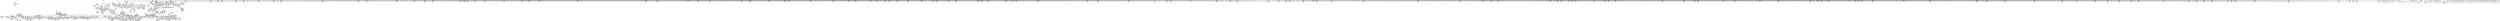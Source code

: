 digraph {
	CE0x588bee0 [shape=record,shape=Mrecord,label="{CE0x588bee0|inode_has_perm:_perms|Function::inode_has_perm&Arg::perms::|*SummSink*}"]
	CE0x5847990 [shape=record,shape=Mrecord,label="{CE0x5847990|_ret_%struct.inode*_%tmp4,_!dbg_!27713|include/linux/fs.h,1916|*SummSource*}"]
	CE0x587d870 [shape=record,shape=Mrecord,label="{CE0x587d870|i64*_getelementptr_inbounds_(_8_x_i64_,_8_x_i64_*___llvm_gcov_ctr154,_i64_0,_i64_2)|*Constant*}"]
	CE0x5822bb0 [shape=record,shape=Mrecord,label="{CE0x5822bb0|8:_i8,_32:_%struct.inode*,_%struct.selinux_audit_data*,_128:_i32,_132:_i32,_456:_i8*,_:_SCMRE_164,165_}"]
	CE0x57cffd0 [shape=record,shape=Mrecord,label="{CE0x57cffd0|selinux_file_receive:_tmp1|*SummSource*}"]
	CE0x585b260 [shape=record,shape=Mrecord,label="{CE0x585b260|0:_i32,_4:_i32,_8:_i16,_12:_i32,_16:_i32,_20:_i32,_24:_i32,_56:_i8*,_:_SCMRE_266,267_}"]
	CE0x58e7f40 [shape=record,shape=Mrecord,label="{CE0x58e7f40|0:_i32,_4:_i32,_8:_i16,_12:_i32,_16:_i32,_20:_i32,_24:_i32,_56:_i8*,_:_SCMRE_704,712_|*MultipleSource*|*LoadInst*|include/linux/fs.h,1916|security/selinux/hooks.c,1675|Function::inode_has_perm&Arg::inode::|security/selinux/hooks.c,1611}"]
	CE0x58093c0 [shape=record,shape=Mrecord,label="{CE0x58093c0|avc_has_perm:_tsid|Function::avc_has_perm&Arg::tsid::|*SummSink*}"]
	CE0x5863340 [shape=record,shape=Mrecord,label="{CE0x5863340|0:_i32,_4:_i32,_8:_i16,_12:_i32,_16:_i32,_20:_i32,_24:_i32,_56:_i8*,_:_SCMRE_473,474_}"]
	CE0x58fdd30 [shape=record,shape=Mrecord,label="{CE0x58fdd30|__validate_creds:_tmp4|include/linux/cred.h,173}"]
	CE0x57ceea0 [shape=record,shape=Mrecord,label="{CE0x57ceea0|i64_2|*Constant*|*SummSource*}"]
	CE0x57d4d70 [shape=record,shape=Mrecord,label="{CE0x57d4d70|file_to_av:_if.then5|*SummSource*}"]
	CE0x57e67c0 [shape=record,shape=Mrecord,label="{CE0x57e67c0|8:_i8,_32:_%struct.inode*,_%struct.selinux_audit_data*,_128:_i32,_132:_i32,_456:_i8*,_:_SCMRE_190,191_}"]
	CE0x584bf20 [shape=record,shape=Mrecord,label="{CE0x584bf20|file_to_av:_f_flags|security/selinux/hooks.c,1905}"]
	CE0x585d780 [shape=record,shape=Mrecord,label="{CE0x585d780|0:_i32,_4:_i32,_8:_i16,_12:_i32,_16:_i32,_20:_i32,_24:_i32,_56:_i8*,_:_SCMRE_288,289_}"]
	CE0x57ae520 [shape=record,shape=Mrecord,label="{CE0x57ae520|i32_3414|*Constant*}"]
	CE0x58ec6e0 [shape=record,shape=Mrecord,label="{CE0x58ec6e0|0:_i32,_4:_i32,_8:_i16,_12:_i32,_16:_i32,_20:_i32,_24:_i32,_56:_i8*,_:_SCMRE_876,877_}"]
	CE0x58253f0 [shape=record,shape=Mrecord,label="{CE0x58253f0|avc_has_perm:_entry|*SummSink*}"]
	CE0x588c840 [shape=record,shape=Mrecord,label="{CE0x588c840|_ret_i32_%retval.0,_!dbg_!27739|security/selinux/hooks.c,1618|*SummSink*}"]
	CE0x58bdd80 [shape=record,shape=Mrecord,label="{CE0x58bdd80|cred_sid:_tmp3}"]
	CE0x57fd5f0 [shape=record,shape=Mrecord,label="{CE0x57fd5f0|file_has_perm:_call4|security/selinux/hooks.c,1684}"]
	CE0x585c340 [shape=record,shape=Mrecord,label="{CE0x585c340|0:_i32,_4:_i32,_8:_i16,_12:_i32,_16:_i32,_20:_i32,_24:_i32,_56:_i8*,_:_SCMRE_276,277_}"]
	CE0x5830fc0 [shape=record,shape=Mrecord,label="{CE0x5830fc0|file_to_av:_tmp8|security/selinux/hooks.c,1903|*SummSource*}"]
	CE0x590ea90 [shape=record,shape=Mrecord,label="{CE0x590ea90|avc_has_perm:_auditdata|Function::avc_has_perm&Arg::auditdata::}"]
	CE0x58124e0 [shape=record,shape=Mrecord,label="{CE0x58124e0|cred_sid:_tmp2}"]
	CE0x5827900 [shape=record,shape=Mrecord,label="{CE0x5827900|inode_has_perm:_tmp4|security/selinux/hooks.c,1609}"]
	CE0x5904010 [shape=record,shape=Mrecord,label="{CE0x5904010|inode_has_perm:_conv|security/selinux/hooks.c,1611|*SummSource*}"]
	CE0x582f8a0 [shape=record,shape=Mrecord,label="{CE0x582f8a0|file_to_av:_av.1|*SummSink*}"]
	CE0x59120e0 [shape=record,shape=Mrecord,label="{CE0x59120e0|inode_has_perm:_tmp16|security/selinux/hooks.c,1615|*SummSource*}"]
	CE0x5818680 [shape=record,shape=Mrecord,label="{CE0x5818680|i64*_getelementptr_inbounds_(_15_x_i64_,_15_x_i64_*___llvm_gcov_ctr171,_i64_0,_i64_0)|*Constant*}"]
	CE0x582d100 [shape=record,shape=Mrecord,label="{CE0x582d100|file_to_av:_tmp5|security/selinux/hooks.c,1902}"]
	CE0x57b7e70 [shape=record,shape=Mrecord,label="{CE0x57b7e70|8:_i8,_32:_%struct.inode*,_%struct.selinux_audit_data*,_128:_i32,_132:_i32,_456:_i8*,_:_SCMRE_148,149_}"]
	CE0x5810570 [shape=record,shape=Mrecord,label="{CE0x5810570|file_has_perm:_if.end10}"]
	CE0x5905560 [shape=record,shape=Mrecord,label="{CE0x5905560|i64_4|*Constant*}"]
	CE0x58fca40 [shape=record,shape=Mrecord,label="{CE0x58fca40|__validate_creds:_if.then|*SummSource*}"]
	CE0x5819ab0 [shape=record,shape=Mrecord,label="{CE0x5819ab0|8:_i8,_32:_%struct.inode*,_%struct.selinux_audit_data*,_128:_i32,_132:_i32,_456:_i8*,_:_SCMRE_117,118_}"]
	CE0x584e500 [shape=record,shape=Mrecord,label="{CE0x584e500|file_to_av:_tmp30|security/selinux/hooks.c,1914|*SummSink*}"]
	CE0x57dd0e0 [shape=record,shape=Mrecord,label="{CE0x57dd0e0|file_has_perm:_entry|*SummSource*}"]
	CE0x57b2e80 [shape=record,shape=Mrecord,label="{CE0x57b2e80|8:_i8,_32:_%struct.inode*,_%struct.selinux_audit_data*,_128:_i32,_132:_i32,_456:_i8*,_:_SCMRE_172,173_}"]
	CE0x58ea3e0 [shape=record,shape=Mrecord,label="{CE0x58ea3e0|0:_i32,_4:_i32,_8:_i16,_12:_i32,_16:_i32,_20:_i32,_24:_i32,_56:_i8*,_:_SCMRE_824,832_|*MultipleSource*|*LoadInst*|include/linux/fs.h,1916|security/selinux/hooks.c,1675|Function::inode_has_perm&Arg::inode::|security/selinux/hooks.c,1611}"]
	CE0x58f78c0 [shape=record,shape=Mrecord,label="{CE0x58f78c0|inode_has_perm:_sclass|security/selinux/hooks.c,1617|*SummSink*}"]
	CE0x57e01b0 [shape=record,shape=Mrecord,label="{CE0x57e01b0|8:_i8,_32:_%struct.inode*,_%struct.selinux_audit_data*,_128:_i32,_132:_i32,_456:_i8*,_:_SCMRE_67,68_}"]
	CE0x57d5f70 [shape=record,shape=Mrecord,label="{CE0x57d5f70|i64*_getelementptr_inbounds_(_11_x_i64_,_11_x_i64_*___llvm_gcov_ctr268,_i64_0,_i64_9)|*Constant*}"]
	CE0x57f7290 [shape=record,shape=Mrecord,label="{CE0x57f7290|file_to_av:_tmp16|security/selinux/hooks.c,1905|*SummSink*}"]
	CE0x57b19a0 [shape=record,shape=Mrecord,label="{CE0x57b19a0|file_to_av:_if.then18}"]
	CE0x58de9d0 [shape=record,shape=Mrecord,label="{CE0x58de9d0|0:_i32,_4:_i32,_8:_i16,_12:_i32,_16:_i32,_20:_i32,_24:_i32,_56:_i8*,_:_SCMRE_554,555_}"]
	CE0x580e4b0 [shape=record,shape=Mrecord,label="{CE0x580e4b0|i64_16|*Constant*|*SummSource*}"]
	CE0x58f08b0 [shape=record,shape=Mrecord,label="{CE0x58f08b0|0:_i32,_4:_i32,_8:_i16,_12:_i32,_16:_i32,_20:_i32,_24:_i32,_56:_i8*,_:_SCMRE_915,916_}"]
	CE0x5802150 [shape=record,shape=Mrecord,label="{CE0x5802150|8:_i8,_32:_%struct.inode*,_%struct.selinux_audit_data*,_128:_i32,_132:_i32,_456:_i8*,_:_SCMRE_93,94_}"]
	CE0x57cee30 [shape=record,shape=Mrecord,label="{CE0x57cee30|i64_2|*Constant*}"]
	CE0x57dc530 [shape=record,shape=Mrecord,label="{CE0x57dc530|_ret_i32_%av.3,_!dbg_!27739|security/selinux/hooks.c,1917|*SummSink*}"]
	CE0x5809250 [shape=record,shape=Mrecord,label="{CE0x5809250|avc_has_perm:_tsid|Function::avc_has_perm&Arg::tsid::|*SummSource*}"]
	CE0x57d7f20 [shape=record,shape=Mrecord,label="{CE0x57d7f20|8:_i8,_32:_%struct.inode*,_%struct.selinux_audit_data*,_128:_i32,_132:_i32,_456:_i8*,_:_SCMRE_77,78_}"]
	CE0x58527c0 [shape=record,shape=Mrecord,label="{CE0x58527c0|file_has_perm:_f_security|security/selinux/hooks.c,1674}"]
	CE0x57dd870 [shape=record,shape=Mrecord,label="{CE0x57dd870|file_has_perm:_file|Function::file_has_perm&Arg::file::}"]
	CE0x5856930 [shape=record,shape=Mrecord,label="{CE0x5856930|0:_i32,_4:_i32,_8:_i16,_12:_i32,_16:_i32,_20:_i32,_24:_i32,_56:_i8*,_:_SCMRE_199,200_}"]
	CE0x58fc3f0 [shape=record,shape=Mrecord,label="{CE0x58fc3f0|__validate_creds:_if.end|*SummSink*}"]
	CE0x57e6640 [shape=record,shape=Mrecord,label="{CE0x57e6640|8:_i8,_32:_%struct.inode*,_%struct.selinux_audit_data*,_128:_i32,_132:_i32,_456:_i8*,_:_SCMRE_189,190_}"]
	CE0x5887150 [shape=record,shape=Mrecord,label="{CE0x5887150|inode_has_perm:_tmp1|*SummSource*}"]
	CE0x58475d0 [shape=record,shape=Mrecord,label="{CE0x58475d0|file_inode:_tmp|*SummSource*}"]
	CE0x58df960 [shape=record,shape=Mrecord,label="{CE0x58df960|0:_i32,_4:_i32,_8:_i16,_12:_i32,_16:_i32,_20:_i32,_24:_i32,_56:_i8*,_:_SCMRE_562,563_}"]
	CE0x582e9d0 [shape=record,shape=Mrecord,label="{CE0x582e9d0|file_to_av:_tmp9|*LoadInst*|security/selinux/hooks.c,1904|*SummSink*}"]
	CE0x58e0da0 [shape=record,shape=Mrecord,label="{CE0x58e0da0|0:_i32,_4:_i32,_8:_i16,_12:_i32,_16:_i32,_20:_i32,_24:_i32,_56:_i8*,_:_SCMRE_574,575_}"]
	CE0x580c2d0 [shape=record,shape=Mrecord,label="{CE0x580c2d0|file_has_perm:_type|security/selinux/hooks.c,1680}"]
	CE0x57e6ac0 [shape=record,shape=Mrecord,label="{CE0x57e6ac0|8:_i8,_32:_%struct.inode*,_%struct.selinux_audit_data*,_128:_i32,_132:_i32,_456:_i8*,_:_SCMRE_192,193_}"]
	CE0x5887900 [shape=record,shape=Mrecord,label="{CE0x5887900|GLOBAL:___validate_creds|*Constant*|*SummSource*}"]
	CE0x58b8ae0 [shape=record,shape=Mrecord,label="{CE0x58b8ae0|0:_i32,_4:_i32,_8:_i16,_12:_i32,_16:_i32,_20:_i32,_24:_i32,_56:_i8*,_:_SCMRE_149,150_}"]
	CE0x57e5930 [shape=record,shape=Mrecord,label="{CE0x57e5930|cred_sid:_entry|*SummSink*}"]
	CE0x57db990 [shape=record,shape=Mrecord,label="{CE0x57db990|selinux_file_receive:_file|Function::selinux_file_receive&Arg::file::|*SummSource*}"]
	CE0x5852e00 [shape=record,shape=Mrecord,label="{CE0x5852e00|file_to_av:_av.3|*SummSink*}"]
	CE0x57ca860 [shape=record,shape=Mrecord,label="{CE0x57ca860|i64*_getelementptr_inbounds_(_11_x_i64_,_11_x_i64_*___llvm_gcov_ctr268,_i64_0,_i64_10)|*Constant*}"]
	CE0x58f4130 [shape=record,shape=Mrecord,label="{CE0x58f4130|0:_i32,_4:_i32,_8:_i16,_12:_i32,_16:_i32,_20:_i32,_24:_i32,_56:_i8*,_:_SCMRE_980,981_}"]
	CE0x57be870 [shape=record,shape=Mrecord,label="{CE0x57be870|selinux_file_receive:_tmp2|*SummSource*}"]
	CE0x5857b50 [shape=record,shape=Mrecord,label="{CE0x5857b50|0:_i32,_4:_i32,_8:_i16,_12:_i32,_16:_i32,_20:_i32,_24:_i32,_56:_i8*,_:_SCMRE_216,224_|*MultipleSource*|*LoadInst*|include/linux/fs.h,1916|security/selinux/hooks.c,1675|Function::inode_has_perm&Arg::inode::|security/selinux/hooks.c,1611}"]
	CE0x58f1b40 [shape=record,shape=Mrecord,label="{CE0x58f1b40|0:_i32,_4:_i32,_8:_i16,_12:_i32,_16:_i32,_20:_i32,_24:_i32,_56:_i8*,_:_SCMRE_926,927_}"]
	CE0x57e64c0 [shape=record,shape=Mrecord,label="{CE0x57e64c0|8:_i8,_32:_%struct.inode*,_%struct.selinux_audit_data*,_128:_i32,_132:_i32,_456:_i8*,_:_SCMRE_188,189_}"]
	CE0x58b5df0 [shape=record,shape=Mrecord,label="{CE0x58b5df0|0:_i32,_4:_i32,_8:_i16,_12:_i32,_16:_i32,_20:_i32,_24:_i32,_56:_i8*,_:_SCMRE_76,80_|*MultipleSource*|*LoadInst*|include/linux/fs.h,1916|security/selinux/hooks.c,1675|Function::inode_has_perm&Arg::inode::|security/selinux/hooks.c,1611}"]
	CE0x57fb420 [shape=record,shape=Mrecord,label="{CE0x57fb420|GLOBAL:___llvm_gcov_ctr170|Global_var:__llvm_gcov_ctr170|*SummSink*}"]
	CE0x58601b0 [shape=record,shape=Mrecord,label="{CE0x58601b0|0:_i32,_4:_i32,_8:_i16,_12:_i32,_16:_i32,_20:_i32,_24:_i32,_56:_i8*,_:_SCMRE_312,320_|*MultipleSource*|*LoadInst*|include/linux/fs.h,1916|security/selinux/hooks.c,1675|Function::inode_has_perm&Arg::inode::|security/selinux/hooks.c,1611}"]
	CE0x58ea120 [shape=record,shape=Mrecord,label="{CE0x58ea120|0:_i32,_4:_i32,_8:_i16,_12:_i32,_16:_i32,_20:_i32,_24:_i32,_56:_i8*,_:_SCMRE_816,824_|*MultipleSource*|*LoadInst*|include/linux/fs.h,1916|security/selinux/hooks.c,1675|Function::inode_has_perm&Arg::inode::|security/selinux/hooks.c,1611}"]
	CE0x57e7ea0 [shape=record,shape=Mrecord,label="{CE0x57e7ea0|file_to_av:_tmp2|*LoadInst*|security/selinux/hooks.c,1902|*SummSource*}"]
	CE0x5826380 [shape=record,shape=Mrecord,label="{CE0x5826380|8:_i8,_32:_%struct.inode*,_%struct.selinux_audit_data*,_128:_i32,_132:_i32,_456:_i8*,_:_SCMRE_14,15_}"]
	CE0x57de760 [shape=record,shape=Mrecord,label="{CE0x57de760|_ret_i32_%call6,_!dbg_!27741|security/selinux/hooks.c,3416|*SummSource*}"]
	CE0x5883680 [shape=record,shape=Mrecord,label="{CE0x5883680|i32_22|*Constant*}"]
	CE0x57e8260 [shape=record,shape=Mrecord,label="{CE0x57e8260|8:_i8,_32:_%struct.inode*,_%struct.selinux_audit_data*,_128:_i32,_132:_i32,_456:_i8*,_:_SCMRE_5,6_}"]
	CE0x57caa70 [shape=record,shape=Mrecord,label="{CE0x57caa70|file_to_av:_av.0|*SummSink*}"]
	CE0x5856e40 [shape=record,shape=Mrecord,label="{CE0x5856e40|0:_i32,_4:_i32,_8:_i16,_12:_i32,_16:_i32,_20:_i32,_24:_i32,_56:_i8*,_:_SCMRE_202,203_}"]
	CE0x57b4410 [shape=record,shape=Mrecord,label="{CE0x57b4410|i64_5|*Constant*|*SummSource*}"]
	CE0x57e0630 [shape=record,shape=Mrecord,label="{CE0x57e0630|8:_i8,_32:_%struct.inode*,_%struct.selinux_audit_data*,_128:_i32,_132:_i32,_456:_i8*,_:_SCMRE_70,71_}"]
	CE0x590ec90 [shape=record,shape=Mrecord,label="{CE0x590ec90|inode_has_perm:_retval.0|*SummSink*}"]
	CE0x58ba2e0 [shape=record,shape=Mrecord,label="{CE0x58ba2e0|0:_i32,_4:_i32,_8:_i16,_12:_i32,_16:_i32,_20:_i32,_24:_i32,_56:_i8*,_:_SCMRE_163,164_}"]
	CE0x57fd720 [shape=record,shape=Mrecord,label="{CE0x57fd720|file_has_perm:_call4|security/selinux/hooks.c,1684|*SummSource*}"]
	CE0x57ba8e0 [shape=record,shape=Mrecord,label="{CE0x57ba8e0|file_has_perm:_tmp15|security/selinux/hooks.c,1688}"]
	CE0x585de40 [shape=record,shape=Mrecord,label="{CE0x585de40|0:_i32,_4:_i32,_8:_i16,_12:_i32,_16:_i32,_20:_i32,_24:_i32,_56:_i8*,_:_SCMRE_292,293_}"]
	CE0x590d780 [shape=record,shape=Mrecord,label="{CE0x590d780|avc_has_perm:_tsid|Function::avc_has_perm&Arg::tsid::}"]
	CE0x57d3570 [shape=record,shape=Mrecord,label="{CE0x57d3570|i1_true|*Constant*|*SummSource*}"]
	CE0x580ec00 [shape=record,shape=Mrecord,label="{CE0x580ec00|file_has_perm:_bb}"]
	CE0x582f730 [shape=record,shape=Mrecord,label="{CE0x582f730|file_to_av:_av.1|*SummSource*}"]
	CE0x5809dc0 [shape=record,shape=Mrecord,label="{CE0x5809dc0|__validate_creds:_lnot1|include/linux/cred.h,173|*SummSink*}"]
	CE0x57b9a80 [shape=record,shape=Mrecord,label="{CE0x57b9a80|file_to_av:_or|security/selinux/hooks.c,1903|*SummSink*}"]
	CE0x57b16a0 [shape=record,shape=Mrecord,label="{CE0x57b16a0|file_to_av:_if.end}"]
	CE0x581fdf0 [shape=record,shape=Mrecord,label="{CE0x581fdf0|GLOBAL:_cred_sid|*Constant*|*SummSource*}"]
	CE0x59052e0 [shape=record,shape=Mrecord,label="{CE0x59052e0|inode_has_perm:_tobool2|security/selinux/hooks.c,1611|*SummSink*}"]
	CE0x57df3f0 [shape=record,shape=Mrecord,label="{CE0x57df3f0|8:_i8,_32:_%struct.inode*,_%struct.selinux_audit_data*,_128:_i32,_132:_i32,_456:_i8*,_:_SCMRE_108,109_}"]
	CE0x5808bc0 [shape=record,shape=Mrecord,label="{CE0x5808bc0|8:_i8,_32:_%struct.inode*,_%struct.selinux_audit_data*,_128:_i32,_132:_i32,_456:_i8*,_:_SCMRE_120,121_}"]
	CE0x585faf0 [shape=record,shape=Mrecord,label="{CE0x585faf0|0:_i32,_4:_i32,_8:_i16,_12:_i32,_16:_i32,_20:_i32,_24:_i32,_56:_i8*,_:_SCMRE_309,310_}"]
	CE0x57dc010 [shape=record,shape=Mrecord,label="{CE0x57dc010|file_to_av:_file|Function::file_to_av&Arg::file::|*SummSink*}"]
	CE0x58841a0 [shape=record,shape=Mrecord,label="{CE0x58841a0|inode_has_perm:_return}"]
	CE0x5882c50 [shape=record,shape=Mrecord,label="{CE0x5882c50|__validate_creds:_expval|include/linux/cred.h,173|*SummSource*}"]
	CE0x5804b60 [shape=record,shape=Mrecord,label="{CE0x5804b60|8:_i8,_32:_%struct.inode*,_%struct.selinux_audit_data*,_128:_i32,_132:_i32,_456:_i8*,_:_SCMRE_209,210_}"]
	CE0x58b8780 [shape=record,shape=Mrecord,label="{CE0x58b8780|0:_i32,_4:_i32,_8:_i16,_12:_i32,_16:_i32,_20:_i32,_24:_i32,_56:_i8*,_:_SCMRE_147,148_}"]
	CE0x5902a30 [shape=record,shape=Mrecord,label="{CE0x5902a30|i1_true|*Constant*}"]
	CE0x5846580 [shape=record,shape=Mrecord,label="{CE0x5846580|file_inode:_tmp1|*SummSink*}"]
	CE0x59035c0 [shape=record,shape=Mrecord,label="{CE0x59035c0|inode_has_perm:_lnot1|security/selinux/hooks.c,1611}"]
	CE0x58565d0 [shape=record,shape=Mrecord,label="{CE0x58565d0|0:_i32,_4:_i32,_8:_i16,_12:_i32,_16:_i32,_20:_i32,_24:_i32,_56:_i8*,_:_SCMRE_197,198_}"]
	CE0x5906740 [shape=record,shape=Mrecord,label="{CE0x5906740|inode_has_perm:_tmp9|security/selinux/hooks.c,1611}"]
	CE0x581b800 [shape=record,shape=Mrecord,label="{CE0x581b800|GLOBAL:_current_task|Global_var:current_task}"]
	CE0x57b9360 [shape=record,shape=Mrecord,label="{CE0x57b9360|file_to_av:_conv|security/selinux/hooks.c,1903|*SummSink*}"]
	CE0x57d28a0 [shape=record,shape=Mrecord,label="{CE0x57d28a0|i8_1|*Constant*}"]
	CE0x587c2f0 [shape=record,shape=Mrecord,label="{CE0x587c2f0|0:_i32,_4:_i32,_8:_i16,_12:_i32,_16:_i32,_20:_i32,_24:_i32,_56:_i8*,_:_SCMRE_24,32_|*MultipleSource*|*LoadInst*|include/linux/fs.h,1916|security/selinux/hooks.c,1675|Function::inode_has_perm&Arg::inode::|security/selinux/hooks.c,1611}"]
	CE0x57fdaf0 [shape=record,shape=Mrecord,label="{CE0x57fdaf0|i32_(i32,_i32,_i16,_i32,_%struct.common_audit_data*)*_bitcast_(i32_(i32,_i32,_i16,_i32,_%struct.common_audit_data.495*)*_avc_has_perm_to_i32_(i32,_i32,_i16,_i32,_%struct.common_audit_data*)*)|*Constant*}"]
	CE0x57e4aa0 [shape=record,shape=Mrecord,label="{CE0x57e4aa0|file_has_perm:_tmp4|security/selinux/hooks.c,1681|*SummSink*}"]
	CE0x5800280 [shape=record,shape=Mrecord,label="{CE0x5800280|i64_12|*Constant*|*SummSource*}"]
	CE0x584b110 [shape=record,shape=Mrecord,label="{CE0x584b110|file_to_av:_tmp12|security/selinux/hooks.c,1904|*SummSink*}"]
	CE0x58311c0 [shape=record,shape=Mrecord,label="{CE0x58311c0|file_to_av:_conv1|security/selinux/hooks.c,1903|*SummSource*}"]
	CE0x58e7440 [shape=record,shape=Mrecord,label="{CE0x58e7440|0:_i32,_4:_i32,_8:_i16,_12:_i32,_16:_i32,_20:_i32,_24:_i32,_56:_i8*,_:_SCMRE_680,684_|*MultipleSource*|*LoadInst*|include/linux/fs.h,1916|security/selinux/hooks.c,1675|Function::inode_has_perm&Arg::inode::|security/selinux/hooks.c,1611}"]
	CE0x58e4550 [shape=record,shape=Mrecord,label="{CE0x58e4550|0:_i32,_4:_i32,_8:_i16,_12:_i32,_16:_i32,_20:_i32,_24:_i32,_56:_i8*,_:_SCMRE_607,608_}"]
	CE0x5800600 [shape=record,shape=Mrecord,label="{CE0x5800600|i64_11|*Constant*|*SummSource*}"]
	CE0x57d9d00 [shape=record,shape=Mrecord,label="{CE0x57d9d00|selinux_file_receive:_tmp13|security/selinux/hooks.c,3414}"]
	CE0x58e5630 [shape=record,shape=Mrecord,label="{CE0x58e5630|0:_i32,_4:_i32,_8:_i16,_12:_i32,_16:_i32,_20:_i32,_24:_i32,_56:_i8*,_:_SCMRE_617,618_}"]
	CE0x582d670 [shape=record,shape=Mrecord,label="{CE0x582d670|file_to_av:_av.2|*SummSource*}"]
	CE0x57b3c00 [shape=record,shape=Mrecord,label="{CE0x57b3c00|8:_i8,_32:_%struct.inode*,_%struct.selinux_audit_data*,_128:_i32,_132:_i32,_456:_i8*,_:_SCMRE_181,182_}"]
	CE0x582b6c0 [shape=record,shape=Mrecord,label="{CE0x582b6c0|8:_i8,_32:_%struct.inode*,_%struct.selinux_audit_data*,_128:_i32,_132:_i32,_456:_i8*,_:_SCMRE_496,504_|*MultipleSource*|security/selinux/hooks.c,1902|Function::selinux_file_receive&Arg::file::|Function::file_has_perm&Arg::file::|Function::file_to_av&Arg::file::}"]
	CE0x5907a30 [shape=record,shape=Mrecord,label="{CE0x5907a30|inode_has_perm:_tmp11|security/selinux/hooks.c,1612|*SummSink*}"]
	CE0x58ba130 [shape=record,shape=Mrecord,label="{CE0x58ba130|0:_i32,_4:_i32,_8:_i16,_12:_i32,_16:_i32,_20:_i32,_24:_i32,_56:_i8*,_:_SCMRE_162,163_}"]
	CE0x59062c0 [shape=record,shape=Mrecord,label="{CE0x59062c0|inode_has_perm:_tmp8|security/selinux/hooks.c,1611|*SummSource*}"]
	CE0x5807310 [shape=record,shape=Mrecord,label="{CE0x5807310|8:_i8,_32:_%struct.inode*,_%struct.selinux_audit_data*,_128:_i32,_132:_i32,_456:_i8*,_:_SCMRE_61,62_}"]
	CE0x587d580 [shape=record,shape=Mrecord,label="{CE0x587d580|COLLAPSED:_GCMRE___llvm_gcov_ctr155_internal_global_5_x_i64_zeroinitializer:_elem_0:default:}"]
	CE0x590d470 [shape=record,shape=Mrecord,label="{CE0x590d470|inode_has_perm:_call4|security/selinux/hooks.c,1617}"]
	CE0x58676d0 [shape=record,shape=Mrecord,label="{CE0x58676d0|cred_sid:_sid|security/selinux/hooks.c,197|*SummSink*}"]
	CE0x58bd3d0 [shape=record,shape=Mrecord,label="{CE0x58bd3d0|0:_i32,_4:_i32,_8:_i16,_12:_i32,_16:_i32,_20:_i32,_24:_i32,_56:_i8*,_:_SCMRE_192,193_}"]
	CE0x5865c00 [shape=record,shape=Mrecord,label="{CE0x5865c00|0:_i32,_4:_i32,_8:_i16,_12:_i32,_16:_i32,_20:_i32,_24:_i32,_56:_i8*,_:_SCMRE_512,520_|*MultipleSource*|*LoadInst*|include/linux/fs.h,1916|security/selinux/hooks.c,1675|Function::inode_has_perm&Arg::inode::|security/selinux/hooks.c,1611}"]
	CE0x580e2d0 [shape=record,shape=Mrecord,label="{CE0x580e2d0|file_has_perm:_tmp5|security/selinux/hooks.c,1681|*SummSink*}"]
	CE0x588e040 [shape=record,shape=Mrecord,label="{CE0x588e040|file_has_perm:_rc.1}"]
	CE0x5888730 [shape=record,shape=Mrecord,label="{CE0x5888730|cred_sid:_tmp6|security/selinux/hooks.c,197}"]
	CE0x57b1bc0 [shape=record,shape=Mrecord,label="{CE0x57b1bc0|file_to_av:_tmp3|security/selinux/hooks.c,1902|*SummSource*}"]
	CE0x58194b0 [shape=record,shape=Mrecord,label="{CE0x58194b0|8:_i8,_32:_%struct.inode*,_%struct.selinux_audit_data*,_128:_i32,_132:_i32,_456:_i8*,_:_SCMRE_113,114_}"]
	CE0x5864520 [shape=record,shape=Mrecord,label="{CE0x5864520|0:_i32,_4:_i32,_8:_i16,_12:_i32,_16:_i32,_20:_i32,_24:_i32,_56:_i8*,_:_SCMRE_482,483_}"]
	CE0x581c170 [shape=record,shape=Mrecord,label="{CE0x581c170|file_has_perm:_tobool|security/selinux/hooks.c,1688|*SummSink*}"]
	CE0x58271e0 [shape=record,shape=Mrecord,label="{CE0x58271e0|get_current:_tmp|*SummSource*}"]
	CE0x5864370 [shape=record,shape=Mrecord,label="{CE0x5864370|0:_i32,_4:_i32,_8:_i16,_12:_i32,_16:_i32,_20:_i32,_24:_i32,_56:_i8*,_:_SCMRE_481,482_}"]
	CE0x57cf5e0 [shape=record,shape=Mrecord,label="{CE0x57cf5e0|i64_3|*Constant*}"]
	CE0x58f3b30 [shape=record,shape=Mrecord,label="{CE0x58f3b30|0:_i32,_4:_i32,_8:_i16,_12:_i32,_16:_i32,_20:_i32,_24:_i32,_56:_i8*,_:_SCMRE_978,979_}"]
	CE0x58ecbf0 [shape=record,shape=Mrecord,label="{CE0x58ecbf0|0:_i32,_4:_i32,_8:_i16,_12:_i32,_16:_i32,_20:_i32,_24:_i32,_56:_i8*,_:_SCMRE_879,880_}"]
	CE0x5826080 [shape=record,shape=Mrecord,label="{CE0x5826080|8:_i8,_32:_%struct.inode*,_%struct.selinux_audit_data*,_128:_i32,_132:_i32,_456:_i8*,_:_SCMRE_12,13_}"]
	CE0x58e7180 [shape=record,shape=Mrecord,label="{CE0x58e7180|0:_i32,_4:_i32,_8:_i16,_12:_i32,_16:_i32,_20:_i32,_24:_i32,_56:_i8*,_:_SCMRE_672,680_|*MultipleSource*|*LoadInst*|include/linux/fs.h,1916|security/selinux/hooks.c,1675|Function::inode_has_perm&Arg::inode::|security/selinux/hooks.c,1611}"]
	CE0x585e860 [shape=record,shape=Mrecord,label="{CE0x585e860|0:_i32,_4:_i32,_8:_i16,_12:_i32,_16:_i32,_20:_i32,_24:_i32,_56:_i8*,_:_SCMRE_298,299_}"]
	CE0x58745d0 [shape=record,shape=Mrecord,label="{CE0x58745d0|i64*_getelementptr_inbounds_(_12_x_i64_,_12_x_i64_*___llvm_gcov_ctr170,_i64_0,_i64_6)|*Constant*}"]
	CE0x57e3980 [shape=record,shape=Mrecord,label="{CE0x57e3980|0:_i32,_4:_i32,_8:_i32,_12:_i32,_:_CMRE_16,20_|*MultipleSource*|security/selinux/hooks.c,196|*LoadInst*|security/selinux/hooks.c,196|security/selinux/hooks.c,197}"]
	CE0x57c7b20 [shape=record,shape=Mrecord,label="{CE0x57c7b20|8:_i8,_32:_%struct.inode*,_%struct.selinux_audit_data*,_128:_i32,_132:_i32,_456:_i8*,_:_SCMRE_360,368_|*MultipleSource*|security/selinux/hooks.c,1902|Function::selinux_file_receive&Arg::file::|Function::file_has_perm&Arg::file::|Function::file_to_av&Arg::file::}"]
	CE0x581c7d0 [shape=record,shape=Mrecord,label="{CE0x581c7d0|i32_14|*Constant*}"]
	CE0x5845e60 [shape=record,shape=Mrecord,label="{CE0x5845e60|file_inode:_tmp1}"]
	CE0x57ffca0 [shape=record,shape=Mrecord,label="{CE0x57ffca0|file_to_av:_tobool17|security/selinux/hooks.c,1910}"]
	CE0x59111e0 [shape=record,shape=Mrecord,label="{CE0x59111e0|i64*_getelementptr_inbounds_(_5_x_i64_,_5_x_i64_*___llvm_gcov_ctr155,_i64_0,_i64_4)|*Constant*|*SummSink*}"]
	CE0x5860f80 [shape=record,shape=Mrecord,label="{CE0x5860f80|0:_i32,_4:_i32,_8:_i16,_12:_i32,_16:_i32,_20:_i32,_24:_i32,_56:_i8*,_:_SCMRE_360,376_|*MultipleSource*|*LoadInst*|include/linux/fs.h,1916|security/selinux/hooks.c,1675|Function::inode_has_perm&Arg::inode::|security/selinux/hooks.c,1611}"]
	CE0x58e41f0 [shape=record,shape=Mrecord,label="{CE0x58e41f0|0:_i32,_4:_i32,_8:_i16,_12:_i32,_16:_i32,_20:_i32,_24:_i32,_56:_i8*,_:_SCMRE_605,606_}"]
	CE0x582b9e0 [shape=record,shape=Mrecord,label="{CE0x582b9e0|i64*_getelementptr_inbounds_(_15_x_i64_,_15_x_i64_*___llvm_gcov_ctr171,_i64_0,_i64_3)|*Constant*|*SummSink*}"]
	CE0x57cc5a0 [shape=record,shape=Mrecord,label="{CE0x57cc5a0|_call_void_mcount()_#3}"]
	CE0x5874b80 [shape=record,shape=Mrecord,label="{CE0x5874b80|file_has_perm:_tobool7|security/selinux/hooks.c,1694|*SummSource*}"]
	CE0x58e52d0 [shape=record,shape=Mrecord,label="{CE0x58e52d0|0:_i32,_4:_i32,_8:_i16,_12:_i32,_16:_i32,_20:_i32,_24:_i32,_56:_i8*,_:_SCMRE_615,616_}"]
	CE0x5806db0 [shape=record,shape=Mrecord,label="{CE0x5806db0|i64*_getelementptr_inbounds_(_2_x_i64_,_2_x_i64_*___llvm_gcov_ctr98,_i64_0,_i64_1)|*Constant*}"]
	CE0x57aef70 [shape=record,shape=Mrecord,label="{CE0x57aef70|selinux_file_receive:_do.body|*SummSource*}"]
	CE0x57d7600 [shape=record,shape=Mrecord,label="{CE0x57d7600|selinux_file_receive:_tmp16|security/selinux/hooks.c,3414}"]
	CE0x57ac210 [shape=record,shape=Mrecord,label="{CE0x57ac210|i32_0|*Constant*|*SummSource*}"]
	CE0x58df2a0 [shape=record,shape=Mrecord,label="{CE0x58df2a0|0:_i32,_4:_i32,_8:_i16,_12:_i32,_16:_i32,_20:_i32,_24:_i32,_56:_i8*,_:_SCMRE_558,559_}"]
	CE0x57b7540 [shape=record,shape=Mrecord,label="{CE0x57b7540|8:_i8,_32:_%struct.inode*,_%struct.selinux_audit_data*,_128:_i32,_132:_i32,_456:_i8*,_:_SCMRE_304,312_|*MultipleSource*|security/selinux/hooks.c,1902|Function::selinux_file_receive&Arg::file::|Function::file_has_perm&Arg::file::|Function::file_to_av&Arg::file::}"]
	CE0x57fde80 [shape=record,shape=Mrecord,label="{CE0x57fde80|file_to_av:_and6|security/selinux/hooks.c,1905}"]
	CE0x58b96b0 [shape=record,shape=Mrecord,label="{CE0x58b96b0|0:_i32,_4:_i32,_8:_i16,_12:_i32,_16:_i32,_20:_i32,_24:_i32,_56:_i8*,_:_SCMRE_156,157_}"]
	CE0x57d1a20 [shape=record,shape=Mrecord,label="{CE0x57d1a20|i64_0|*Constant*}"]
	CE0x57c8490 [shape=record,shape=Mrecord,label="{CE0x57c8490|8:_i8,_32:_%struct.inode*,_%struct.selinux_audit_data*,_128:_i32,_132:_i32,_456:_i8*,_:_SCMRE_368,372_|*MultipleSource*|security/selinux/hooks.c,1902|Function::selinux_file_receive&Arg::file::|Function::file_has_perm&Arg::file::|Function::file_to_av&Arg::file::}"]
	CE0x57cb510 [shape=record,shape=Mrecord,label="{CE0x57cb510|_ret_%struct.task_struct*_%tmp4,_!dbg_!27714|./arch/x86/include/asm/current.h,14}"]
	CE0x57f9dc0 [shape=record,shape=Mrecord,label="{CE0x57f9dc0|i32_1|*Constant*|*SummSink*}"]
	CE0x58b7640 [shape=record,shape=Mrecord,label="{CE0x58b7640|0:_i32,_4:_i32,_8:_i16,_12:_i32,_16:_i32,_20:_i32,_24:_i32,_56:_i8*,_:_SCMRE_138,139_}"]
	CE0x57f7ff0 [shape=record,shape=Mrecord,label="{CE0x57f7ff0|i64*_getelementptr_inbounds_(_15_x_i64_,_15_x_i64_*___llvm_gcov_ctr171,_i64_0,_i64_8)|*Constant*|*SummSource*}"]
	CE0x57dedf0 [shape=record,shape=Mrecord,label="{CE0x57dedf0|8:_i8,_32:_%struct.inode*,_%struct.selinux_audit_data*,_128:_i32,_132:_i32,_456:_i8*,_:_SCMRE_104,105_}"]
	CE0x58eb8d0 [shape=record,shape=Mrecord,label="{CE0x58eb8d0|0:_i32,_4:_i32,_8:_i16,_12:_i32,_16:_i32,_20:_i32,_24:_i32,_56:_i8*,_:_SCMRE_867,868_}"]
	CE0x57e8930 [shape=record,shape=Mrecord,label="{CE0x57e8930|selinux_file_receive:_tmp|*SummSink*}"]
	CE0x5829e90 [shape=record,shape=Mrecord,label="{CE0x5829e90|8:_i8,_32:_%struct.inode*,_%struct.selinux_audit_data*,_128:_i32,_132:_i32,_456:_i8*,_:_SCMRE_432,436_|*MultipleSource*|security/selinux/hooks.c,1902|Function::selinux_file_receive&Arg::file::|Function::file_has_perm&Arg::file::|Function::file_to_av&Arg::file::}"]
	CE0x5830850 [shape=record,shape=Mrecord,label="{CE0x5830850|file_to_av:_tmp7|security/selinux/hooks.c,1903}"]
	CE0x5807610 [shape=record,shape=Mrecord,label="{CE0x5807610|8:_i8,_32:_%struct.inode*,_%struct.selinux_audit_data*,_128:_i32,_132:_i32,_456:_i8*,_:_SCMRE_63,64_}"]
	CE0x57de320 [shape=record,shape=Mrecord,label="{CE0x57de320|_ret_i32_%rc.1,_!dbg_!27749|security/selinux/hooks.c,1698|*SummSource*}"]
	CE0x5866630 [shape=record,shape=Mrecord,label="{CE0x5866630|_ret_%struct.inode*_%tmp4,_!dbg_!27713|include/linux/fs.h,1916}"]
	CE0x58ed460 [shape=record,shape=Mrecord,label="{CE0x58ed460|0:_i32,_4:_i32,_8:_i16,_12:_i32,_16:_i32,_20:_i32,_24:_i32,_56:_i8*,_:_SCMRE_884,885_}"]
	CE0x5868d00 [shape=record,shape=Mrecord,label="{CE0x5868d00|file_has_perm:_call|security/selinux/hooks.c,1675|*SummSource*}"]
	CE0x57c54d0 [shape=record,shape=Mrecord,label="{CE0x57c54d0|selinux_file_receive:_do.body}"]
	CE0x59103d0 [shape=record,shape=Mrecord,label="{CE0x59103d0|_call_void___invalid_creds(%struct.cred*_%cred,_i8*_%file,_i32_%line)_#10,_!dbg_!27721|include/linux/cred.h,174|*SummSource*}"]
	CE0x58806d0 [shape=record,shape=Mrecord,label="{CE0x58806d0|inode_has_perm:_tmp|*SummSource*}"]
	CE0x57ddfe0 [shape=record,shape=Mrecord,label="{CE0x57ddfe0|file_has_perm:_av|Function::file_has_perm&Arg::av::|*SummSink*}"]
	CE0x57ccb60 [shape=record,shape=Mrecord,label="{CE0x57ccb60|selinux_file_receive:_tmp9|security/selinux/hooks.c,3414|*SummSink*}"]
	CE0x5864be0 [shape=record,shape=Mrecord,label="{CE0x5864be0|0:_i32,_4:_i32,_8:_i16,_12:_i32,_16:_i32,_20:_i32,_24:_i32,_56:_i8*,_:_SCMRE_486,487_}"]
	CE0x57c6700 [shape=record,shape=Mrecord,label="{CE0x57c6700|8:_i8,_32:_%struct.inode*,_%struct.selinux_audit_data*,_128:_i32,_132:_i32,_456:_i8*,_:_SCMRE_296,304_|*MultipleSource*|security/selinux/hooks.c,1902|Function::selinux_file_receive&Arg::file::|Function::file_has_perm&Arg::file::|Function::file_to_av&Arg::file::}"]
	CE0x58f0f70 [shape=record,shape=Mrecord,label="{CE0x58f0f70|0:_i32,_4:_i32,_8:_i16,_12:_i32,_16:_i32,_20:_i32,_24:_i32,_56:_i8*,_:_SCMRE_919,920_}"]
	CE0x58545d0 [shape=record,shape=Mrecord,label="{CE0x58545d0|file_has_perm:_out}"]
	CE0x590e840 [shape=record,shape=Mrecord,label="{CE0x590e840|avc_has_perm:_requested|Function::avc_has_perm&Arg::requested::}"]
	CE0x588ea90 [shape=record,shape=Mrecord,label="{CE0x588ea90|file_has_perm:_tmp28|security/selinux/hooks.c,1698|*SummSink*}"]
	CE0x58890d0 [shape=record,shape=Mrecord,label="{CE0x58890d0|i8*_getelementptr_inbounds_(_25_x_i8_,_25_x_i8_*_.str3,_i32_0,_i32_0)|*Constant*}"]
	CE0x5913c80 [shape=record,shape=Mrecord,label="{CE0x5913c80|cred_sid:_tmp}"]
	CE0x5860cc0 [shape=record,shape=Mrecord,label="{CE0x5860cc0|0:_i32,_4:_i32,_8:_i16,_12:_i32,_16:_i32,_20:_i32,_24:_i32,_56:_i8*,_:_SCMRE_352,360_|*MultipleSource*|*LoadInst*|include/linux/fs.h,1916|security/selinux/hooks.c,1675|Function::inode_has_perm&Arg::inode::|security/selinux/hooks.c,1611}"]
	CE0x57d5720 [shape=record,shape=Mrecord,label="{CE0x57d5720|selinux_file_receive:_call|security/selinux/hooks.c,3414|*SummSink*}"]
	CE0x57ac440 [shape=record,shape=Mrecord,label="{CE0x57ac440|selinux_file_receive:_tobool|security/selinux/hooks.c,3414}"]
	CE0x5882290 [shape=record,shape=Mrecord,label="{CE0x5882290|i32_1609|*Constant*|*SummSource*}"]
	CE0x5858e90 [shape=record,shape=Mrecord,label="{CE0x5858e90|0:_i32,_4:_i32,_8:_i16,_12:_i32,_16:_i32,_20:_i32,_24:_i32,_56:_i8*,_:_SCMRE_245,246_}"]
	CE0x585cbb0 [shape=record,shape=Mrecord,label="{CE0x585cbb0|0:_i32,_4:_i32,_8:_i16,_12:_i32,_16:_i32,_20:_i32,_24:_i32,_56:_i8*,_:_SCMRE_281,282_}"]
	CE0x588f290 [shape=record,shape=Mrecord,label="{CE0x588f290|file_has_perm:_tmp29|security/selinux/hooks.c,1698}"]
	CE0x59119c0 [shape=record,shape=Mrecord,label="{CE0x59119c0|__validate_creds:_tmp8|include/linux/cred.h,175|*SummSource*}"]
	CE0x582d7e0 [shape=record,shape=Mrecord,label="{CE0x582d7e0|file_to_av:_av.2|*SummSink*}"]
	CE0x5864010 [shape=record,shape=Mrecord,label="{CE0x5864010|0:_i32,_4:_i32,_8:_i16,_12:_i32,_16:_i32,_20:_i32,_24:_i32,_56:_i8*,_:_SCMRE_479,480_}"]
	CE0x57cea20 [shape=record,shape=Mrecord,label="{CE0x57cea20|_call_void_lockdep_rcu_suspicious(i8*_getelementptr_inbounds_(_25_x_i8_,_25_x_i8_*_.str3,_i32_0,_i32_0),_i32_3414,_i8*_getelementptr_inbounds_(_45_x_i8_,_45_x_i8_*_.str12,_i32_0,_i32_0))_#10,_!dbg_!27728|security/selinux/hooks.c,3414|*SummSource*}"]
	CE0x584b800 [shape=record,shape=Mrecord,label="{CE0x584b800|i32_6|*Constant*}"]
	CE0x57fcdc0 [shape=record,shape=Mrecord,label="{CE0x57fcdc0|avc_has_perm:_entry}"]
	CE0x5911bf0 [shape=record,shape=Mrecord,label="{CE0x5911bf0|__validate_creds:_tmp6|include/linux/cred.h,174}"]
	CE0x58e0020 [shape=record,shape=Mrecord,label="{CE0x58e0020|0:_i32,_4:_i32,_8:_i16,_12:_i32,_16:_i32,_20:_i32,_24:_i32,_56:_i8*,_:_SCMRE_566,567_}"]
	CE0x585b920 [shape=record,shape=Mrecord,label="{CE0x585b920|0:_i32,_4:_i32,_8:_i16,_12:_i32,_16:_i32,_20:_i32,_24:_i32,_56:_i8*,_:_SCMRE_270,271_}"]
	CE0x58e57e0 [shape=record,shape=Mrecord,label="{CE0x58e57e0|0:_i32,_4:_i32,_8:_i16,_12:_i32,_16:_i32,_20:_i32,_24:_i32,_56:_i8*,_:_SCMRE_618,619_}"]
	CE0x57dc800 [shape=record,shape=Mrecord,label="{CE0x57dc800|selinux_file_receive:_call6|security/selinux/hooks.c,3416|*SummSource*}"]
	CE0x5850d20 [shape=record,shape=Mrecord,label="{CE0x5850d20|i32_8|*Constant*}"]
	CE0x588ab10 [shape=record,shape=Mrecord,label="{CE0x588ab10|GLOBAL:_inode_has_perm|*Constant*}"]
	CE0x581a640 [shape=record,shape=Mrecord,label="{CE0x581a640|8:_i8,_32:_%struct.inode*,_%struct.selinux_audit_data*,_128:_i32,_132:_i32,_456:_i8*,_:_SCMRE_125,126_}"]
	CE0x587b240 [shape=record,shape=Mrecord,label="{CE0x587b240|__validate_creds:_tobool|include/linux/cred.h,173|*SummSink*}"]
	CE0x5812bc0 [shape=record,shape=Mrecord,label="{CE0x5812bc0|i64*_getelementptr_inbounds_(_2_x_i64_,_2_x_i64_*___llvm_gcov_ctr131,_i64_0,_i64_1)|*Constant*}"]
	CE0x57cf880 [shape=record,shape=Mrecord,label="{CE0x57cf880|i64_4|*Constant*|*SummSource*}"]
	CE0x585dae0 [shape=record,shape=Mrecord,label="{CE0x585dae0|0:_i32,_4:_i32,_8:_i16,_12:_i32,_16:_i32,_20:_i32,_24:_i32,_56:_i8*,_:_SCMRE_290,291_}"]
	CE0x590e6c0 [shape=record,shape=Mrecord,label="{CE0x590e6c0|_ret_i32_%retval.0,_!dbg_!27728|security/selinux/avc.c,775}"]
	CE0x585f790 [shape=record,shape=Mrecord,label="{CE0x585f790|0:_i32,_4:_i32,_8:_i16,_12:_i32,_16:_i32,_20:_i32,_24:_i32,_56:_i8*,_:_SCMRE_307,308_}"]
	CE0x580dd00 [shape=record,shape=Mrecord,label="{CE0x580dd00|file_has_perm:_if.end6|*SummSink*}"]
	CE0x580ca80 [shape=record,shape=Mrecord,label="{CE0x580ca80|i64*_getelementptr_inbounds_(_12_x_i64_,_12_x_i64_*___llvm_gcov_ctr170,_i64_0,_i64_0)|*Constant*|*SummSource*}"]
	CE0x58e3110 [shape=record,shape=Mrecord,label="{CE0x58e3110|0:_i32,_4:_i32,_8:_i16,_12:_i32,_16:_i32,_20:_i32,_24:_i32,_56:_i8*,_:_SCMRE_595,596_}"]
	CE0x585fe50 [shape=record,shape=Mrecord,label="{CE0x585fe50|0:_i32,_4:_i32,_8:_i16,_12:_i32,_16:_i32,_20:_i32,_24:_i32,_56:_i8*,_:_SCMRE_311,312_}"]
	CE0x58eac20 [shape=record,shape=Mrecord,label="{CE0x58eac20|0:_i32,_4:_i32,_8:_i16,_12:_i32,_16:_i32,_20:_i32,_24:_i32,_56:_i8*,_:_SCMRE_848,856_|*MultipleSource*|*LoadInst*|include/linux/fs.h,1916|security/selinux/hooks.c,1675|Function::inode_has_perm&Arg::inode::|security/selinux/hooks.c,1611}"]
	CE0x585ad50 [shape=record,shape=Mrecord,label="{CE0x585ad50|0:_i32,_4:_i32,_8:_i16,_12:_i32,_16:_i32,_20:_i32,_24:_i32,_56:_i8*,_:_SCMRE_263,264_}"]
	CE0x58b8270 [shape=record,shape=Mrecord,label="{CE0x58b8270|0:_i32,_4:_i32,_8:_i16,_12:_i32,_16:_i32,_20:_i32,_24:_i32,_56:_i8*,_:_SCMRE_144,145_}"]
	CE0x5881bb0 [shape=record,shape=Mrecord,label="{CE0x5881bb0|GLOBAL:_creds_are_invalid|*Constant*}"]
	CE0x57d4b90 [shape=record,shape=Mrecord,label="{CE0x57d4b90|file_to_av:_if.then18|*SummSink*}"]
	CE0x585f430 [shape=record,shape=Mrecord,label="{CE0x585f430|0:_i32,_4:_i32,_8:_i16,_12:_i32,_16:_i32,_20:_i32,_24:_i32,_56:_i8*,_:_SCMRE_305,306_}"]
	CE0x587fdb0 [shape=record,shape=Mrecord,label="{CE0x587fdb0|__validate_creds:_conv|include/linux/cred.h,173|*SummSink*}"]
	CE0x58bcd10 [shape=record,shape=Mrecord,label="{CE0x58bcd10|0:_i32,_4:_i32,_8:_i16,_12:_i32,_16:_i32,_20:_i32,_24:_i32,_56:_i8*,_:_SCMRE_188,189_}"]
	CE0x58121d0 [shape=record,shape=Mrecord,label="{CE0x58121d0|file_has_perm:_if.then5|*SummSource*}"]
	CE0x5894eb0 [shape=record,shape=Mrecord,label="{CE0x5894eb0|cred_sid:_bb}"]
	CE0x587e400 [shape=record,shape=Mrecord,label="{CE0x587e400|__validate_creds:_call|include/linux/cred.h,173}"]
	CE0x587e810 [shape=record,shape=Mrecord,label="{CE0x587e810|i64*_getelementptr_inbounds_(_8_x_i64_,_8_x_i64_*___llvm_gcov_ctr154,_i64_0,_i64_1)|*Constant*|*SummSource*}"]
	CE0x58f4250 [shape=record,shape=Mrecord,label="{CE0x58f4250|0:_i32,_4:_i32,_8:_i16,_12:_i32,_16:_i32,_20:_i32,_24:_i32,_56:_i8*,_:_SCMRE_981,982_}"]
	CE0x57cf070 [shape=record,shape=Mrecord,label="{CE0x57cf070|i64*_getelementptr_inbounds_(_11_x_i64_,_11_x_i64_*___llvm_gcov_ctr268,_i64_0,_i64_8)|*Constant*}"]
	CE0x5881710 [shape=record,shape=Mrecord,label="{CE0x5881710|i64*_getelementptr_inbounds_(_8_x_i64_,_8_x_i64_*___llvm_gcov_ctr154,_i64_0,_i64_0)|*Constant*|*SummSource*}"]
	CE0x590d610 [shape=record,shape=Mrecord,label="{CE0x590d610|inode_has_perm:_tmp18|security/selinux/hooks.c,1617|*SummSink*}"]
	CE0x5883a90 [shape=record,shape=Mrecord,label="{CE0x5883a90|_ret_void,_!dbg_!27722|include/linux/cred.h,175|*SummSink*}"]
	CE0x585b5c0 [shape=record,shape=Mrecord,label="{CE0x585b5c0|0:_i32,_4:_i32,_8:_i16,_12:_i32,_16:_i32,_20:_i32,_24:_i32,_56:_i8*,_:_SCMRE_268,269_}"]
	CE0x58049e0 [shape=record,shape=Mrecord,label="{CE0x58049e0|8:_i8,_32:_%struct.inode*,_%struct.selinux_audit_data*,_128:_i32,_132:_i32,_456:_i8*,_:_SCMRE_208,209_}"]
	CE0x57cbd10 [shape=record,shape=Mrecord,label="{CE0x57cbd10|i64*_getelementptr_inbounds_(_2_x_i64_,_2_x_i64_*___llvm_gcov_ctr98,_i64_0,_i64_0)|*Constant*}"]
	CE0x5803de0 [shape=record,shape=Mrecord,label="{CE0x5803de0|8:_i8,_32:_%struct.inode*,_%struct.selinux_audit_data*,_128:_i32,_132:_i32,_456:_i8*,_:_SCMRE_200,201_}"]
	CE0x582c9b0 [shape=record,shape=Mrecord,label="{CE0x582c9b0|GLOBAL:___llvm_gcov_ctr171|Global_var:__llvm_gcov_ctr171|*SummSink*}"]
	CE0x5859700 [shape=record,shape=Mrecord,label="{CE0x5859700|0:_i32,_4:_i32,_8:_i16,_12:_i32,_16:_i32,_20:_i32,_24:_i32,_56:_i8*,_:_SCMRE_250,251_}"]
	CE0x57e5530 [shape=record,shape=Mrecord,label="{CE0x57e5530|i64*_getelementptr_inbounds_(_2_x_i64_,_2_x_i64_*___llvm_gcov_ctr162,_i64_0,_i64_0)|*Constant*}"]
	CE0x5904ac0 [shape=record,shape=Mrecord,label="{CE0x5904ac0|inode_has_perm:_expval|security/selinux/hooks.c,1611|*SummSink*}"]
	CE0x57b73c0 [shape=record,shape=Mrecord,label="{CE0x57b73c0|8:_i8,_32:_%struct.inode*,_%struct.selinux_audit_data*,_128:_i32,_132:_i32,_456:_i8*,_:_SCMRE_136,140_|*MultipleSource*|security/selinux/hooks.c,1902|Function::selinux_file_receive&Arg::file::|Function::file_has_perm&Arg::file::|Function::file_to_av&Arg::file::}"]
	CE0x57e5600 [shape=record,shape=Mrecord,label="{CE0x57e5600|i64*_getelementptr_inbounds_(_2_x_i64_,_2_x_i64_*___llvm_gcov_ctr162,_i64_0,_i64_0)|*Constant*|*SummSource*}"]
	CE0x581ee10 [shape=record,shape=Mrecord,label="{CE0x581ee10|_call_void_mcount()_#3|*SummSink*}"]
	CE0x5850210 [shape=record,shape=Mrecord,label="{CE0x5850210|cred_sid:_tmp6|security/selinux/hooks.c,197|*SummSource*}"]
	CE0x57bdc70 [shape=record,shape=Mrecord,label="{CE0x57bdc70|selinux_file_receive:_do.end|*SummSink*}"]
	CE0x584d2f0 [shape=record,shape=Mrecord,label="{CE0x584d2f0|file_to_av:_tmp27|security/selinux/hooks.c,1910}"]
	CE0x57b8e20 [shape=record,shape=Mrecord,label="{CE0x57b8e20|8:_i8,_32:_%struct.inode*,_%struct.selinux_audit_data*,_128:_i32,_132:_i32,_456:_i8*,_:_SCMRE_57,58_}"]
	CE0x582c510 [shape=record,shape=Mrecord,label="{CE0x582c510|file_to_av:_tmp3|security/selinux/hooks.c,1902|*SummSink*}"]
	CE0x580ef50 [shape=record,shape=Mrecord,label="{CE0x580ef50|cred_sid:_tmp4|*LoadInst*|security/selinux/hooks.c,196}"]
	CE0x582bc90 [shape=record,shape=Mrecord,label="{CE0x582bc90|i32_1|*Constant*}"]
	CE0x59061b0 [shape=record,shape=Mrecord,label="{CE0x59061b0|inode_has_perm:_tmp8|security/selinux/hooks.c,1611}"]
	CE0x584d470 [shape=record,shape=Mrecord,label="{CE0x584d470|file_to_av:_tmp27|security/selinux/hooks.c,1910|*SummSource*}"]
	CE0x57c7800 [shape=record,shape=Mrecord,label="{CE0x57c7800|8:_i8,_32:_%struct.inode*,_%struct.selinux_audit_data*,_128:_i32,_132:_i32,_456:_i8*,_:_SCMRE_392,396_|*MultipleSource*|security/selinux/hooks.c,1902|Function::selinux_file_receive&Arg::file::|Function::file_has_perm&Arg::file::|Function::file_to_av&Arg::file::}"]
	CE0x58811b0 [shape=record,shape=Mrecord,label="{CE0x58811b0|__validate_creds:_file|Function::__validate_creds&Arg::file::}"]
	CE0x585f5e0 [shape=record,shape=Mrecord,label="{CE0x585f5e0|0:_i32,_4:_i32,_8:_i16,_12:_i32,_16:_i32,_20:_i32,_24:_i32,_56:_i8*,_:_SCMRE_306,307_}"]
	CE0x57fb5f0 [shape=record,shape=Mrecord,label="{CE0x57fb5f0|file_has_perm:_tmp8|security/selinux/hooks.c,1683}"]
	CE0x5863cb0 [shape=record,shape=Mrecord,label="{CE0x5863cb0|0:_i32,_4:_i32,_8:_i16,_12:_i32,_16:_i32,_20:_i32,_24:_i32,_56:_i8*,_:_SCMRE_477,478_}"]
	CE0x5854f40 [shape=record,shape=Mrecord,label="{CE0x5854f40|0:_i32,_4:_i32,_8:_i32,_12:_i32,_:_CMRE_20,24_|*MultipleSource*|security/selinux/hooks.c,196|*LoadInst*|security/selinux/hooks.c,196|security/selinux/hooks.c,197}"]
	CE0x57e48f0 [shape=record,shape=Mrecord,label="{CE0x57e48f0|file_has_perm:_tmp4|security/selinux/hooks.c,1681}"]
	CE0x58046e0 [shape=record,shape=Mrecord,label="{CE0x58046e0|8:_i8,_32:_%struct.inode*,_%struct.selinux_audit_data*,_128:_i32,_132:_i32,_456:_i8*,_:_SCMRE_206,207_}"]
	CE0x5887070 [shape=record,shape=Mrecord,label="{CE0x5887070|i64*_getelementptr_inbounds_(_8_x_i64_,_8_x_i64_*___llvm_gcov_ctr154,_i64_0,_i64_1)|*Constant*|*SummSink*}"]
	CE0x5913df0 [shape=record,shape=Mrecord,label="{CE0x5913df0|cred_sid:_tmp1}"]
	CE0x5849b00 [shape=record,shape=Mrecord,label="{CE0x5849b00|file_to_av:_and3|security/selinux/hooks.c,1904|*SummSink*}"]
	CE0x5812740 [shape=record,shape=Mrecord,label="{CE0x5812740|file_has_perm:_ad|security/selinux/hooks.c, 1676|*SummSource*}"]
	CE0x590d0f0 [shape=record,shape=Mrecord,label="{CE0x590d0f0|inode_has_perm:_tmp18|security/selinux/hooks.c,1617}"]
	CE0x57cd0e0 [shape=record,shape=Mrecord,label="{CE0x57cd0e0|selinux_file_receive:_land.lhs.true|*SummSource*}"]
	CE0x5802bd0 [shape=record,shape=Mrecord,label="{CE0x5802bd0|8:_i8,_32:_%struct.inode*,_%struct.selinux_audit_data*,_128:_i32,_132:_i32,_456:_i8*,_:_SCMRE_100,101_}"]
	CE0x5907950 [shape=record,shape=Mrecord,label="{CE0x5907950|inode_has_perm:_tmp11|security/selinux/hooks.c,1612}"]
	CE0x57bec20 [shape=record,shape=Mrecord,label="{CE0x57bec20|i64*_getelementptr_inbounds_(_11_x_i64_,_11_x_i64_*___llvm_gcov_ctr268,_i64_0,_i64_1)|*Constant*}"]
	CE0x57ffd60 [shape=record,shape=Mrecord,label="{CE0x57ffd60|file_to_av:_tobool17|security/selinux/hooks.c,1910|*SummSource*}"]
	CE0x57cc260 [shape=record,shape=Mrecord,label="{CE0x57cc260|file_to_av:_if.then8}"]
	CE0x58213d0 [shape=record,shape=Mrecord,label="{CE0x58213d0|file_to_av:_if.end15|*SummSource*}"]
	CE0x58b8930 [shape=record,shape=Mrecord,label="{CE0x58b8930|0:_i32,_4:_i32,_8:_i16,_12:_i32,_16:_i32,_20:_i32,_24:_i32,_56:_i8*,_:_SCMRE_148,149_}"]
	CE0x57f7610 [shape=record,shape=Mrecord,label="{CE0x57f7610|file_to_av:_tmp17|security/selinux/hooks.c,1905|*SummSource*}"]
	CE0x587d510 [shape=record,shape=Mrecord,label="{CE0x587d510|__validate_creds:_tmp}"]
	CE0x580dde0 [shape=record,shape=Mrecord,label="{CE0x580dde0|i64*_getelementptr_inbounds_(_12_x_i64_,_12_x_i64_*___llvm_gcov_ctr170,_i64_0,_i64_0)|*Constant*}"]
	CE0x58172b0 [shape=record,shape=Mrecord,label="{CE0x58172b0|8:_i8,_32:_%struct.inode*,_%struct.selinux_audit_data*,_128:_i32,_132:_i32,_456:_i8*,_:_SCMRE_84,85_}"]
	CE0x58e4040 [shape=record,shape=Mrecord,label="{CE0x58e4040|0:_i32,_4:_i32,_8:_i16,_12:_i32,_16:_i32,_20:_i32,_24:_i32,_56:_i8*,_:_SCMRE_604,605_}"]
	CE0x57f85a0 [shape=record,shape=Mrecord,label="{CE0x57f85a0|file_to_av:_conv11|security/selinux/hooks.c,1906}"]
	CE0x588ac40 [shape=record,shape=Mrecord,label="{CE0x588ac40|inode_has_perm:_entry}"]
	CE0x5875680 [shape=record,shape=Mrecord,label="{CE0x5875680|file_has_perm:_tobool7|security/selinux/hooks.c,1694|*SummSink*}"]
	CE0x57b7b10 [shape=record,shape=Mrecord,label="{CE0x57b7b10|8:_i8,_32:_%struct.inode*,_%struct.selinux_audit_data*,_128:_i32,_132:_i32,_456:_i8*,_:_SCMRE_216,224_|*MultipleSource*|security/selinux/hooks.c,1902|Function::selinux_file_receive&Arg::file::|Function::file_has_perm&Arg::file::|Function::file_to_av&Arg::file::}"]
	CE0x58f2a70 [shape=record,shape=Mrecord,label="{CE0x58f2a70|0:_i32,_4:_i32,_8:_i16,_12:_i32,_16:_i32,_20:_i32,_24:_i32,_56:_i8*,_:_SCMRE_935,936_}"]
	CE0x5880740 [shape=record,shape=Mrecord,label="{CE0x5880740|COLLAPSED:_GCMRE___llvm_gcov_ctr154_internal_global_8_x_i64_zeroinitializer:_elem_0:default:}"]
	CE0x58bc4a0 [shape=record,shape=Mrecord,label="{CE0x58bc4a0|0:_i32,_4:_i32,_8:_i16,_12:_i32,_16:_i32,_20:_i32,_24:_i32,_56:_i8*,_:_SCMRE_183,184_}"]
	CE0x581e4f0 [shape=record,shape=Mrecord,label="{CE0x581e4f0|COLLAPSED:_GCMRE___llvm_gcov_ctr131_internal_global_2_x_i64_zeroinitializer:_elem_0:default:}"]
	CE0x5820b20 [shape=record,shape=Mrecord,label="{CE0x5820b20|file_to_av:_tmp|*SummSource*}"]
	CE0x58804c0 [shape=record,shape=Mrecord,label="{CE0x58804c0|GLOBAL:_creds_are_invalid|*Constant*|*SummSource*}"]
	CE0x5863590 [shape=record,shape=Mrecord,label="{CE0x5863590|0:_i32,_4:_i32,_8:_i16,_12:_i32,_16:_i32,_20:_i32,_24:_i32,_56:_i8*,_:_SCMRE_474,475_}"]
	CE0x58bb060 [shape=record,shape=Mrecord,label="{CE0x58bb060|0:_i32,_4:_i32,_8:_i16,_12:_i32,_16:_i32,_20:_i32,_24:_i32,_56:_i8*,_:_SCMRE_171,172_}"]
	CE0x581cf80 [shape=record,shape=Mrecord,label="{CE0x581cf80|avc_has_perm:_ssid|Function::avc_has_perm&Arg::ssid::}"]
	CE0x58e9540 [shape=record,shape=Mrecord,label="{CE0x58e9540|0:_i32,_4:_i32,_8:_i16,_12:_i32,_16:_i32,_20:_i32,_24:_i32,_56:_i8*,_:_SCMRE_776,792_|*MultipleSource*|*LoadInst*|include/linux/fs.h,1916|security/selinux/hooks.c,1675|Function::inode_has_perm&Arg::inode::|security/selinux/hooks.c,1611}"]
	CE0x585af00 [shape=record,shape=Mrecord,label="{CE0x585af00|0:_i32,_4:_i32,_8:_i16,_12:_i32,_16:_i32,_20:_i32,_24:_i32,_56:_i8*,_:_SCMRE_264,265_}"]
	CE0x584c4e0 [shape=record,shape=Mrecord,label="{CE0x584c4e0|file_to_av:_tmp14|*LoadInst*|security/selinux/hooks.c,1905|*SummSource*}"]
	CE0x580b4d0 [shape=record,shape=Mrecord,label="{CE0x580b4d0|file_has_perm:_u|security/selinux/hooks.c,1681|*SummSink*}"]
	CE0x57f6c90 [shape=record,shape=Mrecord,label="{CE0x57f6c90|file_to_av:_tmp15|security/selinux/hooks.c,1905|*SummSource*}"]
	CE0x5855d10 [shape=record,shape=Mrecord,label="{CE0x5855d10|file_has_perm:_if.then|*SummSource*}"]
	CE0x58863b0 [shape=record,shape=Mrecord,label="{CE0x58863b0|0:_i32,_4:_i32,_8:_i16,_12:_i32,_16:_i32,_20:_i32,_24:_i32,_56:_i8*,_:_SCMRE_136,137_}"]
	CE0x57bca30 [shape=record,shape=Mrecord,label="{CE0x57bca30|file_to_av:_if.else|*SummSink*}"]
	CE0x582a9c0 [shape=record,shape=Mrecord,label="{CE0x582a9c0|8:_i8,_32:_%struct.inode*,_%struct.selinux_audit_data*,_128:_i32,_132:_i32,_456:_i8*,_:_SCMRE_472,480_|*MultipleSource*|security/selinux/hooks.c,1902|Function::selinux_file_receive&Arg::file::|Function::file_has_perm&Arg::file::|Function::file_to_av&Arg::file::}"]
	CE0x57e61c0 [shape=record,shape=Mrecord,label="{CE0x57e61c0|8:_i8,_32:_%struct.inode*,_%struct.selinux_audit_data*,_128:_i32,_132:_i32,_456:_i8*,_:_SCMRE_186,187_}"]
	CE0x58de200 [shape=record,shape=Mrecord,label="{CE0x58de200|0:_i32,_4:_i32,_8:_i16,_12:_i32,_16:_i32,_20:_i32,_24:_i32,_56:_i8*,_:_SCMRE_540,544_|*MultipleSource*|*LoadInst*|include/linux/fs.h,1916|security/selinux/hooks.c,1675|Function::inode_has_perm&Arg::inode::|security/selinux/hooks.c,1611}"]
	CE0x5883790 [shape=record,shape=Mrecord,label="{CE0x5883790|_ret_void,_!dbg_!27722|include/linux/cred.h,175}"]
	CE0x58516c0 [shape=record,shape=Mrecord,label="{CE0x58516c0|_call_void_mcount()_#3}"]
	CE0x57bfb00 [shape=record,shape=Mrecord,label="{CE0x57bfb00|selinux_file_receive:_tmp3}"]
	CE0x58e26f0 [shape=record,shape=Mrecord,label="{CE0x58e26f0|0:_i32,_4:_i32,_8:_i16,_12:_i32,_16:_i32,_20:_i32,_24:_i32,_56:_i8*,_:_SCMRE_589,590_}"]
	CE0x57dc390 [shape=record,shape=Mrecord,label="{CE0x57dc390|_ret_i32_%av.3,_!dbg_!27739|security/selinux/hooks.c,1917|*SummSource*}"]
	CE0x58463d0 [shape=record,shape=Mrecord,label="{CE0x58463d0|_ret_i32_%tmp6,_!dbg_!27716|security/selinux/hooks.c,197}"]
	CE0x58dfcc0 [shape=record,shape=Mrecord,label="{CE0x58dfcc0|0:_i32,_4:_i32,_8:_i16,_12:_i32,_16:_i32,_20:_i32,_24:_i32,_56:_i8*,_:_SCMRE_564,565_}"]
	CE0x58576b0 [shape=record,shape=Mrecord,label="{CE0x58576b0|0:_i32,_4:_i32,_8:_i16,_12:_i32,_16:_i32,_20:_i32,_24:_i32,_56:_i8*,_:_SCMRE_207,208_}"]
	CE0x5871a20 [shape=record,shape=Mrecord,label="{CE0x5871a20|0:_i32,_4:_i32,_8:_i32,_12:_i32,_:_CMRE_4,8_|*MultipleSource*|security/selinux/hooks.c,196|*LoadInst*|security/selinux/hooks.c,196|security/selinux/hooks.c,197}"]
	CE0x587f610 [shape=record,shape=Mrecord,label="{CE0x587f610|i32_10|*Constant*}"]
	CE0x5884350 [shape=record,shape=Mrecord,label="{CE0x5884350|inode_has_perm:_return|*SummSink*}"]
	CE0x57f8720 [shape=record,shape=Mrecord,label="{CE0x57f8720|file_to_av:_conv11|security/selinux/hooks.c,1906|*SummSource*}"]
	CE0x5806a50 [shape=record,shape=Mrecord,label="{CE0x5806a50|get_current:_tmp3|*SummSource*}"]
	CE0x58b8420 [shape=record,shape=Mrecord,label="{CE0x58b8420|0:_i32,_4:_i32,_8:_i16,_12:_i32,_16:_i32,_20:_i32,_24:_i32,_56:_i8*,_:_SCMRE_145,146_}"]
	CE0x58dfb10 [shape=record,shape=Mrecord,label="{CE0x58dfb10|0:_i32,_4:_i32,_8:_i16,_12:_i32,_16:_i32,_20:_i32,_24:_i32,_56:_i8*,_:_SCMRE_563,564_}"]
	CE0x57fbda0 [shape=record,shape=Mrecord,label="{CE0x57fbda0|file_has_perm:_tmp9|security/selinux/hooks.c,1683|*SummSink*}"]
	CE0x5857350 [shape=record,shape=Mrecord,label="{CE0x5857350|0:_i32,_4:_i32,_8:_i16,_12:_i32,_16:_i32,_20:_i32,_24:_i32,_56:_i8*,_:_SCMRE_205,206_}"]
	CE0x57fdd90 [shape=record,shape=Mrecord,label="{CE0x57fdd90|i32_(i32,_i32,_i16,_i32,_%struct.common_audit_data*)*_bitcast_(i32_(i32,_i32,_i16,_i32,_%struct.common_audit_data.495*)*_avc_has_perm_to_i32_(i32,_i32,_i16,_i32,_%struct.common_audit_data*)*)|*Constant*|*SummSink*}"]
	CE0x58f38e0 [shape=record,shape=Mrecord,label="{CE0x58f38e0|0:_i32,_4:_i32,_8:_i16,_12:_i32,_16:_i32,_20:_i32,_24:_i32,_56:_i8*,_:_SCMRE_977,978_}"]
	CE0x57c6690 [shape=record,shape=Mrecord,label="{CE0x57c6690|8:_i8,_32:_%struct.inode*,_%struct.selinux_audit_data*,_128:_i32,_132:_i32,_456:_i8*,_:_SCMRE_288,292_|*MultipleSource*|security/selinux/hooks.c,1902|Function::selinux_file_receive&Arg::file::|Function::file_has_perm&Arg::file::|Function::file_to_av&Arg::file::}"]
	CE0x58b5b30 [shape=record,shape=Mrecord,label="{CE0x58b5b30|0:_i32,_4:_i32,_8:_i16,_12:_i32,_16:_i32,_20:_i32,_24:_i32,_56:_i8*,_:_SCMRE_72,76_|*MultipleSource*|*LoadInst*|include/linux/fs.h,1916|security/selinux/hooks.c,1675|Function::inode_has_perm&Arg::inode::|security/selinux/hooks.c,1611}"]
	CE0x5815bc0 [shape=record,shape=Mrecord,label="{CE0x5815bc0|file_to_av:_if.end16|*SummSource*}"]
	CE0x57d2f70 [shape=record,shape=Mrecord,label="{CE0x57d2f70|selinux_file_receive:_tmp8|security/selinux/hooks.c,3414|*SummSink*}"]
	CE0x57d9ff0 [shape=record,shape=Mrecord,label="{CE0x57d9ff0|i64*_getelementptr_inbounds_(_11_x_i64_,_11_x_i64_*___llvm_gcov_ctr268,_i64_0,_i64_8)|*Constant*|*SummSink*}"]
	CE0x5865080 [shape=record,shape=Mrecord,label="{CE0x5865080|0:_i32,_4:_i32,_8:_i16,_12:_i32,_16:_i32,_20:_i32,_24:_i32,_56:_i8*,_:_SCMRE_496,500_|*MultipleSource*|*LoadInst*|include/linux/fs.h,1916|security/selinux/hooks.c,1675|Function::inode_has_perm&Arg::inode::|security/selinux/hooks.c,1611}"]
	CE0x58269c0 [shape=record,shape=Mrecord,label="{CE0x58269c0|file_to_av:_tmp1|*SummSink*}"]
	CE0x57e7f90 [shape=record,shape=Mrecord,label="{CE0x57e7f90|8:_i8,_32:_%struct.inode*,_%struct.selinux_audit_data*,_128:_i32,_132:_i32,_456:_i8*,_:_SCMRE_1,2_}"]
	CE0x5907cc0 [shape=record,shape=Mrecord,label="{CE0x5907cc0|inode_has_perm:_tmp12|security/selinux/hooks.c,1612|*SummSink*}"]
	CE0x5852520 [shape=record,shape=Mrecord,label="{CE0x5852520|i32_14|*Constant*|*SummSink*}"]
	CE0x5810440 [shape=record,shape=Mrecord,label="{CE0x5810440|file_has_perm:_if.then8|*SummSink*}"]
	CE0x58f5160 [shape=record,shape=Mrecord,label="{CE0x58f5160|inode_has_perm:_tmp6|*LoadInst*|security/selinux/hooks.c,1611|*SummSink*}"]
	CE0x5885300 [shape=record,shape=Mrecord,label="{CE0x5885300|0:_i32,_4:_i32,_8:_i16,_12:_i32,_16:_i32,_20:_i32,_24:_i32,_56:_i8*,_:_SCMRE_4,8_|*MultipleSource*|*LoadInst*|include/linux/fs.h,1916|security/selinux/hooks.c,1675|Function::inode_has_perm&Arg::inode::|security/selinux/hooks.c,1611}"]
	CE0x57d3720 [shape=record,shape=Mrecord,label="{CE0x57d3720|i1_true|*Constant*|*SummSink*}"]
	CE0x58e0a40 [shape=record,shape=Mrecord,label="{CE0x58e0a40|0:_i32,_4:_i32,_8:_i16,_12:_i32,_16:_i32,_20:_i32,_24:_i32,_56:_i8*,_:_SCMRE_572,573_}"]
	CE0x5811c70 [shape=record,shape=Mrecord,label="{CE0x5811c70|cred_sid:_tmp3|*SummSink*}"]
	CE0x57fa320 [shape=record,shape=Mrecord,label="{CE0x57fa320|file_has_perm:_tmp6|security/selinux/hooks.c,1683|*SummSource*}"]
	CE0x57adf70 [shape=record,shape=Mrecord,label="{CE0x57adf70|GLOBAL:_lockdep_rcu_suspicious|*Constant*|*SummSink*}"]
	CE0x58884f0 [shape=record,shape=Mrecord,label="{CE0x58884f0|cred_sid:_sid|security/selinux/hooks.c,197}"]
	CE0x57e77d0 [shape=record,shape=Mrecord,label="{CE0x57e77d0|i64*_getelementptr_inbounds_(_11_x_i64_,_11_x_i64_*___llvm_gcov_ctr268,_i64_0,_i64_9)|*Constant*|*SummSink*}"]
	CE0x58ed970 [shape=record,shape=Mrecord,label="{CE0x58ed970|0:_i32,_4:_i32,_8:_i16,_12:_i32,_16:_i32,_20:_i32,_24:_i32,_56:_i8*,_:_SCMRE_887,888_}"]
	CE0x582f1a0 [shape=record,shape=Mrecord,label="{CE0x582f1a0|file_to_av:_conv14|security/selinux/hooks.c,1908}"]
	CE0x57f7490 [shape=record,shape=Mrecord,label="{CE0x57f7490|file_to_av:_tmp17|security/selinux/hooks.c,1905}"]
	CE0x57e0e30 [shape=record,shape=Mrecord,label="{CE0x57e0e30|get_current:_bb}"]
	CE0x57da540 [shape=record,shape=Mrecord,label="{CE0x57da540|selinux_file_receive:_tmp21|security/selinux/hooks.c,3414}"]
	CE0x5868a10 [shape=record,shape=Mrecord,label="{CE0x5868a10|file_has_perm:_tmp3|security/selinux/hooks.c,1674|*SummSink*}"]
	CE0x5862b00 [shape=record,shape=Mrecord,label="{CE0x5862b00|0:_i32,_4:_i32,_8:_i16,_12:_i32,_16:_i32,_20:_i32,_24:_i32,_56:_i8*,_:_SCMRE_448,456_|*MultipleSource*|*LoadInst*|include/linux/fs.h,1916|security/selinux/hooks.c,1675|Function::inode_has_perm&Arg::inode::|security/selinux/hooks.c,1611}"]
	CE0x57d56b0 [shape=record,shape=Mrecord,label="{CE0x57d56b0|selinux_file_receive:_call|security/selinux/hooks.c,3414|*SummSource*}"]
	CE0x57bd880 [shape=record,shape=Mrecord,label="{CE0x57bd880|selinux_file_receive:_tmp12|security/selinux/hooks.c,3414|*SummSource*}"]
	CE0x582da90 [shape=record,shape=Mrecord,label="{CE0x582da90|file_to_av:_tmp5|security/selinux/hooks.c,1902|*SummSource*}"]
	CE0x5810eb0 [shape=record,shape=Mrecord,label="{CE0x5810eb0|_call_void_mcount()_#3|*SummSink*}"]
	CE0x58fc970 [shape=record,shape=Mrecord,label="{CE0x58fc970|i64*_getelementptr_inbounds_(_5_x_i64_,_5_x_i64_*___llvm_gcov_ctr155,_i64_0,_i64_0)|*Constant*|*SummSink*}"]
	CE0x57f7780 [shape=record,shape=Mrecord,label="{CE0x57f7780|file_to_av:_tmp17|security/selinux/hooks.c,1905|*SummSink*}"]
	CE0x58f6c30 [shape=record,shape=Mrecord,label="{CE0x58f6c30|inode_has_perm:_i_security|security/selinux/hooks.c,1615|*SummSource*}"]
	CE0x57e6940 [shape=record,shape=Mrecord,label="{CE0x57e6940|8:_i8,_32:_%struct.inode*,_%struct.selinux_audit_data*,_128:_i32,_132:_i32,_456:_i8*,_:_SCMRE_191,192_}"]
	CE0x588d4c0 [shape=record,shape=Mrecord,label="{CE0x588d4c0|file_has_perm:_tmp28|security/selinux/hooks.c,1698|*SummSource*}"]
	CE0x57b1530 [shape=record,shape=Mrecord,label="{CE0x57b1530|selinux_file_receive:_do.body|*SummSink*}"]
	CE0x57ba530 [shape=record,shape=Mrecord,label="{CE0x57ba530|file_has_perm:_tmp14|security/selinux/hooks.c,1688|*SummSource*}"]
	CE0x5807490 [shape=record,shape=Mrecord,label="{CE0x5807490|8:_i8,_32:_%struct.inode*,_%struct.selinux_audit_data*,_128:_i32,_132:_i32,_456:_i8*,_:_SCMRE_62,63_}"]
	CE0x585be30 [shape=record,shape=Mrecord,label="{CE0x585be30|0:_i32,_4:_i32,_8:_i16,_12:_i32,_16:_i32,_20:_i32,_24:_i32,_56:_i8*,_:_SCMRE_273,274_}"]
	CE0x584d070 [shape=record,shape=Mrecord,label="{CE0x584d070|file_to_av:_tmp26|security/selinux/hooks.c,1910|*SummSink*}"]
	CE0x57f8e10 [shape=record,shape=Mrecord,label="{CE0x57f8e10|file_to_av:_tmp21|security/selinux/hooks.c,1908}"]
	CE0x58178b0 [shape=record,shape=Mrecord,label="{CE0x58178b0|8:_i8,_32:_%struct.inode*,_%struct.selinux_audit_data*,_128:_i32,_132:_i32,_456:_i8*,_:_SCMRE_88,89_}"]
	CE0x58b6630 [shape=record,shape=Mrecord,label="{CE0x58b6630|0:_i32,_4:_i32,_8:_i16,_12:_i32,_16:_i32,_20:_i32,_24:_i32,_56:_i8*,_:_SCMRE_96,104_|*MultipleSource*|*LoadInst*|include/linux/fs.h,1916|security/selinux/hooks.c,1675|Function::inode_has_perm&Arg::inode::|security/selinux/hooks.c,1611}"]
	CE0x57d7c20 [shape=record,shape=Mrecord,label="{CE0x57d7c20|8:_i8,_32:_%struct.inode*,_%struct.selinux_audit_data*,_128:_i32,_132:_i32,_456:_i8*,_:_SCMRE_75,76_}"]
	CE0x5884000 [shape=record,shape=Mrecord,label="{CE0x5884000|inode_has_perm:_if.end|*SummSource*}"]
	CE0x5847560 [shape=record,shape=Mrecord,label="{CE0x5847560|COLLAPSED:_GCMRE___llvm_gcov_ctr162_internal_global_2_x_i64_zeroinitializer:_elem_0:default:}"]
	CE0x5856ff0 [shape=record,shape=Mrecord,label="{CE0x5856ff0|0:_i32,_4:_i32,_8:_i16,_12:_i32,_16:_i32,_20:_i32,_24:_i32,_56:_i8*,_:_SCMRE_203,204_}"]
	CE0x58e5ea0 [shape=record,shape=Mrecord,label="{CE0x58e5ea0|0:_i32,_4:_i32,_8:_i16,_12:_i32,_16:_i32,_20:_i32,_24:_i32,_56:_i8*,_:_SCMRE_622,623_}"]
	CE0x581b9f0 [shape=record,shape=Mrecord,label="{CE0x581b9f0|%struct.task_struct*_(%struct.task_struct**)*_asm_movq_%gs:$_1:P_,$0_,_r,im,_dirflag_,_fpsr_,_flags_|*SummSink*}"]
	CE0x57dbaa0 [shape=record,shape=Mrecord,label="{CE0x57dbaa0|selinux_file_receive:_file|Function::selinux_file_receive&Arg::file::|*SummSink*}"]
	CE0x5880c80 [shape=record,shape=Mrecord,label="{CE0x5880c80|i64_2|*Constant*}"]
	CE0x58ec380 [shape=record,shape=Mrecord,label="{CE0x58ec380|0:_i32,_4:_i32,_8:_i16,_12:_i32,_16:_i32,_20:_i32,_24:_i32,_56:_i8*,_:_SCMRE_874,875_}"]
	CE0x57cdee0 [shape=record,shape=Mrecord,label="{CE0x57cdee0|GLOBAL:_current_task|Global_var:current_task|*SummSource*}"]
	CE0x57d73c0 [shape=record,shape=Mrecord,label="{CE0x57d73c0|_call_void_lockdep_rcu_suspicious(i8*_getelementptr_inbounds_(_25_x_i8_,_25_x_i8_*_.str3,_i32_0,_i32_0),_i32_3414,_i8*_getelementptr_inbounds_(_45_x_i8_,_45_x_i8_*_.str12,_i32_0,_i32_0))_#10,_!dbg_!27728|security/selinux/hooks.c,3414|*SummSink*}"]
	CE0x58674e0 [shape=record,shape=Mrecord,label="{CE0x58674e0|cred_sid:_sid|security/selinux/hooks.c,197}"]
	CE0x5807d30 [shape=record,shape=Mrecord,label="{CE0x5807d30|8:_i8,_32:_%struct.inode*,_%struct.selinux_audit_data*,_128:_i32,_132:_i32,_456:_i8*,_:_SCMRE_16,24_|*MultipleSource*|security/selinux/hooks.c,1902|Function::selinux_file_receive&Arg::file::|Function::file_has_perm&Arg::file::|Function::file_to_av&Arg::file::}"]
	CE0x5817e20 [shape=record,shape=Mrecord,label="{CE0x5817e20|file_to_av:_tobool|security/selinux/hooks.c,1902}"]
	CE0x587da20 [shape=record,shape=Mrecord,label="{CE0x587da20|inode_has_perm:_tmp3}"]
	CE0x57cbe90 [shape=record,shape=Mrecord,label="{CE0x57cbe90|selinux_file_receive:_cred4|security/selinux/hooks.c,3414|*SummSource*}"]
	CE0x58e2db0 [shape=record,shape=Mrecord,label="{CE0x58e2db0|0:_i32,_4:_i32,_8:_i16,_12:_i32,_16:_i32,_20:_i32,_24:_i32,_56:_i8*,_:_SCMRE_593,594_}"]
	CE0x588d5b0 [shape=record,shape=Mrecord,label="{CE0x588d5b0|file_has_perm:_tmp27|security/selinux/hooks.c,1694}"]
	CE0x58655f0 [shape=record,shape=Mrecord,label="{CE0x58655f0|0:_i32,_4:_i32,_8:_i16,_12:_i32,_16:_i32,_20:_i32,_24:_i32,_56:_i8*,_:_SCMRE_504,508_|*MultipleSource*|*LoadInst*|include/linux/fs.h,1916|security/selinux/hooks.c,1675|Function::inode_has_perm&Arg::inode::|security/selinux/hooks.c,1611}"]
	CE0x5878be0 [shape=record,shape=Mrecord,label="{CE0x5878be0|file_has_perm:_tmp18|security/selinux/hooks.c,1690}"]
	CE0x58ef980 [shape=record,shape=Mrecord,label="{CE0x58ef980|0:_i32,_4:_i32,_8:_i16,_12:_i32,_16:_i32,_20:_i32,_24:_i32,_56:_i8*,_:_SCMRE_906,907_}"]
	CE0x5868fb0 [shape=record,shape=Mrecord,label="{CE0x5868fb0|GLOBAL:_file_inode|*Constant*}"]
	CE0x585d420 [shape=record,shape=Mrecord,label="{CE0x585d420|0:_i32,_4:_i32,_8:_i16,_12:_i32,_16:_i32,_20:_i32,_24:_i32,_56:_i8*,_:_SCMRE_286,287_}"]
	CE0x58e8a40 [shape=record,shape=Mrecord,label="{CE0x58e8a40|0:_i32,_4:_i32,_8:_i16,_12:_i32,_16:_i32,_20:_i32,_24:_i32,_56:_i8*,_:_SCMRE_744,752_|*MultipleSource*|*LoadInst*|include/linux/fs.h,1916|security/selinux/hooks.c,1675|Function::inode_has_perm&Arg::inode::|security/selinux/hooks.c,1611}"]
	CE0x57e0330 [shape=record,shape=Mrecord,label="{CE0x57e0330|8:_i8,_32:_%struct.inode*,_%struct.selinux_audit_data*,_128:_i32,_132:_i32,_456:_i8*,_:_SCMRE_68,69_}"]
	CE0x590e020 [shape=record,shape=Mrecord,label="{CE0x590e020|avc_has_perm:_entry}"]
	CE0x5845cc0 [shape=record,shape=Mrecord,label="{CE0x5845cc0|i64_1|*Constant*}"]
	CE0x5877b90 [shape=record,shape=Mrecord,label="{CE0x5877b90|file_has_perm:_tmp23|security/selinux/hooks.c,1694|*SummSource*}"]
	CE0x5821080 [shape=record,shape=Mrecord,label="{CE0x5821080|file_to_av:_bb}"]
	CE0x581a0b0 [shape=record,shape=Mrecord,label="{CE0x581a0b0|8:_i8,_32:_%struct.inode*,_%struct.selinux_audit_data*,_128:_i32,_132:_i32,_456:_i8*,_:_SCMRE_122,123_}"]
	CE0x57cc670 [shape=record,shape=Mrecord,label="{CE0x57cc670|_call_void_mcount()_#3|*SummSource*}"]
	CE0x58f03a0 [shape=record,shape=Mrecord,label="{CE0x58f03a0|0:_i32,_4:_i32,_8:_i16,_12:_i32,_16:_i32,_20:_i32,_24:_i32,_56:_i8*,_:_SCMRE_912,913_}"]
	CE0x57b3480 [shape=record,shape=Mrecord,label="{CE0x57b3480|8:_i8,_32:_%struct.inode*,_%struct.selinux_audit_data*,_128:_i32,_132:_i32,_456:_i8*,_:_SCMRE_176,177_}"]
	CE0x57b8fa0 [shape=record,shape=Mrecord,label="{CE0x57b8fa0|8:_i8,_32:_%struct.inode*,_%struct.selinux_audit_data*,_128:_i32,_132:_i32,_456:_i8*,_:_SCMRE_58,59_}"]
	CE0x59122f0 [shape=record,shape=Mrecord,label="{CE0x59122f0|inode_has_perm:_tmp16|security/selinux/hooks.c,1615|*SummSink*}"]
	CE0x5849a90 [shape=record,shape=Mrecord,label="{CE0x5849a90|file_to_av:_and3|security/selinux/hooks.c,1904|*SummSource*}"]
	CE0x57bbb80 [shape=record,shape=Mrecord,label="{CE0x57bbb80|selinux_file_receive:_tmp20|security/selinux/hooks.c,3414|*SummSink*}"]
	CE0x585c850 [shape=record,shape=Mrecord,label="{CE0x585c850|0:_i32,_4:_i32,_8:_i16,_12:_i32,_16:_i32,_20:_i32,_24:_i32,_56:_i8*,_:_SCMRE_279,280_}"]
	CE0x57b8050 [shape=record,shape=Mrecord,label="{CE0x57b8050|8:_i8,_32:_%struct.inode*,_%struct.selinux_audit_data*,_128:_i32,_132:_i32,_456:_i8*,_:_SCMRE_150,151_}"]
	CE0x590c1f0 [shape=record,shape=Mrecord,label="{CE0x590c1f0|__validate_creds:_bb}"]
	CE0x58211e0 [shape=record,shape=Mrecord,label="{CE0x58211e0|file_to_av:_bb|*SummSink*}"]
	CE0x584faf0 [shape=record,shape=Mrecord,label="{CE0x584faf0|file_has_perm:_tmp12|security/selinux/hooks.c,1688|*SummSource*}"]
	CE0x57d83a0 [shape=record,shape=Mrecord,label="{CE0x57d83a0|8:_i8,_32:_%struct.inode*,_%struct.selinux_audit_data*,_128:_i32,_132:_i32,_456:_i8*,_:_SCMRE_80,81_}"]
	CE0x5902f00 [shape=record,shape=Mrecord,label="{CE0x5902f00|inode_has_perm:_lnot|security/selinux/hooks.c,1611|*SummSink*}"]
	CE0x58bd220 [shape=record,shape=Mrecord,label="{CE0x58bd220|0:_i32,_4:_i32,_8:_i16,_12:_i32,_16:_i32,_20:_i32,_24:_i32,_56:_i8*,_:_SCMRE_191,192_}"]
	CE0x58120e0 [shape=record,shape=Mrecord,label="{CE0x58120e0|file_has_perm:_if.then5}"]
	CE0x57bc3c0 [shape=record,shape=Mrecord,label="{CE0x57bc3c0|0:_i8,_:_GCMR_selinux_file_receive.__warned_internal_global_i8_0,_section_.data.unlikely_,_align_1:_elem_0:default:}"]
	CE0x57faec0 [shape=record,shape=Mrecord,label="{CE0x57faec0|file_has_perm:_tmp7|security/selinux/hooks.c,1683|*SummSink*}"]
	CE0x5811b00 [shape=record,shape=Mrecord,label="{CE0x5811b00|cred_sid:_tmp3}"]
	CE0x5904150 [shape=record,shape=Mrecord,label="{CE0x5904150|inode_has_perm:_conv|security/selinux/hooks.c,1611|*SummSink*}"]
	CE0x5910730 [shape=record,shape=Mrecord,label="{CE0x5910730|GLOBAL:___invalid_creds|*Constant*|*SummSink*}"]
	CE0x581e560 [shape=record,shape=Mrecord,label="{CE0x581e560|cred_sid:_tmp|*SummSource*}"]
	CE0x5801730 [shape=record,shape=Mrecord,label="{CE0x5801730|i32_7|*Constant*|*SummSink*}"]
	CE0x5860140 [shape=record,shape=Mrecord,label="{CE0x5860140|0:_i32,_4:_i32,_8:_i16,_12:_i32,_16:_i32,_20:_i32,_24:_i32,_56:_i8*,_:_SCMRE_320,328_|*MultipleSource*|*LoadInst*|include/linux/fs.h,1916|security/selinux/hooks.c,1675|Function::inode_has_perm&Arg::inode::|security/selinux/hooks.c,1611}"]
	CE0x580f130 [shape=record,shape=Mrecord,label="{CE0x580f130|cred_sid:_tmp4|*LoadInst*|security/selinux/hooks.c,196|*SummSink*}"]
	CE0x5846fe0 [shape=record,shape=Mrecord,label="{CE0x5846fe0|file_inode:_tmp2}"]
	CE0x5826680 [shape=record,shape=Mrecord,label="{CE0x5826680|8:_i8,_32:_%struct.inode*,_%struct.selinux_audit_data*,_128:_i32,_132:_i32,_456:_i8*,_:_SCMRE_32,40_|*MultipleSource*|security/selinux/hooks.c,1902|Function::selinux_file_receive&Arg::file::|Function::file_has_perm&Arg::file::|Function::file_to_av&Arg::file::}"]
	CE0x58bc2f0 [shape=record,shape=Mrecord,label="{CE0x58bc2f0|0:_i32,_4:_i32,_8:_i16,_12:_i32,_16:_i32,_20:_i32,_24:_i32,_56:_i8*,_:_SCMRE_182,183_}"]
	CE0x5802750 [shape=record,shape=Mrecord,label="{CE0x5802750|8:_i8,_32:_%struct.inode*,_%struct.selinux_audit_data*,_128:_i32,_132:_i32,_456:_i8*,_:_SCMRE_97,98_}"]
	CE0x58bd8e0 [shape=record,shape=Mrecord,label="{CE0x58bd8e0|0:_i32,_4:_i32,_8:_i16,_12:_i32,_16:_i32,_20:_i32,_24:_i32,_56:_i8*,_:_SCMRE_195,196_}"]
	CE0x587f780 [shape=record,shape=Mrecord,label="{CE0x587f780|i32_10|*Constant*|*SummSource*}"]
	CE0x5814780 [shape=record,shape=Mrecord,label="{CE0x5814780|avc_has_perm:_tclass|Function::avc_has_perm&Arg::tclass::}"]
	CE0x58df450 [shape=record,shape=Mrecord,label="{CE0x58df450|0:_i32,_4:_i32,_8:_i16,_12:_i32,_16:_i32,_20:_i32,_24:_i32,_56:_i8*,_:_SCMRE_559,560_}"]
	CE0x57b8b20 [shape=record,shape=Mrecord,label="{CE0x57b8b20|8:_i8,_32:_%struct.inode*,_%struct.selinux_audit_data*,_128:_i32,_132:_i32,_456:_i8*,_:_SCMRE_55,56_}"]
	CE0x57d3e50 [shape=record,shape=Mrecord,label="{CE0x57d3e50|selinux_file_receive:_entry}"]
	CE0x5811ba0 [shape=record,shape=Mrecord,label="{CE0x5811ba0|cred_sid:_tmp3|*SummSource*}"]
	CE0x5882770 [shape=record,shape=Mrecord,label="{CE0x5882770|inode_has_perm:_do.body}"]
	CE0x5904a50 [shape=record,shape=Mrecord,label="{CE0x5904a50|inode_has_perm:_expval|security/selinux/hooks.c,1611}"]
	CE0x57d21d0 [shape=record,shape=Mrecord,label="{CE0x57d21d0|selinux_file_receive:_tmp11|security/selinux/hooks.c,3414|*SummSource*}"]
	CE0x5fd03d0 [shape=record,shape=Mrecord,label="{CE0x5fd03d0|selinux_file_receive:_tobool1|security/selinux/hooks.c,3414}"]
	CE0x5820a40 [shape=record,shape=Mrecord,label="{CE0x5820a40|file_to_av:_tmp}"]
	CE0x58ebb10 [shape=record,shape=Mrecord,label="{CE0x58ebb10|0:_i32,_4:_i32,_8:_i16,_12:_i32,_16:_i32,_20:_i32,_24:_i32,_56:_i8*,_:_SCMRE_869,870_}"]
	CE0x57c0020 [shape=record,shape=Mrecord,label="{CE0x57c0020|selinux_file_receive:_bb|*SummSink*}"]
	CE0x57b8ca0 [shape=record,shape=Mrecord,label="{CE0x57b8ca0|8:_i8,_32:_%struct.inode*,_%struct.selinux_audit_data*,_128:_i32,_132:_i32,_456:_i8*,_:_SCMRE_56,57_}"]
	CE0x582cd70 [shape=record,shape=Mrecord,label="{CE0x582cd70|file_to_av:_tmp4|security/selinux/hooks.c,1902|*SummSource*}"]
	CE0x5821cb0 [shape=record,shape=Mrecord,label="{CE0x5821cb0|8:_i8,_32:_%struct.inode*,_%struct.selinux_audit_data*,_128:_i32,_132:_i32,_456:_i8*,_:_SCMRE_154,155_}"]
	CE0x5887ad0 [shape=record,shape=Mrecord,label="{CE0x5887ad0|__validate_creds:_entry|*SummSource*}"]
	CE0x580dbf0 [shape=record,shape=Mrecord,label="{CE0x580dbf0|file_has_perm:_if.end6|*SummSource*}"]
	CE0x57b3a80 [shape=record,shape=Mrecord,label="{CE0x57b3a80|8:_i8,_32:_%struct.inode*,_%struct.selinux_audit_data*,_128:_i32,_132:_i32,_456:_i8*,_:_SCMRE_180,181_}"]
	CE0x57bb3e0 [shape=record,shape=Mrecord,label="{CE0x57bb3e0|selinux_file_receive:_tmp19|security/selinux/hooks.c,3414|*SummSink*}"]
	CE0x580db20 [shape=record,shape=Mrecord,label="{CE0x580db20|file_has_perm:_if.end6}"]
	CE0x5820700 [shape=record,shape=Mrecord,label="{CE0x5820700|file_has_perm:_if.end|*SummSource*}"]
	CE0x5885dc0 [shape=record,shape=Mrecord,label="{CE0x5885dc0|__validate_creds:_entry|*SummSink*}"]
	CE0x58694b0 [shape=record,shape=Mrecord,label="{CE0x58694b0|file_inode:_entry|*SummSink*}"]
	CE0x57f6fa0 [shape=record,shape=Mrecord,label="{CE0x57f6fa0|file_to_av:_tmp16|security/selinux/hooks.c,1905}"]
	CE0x57b81d0 [shape=record,shape=Mrecord,label="{CE0x57b81d0|8:_i8,_32:_%struct.inode*,_%struct.selinux_audit_data*,_128:_i32,_132:_i32,_456:_i8*,_:_SCMRE_151,152_}"]
	CE0x582b730 [shape=record,shape=Mrecord,label="{CE0x582b730|file_to_av:_tmp2|*LoadInst*|security/selinux/hooks.c,1902|*SummSink*}"]
	CE0x5849fe0 [shape=record,shape=Mrecord,label="{CE0x5849fe0|file_to_av:_tobool4|security/selinux/hooks.c,1904|*SummSink*}"]
	CE0x58e2030 [shape=record,shape=Mrecord,label="{CE0x58e2030|0:_i32,_4:_i32,_8:_i16,_12:_i32,_16:_i32,_20:_i32,_24:_i32,_56:_i8*,_:_SCMRE_585,586_}"]
	CE0x5854c50 [shape=record,shape=Mrecord,label="{CE0x5854c50|i64*_getelementptr_inbounds_(_2_x_i64_,_2_x_i64_*___llvm_gcov_ctr131,_i64_0,_i64_0)|*Constant*|*SummSource*}"]
	CE0x5884290 [shape=record,shape=Mrecord,label="{CE0x5884290|inode_has_perm:_return|*SummSource*}"]
	CE0x590def0 [shape=record,shape=Mrecord,label="{CE0x590def0|i32_(i32,_i32,_i16,_i32,_%struct.common_audit_data*)*_bitcast_(i32_(i32,_i32,_i16,_i32,_%struct.common_audit_data.495*)*_avc_has_perm_to_i32_(i32,_i32,_i16,_i32,_%struct.common_audit_data*)*)|*Constant*}"]
	CE0x58f0dc0 [shape=record,shape=Mrecord,label="{CE0x58f0dc0|0:_i32,_4:_i32,_8:_i16,_12:_i32,_16:_i32,_20:_i32,_24:_i32,_56:_i8*,_:_SCMRE_918,919_}"]
	CE0x5819930 [shape=record,shape=Mrecord,label="{CE0x5819930|8:_i8,_32:_%struct.inode*,_%struct.selinux_audit_data*,_128:_i32,_132:_i32,_456:_i8*,_:_SCMRE_116,117_}"]
	CE0x58bc140 [shape=record,shape=Mrecord,label="{CE0x58bc140|0:_i32,_4:_i32,_8:_i16,_12:_i32,_16:_i32,_20:_i32,_24:_i32,_56:_i8*,_:_SCMRE_181,182_}"]
	CE0x57d9d70 [shape=record,shape=Mrecord,label="{CE0x57d9d70|selinux_file_receive:_tmp13|security/selinux/hooks.c,3414|*SummSource*}"]
	CE0x58bab50 [shape=record,shape=Mrecord,label="{CE0x58bab50|0:_i32,_4:_i32,_8:_i16,_12:_i32,_16:_i32,_20:_i32,_24:_i32,_56:_i8*,_:_SCMRE_168,169_}"]
	CE0x5888c50 [shape=record,shape=Mrecord,label="{CE0x5888c50|__validate_creds:_tmp1|*SummSource*}"]
	CE0x57d7aa0 [shape=record,shape=Mrecord,label="{CE0x57d7aa0|8:_i8,_32:_%struct.inode*,_%struct.selinux_audit_data*,_128:_i32,_132:_i32,_456:_i8*,_:_SCMRE_74,75_}"]
	CE0x57e4100 [shape=record,shape=Mrecord,label="{CE0x57e4100|file_has_perm:_sid2|security/selinux/hooks.c,1683|*SummSink*}"]
	CE0x57ddb80 [shape=record,shape=Mrecord,label="{CE0x57ddb80|file_has_perm:_file|Function::file_has_perm&Arg::file::|*SummSink*}"]
	CE0x582f600 [shape=record,shape=Mrecord,label="{CE0x582f600|file_to_av:_av.1}"]
	CE0x58197b0 [shape=record,shape=Mrecord,label="{CE0x58197b0|8:_i8,_32:_%struct.inode*,_%struct.selinux_audit_data*,_128:_i32,_132:_i32,_456:_i8*,_:_SCMRE_115,116_}"]
	CE0x57f7be0 [shape=record,shape=Mrecord,label="{CE0x57f7be0|file_to_av:_tmp18|security/selinux/hooks.c,1905|*SummSink*}"]
	CE0x57c96f0 [shape=record,shape=Mrecord,label="{CE0x57c96f0|8:_i8,_32:_%struct.inode*,_%struct.selinux_audit_data*,_128:_i32,_132:_i32,_456:_i8*,_:_SCMRE_448,456_|*MultipleSource*|security/selinux/hooks.c,1902|Function::selinux_file_receive&Arg::file::|Function::file_has_perm&Arg::file::|Function::file_to_av&Arg::file::}"]
	CE0x57e7540 [shape=record,shape=Mrecord,label="{CE0x57e7540|8:_i8,_32:_%struct.inode*,_%struct.selinux_audit_data*,_128:_i32,_132:_i32,_456:_i8*,_:_SCMRE_199,200_}"]
	CE0x5866d80 [shape=record,shape=Mrecord,label="{CE0x5866d80|avc_has_perm:_auditdata|Function::avc_has_perm&Arg::auditdata::}"]
	CE0x585ebc0 [shape=record,shape=Mrecord,label="{CE0x585ebc0|0:_i32,_4:_i32,_8:_i16,_12:_i32,_16:_i32,_20:_i32,_24:_i32,_56:_i8*,_:_SCMRE_300,301_}"]
	CE0x58e7c80 [shape=record,shape=Mrecord,label="{CE0x58e7c80|0:_i32,_4:_i32,_8:_i16,_12:_i32,_16:_i32,_20:_i32,_24:_i32,_56:_i8*,_:_SCMRE_696,704_|*MultipleSource*|*LoadInst*|include/linux/fs.h,1916|security/selinux/hooks.c,1675|Function::inode_has_perm&Arg::inode::|security/selinux/hooks.c,1611}"]
	CE0x57cda80 [shape=record,shape=Mrecord,label="{CE0x57cda80|selinux_file_receive:_tmp7|security/selinux/hooks.c,3414|*SummSource*}"]
	CE0x588b6d0 [shape=record,shape=Mrecord,label="{CE0x588b6d0|inode_has_perm:_inode|Function::inode_has_perm&Arg::inode::}"]
	CE0x57b2a00 [shape=record,shape=Mrecord,label="{CE0x57b2a00|8:_i8,_32:_%struct.inode*,_%struct.selinux_audit_data*,_128:_i32,_132:_i32,_456:_i8*,_:_SCMRE_169,170_}"]
	CE0x5877a60 [shape=record,shape=Mrecord,label="{CE0x5877a60|file_has_perm:_tmp23|security/selinux/hooks.c,1694}"]
	CE0x57db4b0 [shape=record,shape=Mrecord,label="{CE0x57db4b0|file_to_av:_entry}"]
	CE0x58222b0 [shape=record,shape=Mrecord,label="{CE0x58222b0|8:_i8,_32:_%struct.inode*,_%struct.selinux_audit_data*,_128:_i32,_132:_i32,_456:_i8*,_:_SCMRE_158,159_}"]
	CE0x57cbca0 [shape=record,shape=Mrecord,label="{CE0x57cbca0|selinux_file_receive:_cred4|security/selinux/hooks.c,3414}"]
	CE0x588d1a0 [shape=record,shape=Mrecord,label="{CE0x588d1a0|i64*_getelementptr_inbounds_(_12_x_i64_,_12_x_i64_*___llvm_gcov_ctr170,_i64_0,_i64_10)|*Constant*}"]
	CE0x57fce30 [shape=record,shape=Mrecord,label="{CE0x57fce30|file_has_perm:_tmp11|security/selinux/hooks.c,1684}"]
	CE0x582f450 [shape=record,shape=Mrecord,label="{CE0x582f450|file_to_av:_conv14|security/selinux/hooks.c,1908|*SummSink*}"]
	CE0x5820140 [shape=record,shape=Mrecord,label="{CE0x5820140|cred_sid:_tmp5|security/selinux/hooks.c,196|*SummSource*}"]
	CE0x57d2340 [shape=record,shape=Mrecord,label="{CE0x57d2340|selinux_file_receive:_tmp11|security/selinux/hooks.c,3414|*SummSink*}"]
	CE0x58e1970 [shape=record,shape=Mrecord,label="{CE0x58e1970|0:_i32,_4:_i32,_8:_i16,_12:_i32,_16:_i32,_20:_i32,_24:_i32,_56:_i8*,_:_SCMRE_581,582_}"]
	CE0x590ffe0 [shape=record,shape=Mrecord,label="{CE0x590ffe0|__validate_creds:_tmp7|include/linux/cred.h,174}"]
	CE0x58480e0 [shape=record,shape=Mrecord,label="{CE0x58480e0|file_to_av:_tmp19|security/selinux/hooks.c,1906|*SummSource*}"]
	CE0x5817130 [shape=record,shape=Mrecord,label="{CE0x5817130|8:_i8,_32:_%struct.inode*,_%struct.selinux_audit_data*,_128:_i32,_132:_i32,_456:_i8*,_:_SCMRE_83,84_}"]
	CE0x58f8440 [shape=record,shape=Mrecord,label="{CE0x58f8440|inode_has_perm:_tmp14|security/selinux/hooks.c,1614|*SummSource*}"]
	CE0x57f8a00 [shape=record,shape=Mrecord,label="{CE0x57f8a00|i64*_getelementptr_inbounds_(_15_x_i64_,_15_x_i64_*___llvm_gcov_ctr171,_i64_0,_i64_9)|*Constant*}"]
	CE0x5826c60 [shape=record,shape=Mrecord,label="{CE0x5826c60|_call_void_mcount()_#3}"]
	CE0x58eec00 [shape=record,shape=Mrecord,label="{CE0x58eec00|0:_i32,_4:_i32,_8:_i16,_12:_i32,_16:_i32,_20:_i32,_24:_i32,_56:_i8*,_:_SCMRE_898,899_}"]
	CE0x58088e0 [shape=record,shape=Mrecord,label="{CE0x58088e0|8:_i8,_32:_%struct.inode*,_%struct.selinux_audit_data*,_128:_i32,_132:_i32,_456:_i8*,_:_SCMRE_48,49_}"]
	CE0x57e7240 [shape=record,shape=Mrecord,label="{CE0x57e7240|8:_i8,_32:_%struct.inode*,_%struct.selinux_audit_data*,_128:_i32,_132:_i32,_456:_i8*,_:_SCMRE_197,198_}"]
	CE0x57e5b00 [shape=record,shape=Mrecord,label="{CE0x57e5b00|cred_sid:_cred|Function::cred_sid&Arg::cred::}"]
	CE0x75c1930 [shape=record,shape=Mrecord,label="{CE0x75c1930|selinux_file_receive:_tmp3|*SummSource*}"]
	CE0x57c0fd0 [shape=record,shape=Mrecord,label="{CE0x57c0fd0|GLOBAL:_get_current|*Constant*|*SummSource*}"]
	CE0x581ddb0 [shape=record,shape=Mrecord,label="{CE0x581ddb0|file_inode:_tmp4|*LoadInst*|include/linux/fs.h,1916}"]
	CE0x58f32d0 [shape=record,shape=Mrecord,label="{CE0x58f32d0|0:_i32,_4:_i32,_8:_i16,_12:_i32,_16:_i32,_20:_i32,_24:_i32,_56:_i8*,_:_SCMRE_960,968_|*MultipleSource*|*LoadInst*|include/linux/fs.h,1916|security/selinux/hooks.c,1675|Function::inode_has_perm&Arg::inode::|security/selinux/hooks.c,1611}"]
	CE0x584aab0 [shape=record,shape=Mrecord,label="{CE0x584aab0|file_to_av:_tmp11|security/selinux/hooks.c,1904|*SummSource*}"]
	CE0x5847050 [shape=record,shape=Mrecord,label="{CE0x5847050|file_inode:_tmp2|*SummSource*}"]
	CE0x5849eb0 [shape=record,shape=Mrecord,label="{CE0x5849eb0|file_to_av:_tobool4|security/selinux/hooks.c,1904|*SummSource*}"]
	CE0x58fcb50 [shape=record,shape=Mrecord,label="{CE0x58fcb50|__validate_creds:_if.then|*SummSink*}"]
	CE0x58e0bf0 [shape=record,shape=Mrecord,label="{CE0x58e0bf0|0:_i32,_4:_i32,_8:_i16,_12:_i32,_16:_i32,_20:_i32,_24:_i32,_56:_i8*,_:_SCMRE_573,574_}"]
	CE0x585f0d0 [shape=record,shape=Mrecord,label="{CE0x585f0d0|0:_i32,_4:_i32,_8:_i16,_12:_i32,_16:_i32,_20:_i32,_24:_i32,_56:_i8*,_:_SCMRE_303,304_}"]
	CE0x58ea960 [shape=record,shape=Mrecord,label="{CE0x58ea960|0:_i32,_4:_i32,_8:_i16,_12:_i32,_16:_i32,_20:_i32,_24:_i32,_56:_i8*,_:_SCMRE_840,848_|*MultipleSource*|*LoadInst*|include/linux/fs.h,1916|security/selinux/hooks.c,1675|Function::inode_has_perm&Arg::inode::|security/selinux/hooks.c,1611}"]
	CE0x5910ee0 [shape=record,shape=Mrecord,label="{CE0x5910ee0|i64*_getelementptr_inbounds_(_5_x_i64_,_5_x_i64_*___llvm_gcov_ctr155,_i64_0,_i64_4)|*Constant*}"]
	CE0x58baeb0 [shape=record,shape=Mrecord,label="{CE0x58baeb0|0:_i32,_4:_i32,_8:_i16,_12:_i32,_16:_i32,_20:_i32,_24:_i32,_56:_i8*,_:_SCMRE_170,171_}"]
	CE0x57bf890 [shape=record,shape=Mrecord,label="{CE0x57bf890|get_current:_tmp|*SummSink*}"]
	CE0x588e2e0 [shape=record,shape=Mrecord,label="{CE0x588e2e0|file_has_perm:_rc.1|*SummSink*}"]
	CE0x57c0b10 [shape=record,shape=Mrecord,label="{CE0x57c0b10|selinux_file_receive:_call3|security/selinux/hooks.c,3414|*SummSink*}"]
	CE0x57b6b70 [shape=record,shape=Mrecord,label="{CE0x57b6b70|GLOBAL:_lockdep_rcu_suspicious|*Constant*}"]
	CE0x57b3780 [shape=record,shape=Mrecord,label="{CE0x57b3780|8:_i8,_32:_%struct.inode*,_%struct.selinux_audit_data*,_128:_i32,_132:_i32,_456:_i8*,_:_SCMRE_178,179_}"]
	CE0x58faff0 [shape=record,shape=Mrecord,label="{CE0x58faff0|inode_has_perm:_tmp17|security/selinux/hooks.c,1617|*SummSource*}"]
	CE0x584e370 [shape=record,shape=Mrecord,label="{CE0x584e370|i64*_getelementptr_inbounds_(_15_x_i64_,_15_x_i64_*___llvm_gcov_ctr171,_i64_0,_i64_13)|*Constant*|*SummSource*}"]
	CE0x5910aa0 [shape=record,shape=Mrecord,label="{CE0x5910aa0|_call_void___invalid_creds(%struct.cred*_%cred,_i8*_%file,_i32_%line)_#10,_!dbg_!27721|include/linux/cred.h,174|*SummSink*}"]
	CE0x58fb300 [shape=record,shape=Mrecord,label="{CE0x58fb300|inode_has_perm:_tmp19|security/selinux/hooks.c,1618|*SummSink*}"]
	CE0x57c8500 [shape=record,shape=Mrecord,label="{CE0x57c8500|8:_i8,_32:_%struct.inode*,_%struct.selinux_audit_data*,_128:_i32,_132:_i32,_456:_i8*,_:_SCMRE_376,384_|*MultipleSource*|security/selinux/hooks.c,1902|Function::selinux_file_receive&Arg::file::|Function::file_has_perm&Arg::file::|Function::file_to_av&Arg::file::}"]
	CE0x58f2200 [shape=record,shape=Mrecord,label="{CE0x58f2200|0:_i32,_4:_i32,_8:_i16,_12:_i32,_16:_i32,_20:_i32,_24:_i32,_56:_i8*,_:_SCMRE_930,931_}"]
	CE0x57cc890 [shape=record,shape=Mrecord,label="{CE0x57cc890|i64*_getelementptr_inbounds_(_11_x_i64_,_11_x_i64_*___llvm_gcov_ctr268,_i64_0,_i64_0)|*Constant*|*SummSink*}"]
	CE0x581a7b0 [shape=record,shape=Mrecord,label="{CE0x581a7b0|file_to_av:_tobool|security/selinux/hooks.c,1902|*SummSink*}"]
	CE0x584d910 [shape=record,shape=Mrecord,label="{CE0x584d910|file_to_av:_tmp28|security/selinux/hooks.c,1910|*SummSource*}"]
	CE0x584c750 [shape=record,shape=Mrecord,label="{CE0x584c750|i64_11|*Constant*|*SummSink*}"]
	CE0x585dff0 [shape=record,shape=Mrecord,label="{CE0x585dff0|0:_i32,_4:_i32,_8:_i16,_12:_i32,_16:_i32,_20:_i32,_24:_i32,_56:_i8*,_:_SCMRE_293,294_}"]
	CE0x58210f0 [shape=record,shape=Mrecord,label="{CE0x58210f0|file_to_av:_bb|*SummSource*}"]
	CE0x58756f0 [shape=record,shape=Mrecord,label="{CE0x58756f0|file_has_perm:_tmp20|security/selinux/hooks.c,1694}"]
	CE0x58ef110 [shape=record,shape=Mrecord,label="{CE0x58ef110|0:_i32,_4:_i32,_8:_i16,_12:_i32,_16:_i32,_20:_i32,_24:_i32,_56:_i8*,_:_SCMRE_901,902_}"]
	CE0x58f2710 [shape=record,shape=Mrecord,label="{CE0x58f2710|0:_i32,_4:_i32,_8:_i16,_12:_i32,_16:_i32,_20:_i32,_24:_i32,_56:_i8*,_:_SCMRE_933,934_}"]
	CE0x584c340 [shape=record,shape=Mrecord,label="{CE0x584c340|i64*_getelementptr_inbounds_(_15_x_i64_,_15_x_i64_*___llvm_gcov_ctr171,_i64_0,_i64_8)|*Constant*|*SummSink*}"]
	CE0x58870e0 [shape=record,shape=Mrecord,label="{CE0x58870e0|inode_has_perm:_tmp1}"]
	CE0x580d2c0 [shape=record,shape=Mrecord,label="{CE0x580d2c0|_ret_i32_%tmp6,_!dbg_!27716|security/selinux/hooks.c,197|*SummSource*}"]
	CE0x58b9500 [shape=record,shape=Mrecord,label="{CE0x58b9500|0:_i32,_4:_i32,_8:_i16,_12:_i32,_16:_i32,_20:_i32,_24:_i32,_56:_i8*,_:_SCMRE_155,156_}"]
	CE0x58e4a60 [shape=record,shape=Mrecord,label="{CE0x58e4a60|0:_i32,_4:_i32,_8:_i16,_12:_i32,_16:_i32,_20:_i32,_24:_i32,_56:_i8*,_:_SCMRE_610,611_}"]
	CE0x58f12d0 [shape=record,shape=Mrecord,label="{CE0x58f12d0|0:_i32,_4:_i32,_8:_i16,_12:_i32,_16:_i32,_20:_i32,_24:_i32,_56:_i8*,_:_SCMRE_921,922_}"]
	CE0x58802c0 [shape=record,shape=Mrecord,label="{CE0x58802c0|__validate_creds:_call|include/linux/cred.h,173|*SummSink*}"]
	CE0x581da60 [shape=record,shape=Mrecord,label="{CE0x581da60|i16_8|*Constant*|*SummSink*}"]
	CE0x57b8840 [shape=record,shape=Mrecord,label="{CE0x57b8840|8:_i8,_32:_%struct.inode*,_%struct.selinux_audit_data*,_128:_i32,_132:_i32,_456:_i8*,_:_SCMRE_52,53_}"]
	CE0x57c6f10 [shape=record,shape=Mrecord,label="{CE0x57c6f10|8:_i8,_32:_%struct.inode*,_%struct.selinux_audit_data*,_128:_i32,_132:_i32,_456:_i8*,_:_SCMRE_320,324_|*MultipleSource*|security/selinux/hooks.c,1902|Function::selinux_file_receive&Arg::file::|Function::file_has_perm&Arg::file::|Function::file_to_av&Arg::file::}"]
	CE0x58180d0 [shape=record,shape=Mrecord,label="{CE0x58180d0|inode_has_perm:_tmp5|security/selinux/hooks.c,1609}"]
	CE0x58fd370 [shape=record,shape=Mrecord,label="{CE0x58fd370|GLOBAL:___llvm_gcov_ctr155|Global_var:__llvm_gcov_ctr155|*SummSource*}"]
	CE0x57b2880 [shape=record,shape=Mrecord,label="{CE0x57b2880|8:_i8,_32:_%struct.inode*,_%struct.selinux_audit_data*,_128:_i32,_132:_i32,_456:_i8*,_:_SCMRE_168,169_}"]
	CE0x584afa0 [shape=record,shape=Mrecord,label="{CE0x584afa0|file_to_av:_tmp12|security/selinux/hooks.c,1904|*SummSource*}"]
	CE0x5882220 [shape=record,shape=Mrecord,label="{CE0x5882220|i32_4|*Constant*}"]
	CE0x57baa10 [shape=record,shape=Mrecord,label="{CE0x57baa10|file_has_perm:_tmp15|security/selinux/hooks.c,1688|*SummSource*}"]
	CE0x57fb700 [shape=record,shape=Mrecord,label="{CE0x57fb700|file_has_perm:_tmp8|security/selinux/hooks.c,1683|*SummSource*}"]
	CE0x57beb80 [shape=record,shape=Mrecord,label="{CE0x57beb80|i64_3|*Constant*|*SummSink*}"]
	CE0x588fcf0 [shape=record,shape=Mrecord,label="{CE0x588fcf0|file_inode:_bb|*SummSource*}"]
	CE0x57fad50 [shape=record,shape=Mrecord,label="{CE0x57fad50|file_has_perm:_tmp7|security/selinux/hooks.c,1683|*SummSource*}"]
	CE0x5807ea0 [shape=record,shape=Mrecord,label="{CE0x5807ea0|file_to_av:_f_mode|security/selinux/hooks.c,1902|*SummSource*}"]
	CE0x57cbb40 [shape=record,shape=Mrecord,label="{CE0x57cbb40|i32_78|*Constant*|*SummSource*}"]
	CE0x58fc350 [shape=record,shape=Mrecord,label="{CE0x58fc350|__validate_creds:_if.end|*SummSource*}"]
	CE0x582b160 [shape=record,shape=Mrecord,label="{CE0x582b160|8:_i8,_32:_%struct.inode*,_%struct.selinux_audit_data*,_128:_i32,_132:_i32,_456:_i8*,_:_SCMRE_480,488_|*MultipleSource*|security/selinux/hooks.c,1902|Function::selinux_file_receive&Arg::file::|Function::file_has_perm&Arg::file::|Function::file_to_av&Arg::file::}"]
	CE0x590a040 [shape=record,shape=Mrecord,label="{CE0x590a040|28:_i32,_32:_i16,_:_CRE_28,32_|*MultipleSource*|*LoadInst*|security/selinux/hooks.c,1615|security/selinux/hooks.c,1615|security/selinux/hooks.c,1617}"]
	CE0x57c11a0 [shape=record,shape=Mrecord,label="{CE0x57c11a0|GLOBAL:_get_current|*Constant*|*SummSink*}"]
	CE0x5814cd0 [shape=record,shape=Mrecord,label="{CE0x5814cd0|cred_sid:_tmp1}"]
	CE0x58f7c70 [shape=record,shape=Mrecord,label="{CE0x58f7c70|inode_has_perm:_tmp13|security/selinux/hooks.c,1614|*SummSink*}"]
	CE0x5856c90 [shape=record,shape=Mrecord,label="{CE0x5856c90|0:_i32,_4:_i32,_8:_i16,_12:_i32,_16:_i32,_20:_i32,_24:_i32,_56:_i8*,_:_SCMRE_201,202_}"]
	CE0x5911c60 [shape=record,shape=Mrecord,label="{CE0x5911c60|__validate_creds:_tmp6|include/linux/cred.h,174|*SummSource*}"]
	CE0x57fb2b0 [shape=record,shape=Mrecord,label="{CE0x57fb2b0|GLOBAL:___llvm_gcov_ctr170|Global_var:__llvm_gcov_ctr170|*SummSource*}"]
	CE0x580d3f0 [shape=record,shape=Mrecord,label="{CE0x580d3f0|_ret_i32_%tmp6,_!dbg_!27716|security/selinux/hooks.c,197|*SummSink*}"]
	CE0x5902820 [shape=record,shape=Mrecord,label="{CE0x5902820|inode_has_perm:_and|security/selinux/hooks.c,1611|*SummSource*}"]
	CE0x582d4f0 [shape=record,shape=Mrecord,label="{CE0x582d4f0|file_to_av:_av.2}"]
	CE0x5856420 [shape=record,shape=Mrecord,label="{CE0x5856420|0:_i32,_4:_i32,_8:_i16,_12:_i32,_16:_i32,_20:_i32,_24:_i32,_56:_i8*,_:_SCMRE_196,197_}"]
	CE0x588bd40 [shape=record,shape=Mrecord,label="{CE0x588bd40|inode_has_perm:_perms|Function::inode_has_perm&Arg::perms::|*SummSource*}"]
	CE0x57b3600 [shape=record,shape=Mrecord,label="{CE0x57b3600|8:_i8,_32:_%struct.inode*,_%struct.selinux_audit_data*,_128:_i32,_132:_i32,_456:_i8*,_:_SCMRE_177,178_}"]
	CE0x588d450 [shape=record,shape=Mrecord,label="{CE0x588d450|file_has_perm:_tmp26|security/selinux/hooks.c,1694|*SummSink*}"]
	CE0x5875890 [shape=record,shape=Mrecord,label="{CE0x5875890|i64_8|*Constant*|*SummSink*}"]
	CE0x5816770 [shape=record,shape=Mrecord,label="{CE0x5816770|8:_i8,_32:_%struct.inode*,_%struct.selinux_audit_data*,_128:_i32,_132:_i32,_456:_i8*,_:_SCMRE_10,11_}"]
	CE0x584a630 [shape=record,shape=Mrecord,label="{CE0x584a630|file_to_av:_tmp10|security/selinux/hooks.c,1904|*SummSource*}"]
	CE0x57c8fc0 [shape=record,shape=Mrecord,label="{CE0x57c8fc0|8:_i8,_32:_%struct.inode*,_%struct.selinux_audit_data*,_128:_i32,_132:_i32,_456:_i8*,_:_SCMRE_416,424_|*MultipleSource*|security/selinux/hooks.c,1902|Function::selinux_file_receive&Arg::file::|Function::file_has_perm&Arg::file::|Function::file_to_av&Arg::file::}"]
	CE0x581f9b0 [shape=record,shape=Mrecord,label="{CE0x581f9b0|i64*_getelementptr_inbounds_(_2_x_i64_,_2_x_i64_*___llvm_gcov_ctr162,_i64_0,_i64_1)|*Constant*|*SummSink*}"]
	CE0x57fd890 [shape=record,shape=Mrecord,label="{CE0x57fd890|file_has_perm:_call4|security/selinux/hooks.c,1684|*SummSink*}"]
	CE0x5905a00 [shape=record,shape=Mrecord,label="{CE0x5905a00|inode_has_perm:_tmp7|security/selinux/hooks.c,1611|*SummSink*}"]
	CE0x57de1f0 [shape=record,shape=Mrecord,label="{CE0x57de1f0|_ret_i32_%rc.1,_!dbg_!27749|security/selinux/hooks.c,1698}"]
	CE0x5820ab0 [shape=record,shape=Mrecord,label="{CE0x5820ab0|COLLAPSED:_GCMRE___llvm_gcov_ctr171_internal_global_15_x_i64_zeroinitializer:_elem_0:default:}"]
	CE0x582cc00 [shape=record,shape=Mrecord,label="{CE0x582cc00|file_to_av:_tmp4|security/selinux/hooks.c,1902}"]
	CE0x5804ce0 [shape=record,shape=Mrecord,label="{CE0x5804ce0|8:_i8,_32:_%struct.inode*,_%struct.selinux_audit_data*,_128:_i32,_132:_i32,_456:_i8*,_:_SCMRE_210,211_}"]
	CE0x5912880 [shape=record,shape=Mrecord,label="{CE0x5912880|i32_3|*Constant*|*SummSink*}"]
	CE0x5855ca0 [shape=record,shape=Mrecord,label="{CE0x5855ca0|file_has_perm:_if.then}"]
	CE0x5902d20 [shape=record,shape=Mrecord,label="{CE0x5902d20|inode_has_perm:_tobool|security/selinux/hooks.c,1611|*SummSource*}"]
	CE0x5908040 [shape=record,shape=Mrecord,label="{CE0x5908040|inode_has_perm:_tmp12|security/selinux/hooks.c,1612}"]
	CE0x582fd80 [shape=record,shape=Mrecord,label="{CE0x582fd80|i64*_getelementptr_inbounds_(_15_x_i64_,_15_x_i64_*___llvm_gcov_ctr171,_i64_0,_i64_10)|*Constant*|*SummSource*}"]
	CE0x57ce9b0 [shape=record,shape=Mrecord,label="{CE0x57ce9b0|_call_void_lockdep_rcu_suspicious(i8*_getelementptr_inbounds_(_25_x_i8_,_25_x_i8_*_.str3,_i32_0,_i32_0),_i32_3414,_i8*_getelementptr_inbounds_(_45_x_i8_,_45_x_i8_*_.str12,_i32_0,_i32_0))_#10,_!dbg_!27728|security/selinux/hooks.c,3414}"]
	CE0x58e43a0 [shape=record,shape=Mrecord,label="{CE0x58e43a0|0:_i32,_4:_i32,_8:_i16,_12:_i32,_16:_i32,_20:_i32,_24:_i32,_56:_i8*,_:_SCMRE_606,607_}"]
	CE0x5816fb0 [shape=record,shape=Mrecord,label="{CE0x5816fb0|8:_i8,_32:_%struct.inode*,_%struct.selinux_audit_data*,_128:_i32,_132:_i32,_456:_i8*,_:_SCMRE_82,83_}"]
	CE0x5826800 [shape=record,shape=Mrecord,label="{CE0x5826800|8:_i8,_32:_%struct.inode*,_%struct.selinux_audit_data*,_128:_i32,_132:_i32,_456:_i8*,_:_SCMRE_24,32_|*MultipleSource*|security/selinux/hooks.c,1902|Function::selinux_file_receive&Arg::file::|Function::file_has_perm&Arg::file::|Function::file_to_av&Arg::file::}"]
	CE0x5889190 [shape=record,shape=Mrecord,label="{CE0x5889190|__validate_creds:_cred|Function::__validate_creds&Arg::cred::}"]
	CE0x57b9230 [shape=record,shape=Mrecord,label="{CE0x57b9230|file_to_av:_conv|security/selinux/hooks.c,1903|*SummSource*}"]
	CE0x58e6ec0 [shape=record,shape=Mrecord,label="{CE0x58e6ec0|0:_i32,_4:_i32,_8:_i16,_12:_i32,_16:_i32,_20:_i32,_24:_i32,_56:_i8*,_:_SCMRE_664,672_|*MultipleSource*|*LoadInst*|include/linux/fs.h,1916|security/selinux/hooks.c,1675|Function::inode_has_perm&Arg::inode::|security/selinux/hooks.c,1611}"]
	CE0x580e550 [shape=record,shape=Mrecord,label="{CE0x580e550|i64_16|*Constant*|*SummSink*}"]
	CE0x57fe320 [shape=record,shape=Mrecord,label="{CE0x57fe320|file_to_av:_tobool7|security/selinux/hooks.c,1905|*SummSource*}"]
	CE0x57b8410 [shape=record,shape=Mrecord,label="{CE0x57b8410|get_current:_tmp2|*SummSink*}"]
	CE0x584baf0 [shape=record,shape=Mrecord,label="{CE0x584baf0|i32_6|*Constant*|*SummSink*}"]
	CE0x57d7da0 [shape=record,shape=Mrecord,label="{CE0x57d7da0|8:_i8,_32:_%struct.inode*,_%struct.selinux_audit_data*,_128:_i32,_132:_i32,_456:_i8*,_:_SCMRE_76,77_}"]
	CE0x57b89a0 [shape=record,shape=Mrecord,label="{CE0x57b89a0|8:_i8,_32:_%struct.inode*,_%struct.selinux_audit_data*,_128:_i32,_132:_i32,_456:_i8*,_:_SCMRE_54,55_}"]
	CE0x58f17e0 [shape=record,shape=Mrecord,label="{CE0x58f17e0|0:_i32,_4:_i32,_8:_i16,_12:_i32,_16:_i32,_20:_i32,_24:_i32,_56:_i8*,_:_SCMRE_924,925_}"]
	CE0x57ac510 [shape=record,shape=Mrecord,label="{CE0x57ac510|selinux_file_receive:_tobool|security/selinux/hooks.c,3414|*SummSource*}"]
	CE0x584d790 [shape=record,shape=Mrecord,label="{CE0x584d790|file_to_av:_tmp28|security/selinux/hooks.c,1910}"]
	CE0x58e12b0 [shape=record,shape=Mrecord,label="{CE0x58e12b0|0:_i32,_4:_i32,_8:_i16,_12:_i32,_16:_i32,_20:_i32,_24:_i32,_56:_i8*,_:_SCMRE_577,578_}"]
	CE0x58f0550 [shape=record,shape=Mrecord,label="{CE0x58f0550|0:_i32,_4:_i32,_8:_i16,_12:_i32,_16:_i32,_20:_i32,_24:_i32,_56:_i8*,_:_SCMRE_913,914_}"]
	CE0x5827170 [shape=record,shape=Mrecord,label="{CE0x5827170|COLLAPSED:_GCMRE___llvm_gcov_ctr98_internal_global_2_x_i64_zeroinitializer:_elem_0:default:}"]
	CE0x57d6b40 [shape=record,shape=Mrecord,label="{CE0x57d6b40|selinux_file_receive:_tmp18|security/selinux/hooks.c,3414|*SummSink*}"]
	CE0x58055e0 [shape=record,shape=Mrecord,label="{CE0x58055e0|8:_i8,_32:_%struct.inode*,_%struct.selinux_audit_data*,_128:_i32,_132:_i32,_456:_i8*,_:_SCMRE_224,232_|*MultipleSource*|security/selinux/hooks.c,1902|Function::selinux_file_receive&Arg::file::|Function::file_has_perm&Arg::file::|Function::file_to_av&Arg::file::}"]
	CE0x57db6e0 [shape=record,shape=Mrecord,label="{CE0x57db6e0|file_to_av:_entry|*SummSink*}"]
	CE0x5850680 [shape=record,shape=Mrecord,label="{CE0x5850680|cred_sid:_tmp6|security/selinux/hooks.c,197|*SummSink*}"]
	CE0x585a2d0 [shape=record,shape=Mrecord,label="{CE0x585a2d0|0:_i32,_4:_i32,_8:_i16,_12:_i32,_16:_i32,_20:_i32,_24:_i32,_56:_i8*,_:_SCMRE_257,258_}"]
	CE0x588c5c0 [shape=record,shape=Mrecord,label="{CE0x588c5c0|_ret_i32_%retval.0,_!dbg_!27739|security/selinux/hooks.c,1618}"]
	CE0x57fb870 [shape=record,shape=Mrecord,label="{CE0x57fb870|file_has_perm:_tmp8|security/selinux/hooks.c,1683|*SummSink*}"]
	CE0x57d0130 [shape=record,shape=Mrecord,label="{CE0x57d0130|i64*_getelementptr_inbounds_(_11_x_i64_,_11_x_i64_*___llvm_gcov_ctr268,_i64_0,_i64_1)|*Constant*|*SummSink*}"]
	CE0x5807910 [shape=record,shape=Mrecord,label="{CE0x5807910|8:_i8,_32:_%struct.inode*,_%struct.selinux_audit_data*,_128:_i32,_132:_i32,_456:_i8*,_:_SCMRE_65,66_}"]
	CE0x5814c60 [shape=record,shape=Mrecord,label="{CE0x5814c60|i64*_getelementptr_inbounds_(_2_x_i64_,_2_x_i64_*___llvm_gcov_ctr131,_i64_0,_i64_1)|*Constant*|*SummSink*}"]
	CE0x57d2960 [shape=record,shape=Mrecord,label="{CE0x57d2960|i8_1|*Constant*|*SummSource*}"]
	CE0x58ef470 [shape=record,shape=Mrecord,label="{CE0x58ef470|0:_i32,_4:_i32,_8:_i16,_12:_i32,_16:_i32,_20:_i32,_24:_i32,_56:_i8*,_:_SCMRE_903,904_}"]
	CE0x5855bc0 [shape=record,shape=Mrecord,label="{CE0x5855bc0|file_has_perm:_out|*SummSink*}"]
	CE0x57dabf0 [shape=record,shape=Mrecord,label="{CE0x57dabf0|selinux_file_receive:_call5|security/selinux/hooks.c,3416|*SummSource*}"]
	CE0x5871410 [shape=record,shape=Mrecord,label="{CE0x5871410|file_has_perm:_sid3|security/selinux/hooks.c,1684|*SummSink*}"]
	CE0x5869360 [shape=record,shape=Mrecord,label="{CE0x5869360|file_inode:_entry}"]
	CE0x58e37d0 [shape=record,shape=Mrecord,label="{CE0x58e37d0|0:_i32,_4:_i32,_8:_i16,_12:_i32,_16:_i32,_20:_i32,_24:_i32,_56:_i8*,_:_SCMRE_599,600_}"]
	CE0x58477a0 [shape=record,shape=Mrecord,label="{CE0x58477a0|file_has_perm:_tmp2|*LoadInst*|security/selinux/hooks.c,1674|*SummSource*}"]
	CE0x5807190 [shape=record,shape=Mrecord,label="{CE0x5807190|8:_i8,_32:_%struct.inode*,_%struct.selinux_audit_data*,_128:_i32,_132:_i32,_456:_i8*,_:_SCMRE_60,61_}"]
	CE0x58f6b40 [shape=record,shape=Mrecord,label="{CE0x58f6b40|inode_has_perm:_i_security|security/selinux/hooks.c,1615}"]
	CE0x5846700 [shape=record,shape=Mrecord,label="{CE0x5846700|i64*_getelementptr_inbounds_(_2_x_i64_,_2_x_i64_*___llvm_gcov_ctr162,_i64_0,_i64_1)|*Constant*}"]
	CE0x58f72f0 [shape=record,shape=Mrecord,label="{CE0x58f72f0|inode_has_perm:_tmp15|*LoadInst*|security/selinux/hooks.c,1615|*SummSink*}"]
	CE0x5805760 [shape=record,shape=Mrecord,label="{CE0x5805760|8:_i8,_32:_%struct.inode*,_%struct.selinux_audit_data*,_128:_i32,_132:_i32,_456:_i8*,_:_SCMRE_240,248_|*MultipleSource*|security/selinux/hooks.c,1902|Function::selinux_file_receive&Arg::file::|Function::file_has_perm&Arg::file::|Function::file_to_av&Arg::file::}"]
	CE0x5887dd0 [shape=record,shape=Mrecord,label="{CE0x5887dd0|__validate_creds:_conv|include/linux/cred.h,173|*SummSource*}"]
	CE0x585d270 [shape=record,shape=Mrecord,label="{CE0x585d270|0:_i32,_4:_i32,_8:_i16,_12:_i32,_16:_i32,_20:_i32,_24:_i32,_56:_i8*,_:_SCMRE_285,286_}"]
	CE0x588af30 [shape=record,shape=Mrecord,label="{CE0x588af30|GLOBAL:_inode_has_perm|*Constant*|*SummSink*}"]
	CE0x57dc6a0 [shape=record,shape=Mrecord,label="{CE0x57dc6a0|selinux_file_receive:_call6|security/selinux/hooks.c,3416}"]
	CE0x57fe900 [shape=record,shape=Mrecord,label="{CE0x57fe900|i64_6|*Constant*|*SummSink*}"]
	CE0x5826500 [shape=record,shape=Mrecord,label="{CE0x5826500|8:_i8,_32:_%struct.inode*,_%struct.selinux_audit_data*,_128:_i32,_132:_i32,_456:_i8*,_:_SCMRE_15,16_}"]
	CE0x5803630 [shape=record,shape=Mrecord,label="{CE0x5803630|file_to_av:_tmp|*SummSink*}"]
	CE0x57e0930 [shape=record,shape=Mrecord,label="{CE0x57e0930|8:_i8,_32:_%struct.inode*,_%struct.selinux_audit_data*,_128:_i32,_132:_i32,_456:_i8*,_:_SCMRE_72,73_}"]
	CE0x58de4c0 [shape=record,shape=Mrecord,label="{CE0x58de4c0|0:_i32,_4:_i32,_8:_i16,_12:_i32,_16:_i32,_20:_i32,_24:_i32,_56:_i8*,_:_SCMRE_544,552_|*MultipleSource*|*LoadInst*|include/linux/fs.h,1916|security/selinux/hooks.c,1675|Function::inode_has_perm&Arg::inode::|security/selinux/hooks.c,1611}"]
	CE0x58b9dd0 [shape=record,shape=Mrecord,label="{CE0x58b9dd0|0:_i32,_4:_i32,_8:_i16,_12:_i32,_16:_i32,_20:_i32,_24:_i32,_56:_i8*,_:_SCMRE_160,161_}"]
	CE0x57c7720 [shape=record,shape=Mrecord,label="{CE0x57c7720|8:_i8,_32:_%struct.inode*,_%struct.selinux_audit_data*,_128:_i32,_132:_i32,_456:_i8*,_:_SCMRE_328,336_|*MultipleSource*|security/selinux/hooks.c,1902|Function::selinux_file_receive&Arg::file::|Function::file_has_perm&Arg::file::|Function::file_to_av&Arg::file::}"]
	CE0x5817d30 [shape=record,shape=Mrecord,label="{CE0x5817d30|8:_i8,_32:_%struct.inode*,_%struct.selinux_audit_data*,_128:_i32,_132:_i32,_456:_i8*,_:_SCMRE_91,92_}"]
	CE0x5853580 [shape=record,shape=Mrecord,label="{CE0x5853580|file_to_av:_tmp31|security/selinux/hooks.c,1917|*SummSink*}"]
	CE0x58ba7f0 [shape=record,shape=Mrecord,label="{CE0x58ba7f0|0:_i32,_4:_i32,_8:_i16,_12:_i32,_16:_i32,_20:_i32,_24:_i32,_56:_i8*,_:_SCMRE_166,167_}"]
	CE0x57dcc70 [shape=record,shape=Mrecord,label="{CE0x57dcc70|GLOBAL:_file_has_perm|*Constant*|*SummSource*}"]
	CE0x587b0d0 [shape=record,shape=Mrecord,label="{CE0x587b0d0|__validate_creds:_tobool|include/linux/cred.h,173|*SummSource*}"]
	CE0x5801620 [shape=record,shape=Mrecord,label="{CE0x5801620|i32_7|*Constant*}"]
	CE0x57fc800 [shape=record,shape=Mrecord,label="{CE0x57fc800|file_has_perm:_sid3|security/selinux/hooks.c,1684|*SummSource*}"]
	CE0x58e5990 [shape=record,shape=Mrecord,label="{CE0x58e5990|0:_i32,_4:_i32,_8:_i16,_12:_i32,_16:_i32,_20:_i32,_24:_i32,_56:_i8*,_:_SCMRE_619,620_}"]
	CE0x58fd840 [shape=record,shape=Mrecord,label="{CE0x58fd840|__validate_creds:_tmp3|include/linux/cred.h,173}"]
	CE0x58b5870 [shape=record,shape=Mrecord,label="{CE0x58b5870|0:_i32,_4:_i32,_8:_i16,_12:_i32,_16:_i32,_20:_i32,_24:_i32,_56:_i8*,_:_SCMRE_64,72_|*MultipleSource*|*LoadInst*|include/linux/fs.h,1916|security/selinux/hooks.c,1675|Function::inode_has_perm&Arg::inode::|security/selinux/hooks.c,1611}"]
	CE0x5904ff0 [shape=record,shape=Mrecord,label="{CE0x5904ff0|inode_has_perm:_tobool2|security/selinux/hooks.c,1611}"]
	CE0x59086c0 [shape=record,shape=Mrecord,label="{CE0x59086c0|i64*_getelementptr_inbounds_(_8_x_i64_,_8_x_i64_*___llvm_gcov_ctr154,_i64_0,_i64_6)|*Constant*|*SummSource*}"]
	CE0x57d7080 [shape=record,shape=Mrecord,label="{CE0x57d7080|i64*_getelementptr_inbounds_(_11_x_i64_,_11_x_i64_*___llvm_gcov_ctr268,_i64_0,_i64_6)|*Constant*|*SummSource*}"]
	CE0x5905690 [shape=record,shape=Mrecord,label="{CE0x5905690|inode_has_perm:_tmp7|security/selinux/hooks.c,1611}"]
	CE0x5886ce0 [shape=record,shape=Mrecord,label="{CE0x5886ce0|_call_void_mcount()_#3|*SummSink*}"]
	CE0x57d4d00 [shape=record,shape=Mrecord,label="{CE0x57d4d00|file_to_av:_if.then5}"]
	CE0x58eef60 [shape=record,shape=Mrecord,label="{CE0x58eef60|0:_i32,_4:_i32,_8:_i16,_12:_i32,_16:_i32,_20:_i32,_24:_i32,_56:_i8*,_:_SCMRE_900,901_}"]
	CE0x58f48a0 [shape=record,shape=Mrecord,label="{CE0x58f48a0|0:_i32,_4:_i32,_8:_i16,_12:_i32,_16:_i32,_20:_i32,_24:_i32,_56:_i8*,_:_SCMRE_988,992_|*MultipleSource*|*LoadInst*|include/linux/fs.h,1916|security/selinux/hooks.c,1675|Function::inode_has_perm&Arg::inode::|security/selinux/hooks.c,1611}"]
	CE0x5802d50 [shape=record,shape=Mrecord,label="{CE0x5802d50|8:_i8,_32:_%struct.inode*,_%struct.selinux_audit_data*,_128:_i32,_132:_i32,_456:_i8*,_:_SCMRE_101,102_}"]
	CE0x5829760 [shape=record,shape=Mrecord,label="{CE0x5829760|8:_i8,_32:_%struct.inode*,_%struct.selinux_audit_data*,_128:_i32,_132:_i32,_456:_i8*,_:_SCMRE_428,432_|*MultipleSource*|security/selinux/hooks.c,1902|Function::selinux_file_receive&Arg::file::|Function::file_has_perm&Arg::file::|Function::file_to_av&Arg::file::}"]
	CE0x58f5420 [shape=record,shape=Mrecord,label="{CE0x58f5420|inode_has_perm:_tobool|security/selinux/hooks.c,1611|*SummSink*}"]
	CE0x57c69b0 [shape=record,shape=Mrecord,label="{CE0x57c69b0|8:_i8,_32:_%struct.inode*,_%struct.selinux_audit_data*,_128:_i32,_132:_i32,_456:_i8*,_:_SCMRE_408,416_|*MultipleSource*|security/selinux/hooks.c,1902|Function::selinux_file_receive&Arg::file::|Function::file_has_perm&Arg::file::|Function::file_to_av&Arg::file::}"]
	CE0x581a3b0 [shape=record,shape=Mrecord,label="{CE0x581a3b0|8:_i8,_32:_%struct.inode*,_%struct.selinux_audit_data*,_128:_i32,_132:_i32,_456:_i8*,_:_SCMRE_124,125_}"]
	CE0x4f3f040 [shape=record,shape=Mrecord,label="{CE0x4f3f040|COLLAPSED:_GCMRE___llvm_gcov_ctr268_internal_global_11_x_i64_zeroinitializer:_elem_0:default:}"]
	CE0x584c940 [shape=record,shape=Mrecord,label="{CE0x584c940|file_to_av:_tmp25|security/selinux/hooks.c,1910|*SummSource*}"]
	CE0x5883910 [shape=record,shape=Mrecord,label="{CE0x5883910|_ret_void,_!dbg_!27722|include/linux/cred.h,175|*SummSource*}"]
	CE0x584fc90 [shape=record,shape=Mrecord,label="{CE0x584fc90|file_has_perm:_tmp12|security/selinux/hooks.c,1688|*SummSink*}"]
	CE0x58602f0 [shape=record,shape=Mrecord,label="{CE0x58602f0|0:_i32,_4:_i32,_8:_i16,_12:_i32,_16:_i32,_20:_i32,_24:_i32,_56:_i8*,_:_SCMRE_328,336_|*MultipleSource*|*LoadInst*|include/linux/fs.h,1916|security/selinux/hooks.c,1675|Function::inode_has_perm&Arg::inode::|security/selinux/hooks.c,1611}"]
	CE0x57cf0e0 [shape=record,shape=Mrecord,label="{CE0x57cf0e0|i64*_getelementptr_inbounds_(_11_x_i64_,_11_x_i64_*___llvm_gcov_ctr268,_i64_0,_i64_8)|*Constant*|*SummSource*}"]
	CE0x5856ae0 [shape=record,shape=Mrecord,label="{CE0x5856ae0|0:_i32,_4:_i32,_8:_i16,_12:_i32,_16:_i32,_20:_i32,_24:_i32,_56:_i8*,_:_SCMRE_200,201_}"]
	CE0x5864d90 [shape=record,shape=Mrecord,label="{CE0x5864d90|0:_i32,_4:_i32,_8:_i16,_12:_i32,_16:_i32,_20:_i32,_24:_i32,_56:_i8*,_:_SCMRE_487,488_}"]
	CE0x5888fd0 [shape=record,shape=Mrecord,label="{CE0x5888fd0|_call_void_mcount()_#3}"]
	CE0x57fa910 [shape=record,shape=Mrecord,label="{CE0x57fa910|file_has_perm:_cmp|security/selinux/hooks.c,1683|*SummSource*}"]
	CE0x588b1d0 [shape=record,shape=Mrecord,label="{CE0x588b1d0|file_has_perm:_tmp26|security/selinux/hooks.c,1694|*SummSource*}"]
	CE0x5905fe0 [shape=record,shape=Mrecord,label="{CE0x5905fe0|GLOBAL:___llvm_gcov_ctr154|Global_var:__llvm_gcov_ctr154|*SummSink*}"]
	CE0x59030a0 [shape=record,shape=Mrecord,label="{CE0x59030a0|inode_has_perm:_lnot|security/selinux/hooks.c,1611|*SummSource*}"]
	CE0x57c8a60 [shape=record,shape=Mrecord,label="{CE0x57c8a60|8:_i8,_32:_%struct.inode*,_%struct.selinux_audit_data*,_128:_i32,_132:_i32,_456:_i8*,_:_SCMRE_400,404_|*MultipleSource*|security/selinux/hooks.c,1902|Function::selinux_file_receive&Arg::file::|Function::file_has_perm&Arg::file::|Function::file_to_av&Arg::file::}"]
	CE0x58bcec0 [shape=record,shape=Mrecord,label="{CE0x58bcec0|0:_i32,_4:_i32,_8:_i16,_12:_i32,_16:_i32,_20:_i32,_24:_i32,_56:_i8*,_:_SCMRE_189,190_}"]
	CE0x5877820 [shape=record,shape=Mrecord,label="{CE0x5877820|file_has_perm:_tmp22|security/selinux/hooks.c,1694|*SummSink*}"]
	CE0x585a630 [shape=record,shape=Mrecord,label="{CE0x585a630|0:_i32,_4:_i32,_8:_i16,_12:_i32,_16:_i32,_20:_i32,_24:_i32,_56:_i8*,_:_SCMRE_259,260_}"]
	CE0x5863b90 [shape=record,shape=Mrecord,label="{CE0x5863b90|0:_i32,_4:_i32,_8:_i16,_12:_i32,_16:_i32,_20:_i32,_24:_i32,_56:_i8*,_:_SCMRE_476,477_}"]
	CE0x587c030 [shape=record,shape=Mrecord,label="{CE0x587c030|0:_i32,_4:_i32,_8:_i16,_12:_i32,_16:_i32,_20:_i32,_24:_i32,_56:_i8*,_:_SCMRE_16,24_|*MultipleSource*|*LoadInst*|include/linux/fs.h,1916|security/selinux/hooks.c,1675|Function::inode_has_perm&Arg::inode::|security/selinux/hooks.c,1611}"]
	CE0x584ece0 [shape=record,shape=Mrecord,label="{CE0x584ece0|file_to_av:_tmp30|security/selinux/hooks.c,1914|*SummSource*}"]
	CE0x57fb130 [shape=record,shape=Mrecord,label="{CE0x57fb130|GLOBAL:___llvm_gcov_ctr170|Global_var:__llvm_gcov_ctr170}"]
	CE0x57bda30 [shape=record,shape=Mrecord,label="{CE0x57bda30|selinux_file_receive:_tmp12|security/selinux/hooks.c,3414|*SummSink*}"]
	CE0x58761d0 [shape=record,shape=Mrecord,label="{CE0x58761d0|file_has_perm:_tmp16|security/selinux/hooks.c,1689|*SummSink*}"]
	CE0x5827480 [shape=record,shape=Mrecord,label="{CE0x5827480|%struct.task_struct*_(%struct.task_struct**)*_asm_movq_%gs:$_1:P_,$0_,_r,im,_dirflag_,_fpsr_,_flags_}"]
	CE0x5877d00 [shape=record,shape=Mrecord,label="{CE0x5877d00|file_has_perm:_tmp23|security/selinux/hooks.c,1694|*SummSink*}"]
	CE0x581a230 [shape=record,shape=Mrecord,label="{CE0x581a230|8:_i8,_32:_%struct.inode*,_%struct.selinux_audit_data*,_128:_i32,_132:_i32,_456:_i8*,_:_SCMRE_123,124_}"]
	CE0x57b2d00 [shape=record,shape=Mrecord,label="{CE0x57b2d00|8:_i8,_32:_%struct.inode*,_%struct.selinux_audit_data*,_128:_i32,_132:_i32,_456:_i8*,_:_SCMRE_171,172_}"]
	CE0x58f74a0 [shape=record,shape=Mrecord,label="{CE0x58f74a0|inode_has_perm:_sid3|security/selinux/hooks.c,1617}"]
	CE0x5902890 [shape=record,shape=Mrecord,label="{CE0x5902890|inode_has_perm:_and|security/selinux/hooks.c,1611|*SummSink*}"]
	CE0x57bb370 [shape=record,shape=Mrecord,label="{CE0x57bb370|i64*_getelementptr_inbounds_(_11_x_i64_,_11_x_i64_*___llvm_gcov_ctr268,_i64_0,_i64_10)|*Constant*|*SummSink*}"]
	CE0x5814620 [shape=record,shape=Mrecord,label="{CE0x5814620|cred_sid:_tmp|*SummSink*}"]
	CE0x5814310 [shape=record,shape=Mrecord,label="{CE0x5814310|cred_sid:_tmp1|*SummSource*}"]
	CE0x581f510 [shape=record,shape=Mrecord,label="{CE0x581f510|file_has_perm:_tmp5|security/selinux/hooks.c,1681}"]
	CE0x5886510 [shape=record,shape=Mrecord,label="{CE0x5886510|0:_i32,_4:_i32,_8:_i16,_12:_i32,_16:_i32,_20:_i32,_24:_i32,_56:_i8*,_:_SCMRE_0,2_|*MultipleSource*|*LoadInst*|include/linux/fs.h,1916|security/selinux/hooks.c,1675|Function::inode_has_perm&Arg::inode::|security/selinux/hooks.c,1611}"]
	CE0x57d4fe0 [shape=record,shape=Mrecord,label="{CE0x57d4fe0|i64_0|*Constant*|*SummSink*}"]
	CE0x57d10c0 [shape=record,shape=Mrecord,label="{CE0x57d10c0|GLOBAL:_selinux_file_receive.__warned|Global_var:selinux_file_receive.__warned}"]
	CE0x58e64f0 [shape=record,shape=Mrecord,label="{CE0x58e64f0|0:_i32,_4:_i32,_8:_i16,_12:_i32,_16:_i32,_20:_i32,_24:_i32,_56:_i8*,_:_SCMRE_640,648_|*MultipleSource*|*LoadInst*|include/linux/fs.h,1916|security/selinux/hooks.c,1675|Function::inode_has_perm&Arg::inode::|security/selinux/hooks.c,1611}"]
	CE0x587d5f0 [shape=record,shape=Mrecord,label="{CE0x587d5f0|__validate_creds:_tmp|*SummSource*}"]
	CE0x584ae20 [shape=record,shape=Mrecord,label="{CE0x584ae20|file_to_av:_tmp12|security/selinux/hooks.c,1904}"]
	CE0x57cf520 [shape=record,shape=Mrecord,label="{CE0x57cf520|selinux_file_receive:_tmp15|security/selinux/hooks.c,3414|*SummSource*}"]
	CE0x57d2fe0 [shape=record,shape=Mrecord,label="{CE0x57d2fe0|i64*_getelementptr_inbounds_(_11_x_i64_,_11_x_i64_*___llvm_gcov_ctr268,_i64_0,_i64_6)|*Constant*|*SummSink*}"]
	CE0x57b1a70 [shape=record,shape=Mrecord,label="{CE0x57b1a70|file_to_av:_tmp3|security/selinux/hooks.c,1902}"]
	CE0x57f8ef0 [shape=record,shape=Mrecord,label="{CE0x57f8ef0|file_to_av:_tmp21|security/selinux/hooks.c,1908|*SummSink*}"]
	CE0x58560c0 [shape=record,shape=Mrecord,label="{CE0x58560c0|i32_1024|*Constant*|*SummSource*}"]
	CE0x57c2fb0 [shape=record,shape=Mrecord,label="{CE0x57c2fb0|i64_5|*Constant*}"]
	CE0x5822d30 [shape=record,shape=Mrecord,label="{CE0x5822d30|8:_i8,_32:_%struct.inode*,_%struct.selinux_audit_data*,_128:_i32,_132:_i32,_456:_i8*,_:_SCMRE_165,166_}"]
	CE0x5881c90 [shape=record,shape=Mrecord,label="{CE0x5881c90|__validate_creds:_tmp1}"]
	CE0x5904640 [shape=record,shape=Mrecord,label="{CE0x5904640|GLOBAL:_llvm.expect.i64|*Constant*|*SummSink*}"]
	CE0x57f8b30 [shape=record,shape=Mrecord,label="{CE0x57f8b30|i64*_getelementptr_inbounds_(_15_x_i64_,_15_x_i64_*___llvm_gcov_ctr171,_i64_0,_i64_9)|*Constant*|*SummSource*}"]
	CE0x5903210 [shape=record,shape=Mrecord,label="{CE0x5903210|inode_has_perm:_lnot.ext|security/selinux/hooks.c,1611|*SummSink*}"]
	CE0x58535f0 [shape=record,shape=Mrecord,label="{CE0x58535f0|file_to_av:_tmp32|security/selinux/hooks.c,1917|*SummSink*}"]
	CE0x57e3730 [shape=record,shape=Mrecord,label="{CE0x57e3730|0:_i32,_4:_i32,_8:_i32,_12:_i32,_:_CMRE_12,16_|*MultipleSource*|security/selinux/hooks.c,196|*LoadInst*|security/selinux/hooks.c,196|security/selinux/hooks.c,197}"]
	CE0x5868770 [shape=record,shape=Mrecord,label="{CE0x5868770|file_has_perm:_tmp3|security/selinux/hooks.c,1674|*SummSource*}"]
	CE0x57e6040 [shape=record,shape=Mrecord,label="{CE0x57e6040|8:_i8,_32:_%struct.inode*,_%struct.selinux_audit_data*,_128:_i32,_132:_i32,_456:_i8*,_:_SCMRE_185,186_}"]
	CE0x58058e0 [shape=record,shape=Mrecord,label="{CE0x58058e0|8:_i8,_32:_%struct.inode*,_%struct.selinux_audit_data*,_128:_i32,_132:_i32,_456:_i8*,_:_SCMRE_248,256_|*MultipleSource*|security/selinux/hooks.c,1902|Function::selinux_file_receive&Arg::file::|Function::file_has_perm&Arg::file::|Function::file_to_av&Arg::file::}"]
	CE0x58b7f10 [shape=record,shape=Mrecord,label="{CE0x58b7f10|0:_i32,_4:_i32,_8:_i16,_12:_i32,_16:_i32,_20:_i32,_24:_i32,_56:_i8*,_:_SCMRE_142,143_}"]
	CE0x5863080 [shape=record,shape=Mrecord,label="{CE0x5863080|0:_i32,_4:_i32,_8:_i16,_12:_i32,_16:_i32,_20:_i32,_24:_i32,_56:_i8*,_:_SCMRE_464,472_|*MultipleSource*|*LoadInst*|include/linux/fs.h,1916|security/selinux/hooks.c,1675|Function::inode_has_perm&Arg::inode::|security/selinux/hooks.c,1611}"]
	CE0x5910d80 [shape=record,shape=Mrecord,label="{CE0x5910d80|i64*_getelementptr_inbounds_(_5_x_i64_,_5_x_i64_*___llvm_gcov_ctr155,_i64_0,_i64_4)|*Constant*|*SummSource*}"]
	CE0x5886fe0 [shape=record,shape=Mrecord,label="{CE0x5886fe0|inode_has_perm:_tmp|*SummSink*}"]
	CE0x5819db0 [shape=record,shape=Mrecord,label="{CE0x5819db0|8:_i8,_32:_%struct.inode*,_%struct.selinux_audit_data*,_128:_i32,_132:_i32,_456:_i8*,_:_SCMRE_119,120_}"]
	CE0x5827970 [shape=record,shape=Mrecord,label="{CE0x5827970|inode_has_perm:_tmp4|security/selinux/hooks.c,1609|*SummSource*}"]
	CE0x5907390 [shape=record,shape=Mrecord,label="{CE0x5907390|i64*_getelementptr_inbounds_(_8_x_i64_,_8_x_i64_*___llvm_gcov_ctr154,_i64_0,_i64_5)|*Constant*|*SummSource*}"]
	CE0x58e32c0 [shape=record,shape=Mrecord,label="{CE0x58e32c0|0:_i32,_4:_i32,_8:_i16,_12:_i32,_16:_i32,_20:_i32,_24:_i32,_56:_i8*,_:_SCMRE_596,597_}"]
	CE0x588fb50 [shape=record,shape=Mrecord,label="{CE0x588fb50|i64*_getelementptr_inbounds_(_2_x_i64_,_2_x_i64_*___llvm_gcov_ctr162,_i64_0,_i64_0)|*Constant*|*SummSink*}"]
	CE0x57f8240 [shape=record,shape=Mrecord,label="{CE0x57f8240|file_to_av:_or10|security/selinux/hooks.c,1906}"]
	CE0x584a930 [shape=record,shape=Mrecord,label="{CE0x584a930|file_to_av:_tmp11|security/selinux/hooks.c,1904}"]
	CE0x5830230 [shape=record,shape=Mrecord,label="{CE0x5830230|file_to_av:_tmp24|security/selinux/hooks.c,1909}"]
	CE0x5851590 [shape=record,shape=Mrecord,label="{CE0x5851590|file_has_perm:_tmp3|security/selinux/hooks.c,1674}"]
	CE0x57b3180 [shape=record,shape=Mrecord,label="{CE0x57b3180|8:_i8,_32:_%struct.inode*,_%struct.selinux_audit_data*,_128:_i32,_132:_i32,_456:_i8*,_:_SCMRE_174,175_}"]
	CE0x58e0530 [shape=record,shape=Mrecord,label="{CE0x58e0530|0:_i32,_4:_i32,_8:_i16,_12:_i32,_16:_i32,_20:_i32,_24:_i32,_56:_i8*,_:_SCMRE_569,570_}"]
	CE0x5858d70 [shape=record,shape=Mrecord,label="{CE0x5858d70|0:_i32,_4:_i32,_8:_i16,_12:_i32,_16:_i32,_20:_i32,_24:_i32,_56:_i8*,_:_SCMRE_244,245_}"]
	CE0x584f2d0 [shape=record,shape=Mrecord,label="{CE0x584f2d0|avc_has_perm:_requested|Function::avc_has_perm&Arg::requested::}"]
	CE0x58102e0 [shape=record,shape=Mrecord,label="{CE0x58102e0|file_has_perm:_if.then8}"]
	CE0x588e790 [shape=record,shape=Mrecord,label="{CE0x588e790|i64*_getelementptr_inbounds_(_12_x_i64_,_12_x_i64_*___llvm_gcov_ctr170,_i64_0,_i64_11)|*Constant*}"]
	CE0x58273a0 [shape=record,shape=Mrecord,label="{CE0x58273a0|%struct.task_struct*_(%struct.task_struct**)*_asm_movq_%gs:$_1:P_,$0_,_r,im,_dirflag_,_fpsr_,_flags_|*SummSource*}"]
	CE0x57ba000 [shape=record,shape=Mrecord,label="{CE0x57ba000|file_to_av:_av.0|*SummSource*}"]
	CE0x582e3b0 [shape=record,shape=Mrecord,label="{CE0x582e3b0|i64*_getelementptr_inbounds_(_15_x_i64_,_15_x_i64_*___llvm_gcov_ctr171,_i64_0,_i64_3)|*Constant*|*SummSource*}"]
	CE0x581d5d0 [shape=record,shape=Mrecord,label="{CE0x581d5d0|i64*_getelementptr_inbounds_(_2_x_i64_,_2_x_i64_*___llvm_gcov_ctr131,_i64_0,_i64_0)|*Constant*|*SummSink*}"]
	CE0x57ba400 [shape=record,shape=Mrecord,label="{CE0x57ba400|file_has_perm:_tmp14|security/selinux/hooks.c,1688}"]
	CE0x5862580 [shape=record,shape=Mrecord,label="{CE0x5862580|0:_i32,_4:_i32,_8:_i16,_12:_i32,_16:_i32,_20:_i32,_24:_i32,_56:_i8*,_:_SCMRE_432,440_|*MultipleSource*|*LoadInst*|include/linux/fs.h,1916|security/selinux/hooks.c,1675|Function::inode_has_perm&Arg::inode::|security/selinux/hooks.c,1611}"]
	CE0x57d09a0 [shape=record,shape=Mrecord,label="{CE0x57d09a0|selinux_file_receive:_tmp7|security/selinux/hooks.c,3414}"]
	CE0x57c0120 [shape=record,shape=Mrecord,label="{CE0x57c0120|get_current:_tmp1|*SummSink*}"]
	CE0x58e8fc0 [shape=record,shape=Mrecord,label="{CE0x58e8fc0|0:_i32,_4:_i32,_8:_i16,_12:_i32,_16:_i32,_20:_i32,_24:_i32,_56:_i8*,_:_SCMRE_760,768_|*MultipleSource*|*LoadInst*|include/linux/fs.h,1916|security/selinux/hooks.c,1675|Function::inode_has_perm&Arg::inode::|security/selinux/hooks.c,1611}"]
	CE0x587e4d0 [shape=record,shape=Mrecord,label="{CE0x587e4d0|__validate_creds:_call|include/linux/cred.h,173|*SummSource*}"]
	CE0x585e350 [shape=record,shape=Mrecord,label="{CE0x585e350|0:_i32,_4:_i32,_8:_i16,_12:_i32,_16:_i32,_20:_i32,_24:_i32,_56:_i8*,_:_SCMRE_295,296_}"]
	CE0x588b380 [shape=record,shape=Mrecord,label="{CE0x588b380|inode_has_perm:_cred|Function::inode_has_perm&Arg::cred::|*SummSource*}"]
	CE0x5860a00 [shape=record,shape=Mrecord,label="{CE0x5860a00|0:_i32,_4:_i32,_8:_i16,_12:_i32,_16:_i32,_20:_i32,_24:_i32,_56:_i8*,_:_SCMRE_344,352_|*MultipleSource*|*LoadInst*|include/linux/fs.h,1916|security/selinux/hooks.c,1675|Function::inode_has_perm&Arg::inode::|security/selinux/hooks.c,1611}"]
	CE0x58ecf50 [shape=record,shape=Mrecord,label="{CE0x58ecf50|0:_i32,_4:_i32,_8:_i16,_12:_i32,_16:_i32,_20:_i32,_24:_i32,_56:_i8*,_:_SCMRE_881,882_}"]
	CE0x5906870 [shape=record,shape=Mrecord,label="{CE0x5906870|inode_has_perm:_tmp9|security/selinux/hooks.c,1611|*SummSource*}"]
	CE0x582caf0 [shape=record,shape=Mrecord,label="{CE0x582caf0|i64_0|*Constant*}"]
	CE0x57bddf0 [shape=record,shape=Mrecord,label="{CE0x57bddf0|i32_3414|*Constant*|*SummSource*}"]
	CE0x58efe90 [shape=record,shape=Mrecord,label="{CE0x58efe90|0:_i32,_4:_i32,_8:_i16,_12:_i32,_16:_i32,_20:_i32,_24:_i32,_56:_i8*,_:_SCMRE_909,910_}"]
	CE0x588fe60 [shape=record,shape=Mrecord,label="{CE0x588fe60|file_inode:_bb|*SummSink*}"]
	CE0x5858520 [shape=record,shape=Mrecord,label="{CE0x5858520|0:_i32,_4:_i32,_8:_i16,_12:_i32,_16:_i32,_20:_i32,_24:_i32,_56:_i8*,_:_SCMRE_241,242_}"]
	CE0x57ae330 [shape=record,shape=Mrecord,label="{CE0x57ae330|i8*_getelementptr_inbounds_(_25_x_i8_,_25_x_i8_*_.str3,_i32_0,_i32_0)|*Constant*|*SummSink*}"]
	CE0x5879410 [shape=record,shape=Mrecord,label="{CE0x5879410|file_has_perm:_tmp19|security/selinux/hooks.c,1690|*SummSource*}"]
	CE0x5848790 [shape=record,shape=Mrecord,label="{CE0x5848790|file_to_av:_tmp20|security/selinux/hooks.c,1906}"]
	CE0x5804560 [shape=record,shape=Mrecord,label="{CE0x5804560|8:_i8,_32:_%struct.inode*,_%struct.selinux_audit_data*,_128:_i32,_132:_i32,_456:_i8*,_:_SCMRE_205,206_}"]
	CE0x588d3e0 [shape=record,shape=Mrecord,label="{CE0x588d3e0|i64*_getelementptr_inbounds_(_12_x_i64_,_12_x_i64_*___llvm_gcov_ctr170,_i64_0,_i64_10)|*Constant*|*SummSink*}"]
	CE0x58e68b0 [shape=record,shape=Mrecord,label="{CE0x58e68b0|0:_i32,_4:_i32,_8:_i16,_12:_i32,_16:_i32,_20:_i32,_24:_i32,_56:_i8*,_:_SCMRE_648,656_|*MultipleSource*|*LoadInst*|include/linux/fs.h,1916|security/selinux/hooks.c,1675|Function::inode_has_perm&Arg::inode::|security/selinux/hooks.c,1611}"]
	CE0x57af350 [shape=record,shape=Mrecord,label="{CE0x57af350|selinux_file_receive:_tmp14|security/selinux/hooks.c,3414|*SummSink*}"]
	CE0x5828f50 [shape=record,shape=Mrecord,label="{CE0x5828f50|i64*_getelementptr_inbounds_(_5_x_i64_,_5_x_i64_*___llvm_gcov_ctr155,_i64_0,_i64_0)|*Constant*|*SummSource*}"]
	CE0x57b8330 [shape=record,shape=Mrecord,label="{CE0x57b8330|get_current:_tmp2}"]
	CE0x58efce0 [shape=record,shape=Mrecord,label="{CE0x58efce0|0:_i32,_4:_i32,_8:_i16,_12:_i32,_16:_i32,_20:_i32,_24:_i32,_56:_i8*,_:_SCMRE_908,909_}"]
	CE0x5902f70 [shape=record,shape=Mrecord,label="{CE0x5902f70|inode_has_perm:_lnot|security/selinux/hooks.c,1611}"]
	CE0x57dd5d0 [shape=record,shape=Mrecord,label="{CE0x57dd5d0|file_has_perm:_cred|Function::file_has_perm&Arg::cred::|*SummSink*}"]
	CE0x57dd9e0 [shape=record,shape=Mrecord,label="{CE0x57dd9e0|file_has_perm:_file|Function::file_has_perm&Arg::file::|*SummSource*}"]
	CE0x582e6e0 [shape=record,shape=Mrecord,label="{CE0x582e6e0|file_to_av:_tmp9|*LoadInst*|security/selinux/hooks.c,1904}"]
	CE0x5855620 [shape=record,shape=Mrecord,label="{CE0x5855620|i64_3|*Constant*}"]
	CE0x590c8b0 [shape=record,shape=Mrecord,label="{CE0x590c8b0|GLOBAL:___llvm_gcov_ctr155|Global_var:__llvm_gcov_ctr155}"]
	CE0x5865230 [shape=record,shape=Mrecord,label="{CE0x5865230|0:_i32,_4:_i32,_8:_i16,_12:_i32,_16:_i32,_20:_i32,_24:_i32,_56:_i8*,_:_SCMRE_500,504_|*MultipleSource*|*LoadInst*|include/linux/fs.h,1916|security/selinux/hooks.c,1675|Function::inode_has_perm&Arg::inode::|security/selinux/hooks.c,1611}"]
	CE0x58792a0 [shape=record,shape=Mrecord,label="{CE0x58792a0|file_has_perm:_tmp19|security/selinux/hooks.c,1690}"]
	CE0x5888390 [shape=record,shape=Mrecord,label="{CE0x5888390|i64*_getelementptr_inbounds_(_8_x_i64_,_8_x_i64_*___llvm_gcov_ctr154,_i64_0,_i64_1)|*Constant*}"]
	"CONST[source:0(mediator),value:0(static)][purpose:{operation}]"
	CE0x58e8200 [shape=record,shape=Mrecord,label="{CE0x58e8200|0:_i32,_4:_i32,_8:_i16,_12:_i32,_16:_i32,_20:_i32,_24:_i32,_56:_i8*,_:_SCMRE_712,728_|*MultipleSource*|*LoadInst*|include/linux/fs.h,1916|security/selinux/hooks.c,1675|Function::inode_has_perm&Arg::inode::|security/selinux/hooks.c,1611}"]
	CE0x585a120 [shape=record,shape=Mrecord,label="{CE0x585a120|0:_i32,_4:_i32,_8:_i16,_12:_i32,_16:_i32,_20:_i32,_24:_i32,_56:_i8*,_:_SCMRE_256,257_}"]
	CE0x57fdef0 [shape=record,shape=Mrecord,label="{CE0x57fdef0|file_to_av:_and6|security/selinux/hooks.c,1905|*SummSource*}"]
	CE0x588b9b0 [shape=record,shape=Mrecord,label="{CE0x588b9b0|inode_has_perm:_inode|Function::inode_has_perm&Arg::inode::|*SummSink*}"]
	CE0x581a920 [shape=record,shape=Mrecord,label="{CE0x581a920|i32_0|*Constant*}"]
	CE0x58fe470 [shape=record,shape=Mrecord,label="{CE0x58fe470|__validate_creds:_tmp5|include/linux/cred.h,173|*SummSink*}"]
	CE0x58fde60 [shape=record,shape=Mrecord,label="{CE0x58fde60|__validate_creds:_tmp4|include/linux/cred.h,173|*SummSource*}"]
	CE0x584da80 [shape=record,shape=Mrecord,label="{CE0x584da80|file_to_av:_tmp28|security/selinux/hooks.c,1910|*SummSink*}"]
	CE0x57e6c40 [shape=record,shape=Mrecord,label="{CE0x57e6c40|8:_i8,_32:_%struct.inode*,_%struct.selinux_audit_data*,_128:_i32,_132:_i32,_456:_i8*,_:_SCMRE_193,194_}"]
	CE0x58e48b0 [shape=record,shape=Mrecord,label="{CE0x58e48b0|0:_i32,_4:_i32,_8:_i16,_12:_i32,_16:_i32,_20:_i32,_24:_i32,_56:_i8*,_:_SCMRE_609,610_}"]
	CE0x58495c0 [shape=record,shape=Mrecord,label="{CE0x58495c0|i32_2|*Constant*}"]
	CE0x587b570 [shape=record,shape=Mrecord,label="{CE0x587b570|i64*_getelementptr_inbounds_(_8_x_i64_,_8_x_i64_*___llvm_gcov_ctr154,_i64_0,_i64_2)|*Constant*|*SummSink*}"]
	CE0x57db8f0 [shape=record,shape=Mrecord,label="{CE0x57db8f0|selinux_file_receive:_file|Function::selinux_file_receive&Arg::file::}"]
	CE0x581e410 [shape=record,shape=Mrecord,label="{CE0x581e410|file_inode:_tmp4|*LoadInst*|include/linux/fs.h,1916|*SummSink*}"]
	CE0x58bbc30 [shape=record,shape=Mrecord,label="{CE0x58bbc30|0:_i32,_4:_i32,_8:_i16,_12:_i32,_16:_i32,_20:_i32,_24:_i32,_56:_i8*,_:_SCMRE_178,179_}"]
	CE0x5889790 [shape=record,shape=Mrecord,label="{CE0x5889790|i32_1|*Constant*}"]
	CE0x5904f80 [shape=record,shape=Mrecord,label="{CE0x5904f80|inode_has_perm:_tmp7|security/selinux/hooks.c,1611|*SummSource*}"]
	CE0x58bd580 [shape=record,shape=Mrecord,label="{CE0x58bd580|0:_i32,_4:_i32,_8:_i16,_12:_i32,_16:_i32,_20:_i32,_24:_i32,_56:_i8*,_:_SCMRE_193,194_}"]
	CE0x582ac70 [shape=record,shape=Mrecord,label="{CE0x582ac70|8:_i8,_32:_%struct.inode*,_%struct.selinux_audit_data*,_128:_i32,_132:_i32,_456:_i8*,_:_SCMRE_488,496_|*MultipleSource*|security/selinux/hooks.c,1902|Function::selinux_file_receive&Arg::file::|Function::file_has_perm&Arg::file::|Function::file_to_av&Arg::file::}"]
	CE0x57e07b0 [shape=record,shape=Mrecord,label="{CE0x57e07b0|8:_i8,_32:_%struct.inode*,_%struct.selinux_audit_data*,_128:_i32,_132:_i32,_456:_i8*,_:_SCMRE_71,72_}"]
	CE0x57df0f0 [shape=record,shape=Mrecord,label="{CE0x57df0f0|8:_i8,_32:_%struct.inode*,_%struct.selinux_audit_data*,_128:_i32,_132:_i32,_456:_i8*,_:_SCMRE_106,107_}"]
	CE0x5821330 [shape=record,shape=Mrecord,label="{CE0x5821330|file_to_av:_if.end15}"]
	CE0x581b450 [shape=record,shape=Mrecord,label="{CE0x581b450|i64*_getelementptr_inbounds_(_2_x_i64_,_2_x_i64_*___llvm_gcov_ctr98,_i64_0,_i64_0)|*Constant*|*SummSource*}"]
	CE0x5817a30 [shape=record,shape=Mrecord,label="{CE0x5817a30|8:_i8,_32:_%struct.inode*,_%struct.selinux_audit_data*,_128:_i32,_132:_i32,_456:_i8*,_:_SCMRE_89,90_}"]
	CE0x5815b20 [shape=record,shape=Mrecord,label="{CE0x5815b20|file_to_av:_if.end16}"]
	CE0x57bf370 [shape=record,shape=Mrecord,label="{CE0x57bf370|selinux_file_receive:_tmp10|security/selinux/hooks.c,3414|*SummSink*}"]
	CE0x58787c0 [shape=record,shape=Mrecord,label="{CE0x58787c0|file_has_perm:_tmp24|security/selinux/hooks.c,1695|*SummSource*}"]
	CE0x584b400 [shape=record,shape=Mrecord,label="{CE0x584b400|file_to_av:_tmp13|security/selinux/hooks.c,1904|*SummSource*}"]
	CE0x57fe660 [shape=record,shape=Mrecord,label="{CE0x57fe660|i64_6|*Constant*}"]
	CE0x58e2540 [shape=record,shape=Mrecord,label="{CE0x58e2540|0:_i32,_4:_i32,_8:_i16,_12:_i32,_16:_i32,_20:_i32,_24:_i32,_56:_i8*,_:_SCMRE_588,589_}"]
	CE0x57f8320 [shape=record,shape=Mrecord,label="{CE0x57f8320|file_to_av:_or10|security/selinux/hooks.c,1906|*SummSink*}"]
	CE0x58168f0 [shape=record,shape=Mrecord,label="{CE0x58168f0|8:_i8,_32:_%struct.inode*,_%struct.selinux_audit_data*,_128:_i32,_132:_i32,_456:_i8*,_:_SCMRE_11,12_}"]
	CE0x5878f50 [shape=record,shape=Mrecord,label="{CE0x5878f50|file_has_perm:_tmp19|security/selinux/hooks.c,1690|*SummSink*}"]
	CE0x5848b00 [shape=record,shape=Mrecord,label="{CE0x5848b00|i64*_getelementptr_inbounds_(_15_x_i64_,_15_x_i64_*___llvm_gcov_ctr171,_i64_0,_i64_9)|*Constant*|*SummSink*}"]
	CE0x5806950 [shape=record,shape=Mrecord,label="{CE0x5806950|get_current:_tmp3}"]
	CE0x57cf810 [shape=record,shape=Mrecord,label="{CE0x57cf810|i64_4|*Constant*}"]
	CE0x57d8520 [shape=record,shape=Mrecord,label="{CE0x57d8520|8:_i8,_32:_%struct.inode*,_%struct.selinux_audit_data*,_128:_i32,_132:_i32,_456:_i8*,_:_SCMRE_81,82_}"]
	CE0x590c350 [shape=record,shape=Mrecord,label="{CE0x590c350|__validate_creds:_bb|*SummSource*}"]
	CE0x5889470 [shape=record,shape=Mrecord,label="{CE0x5889470|cred_sid:_tmp5|security/selinux/hooks.c,196}"]
	CE0x5877580 [shape=record,shape=Mrecord,label="{CE0x5877580|file_has_perm:_tmp22|security/selinux/hooks.c,1694}"]
	CE0x57f82b0 [shape=record,shape=Mrecord,label="{CE0x57f82b0|file_to_av:_or10|security/selinux/hooks.c,1906|*SummSource*}"]
	CE0x58f7070 [shape=record,shape=Mrecord,label="{CE0x58f7070|inode_has_perm:_tmp15|*LoadInst*|security/selinux/hooks.c,1615}"]
	CE0x5880ff0 [shape=record,shape=Mrecord,label="{CE0x5880ff0|__validate_creds:_file|Function::__validate_creds&Arg::file::|*SummSink*}"]
	CE0x585bfe0 [shape=record,shape=Mrecord,label="{CE0x585bfe0|0:_i32,_4:_i32,_8:_i16,_12:_i32,_16:_i32,_20:_i32,_24:_i32,_56:_i8*,_:_SCMRE_274,275_}"]
	CE0x57d4a80 [shape=record,shape=Mrecord,label="{CE0x57d4a80|file_to_av:_if.then18|*SummSource*}"]
	CE0x58b9a10 [shape=record,shape=Mrecord,label="{CE0x58b9a10|0:_i32,_4:_i32,_8:_i16,_12:_i32,_16:_i32,_20:_i32,_24:_i32,_56:_i8*,_:_SCMRE_158,159_}"]
	CE0x57d50e0 [shape=record,shape=Mrecord,label="{CE0x57d50e0|selinux_file_receive:_tmp5|security/selinux/hooks.c,3414}"]
	CE0x5804fe0 [shape=record,shape=Mrecord,label="{CE0x5804fe0|8:_i8,_32:_%struct.inode*,_%struct.selinux_audit_data*,_128:_i32,_132:_i32,_456:_i8*,_:_SCMRE_212,213_}"]
	CE0x57ceb90 [shape=record,shape=Mrecord,label="{CE0x57ceb90|selinux_file_receive:_if.end}"]
	CE0x5857860 [shape=record,shape=Mrecord,label="{CE0x5857860|0:_i32,_4:_i32,_8:_i16,_12:_i32,_16:_i32,_20:_i32,_24:_i32,_56:_i8*,_:_SCMRE_240,241_}"]
	CE0x58781d0 [shape=record,shape=Mrecord,label="{CE0x58781d0|i64*_getelementptr_inbounds_(_12_x_i64_,_12_x_i64_*___llvm_gcov_ctr170,_i64_0,_i64_9)|*Constant*|*SummSource*}"]
	CE0x5860000 [shape=record,shape=Mrecord,label="{CE0x5860000|0:_i32,_4:_i32,_8:_i16,_12:_i32,_16:_i32,_20:_i32,_24:_i32,_56:_i8*,_:_SCMRE_472,473_}"]
	CE0x57b9b90 [shape=record,shape=Mrecord,label="{CE0x57b9b90|file_to_av:_av.0}"]
	CE0x57e8070 [shape=record,shape=Mrecord,label="{CE0x57e8070|8:_i8,_32:_%struct.inode*,_%struct.selinux_audit_data*,_128:_i32,_132:_i32,_456:_i8*,_:_SCMRE_3,4_}"]
	CE0x5862000 [shape=record,shape=Mrecord,label="{CE0x5862000|0:_i32,_4:_i32,_8:_i16,_12:_i32,_16:_i32,_20:_i32,_24:_i32,_56:_i8*,_:_SCMRE_416,424_|*MultipleSource*|*LoadInst*|include/linux/fs.h,1916|security/selinux/hooks.c,1675|Function::inode_has_perm&Arg::inode::|security/selinux/hooks.c,1611}"]
	CE0x57bb050 [shape=record,shape=Mrecord,label="{CE0x57bb050|i64*_getelementptr_inbounds_(_12_x_i64_,_12_x_i64_*___llvm_gcov_ctr170,_i64_0,_i64_5)|*Constant*|*SummSource*}"]
	CE0x57c0890 [shape=record,shape=Mrecord,label="{CE0x57c0890|selinux_file_receive:_call3|security/selinux/hooks.c,3414}"]
	CE0x58ee390 [shape=record,shape=Mrecord,label="{CE0x58ee390|0:_i32,_4:_i32,_8:_i16,_12:_i32,_16:_i32,_20:_i32,_24:_i32,_56:_i8*,_:_SCMRE_893,894_}"]
	CE0x5882840 [shape=record,shape=Mrecord,label="{CE0x5882840|inode_has_perm:_do.body|*SummSource*}"]
	CE0x581d390 [shape=record,shape=Mrecord,label="{CE0x581d390|file_inode:_f_inode|include/linux/fs.h,1916|*SummSource*}"]
	CE0x57e4580 [shape=record,shape=Mrecord,label="{CE0x57e4580|i32_22|*Constant*|*SummSource*}"]
	CE0x5895040 [shape=record,shape=Mrecord,label="{CE0x5895040|cred_sid:_bb|*SummSink*}"]
	CE0x5829460 [shape=record,shape=Mrecord,label="{CE0x5829460|__validate_creds:_line|Function::__validate_creds&Arg::line::|*SummSink*}"]
	CE0x57b45f0 [shape=record,shape=Mrecord,label="{CE0x57b45f0|i64_5|*Constant*|*SummSink*}"]
	CE0x5801ad0 [shape=record,shape=Mrecord,label="{CE0x5801ad0|_call_void_mcount()_#3}"]
	CE0x57cd230 [shape=record,shape=Mrecord,label="{CE0x57cd230|GLOBAL:_selinux_file_receive.__warned|Global_var:selinux_file_receive.__warned|*SummSink*}"]
	CE0x5902bb0 [shape=record,shape=Mrecord,label="{CE0x5902bb0|inode_has_perm:_tobool|security/selinux/hooks.c,1611}"]
	CE0x5879f30 [shape=record,shape=Mrecord,label="{CE0x5879f30|__validate_creds:_lnot|include/linux/cred.h,173|*SummSource*}"]
	CE0x57e8a10 [shape=record,shape=Mrecord,label="{CE0x57e8a10|i64_1|*Constant*|*SummSink*}"]
	CE0x5908520 [shape=record,shape=Mrecord,label="{CE0x5908520|i64*_getelementptr_inbounds_(_8_x_i64_,_8_x_i64_*___llvm_gcov_ctr154,_i64_0,_i64_6)|*Constant*|*SummSink*}"]
	CE0x58f8820 [shape=record,shape=Mrecord,label="{CE0x58f8820|inode_has_perm:_call|security/selinux/hooks.c,1614}"]
	CE0x57da6b0 [shape=record,shape=Mrecord,label="{CE0x57da6b0|selinux_file_receive:_tmp21|security/selinux/hooks.c,3414|*SummSource*}"]
	CE0x57fd0d0 [shape=record,shape=Mrecord,label="{CE0x57fd0d0|file_has_perm:_tmp11|security/selinux/hooks.c,1684|*SummSink*}"]
	CE0x57be8e0 [shape=record,shape=Mrecord,label="{CE0x57be8e0|selinux_file_receive:_tmp2|*SummSink*}"]
	CE0x58308c0 [shape=record,shape=Mrecord,label="{CE0x58308c0|file_to_av:_tmp7|security/selinux/hooks.c,1903|*SummSource*}"]
	CE0x5810a30 [shape=record,shape=Mrecord,label="{CE0x5810a30|i64*_getelementptr_inbounds_(_8_x_i64_,_8_x_i64_*___llvm_gcov_ctr154,_i64_0,_i64_0)|*Constant*|*SummSink*}"]
	CE0x5807010 [shape=record,shape=Mrecord,label="{CE0x5807010|8:_i8,_32:_%struct.inode*,_%struct.selinux_audit_data*,_128:_i32,_132:_i32,_456:_i8*,_:_SCMRE_59,60_}"]
	CE0x581e480 [shape=record,shape=Mrecord,label="{CE0x581e480|cred_sid:_tmp}"]
	CE0x590d300 [shape=record,shape=Mrecord,label="{CE0x590d300|inode_has_perm:_sclass|security/selinux/hooks.c,1617|*SummSource*}"]
	CE0x5874560 [shape=record,shape=Mrecord,label="{CE0x5874560|i64*_getelementptr_inbounds_(_12_x_i64_,_12_x_i64_*___llvm_gcov_ctr170,_i64_0,_i64_6)|*Constant*|*SummSink*}"]
	CE0x5861a80 [shape=record,shape=Mrecord,label="{CE0x5861a80|0:_i32,_4:_i32,_8:_i16,_12:_i32,_16:_i32,_20:_i32,_24:_i32,_56:_i8*,_:_SCMRE_400,408_|*MultipleSource*|*LoadInst*|include/linux/fs.h,1916|security/selinux/hooks.c,1675|Function::inode_has_perm&Arg::inode::|security/selinux/hooks.c,1611}"]
	CE0x58fdfd0 [shape=record,shape=Mrecord,label="{CE0x58fdfd0|__validate_creds:_tmp4|include/linux/cred.h,173|*SummSink*}"]
	CE0x57b2700 [shape=record,shape=Mrecord,label="{CE0x57b2700|8:_i8,_32:_%struct.inode*,_%struct.selinux_audit_data*,_128:_i32,_132:_i32,_456:_i8*,_:_SCMRE_167,168_}"]
	CE0x581f280 [shape=record,shape=Mrecord,label="{CE0x581f280|__validate_creds:_lnot1|include/linux/cred.h,173}"]
	CE0x57dea40 [shape=record,shape=Mrecord,label="{CE0x57dea40|get_current:_bb|*SummSink*}"]
	CE0x584ff40 [shape=record,shape=Mrecord,label="{CE0x584ff40|file_has_perm:_tmp13|security/selinux/hooks.c,1688}"]
	CE0x57bf0d0 [shape=record,shape=Mrecord,label="{CE0x57bf0d0|selinux_file_receive:_tmp10|security/selinux/hooks.c,3414}"]
	CE0x5808ea0 [shape=record,shape=Mrecord,label="{CE0x5808ea0|8:_i8,_32:_%struct.inode*,_%struct.selinux_audit_data*,_128:_i32,_132:_i32,_456:_i8*,_:_SCMRE_49,50_}"]
	CE0x57d39b0 [shape=record,shape=Mrecord,label="{CE0x57d39b0|selinux_file_receive:_land.lhs.true}"]
	CE0x57c26b0 [shape=record,shape=Mrecord,label="{CE0x57c26b0|GLOBAL:___llvm_gcov_ctr268|Global_var:__llvm_gcov_ctr268|*SummSource*}"]
	CE0x57dec70 [shape=record,shape=Mrecord,label="{CE0x57dec70|8:_i8,_32:_%struct.inode*,_%struct.selinux_audit_data*,_128:_i32,_132:_i32,_456:_i8*,_:_SCMRE_103,104_}"]
	CE0x57e5d40 [shape=record,shape=Mrecord,label="{CE0x57e5d40|8:_i8,_32:_%struct.inode*,_%struct.selinux_audit_data*,_128:_i32,_132:_i32,_456:_i8*,_:_SCMRE_183,184_}"]
	CE0x57e4200 [shape=record,shape=Mrecord,label="{CE0x57e4200|file_has_perm:_path|security/selinux/hooks.c,1681|*SummSource*}"]
	CE0x58fadf0 [shape=record,shape=Mrecord,label="{CE0x58fadf0|inode_has_perm:_tmp17|security/selinux/hooks.c,1617}"]
	CE0x57cc140 [shape=record,shape=Mrecord,label="{CE0x57cc140|file_to_av:_if.then5|*SummSink*}"]
	CE0x57e4980 [shape=record,shape=Mrecord,label="{CE0x57e4980|file_has_perm:_tmp4|security/selinux/hooks.c,1681|*SummSource*}"]
	CE0x58df600 [shape=record,shape=Mrecord,label="{CE0x58df600|0:_i32,_4:_i32,_8:_i16,_12:_i32,_16:_i32,_20:_i32,_24:_i32,_56:_i8*,_:_SCMRE_560,561_}"]
	CE0x580f6b0 [shape=record,shape=Mrecord,label="{CE0x580f6b0|0:_i32,_4:_i32,_8:_i32,_12:_i32,_:_CMRE_8,12_|*MultipleSource*|security/selinux/hooks.c,196|*LoadInst*|security/selinux/hooks.c,196|security/selinux/hooks.c,197}"]
	CE0x588bbf0 [shape=record,shape=Mrecord,label="{CE0x588bbf0|inode_has_perm:_perms|Function::inode_has_perm&Arg::perms::}"]
	CE0x581df30 [shape=record,shape=Mrecord,label="{CE0x581df30|file_inode:_tmp4|*LoadInst*|include/linux/fs.h,1916|*SummSource*}"]
	CE0x57dbc70 [shape=record,shape=Mrecord,label="{CE0x57dbc70|file_to_av:_file|Function::file_to_av&Arg::file::}"]
	CE0x5912710 [shape=record,shape=Mrecord,label="{CE0x5912710|i32_3|*Constant*|*SummSource*}"]
	CE0x57e04b0 [shape=record,shape=Mrecord,label="{CE0x57e04b0|8:_i8,_32:_%struct.inode*,_%struct.selinux_audit_data*,_128:_i32,_132:_i32,_456:_i8*,_:_SCMRE_69,70_}"]
	CE0x58bb210 [shape=record,shape=Mrecord,label="{CE0x58bb210|0:_i32,_4:_i32,_8:_i16,_12:_i32,_16:_i32,_20:_i32,_24:_i32,_56:_i8*,_:_SCMRE_172,173_}"]
	CE0x580ee00 [shape=record,shape=Mrecord,label="{CE0x580ee00|file_has_perm:_bb|*SummSink*}"]
	CE0x5820550 [shape=record,shape=Mrecord,label="{CE0x5820550|file_has_perm:_if.then|*SummSink*}"]
	CE0x58f4a50 [shape=record,shape=Mrecord,label="{CE0x58f4a50|0:_i32,_4:_i32,_8:_i16,_12:_i32,_16:_i32,_20:_i32,_24:_i32,_56:_i8*,_:_SCMRE_992,1000_|*MultipleSource*|*LoadInst*|include/linux/fs.h,1916|security/selinux/hooks.c,1675|Function::inode_has_perm&Arg::inode::|security/selinux/hooks.c,1611}"]
	CE0x5878cc0 [shape=record,shape=Mrecord,label="{CE0x5878cc0|file_has_perm:_tmp18|security/selinux/hooks.c,1690|*SummSink*}"]
	CE0x5885e30 [shape=record,shape=Mrecord,label="{CE0x5885e30|__validate_creds:_cred|Function::__validate_creds&Arg::cred::|*SummSink*}"]
	CE0x5802450 [shape=record,shape=Mrecord,label="{CE0x5802450|8:_i8,_32:_%struct.inode*,_%struct.selinux_audit_data*,_128:_i32,_132:_i32,_456:_i8*,_:_SCMRE_95,96_}"]
	CE0x57d0c30 [shape=record,shape=Mrecord,label="{CE0x57d0c30|selinux_file_receive:_tmp4|security/selinux/hooks.c,3414|*SummSource*}"]
	CE0x5804260 [shape=record,shape=Mrecord,label="{CE0x5804260|8:_i8,_32:_%struct.inode*,_%struct.selinux_audit_data*,_128:_i32,_132:_i32,_456:_i8*,_:_SCMRE_203,204_}"]
	CE0x58b8c90 [shape=record,shape=Mrecord,label="{CE0x58b8c90|0:_i32,_4:_i32,_8:_i16,_12:_i32,_16:_i32,_20:_i32,_24:_i32,_56:_i8*,_:_SCMRE_150,151_}"]
	CE0x580a160 [shape=record,shape=Mrecord,label="{CE0x580a160|i8_1|*Constant*}"]
	CE0x5800c50 [shape=record,shape=Mrecord,label="{CE0x5800c50|file_to_av:_tmp19|security/selinux/hooks.c,1906}"]
	CE0x57b87d0 [shape=record,shape=Mrecord,label="{CE0x57b87d0|8:_i8,_32:_%struct.inode*,_%struct.selinux_audit_data*,_128:_i32,_132:_i32,_456:_i8*,_:_SCMRE_51,52_}"]
	CE0x587a3b0 [shape=record,shape=Mrecord,label="{CE0x587a3b0|_call_void_mcount()_#3|*SummSink*}"]
	CE0x584cf00 [shape=record,shape=Mrecord,label="{CE0x584cf00|file_to_av:_tmp26|security/selinux/hooks.c,1910|*SummSource*}"]
	CE0x580e760 [shape=record,shape=Mrecord,label="{CE0x580e760|cred_sid:_security|security/selinux/hooks.c,196|*SummSink*}"]
	CE0x57bab80 [shape=record,shape=Mrecord,label="{CE0x57bab80|file_has_perm:_tmp15|security/selinux/hooks.c,1688|*SummSink*}"]
	CE0x58e0f50 [shape=record,shape=Mrecord,label="{CE0x58e0f50|0:_i32,_4:_i32,_8:_i16,_12:_i32,_16:_i32,_20:_i32,_24:_i32,_56:_i8*,_:_SCMRE_575,576_}"]
	CE0x58843c0 [shape=record,shape=Mrecord,label="{CE0x58843c0|__validate_creds:_lnot.ext|include/linux/cred.h,173}"]
	CE0x57df6f0 [shape=record,shape=Mrecord,label="{CE0x57df6f0|8:_i8,_32:_%struct.inode*,_%struct.selinux_audit_data*,_128:_i32,_132:_i32,_456:_i8*,_:_SCMRE_110,111_}"]
	CE0x5871600 [shape=record,shape=Mrecord,label="{CE0x5871600|0:_i32,_:_CRE_4,8_|*MultipleSource*|*LoadInst*|security/selinux/hooks.c,1674|security/selinux/hooks.c,1683|security/selinux/hooks.c,1674}"]
	CE0x57c61e0 [shape=record,shape=Mrecord,label="{CE0x57c61e0|selinux_file_receive:_if.then|*SummSource*}"]
	CE0x5828e30 [shape=record,shape=Mrecord,label="{CE0x5828e30|i64*_getelementptr_inbounds_(_5_x_i64_,_5_x_i64_*___llvm_gcov_ctr155,_i64_0,_i64_0)|*Constant*}"]
	CE0x58f28c0 [shape=record,shape=Mrecord,label="{CE0x58f28c0|0:_i32,_4:_i32,_8:_i16,_12:_i32,_16:_i32,_20:_i32,_24:_i32,_56:_i8*,_:_SCMRE_934,935_}"]
	CE0x57cca90 [shape=record,shape=Mrecord,label="{CE0x57cca90|selinux_file_receive:_tmp9|security/selinux/hooks.c,3414|*SummSource*}"]
	CE0x58ebe70 [shape=record,shape=Mrecord,label="{CE0x58ebe70|0:_i32,_4:_i32,_8:_i16,_12:_i32,_16:_i32,_20:_i32,_24:_i32,_56:_i8*,_:_SCMRE_871,872_}"]
	CE0x57dc930 [shape=record,shape=Mrecord,label="{CE0x57dc930|selinux_file_receive:_call6|security/selinux/hooks.c,3416|*SummSink*}"]
	CE0x57bd770 [shape=record,shape=Mrecord,label="{CE0x57bd770|selinux_file_receive:_tmp12|security/selinux/hooks.c,3414}"]
	CE0x58bad00 [shape=record,shape=Mrecord,label="{CE0x58bad00|0:_i32,_4:_i32,_8:_i16,_12:_i32,_16:_i32,_20:_i32,_24:_i32,_56:_i8*,_:_SCMRE_169,170_}"]
	CE0x5845ae0 [shape=record,shape=Mrecord,label="{CE0x5845ae0|file_has_perm:_sid2|security/selinux/hooks.c,1683|*SummSource*}"]
	CE0x57cbad0 [shape=record,shape=Mrecord,label="{CE0x57cbad0|i32_78|*Constant*|*SummSink*}"]
	CE0x57fac20 [shape=record,shape=Mrecord,label="{CE0x57fac20|file_has_perm:_tmp7|security/selinux/hooks.c,1683}"]
	CE0x57cf950 [shape=record,shape=Mrecord,label="{CE0x57cf950|i64_4|*Constant*|*SummSink*}"]
	CE0x57be800 [shape=record,shape=Mrecord,label="{CE0x57be800|selinux_file_receive:_tmp2}"]
	CE0x58e79c0 [shape=record,shape=Mrecord,label="{CE0x58e79c0|0:_i32,_4:_i32,_8:_i16,_12:_i32,_16:_i32,_20:_i32,_24:_i32,_56:_i8*,_:_SCMRE_688,692_|*MultipleSource*|*LoadInst*|include/linux/fs.h,1916|security/selinux/hooks.c,1675|Function::inode_has_perm&Arg::inode::|security/selinux/hooks.c,1611}"]
	CE0x590eeb0 [shape=record,shape=Mrecord,label="{CE0x590eeb0|i64*_getelementptr_inbounds_(_8_x_i64_,_8_x_i64_*___llvm_gcov_ctr154,_i64_0,_i64_7)|*Constant*|*SummSink*}"]
	CE0x581f400 [shape=record,shape=Mrecord,label="{CE0x581f400|__validate_creds:_lnot1|include/linux/cred.h,173|*SummSource*}"]
	CE0x5812550 [shape=record,shape=Mrecord,label="{CE0x5812550|cred_sid:_tmp2|*SummSource*}"]
	CE0x58f82d0 [shape=record,shape=Mrecord,label="{CE0x58f82d0|inode_has_perm:_tmp14|security/selinux/hooks.c,1614}"]
	CE0x5811870 [shape=record,shape=Mrecord,label="{CE0x5811870|file_has_perm:_tobool|security/selinux/hooks.c,1688|*SummSource*}"]
	CE0x57c71c0 [shape=record,shape=Mrecord,label="{CE0x57c71c0|8:_i8,_32:_%struct.inode*,_%struct.selinux_audit_data*,_128:_i32,_132:_i32,_456:_i8*,_:_SCMRE_316,320_|*MultipleSource*|security/selinux/hooks.c,1902|Function::selinux_file_receive&Arg::file::|Function::file_has_perm&Arg::file::|Function::file_to_av&Arg::file::}"]
	CE0x57d0b30 [shape=record,shape=Mrecord,label="{CE0x57d0b30|selinux_file_receive:_tmp4|security/selinux/hooks.c,3414}"]
	CE0x58eb9f0 [shape=record,shape=Mrecord,label="{CE0x58eb9f0|0:_i32,_4:_i32,_8:_i16,_12:_i32,_16:_i32,_20:_i32,_24:_i32,_56:_i8*,_:_SCMRE_868,869_}"]
	CE0x5874700 [shape=record,shape=Mrecord,label="{CE0x5874700|i64*_getelementptr_inbounds_(_12_x_i64_,_12_x_i64_*___llvm_gcov_ctr170,_i64_0,_i64_6)|*Constant*|*SummSource*}"]
	CE0x58467a0 [shape=record,shape=Mrecord,label="{CE0x58467a0|i64*_getelementptr_inbounds_(_2_x_i64_,_2_x_i64_*___llvm_gcov_ctr162,_i64_0,_i64_1)|*Constant*|*SummSource*}"]
	CE0x587cac0 [shape=record,shape=Mrecord,label="{CE0x587cac0|_call_void_mcount()_#3|*SummSource*}"]
	CE0x5849a20 [shape=record,shape=Mrecord,label="{CE0x5849a20|file_to_av:_and3|security/selinux/hooks.c,1904}"]
	CE0x58eedb0 [shape=record,shape=Mrecord,label="{CE0x58eedb0|0:_i32,_4:_i32,_8:_i16,_12:_i32,_16:_i32,_20:_i32,_24:_i32,_56:_i8*,_:_SCMRE_899,900_}"]
	CE0x58f2050 [shape=record,shape=Mrecord,label="{CE0x58f2050|0:_i32,_4:_i32,_8:_i16,_12:_i32,_16:_i32,_20:_i32,_24:_i32,_56:_i8*,_:_SCMRE_929,930_}"]
	CE0x58e17c0 [shape=record,shape=Mrecord,label="{CE0x58e17c0|0:_i32,_4:_i32,_8:_i16,_12:_i32,_16:_i32,_20:_i32,_24:_i32,_56:_i8*,_:_SCMRE_580,581_}"]
	CE0x57f9740 [shape=record,shape=Mrecord,label="{CE0x57f9740|file_to_av:_tmp22|security/selinux/hooks.c,1908|*SummSource*}"]
	CE0x5881060 [shape=record,shape=Mrecord,label="{CE0x5881060|i32_1609|*Constant*}"]
	CE0x58593a0 [shape=record,shape=Mrecord,label="{CE0x58593a0|0:_i32,_4:_i32,_8:_i16,_12:_i32,_16:_i32,_20:_i32,_24:_i32,_56:_i8*,_:_SCMRE_248,249_}"]
	CE0x57fa0f0 [shape=record,shape=Mrecord,label="{CE0x57fa0f0|0:_i32,_:_CRE_12,16_|*MultipleSource*|*LoadInst*|security/selinux/hooks.c,1674|security/selinux/hooks.c,1683|security/selinux/hooks.c,1674}"]
	CE0x5867570 [shape=record,shape=Mrecord,label="{CE0x5867570|cred_sid:_sid|security/selinux/hooks.c,197|*SummSource*}"]
	CE0x5811fb0 [shape=record,shape=Mrecord,label="{CE0x5811fb0|file_has_perm:_if.end10|*SummSink*}"]
	CE0x58bc650 [shape=record,shape=Mrecord,label="{CE0x58bc650|0:_i32,_4:_i32,_8:_i16,_12:_i32,_16:_i32,_20:_i32,_24:_i32,_56:_i8*,_:_SCMRE_184,185_}"]
	CE0x581f940 [shape=record,shape=Mrecord,label="{CE0x581f940|file_inode:_tmp|*SummSink*}"]
	CE0x5849860 [shape=record,shape=Mrecord,label="{CE0x5849860|i32_2|*Constant*|*SummSink*}"]
	CE0x58279e0 [shape=record,shape=Mrecord,label="{CE0x58279e0|inode_has_perm:_tmp4|security/selinux/hooks.c,1609|*SummSink*}"]
	CE0x58846a0 [shape=record,shape=Mrecord,label="{CE0x58846a0|__validate_creds:_lnot|include/linux/cred.h,173}"]
	CE0x57f6760 [shape=record,shape=Mrecord,label="{CE0x57f6760|file_to_av:_and|security/selinux/hooks.c,1902|*SummSink*}"]
	CE0x585b0b0 [shape=record,shape=Mrecord,label="{CE0x585b0b0|0:_i32,_4:_i32,_8:_i16,_12:_i32,_16:_i32,_20:_i32,_24:_i32,_56:_i8*,_:_SCMRE_265,266_}"]
	CE0x5856780 [shape=record,shape=Mrecord,label="{CE0x5856780|0:_i32,_4:_i32,_8:_i16,_12:_i32,_16:_i32,_20:_i32,_24:_i32,_56:_i8*,_:_SCMRE_198,199_}"]
	CE0x58e6050 [shape=record,shape=Mrecord,label="{CE0x58e6050|0:_i32,_4:_i32,_8:_i16,_12:_i32,_16:_i32,_20:_i32,_24:_i32,_56:_i8*,_:_SCMRE_623,624_}"]
	CE0x581e960 [shape=record,shape=Mrecord,label="{CE0x581e960|_call_void_mcount()_#3}"]
	CE0x580b9c0 [shape=record,shape=Mrecord,label="{CE0x580b9c0|file_has_perm:_tmp}"]
	CE0x5903860 [shape=record,shape=Mrecord,label="{CE0x5903860|inode_has_perm:_lnot1|security/selinux/hooks.c,1611|*SummSink*}"]
	CE0x58f0040 [shape=record,shape=Mrecord,label="{CE0x58f0040|0:_i32,_4:_i32,_8:_i16,_12:_i32,_16:_i32,_20:_i32,_24:_i32,_56:_i8*,_:_SCMRE_910,911_}"]
	CE0x5850840 [shape=record,shape=Mrecord,label="{CE0x5850840|inode_has_perm:_if.then|*SummSource*}"]
	CE0x590c4c0 [shape=record,shape=Mrecord,label="{CE0x590c4c0|__validate_creds:_bb|*SummSink*}"]
	CE0x58fb1f0 [shape=record,shape=Mrecord,label="{CE0x58fb1f0|inode_has_perm:_tmp17|security/selinux/hooks.c,1617|*SummSink*}"]
	CE0x58bcb60 [shape=record,shape=Mrecord,label="{CE0x58bcb60|0:_i32,_4:_i32,_8:_i16,_12:_i32,_16:_i32,_20:_i32,_24:_i32,_56:_i8*,_:_SCMRE_187,188_}"]
	CE0x6adfa50 [shape=record,shape=Mrecord,label="{CE0x6adfa50|selinux_file_receive:_land.lhs.true2|*SummSink*}"]
	CE0x5820640 [shape=record,shape=Mrecord,label="{CE0x5820640|file_has_perm:_if.end}"]
	CE0x585e1a0 [shape=record,shape=Mrecord,label="{CE0x585e1a0|0:_i32,_4:_i32,_8:_i16,_12:_i32,_16:_i32,_20:_i32,_24:_i32,_56:_i8*,_:_SCMRE_294,295_}"]
	CE0x58b60b0 [shape=record,shape=Mrecord,label="{CE0x58b60b0|0:_i32,_4:_i32,_8:_i16,_12:_i32,_16:_i32,_20:_i32,_24:_i32,_56:_i8*,_:_SCMRE_80,88_|*MultipleSource*|*LoadInst*|include/linux/fs.h,1916|security/selinux/hooks.c,1675|Function::inode_has_perm&Arg::inode::|security/selinux/hooks.c,1611}"]
	CE0x5913000 [shape=record,shape=Mrecord,label="{CE0x5913000|__validate_creds:_tmp9|include/linux/cred.h,175|*SummSource*}"]
	CE0x588adb0 [shape=record,shape=Mrecord,label="{CE0x588adb0|GLOBAL:_inode_has_perm|*Constant*|*SummSource*}"]
	CE0x5859550 [shape=record,shape=Mrecord,label="{CE0x5859550|0:_i32,_4:_i32,_8:_i16,_12:_i32,_16:_i32,_20:_i32,_24:_i32,_56:_i8*,_:_SCMRE_249,250_}"]
	CE0x588a4c0 [shape=record,shape=Mrecord,label="{CE0x588a4c0|file_has_perm:_call9|security/selinux/hooks.c,1695}"]
	CE0x58ec020 [shape=record,shape=Mrecord,label="{CE0x58ec020|0:_i32,_4:_i32,_8:_i16,_12:_i32,_16:_i32,_20:_i32,_24:_i32,_56:_i8*,_:_SCMRE_872,873_}"]
	CE0x58eb1a0 [shape=record,shape=Mrecord,label="{CE0x58eb1a0|0:_i32,_4:_i32,_8:_i16,_12:_i32,_16:_i32,_20:_i32,_24:_i32,_56:_i8*,_:_SCMRE_865,866_}"]
	CE0x58f3620 [shape=record,shape=Mrecord,label="{CE0x58f3620|0:_i32,_4:_i32,_8:_i16,_12:_i32,_16:_i32,_20:_i32,_24:_i32,_56:_i8*,_:_SCMRE_968,976_|*MultipleSource*|*LoadInst*|include/linux/fs.h,1916|security/selinux/hooks.c,1675|Function::inode_has_perm&Arg::inode::|security/selinux/hooks.c,1611}"]
	CE0x5852660 [shape=record,shape=Mrecord,label="{CE0x5852660|file_has_perm:_f_security|security/selinux/hooks.c,1674|*SummSource*}"]
	CE0x57bfbb0 [shape=record,shape=Mrecord,label="{CE0x57bfbb0|selinux_file_receive:_land.lhs.true2|*SummSource*}"]
	CE0x5858770 [shape=record,shape=Mrecord,label="{CE0x5858770|0:_i32,_4:_i32,_8:_i16,_12:_i32,_16:_i32,_20:_i32,_24:_i32,_56:_i8*,_:_SCMRE_242,243_}"]
	CE0x58617c0 [shape=record,shape=Mrecord,label="{CE0x58617c0|0:_i32,_4:_i32,_8:_i16,_12:_i32,_16:_i32,_20:_i32,_24:_i32,_56:_i8*,_:_SCMRE_392,400_|*MultipleSource*|*LoadInst*|include/linux/fs.h,1916|security/selinux/hooks.c,1675|Function::inode_has_perm&Arg::inode::|security/selinux/hooks.c,1611}"]
	CE0x57c2c80 [shape=record,shape=Mrecord,label="{CE0x57c2c80|selinux_file_receive:_tobool1|security/selinux/hooks.c,3414|*SummSource*}"]
	CE0x58b7b20 [shape=record,shape=Mrecord,label="{CE0x58b7b20|0:_i32,_4:_i32,_8:_i16,_12:_i32,_16:_i32,_20:_i32,_24:_i32,_56:_i8*,_:_SCMRE_139,140_}"]
	CE0x58e5120 [shape=record,shape=Mrecord,label="{CE0x58e5120|0:_i32,_4:_i32,_8:_i16,_12:_i32,_16:_i32,_20:_i32,_24:_i32,_56:_i8*,_:_SCMRE_614,615_}"]
	CE0x57bb2c0 [shape=record,shape=Mrecord,label="{CE0x57bb2c0|i64*_getelementptr_inbounds_(_11_x_i64_,_11_x_i64_*___llvm_gcov_ctr268,_i64_0,_i64_10)|*Constant*|*SummSource*}"]
	CE0x57b7d90 [shape=record,shape=Mrecord,label="{CE0x57b7d90|8:_i8,_32:_%struct.inode*,_%struct.selinux_audit_data*,_128:_i32,_132:_i32,_456:_i8*,_:_SCMRE_146,147_}"]
	CE0x58bbf90 [shape=record,shape=Mrecord,label="{CE0x58bbf90|0:_i32,_4:_i32,_8:_i16,_12:_i32,_16:_i32,_20:_i32,_24:_i32,_56:_i8*,_:_SCMRE_180,181_}"]
	CE0x5830b40 [shape=record,shape=Mrecord,label="{CE0x5830b40|file_to_av:_tmp8|security/selinux/hooks.c,1903|*SummSink*}"]
	CE0x584d5e0 [shape=record,shape=Mrecord,label="{CE0x584d5e0|file_to_av:_tmp27|security/selinux/hooks.c,1910|*SummSink*}"]
	CE0x5857500 [shape=record,shape=Mrecord,label="{CE0x5857500|0:_i32,_4:_i32,_8:_i16,_12:_i32,_16:_i32,_20:_i32,_24:_i32,_56:_i8*,_:_SCMRE_206,207_}"]
	CE0x582c700 [shape=record,shape=Mrecord,label="{CE0x582c700|GLOBAL:___llvm_gcov_ctr171|Global_var:__llvm_gcov_ctr171}"]
	CE0x57fa7e0 [shape=record,shape=Mrecord,label="{CE0x57fa7e0|file_has_perm:_cmp|security/selinux/hooks.c,1683}"]
	CE0x58ebcc0 [shape=record,shape=Mrecord,label="{CE0x58ebcc0|0:_i32,_4:_i32,_8:_i16,_12:_i32,_16:_i32,_20:_i32,_24:_i32,_56:_i8*,_:_SCMRE_870,871_}"]
	CE0x585f940 [shape=record,shape=Mrecord,label="{CE0x585f940|0:_i32,_4:_i32,_8:_i16,_12:_i32,_16:_i32,_20:_i32,_24:_i32,_56:_i8*,_:_SCMRE_308,309_}"]
	CE0x584f1f0 [shape=record,shape=Mrecord,label="{CE0x584f1f0|_ret_i32_%retval.0,_!dbg_!27728|security/selinux/avc.c,775}"]
	CE0x588e920 [shape=record,shape=Mrecord,label="{CE0x588e920|i64*_getelementptr_inbounds_(_12_x_i64_,_12_x_i64_*___llvm_gcov_ctr170,_i64_0,_i64_11)|*Constant*|*SummSource*}"]
	CE0x585d930 [shape=record,shape=Mrecord,label="{CE0x585d930|0:_i32,_4:_i32,_8:_i16,_12:_i32,_16:_i32,_20:_i32,_24:_i32,_56:_i8*,_:_SCMRE_289,290_}"]
	CE0x57dd240 [shape=record,shape=Mrecord,label="{CE0x57dd240|file_has_perm:_entry|*SummSink*}"]
	CE0x57bf900 [shape=record,shape=Mrecord,label="{CE0x57bf900|i64*_getelementptr_inbounds_(_2_x_i64_,_2_x_i64_*___llvm_gcov_ctr98,_i64_0,_i64_1)|*Constant*|*SummSink*}"]
	CE0x58e9280 [shape=record,shape=Mrecord,label="{CE0x58e9280|0:_i32,_4:_i32,_8:_i16,_12:_i32,_16:_i32,_20:_i32,_24:_i32,_56:_i8*,_:_SCMRE_768,776_|*MultipleSource*|*LoadInst*|include/linux/fs.h,1916|security/selinux/hooks.c,1675|Function::inode_has_perm&Arg::inode::|security/selinux/hooks.c,1611}"]
	CE0x581ecd0 [shape=record,shape=Mrecord,label="{CE0x581ecd0|_call_void_mcount()_#3}"]
	CE0x5894480 [shape=record,shape=Mrecord,label="{CE0x5894480|inode_has_perm:_tmp2|*SummSource*}"]
	CE0x5903c50 [shape=record,shape=Mrecord,label="{CE0x5903c50|inode_has_perm:_lnot.ext|security/selinux/hooks.c,1611}"]
	CE0x582e230 [shape=record,shape=Mrecord,label="{CE0x582e230|i64*_getelementptr_inbounds_(_15_x_i64_,_15_x_i64_*___llvm_gcov_ctr171,_i64_0,_i64_3)|*Constant*}"]
	CE0x59036f0 [shape=record,shape=Mrecord,label="{CE0x59036f0|inode_has_perm:_lnot1|security/selinux/hooks.c,1611|*SummSource*}"]
	CE0x585bc80 [shape=record,shape=Mrecord,label="{CE0x585bc80|0:_i32,_4:_i32,_8:_i16,_12:_i32,_16:_i32,_20:_i32,_24:_i32,_56:_i8*,_:_SCMRE_272,273_}"]
	CE0x585ed70 [shape=record,shape=Mrecord,label="{CE0x585ed70|0:_i32,_4:_i32,_8:_i16,_12:_i32,_16:_i32,_20:_i32,_24:_i32,_56:_i8*,_:_SCMRE_301,302_}"]
	CE0x57b1740 [shape=record,shape=Mrecord,label="{CE0x57b1740|file_to_av:_if.end|*SummSource*}"]
	CE0x580ecf0 [shape=record,shape=Mrecord,label="{CE0x580ecf0|file_has_perm:_bb|*SummSource*}"]
	CE0x5862dc0 [shape=record,shape=Mrecord,label="{CE0x5862dc0|0:_i32,_4:_i32,_8:_i16,_12:_i32,_16:_i32,_20:_i32,_24:_i32,_56:_i8*,_:_SCMRE_456,464_|*MultipleSource*|*LoadInst*|include/linux/fs.h,1916|security/selinux/hooks.c,1675|Function::inode_has_perm&Arg::inode::|security/selinux/hooks.c,1611}"]
	CE0x57d5950 [shape=record,shape=Mrecord,label="{CE0x57d5950|i32_0|*Constant*}"]
	CE0x57b83a0 [shape=record,shape=Mrecord,label="{CE0x57b83a0|get_current:_tmp2|*SummSource*}"]
	CE0x5876760 [shape=record,shape=Mrecord,label="{CE0x5876760|file_has_perm:_tmp17|security/selinux/hooks.c,1689}"]
	CE0x58ede80 [shape=record,shape=Mrecord,label="{CE0x58ede80|0:_i32,_4:_i32,_8:_i16,_12:_i32,_16:_i32,_20:_i32,_24:_i32,_56:_i8*,_:_SCMRE_890,891_}"]
	CE0x5886bd0 [shape=record,shape=Mrecord,label="{CE0x5886bd0|_call_void_mcount()_#3|*SummSource*}"]
	CE0x57c7ab0 [shape=record,shape=Mrecord,label="{CE0x57c7ab0|8:_i8,_32:_%struct.inode*,_%struct.selinux_audit_data*,_128:_i32,_132:_i32,_456:_i8*,_:_SCMRE_344,360_|*MultipleSource*|security/selinux/hooks.c,1902|Function::selinux_file_receive&Arg::file::|Function::file_has_perm&Arg::file::|Function::file_to_av&Arg::file::}"]
	CE0x58148c0 [shape=record,shape=Mrecord,label="{CE0x58148c0|avc_has_perm:_tclass|Function::avc_has_perm&Arg::tclass::|*SummSink*}"]
	CE0x5845560 [shape=record,shape=Mrecord,label="{CE0x5845560|inode_has_perm:_bb}"]
	CE0x58e63b0 [shape=record,shape=Mrecord,label="{CE0x58e63b0|0:_i32,_4:_i32,_8:_i16,_12:_i32,_16:_i32,_20:_i32,_24:_i32,_56:_i8*,_:_SCMRE_624,628_|*MultipleSource*|*LoadInst*|include/linux/fs.h,1916|security/selinux/hooks.c,1675|Function::inode_has_perm&Arg::inode::|security/selinux/hooks.c,1611}"]
	CE0x58e1610 [shape=record,shape=Mrecord,label="{CE0x58e1610|0:_i32,_4:_i32,_8:_i16,_12:_i32,_16:_i32,_20:_i32,_24:_i32,_56:_i8*,_:_SCMRE_579,580_}"]
	CE0x58bc9b0 [shape=record,shape=Mrecord,label="{CE0x58bc9b0|0:_i32,_4:_i32,_8:_i16,_12:_i32,_16:_i32,_20:_i32,_24:_i32,_56:_i8*,_:_SCMRE_186,187_}"]
	CE0x57b41f0 [shape=record,shape=Mrecord,label="{CE0x57b41f0|file_to_av:_if.end19|*SummSource*}"]
	CE0x58b7d60 [shape=record,shape=Mrecord,label="{CE0x58b7d60|0:_i32,_4:_i32,_8:_i16,_12:_i32,_16:_i32,_20:_i32,_24:_i32,_56:_i8*,_:_SCMRE_141,142_}"]
	CE0x5809940 [shape=record,shape=Mrecord,label="{CE0x5809940|file_has_perm:_tmp|*SummSink*}"]
	CE0x5886680 [shape=record,shape=Mrecord,label="{CE0x5886680|0:_i32,_4:_i32,_8:_i16,_12:_i32,_16:_i32,_20:_i32,_24:_i32,_56:_i8*,_:_SCMRE_2,4_|*MultipleSource*|*LoadInst*|include/linux/fs.h,1916|security/selinux/hooks.c,1675|Function::inode_has_perm&Arg::inode::|security/selinux/hooks.c,1611}"]
	CE0x58492e0 [shape=record,shape=Mrecord,label="{CE0x58492e0|i64_512|*Constant*|*SummSource*}"]
	CE0x57beef0 [shape=record,shape=Mrecord,label="{CE0x57beef0|i64*_getelementptr_inbounds_(_11_x_i64_,_11_x_i64_*___llvm_gcov_ctr268,_i64_0,_i64_0)|*Constant*|*SummSource*}"]
	CE0x57cbf60 [shape=record,shape=Mrecord,label="{CE0x57cbf60|selinux_file_receive:_cred4|security/selinux/hooks.c,3414|*SummSink*}"]
	CE0x58f01f0 [shape=record,shape=Mrecord,label="{CE0x58f01f0|0:_i32,_4:_i32,_8:_i16,_12:_i32,_16:_i32,_20:_i32,_24:_i32,_56:_i8*,_:_SCMRE_911,912_}"]
	CE0x5818240 [shape=record,shape=Mrecord,label="{CE0x5818240|inode_has_perm:_tmp5|security/selinux/hooks.c,1609|*SummSource*}"]
	CE0x57b9660 [shape=record,shape=Mrecord,label="{CE0x57b9660|file_to_av:_or|security/selinux/hooks.c,1903}"]
	CE0x58e6200 [shape=record,shape=Mrecord,label="{CE0x58e6200|0:_i32,_4:_i32,_8:_i16,_12:_i32,_16:_i32,_20:_i32,_24:_i32,_56:_i8*,_:_SCMRE_864,865_}"]
	CE0x582d480 [shape=record,shape=Mrecord,label="{CE0x582d480|file_to_av:_tobool17|security/selinux/hooks.c,1910|*SummSink*}"]
	CE0x584c820 [shape=record,shape=Mrecord,label="{CE0x584c820|file_to_av:_tmp25|security/selinux/hooks.c,1910}"]
	CE0x588a450 [shape=record,shape=Mrecord,label="{CE0x588a450|inode_has_perm:_entry|*SummSource*}"]
	CE0x58650f0 [shape=record,shape=Mrecord,label="{CE0x58650f0|0:_i32,_4:_i32,_8:_i16,_12:_i32,_16:_i32,_20:_i32,_24:_i32,_56:_i8*,_:_SCMRE_488,496_|*MultipleSource*|*LoadInst*|include/linux/fs.h,1916|security/selinux/hooks.c,1675|Function::inode_has_perm&Arg::inode::|security/selinux/hooks.c,1611}"]
	CE0x5861240 [shape=record,shape=Mrecord,label="{CE0x5861240|0:_i32,_4:_i32,_8:_i16,_12:_i32,_16:_i32,_20:_i32,_24:_i32,_56:_i8*,_:_SCMRE_376,384_|*MultipleSource*|*LoadInst*|include/linux/fs.h,1916|security/selinux/hooks.c,1675|Function::inode_has_perm&Arg::inode::|security/selinux/hooks.c,1611}"]
	CE0x58ec1d0 [shape=record,shape=Mrecord,label="{CE0x58ec1d0|0:_i32,_4:_i32,_8:_i16,_12:_i32,_16:_i32,_20:_i32,_24:_i32,_56:_i8*,_:_SCMRE_873,874_}"]
	CE0x5859c10 [shape=record,shape=Mrecord,label="{CE0x5859c10|0:_i32,_4:_i32,_8:_i16,_12:_i32,_16:_i32,_20:_i32,_24:_i32,_56:_i8*,_:_SCMRE_253,254_}"]
	CE0x57b68e0 [shape=record,shape=Mrecord,label="{CE0x57b68e0|GLOBAL:_lockdep_rcu_suspicious|*Constant*|*SummSource*}"]
	CE0x5801c90 [shape=record,shape=Mrecord,label="{CE0x5801c90|_call_void_mcount()_#3|*SummSink*}"]
	CE0x5845340 [shape=record,shape=Mrecord,label="{CE0x5845340|file_has_perm:_f_path|security/selinux/hooks.c,1681|*SummSink*}"]
	CE0x57e0ab0 [shape=record,shape=Mrecord,label="{CE0x57e0ab0|8:_i8,_32:_%struct.inode*,_%struct.selinux_audit_data*,_128:_i32,_132:_i32,_456:_i8*,_:_SCMRE_73,74_}"]
	CE0x57db1e0 [shape=record,shape=Mrecord,label="{CE0x57db1e0|GLOBAL:_file_to_av|*Constant*|*SummSource*}"]
	CE0x584dd90 [shape=record,shape=Mrecord,label="{CE0x584dd90|file_to_av:_tmp29|security/selinux/hooks.c,1914}"]
	CE0x581d640 [shape=record,shape=Mrecord,label="{CE0x581d640|file_inode:_f_inode|include/linux/fs.h,1916|*SummSink*}"]
	CE0x5875760 [shape=record,shape=Mrecord,label="{CE0x5875760|i64_8|*Constant*|*SummSource*}"]
	CE0x57fc0d0 [shape=record,shape=Mrecord,label="{CE0x57fc0d0|file_has_perm:_tmp10|security/selinux/hooks.c,1683|*SummSource*}"]
	CE0x57c8d10 [shape=record,shape=Mrecord,label="{CE0x57c8d10|8:_i8,_32:_%struct.inode*,_%struct.selinux_audit_data*,_128:_i32,_132:_i32,_456:_i8*,_:_SCMRE_404,408_|*MultipleSource*|security/selinux/hooks.c,1902|Function::selinux_file_receive&Arg::file::|Function::file_has_perm&Arg::file::|Function::file_to_av&Arg::file::}"]
	CE0x5827300 [shape=record,shape=Mrecord,label="{CE0x5827300|get_current:_tmp4|./arch/x86/include/asm/current.h,14|*SummSink*}"]
	CE0x58ee1e0 [shape=record,shape=Mrecord,label="{CE0x58ee1e0|0:_i32,_4:_i32,_8:_i16,_12:_i32,_16:_i32,_20:_i32,_24:_i32,_56:_i8*,_:_SCMRE_892,893_}"]
	CE0x57e8af0 [shape=record,shape=Mrecord,label="{CE0x57e8af0|selinux_file_receive:_tmp1|*SummSink*}"]
	CE0x57cef10 [shape=record,shape=Mrecord,label="{CE0x57cef10|i64_2|*Constant*|*SummSink*}"]
	CE0x57ae0a0 [shape=record,shape=Mrecord,label="{CE0x57ae0a0|i8*_getelementptr_inbounds_(_25_x_i8_,_25_x_i8_*_.str3,_i32_0,_i32_0)|*Constant*}"]
	CE0x58eb3f0 [shape=record,shape=Mrecord,label="{CE0x58eb3f0|0:_i32,_4:_i32,_8:_i16,_12:_i32,_16:_i32,_20:_i32,_24:_i32,_56:_i8*,_:_SCMRE_866,867_}"]
	CE0x5864f40 [shape=record,shape=Mrecord,label="{CE0x5864f40|0:_i32,_4:_i32,_8:_i16,_12:_i32,_16:_i32,_20:_i32,_24:_i32,_56:_i8*,_:_SCMRE_552,553_}"]
	CE0x584a490 [shape=record,shape=Mrecord,label="{CE0x584a490|file_to_av:_tmp10|security/selinux/hooks.c,1904}"]
	CE0x585a990 [shape=record,shape=Mrecord,label="{CE0x585a990|0:_i32,_4:_i32,_8:_i16,_12:_i32,_16:_i32,_20:_i32,_24:_i32,_56:_i8*,_:_SCMRE_261,262_}"]
	CE0x58e01d0 [shape=record,shape=Mrecord,label="{CE0x58e01d0|0:_i32,_4:_i32,_8:_i16,_12:_i32,_16:_i32,_20:_i32,_24:_i32,_56:_i8*,_:_SCMRE_567,568_}"]
	CE0x580fe10 [shape=record,shape=Mrecord,label="{CE0x580fe10|i32_8|*Constant*|*SummSource*}"]
	CE0x5819f30 [shape=record,shape=Mrecord,label="{CE0x5819f30|8:_i8,_32:_%struct.inode*,_%struct.selinux_audit_data*,_128:_i32,_132:_i32,_456:_i8*,_:_SCMRE_121,122_}"]
	CE0x585e500 [shape=record,shape=Mrecord,label="{CE0x585e500|0:_i32,_4:_i32,_8:_i16,_12:_i32,_16:_i32,_20:_i32,_24:_i32,_56:_i8*,_:_SCMRE_296,297_}"]
	CE0x5827020 [shape=record,shape=Mrecord,label="{CE0x5827020|i64_2|*Constant*}"]
	CE0x57cf4b0 [shape=record,shape=Mrecord,label="{CE0x57cf4b0|selinux_file_receive:_tmp15|security/selinux/hooks.c,3414}"]
	CE0x57d57c0 [shape=record,shape=Mrecord,label="{CE0x57d57c0|selinux_file_receive:_tobool|security/selinux/hooks.c,3414|*SummSink*}"]
	CE0x57af090 [shape=record,shape=Mrecord,label="{CE0x57af090|selinux_file_receive:_tmp14|security/selinux/hooks.c,3414}"]
	CE0x58b91a0 [shape=record,shape=Mrecord,label="{CE0x58b91a0|0:_i32,_4:_i32,_8:_i16,_12:_i32,_16:_i32,_20:_i32,_24:_i32,_56:_i8*,_:_SCMRE_153,154_}"]
	CE0x581ab10 [shape=record,shape=Mrecord,label="{CE0x581ab10|file_to_av:_tmp1|*SummSource*}"]
	CE0x58fea90 [shape=record,shape=Mrecord,label="{CE0x58fea90|inode_has_perm:_tmp20|security/selinux/hooks.c,1618}"]
	CE0x57cc760 [shape=record,shape=Mrecord,label="{CE0x57cc760|_call_void_mcount()_#3|*SummSink*}"]
	CE0x58f2dd0 [shape=record,shape=Mrecord,label="{CE0x58f2dd0|0:_i32,_4:_i32,_8:_i16,_12:_i32,_16:_i32,_20:_i32,_24:_i32,_56:_i8*,_:_SCMRE_936,944_|*MultipleSource*|*LoadInst*|include/linux/fs.h,1916|security/selinux/hooks.c,1675|Function::inode_has_perm&Arg::inode::|security/selinux/hooks.c,1611}"]
	CE0x585ef20 [shape=record,shape=Mrecord,label="{CE0x585ef20|0:_i32,_4:_i32,_8:_i16,_12:_i32,_16:_i32,_20:_i32,_24:_i32,_56:_i8*,_:_SCMRE_302,303_}"]
	CE0x581d8f0 [shape=record,shape=Mrecord,label="{CE0x581d8f0|i16_8|*Constant*|*SummSource*}"]
	CE0x5871860 [shape=record,shape=Mrecord,label="{CE0x5871860|0:_i32,_4:_i32,_8:_i32,_12:_i32,_:_CMRE_0,4_|*MultipleSource*|security/selinux/hooks.c,196|*LoadInst*|security/selinux/hooks.c,196|security/selinux/hooks.c,197}"]
	CE0x5805160 [shape=record,shape=Mrecord,label="{CE0x5805160|8:_i8,_32:_%struct.inode*,_%struct.selinux_audit_data*,_128:_i32,_132:_i32,_456:_i8*,_:_SCMRE_213,214_}"]
	CE0x58125c0 [shape=record,shape=Mrecord,label="{CE0x58125c0|cred_sid:_tmp2|*SummSink*}"]
	CE0x58f7f80 [shape=record,shape=Mrecord,label="{CE0x58f7f80|inode_has_perm:_tmp14|security/selinux/hooks.c,1614|*SummSink*}"]
	CE0x5912aa0 [shape=record,shape=Mrecord,label="{CE0x5912aa0|__validate_creds:_tmp8|include/linux/cred.h,175|*SummSink*}"]
	CE0x5906d50 [shape=record,shape=Mrecord,label="{CE0x5906d50|inode_has_perm:_tmp10|security/selinux/hooks.c,1611|*SummSource*}"]
	CE0x58ef2c0 [shape=record,shape=Mrecord,label="{CE0x58ef2c0|0:_i32,_4:_i32,_8:_i16,_12:_i32,_16:_i32,_20:_i32,_24:_i32,_56:_i8*,_:_SCMRE_902,903_}"]
	CE0x582fbf0 [shape=record,shape=Mrecord,label="{CE0x582fbf0|i64*_getelementptr_inbounds_(_15_x_i64_,_15_x_i64_*___llvm_gcov_ctr171,_i64_0,_i64_10)|*Constant*}"]
	CE0x58fe780 [shape=record,shape=Mrecord,label="{CE0x58fe780|i64*_getelementptr_inbounds_(_5_x_i64_,_5_x_i64_*___llvm_gcov_ctr155,_i64_0,_i64_3)|*Constant*|*SummSource*}"]
	CE0x58e1cd0 [shape=record,shape=Mrecord,label="{CE0x58e1cd0|0:_i32,_4:_i32,_8:_i16,_12:_i32,_16:_i32,_20:_i32,_24:_i32,_56:_i8*,_:_SCMRE_583,584_}"]
	CE0x5818b50 [shape=record,shape=Mrecord,label="{CE0x5818b50|file_has_perm:_tmp5|security/selinux/hooks.c,1681|*SummSource*}"]
	CE0x57ae7d0 [shape=record,shape=Mrecord,label="{CE0x57ae7d0|selinux_file_receive:_entry|*SummSink*}"]
	CE0x5853510 [shape=record,shape=Mrecord,label="{CE0x5853510|i64*_getelementptr_inbounds_(_15_x_i64_,_15_x_i64_*___llvm_gcov_ctr171,_i64_0,_i64_14)|*Constant*|*SummSink*}"]
	CE0x58116f0 [shape=record,shape=Mrecord,label="{CE0x58116f0|file_has_perm:_tobool|security/selinux/hooks.c,1688}"]
	CE0x5831230 [shape=record,shape=Mrecord,label="{CE0x5831230|file_to_av:_conv|security/selinux/hooks.c,1903}"]
	CE0x5882650 [shape=record,shape=Mrecord,label="{CE0x5882650|i32_0|*Constant*}"]
	CE0x58ba640 [shape=record,shape=Mrecord,label="{CE0x58ba640|0:_i32,_4:_i32,_8:_i16,_12:_i32,_16:_i32,_20:_i32,_24:_i32,_56:_i8*,_:_SCMRE_165,166_}"]
	CE0x58215b0 [shape=record,shape=Mrecord,label="{CE0x58215b0|file_has_perm:_type|security/selinux/hooks.c,1680|*SummSink*}"]
	CE0x582fe30 [shape=record,shape=Mrecord,label="{CE0x582fe30|i64*_getelementptr_inbounds_(_15_x_i64_,_15_x_i64_*___llvm_gcov_ctr171,_i64_0,_i64_10)|*Constant*|*SummSink*}"]
	CE0x57e5ec0 [shape=record,shape=Mrecord,label="{CE0x57e5ec0|8:_i8,_32:_%struct.inode*,_%struct.selinux_audit_data*,_128:_i32,_132:_i32,_456:_i8*,_:_SCMRE_184,185_}"]
	CE0x582ead0 [shape=record,shape=Mrecord,label="{CE0x582ead0|file_to_av:_conv12|security/selinux/hooks.c,1908|*SummSink*}"]
	CE0x5850ef0 [shape=record,shape=Mrecord,label="{CE0x5850ef0|file_inode:_tmp3|*SummSource*}"]
	CE0x5820400 [shape=record,shape=Mrecord,label="{CE0x5820400|cred_sid:_tmp5|security/selinux/hooks.c,196|*SummSink*}"]
	CE0x57ac2d0 [shape=record,shape=Mrecord,label="{CE0x57ac2d0|i32_0|*Constant*|*SummSink*}"]
	CE0x57fc690 [shape=record,shape=Mrecord,label="{CE0x57fc690|file_has_perm:_sid3|security/selinux/hooks.c,1684}"]
	CE0x580e940 [shape=record,shape=Mrecord,label="{CE0x580e940|cred_sid:_security|security/selinux/hooks.c,196}"]
	CE0x582d1c0 [shape=record,shape=Mrecord,label="{CE0x582d1c0|file_to_av:_tmp24|security/selinux/hooks.c,1909|*SummSource*}"]
	CE0x5871480 [shape=record,shape=Mrecord,label="{CE0x5871480|0:_i32,_:_CRE_0,4_|*MultipleSource*|*LoadInst*|security/selinux/hooks.c,1674|security/selinux/hooks.c,1683|security/selinux/hooks.c,1674}"]
	CE0x590f800 [shape=record,shape=Mrecord,label="{CE0x590f800|i64*_getelementptr_inbounds_(_5_x_i64_,_5_x_i64_*___llvm_gcov_ctr155,_i64_0,_i64_3)|*Constant*|*SummSink*}"]
	CE0x58292b0 [shape=record,shape=Mrecord,label="{CE0x58292b0|i32_1609|*Constant*|*SummSink*}"]
	CE0x58fd4a0 [shape=record,shape=Mrecord,label="{CE0x58fd4a0|GLOBAL:___llvm_gcov_ctr155|Global_var:__llvm_gcov_ctr155|*SummSink*}"]
	CE0x5801140 [shape=record,shape=Mrecord,label="{CE0x5801140|file_to_av:_if.end19}"]
	CE0x581bfc0 [shape=record,shape=Mrecord,label="{CE0x581bfc0|_ret_i32_%retval.0,_!dbg_!27728|security/selinux/avc.c,775|*SummSink*}"]
	CE0x580f030 [shape=record,shape=Mrecord,label="{CE0x580f030|cred_sid:_tmp4|*LoadInst*|security/selinux/hooks.c,196|*SummSource*}"]
	CE0x584f440 [shape=record,shape=Mrecord,label="{CE0x584f440|avc_has_perm:_requested|Function::avc_has_perm&Arg::requested::|*SummSource*}"]
	CE0x58ee8a0 [shape=record,shape=Mrecord,label="{CE0x58ee8a0|0:_i32,_4:_i32,_8:_i16,_12:_i32,_16:_i32,_20:_i32,_24:_i32,_56:_i8*,_:_SCMRE_896,897_}"]
	CE0x5807cc0 [shape=record,shape=Mrecord,label="{CE0x5807cc0|i32_7|*Constant*|*SummSource*}"]
	CE0x58b85d0 [shape=record,shape=Mrecord,label="{CE0x58b85d0|0:_i32,_4:_i32,_8:_i16,_12:_i32,_16:_i32,_20:_i32,_24:_i32,_56:_i8*,_:_SCMRE_146,147_}"]
	CE0x58fe300 [shape=record,shape=Mrecord,label="{CE0x58fe300|__validate_creds:_tmp5|include/linux/cred.h,173|*SummSource*}"]
	CE0x584f5e0 [shape=record,shape=Mrecord,label="{CE0x584f5e0|file_inode:_tmp2|*SummSink*}"]
	CE0x5859040 [shape=record,shape=Mrecord,label="{CE0x5859040|0:_i32,_4:_i32,_8:_i16,_12:_i32,_16:_i32,_20:_i32,_24:_i32,_56:_i8*,_:_SCMRE_246,247_}"]
	CE0x58bbde0 [shape=record,shape=Mrecord,label="{CE0x58bbde0|0:_i32,_4:_i32,_8:_i16,_12:_i32,_16:_i32,_20:_i32,_24:_i32,_56:_i8*,_:_SCMRE_179,180_}"]
	CE0x58b9f80 [shape=record,shape=Mrecord,label="{CE0x58b9f80|0:_i32,_4:_i32,_8:_i16,_12:_i32,_16:_i32,_20:_i32,_24:_i32,_56:_i8*,_:_SCMRE_161,162_}"]
	CE0x57df870 [shape=record,shape=Mrecord,label="{CE0x57df870|8:_i8,_32:_%struct.inode*,_%struct.selinux_audit_data*,_128:_i32,_132:_i32,_456:_i8*,_:_SCMRE_111,112_}"]
	CE0x57e6dc0 [shape=record,shape=Mrecord,label="{CE0x57e6dc0|8:_i8,_32:_%struct.inode*,_%struct.selinux_audit_data*,_128:_i32,_132:_i32,_456:_i8*,_:_SCMRE_194,195_}"]
	CE0x57ae1a0 [shape=record,shape=Mrecord,label="{CE0x57ae1a0|i8*_getelementptr_inbounds_(_25_x_i8_,_25_x_i8_*_.str3,_i32_0,_i32_0)|*Constant*|*SummSource*}"]
	CE0x57bf1e0 [shape=record,shape=Mrecord,label="{CE0x57bf1e0|selinux_file_receive:_tmp10|security/selinux/hooks.c,3414|*SummSource*}"]
	CE0x580a410 [shape=record,shape=Mrecord,label="{CE0x580a410|file_has_perm:_u|security/selinux/hooks.c,1681}"]
	CE0x5815cd0 [shape=record,shape=Mrecord,label="{CE0x5815cd0|file_to_av:_if.end16|*SummSink*}"]
	CE0x58175b0 [shape=record,shape=Mrecord,label="{CE0x58175b0|8:_i8,_32:_%struct.inode*,_%struct.selinux_audit_data*,_128:_i32,_132:_i32,_456:_i8*,_:_SCMRE_86,87_}"]
	CE0x58e8780 [shape=record,shape=Mrecord,label="{CE0x58e8780|0:_i32,_4:_i32,_8:_i16,_12:_i32,_16:_i32,_20:_i32,_24:_i32,_56:_i8*,_:_SCMRE_736,740_|*MultipleSource*|*LoadInst*|include/linux/fs.h,1916|security/selinux/hooks.c,1675|Function::inode_has_perm&Arg::inode::|security/selinux/hooks.c,1611}"]
	CE0x58591f0 [shape=record,shape=Mrecord,label="{CE0x58591f0|0:_i32,_4:_i32,_8:_i16,_12:_i32,_16:_i32,_20:_i32,_24:_i32,_56:_i8*,_:_SCMRE_247,248_}"]
	CE0x58e3620 [shape=record,shape=Mrecord,label="{CE0x58e3620|0:_i32,_4:_i32,_8:_i16,_12:_i32,_16:_i32,_20:_i32,_24:_i32,_56:_i8*,_:_SCMRE_598,599_}"]
	CE0x582c880 [shape=record,shape=Mrecord,label="{CE0x582c880|GLOBAL:___llvm_gcov_ctr171|Global_var:__llvm_gcov_ctr171|*SummSource*}"]
	CE0x58228b0 [shape=record,shape=Mrecord,label="{CE0x58228b0|8:_i8,_32:_%struct.inode*,_%struct.selinux_audit_data*,_128:_i32,_132:_i32,_456:_i8*,_:_SCMRE_162,163_}"]
	CE0x59069e0 [shape=record,shape=Mrecord,label="{CE0x59069e0|inode_has_perm:_tmp9|security/selinux/hooks.c,1611|*SummSink*}"]
	CE0x588b000 [shape=record,shape=Mrecord,label="{CE0x588b000|inode_has_perm:_cred|Function::inode_has_perm&Arg::cred::}"]
	CE0x57d6990 [shape=record,shape=Mrecord,label="{CE0x57d6990|selinux_file_receive:_tmp18|security/selinux/hooks.c,3414|*SummSource*}"]
	CE0x58f1630 [shape=record,shape=Mrecord,label="{CE0x58f1630|0:_i32,_4:_i32,_8:_i16,_12:_i32,_16:_i32,_20:_i32,_24:_i32,_56:_i8*,_:_SCMRE_923,924_}"]
	CE0x57b1d20 [shape=record,shape=Mrecord,label="{CE0x57b1d20|get_current:_tmp}"]
	CE0x584f020 [shape=record,shape=Mrecord,label="{CE0x584f020|file_to_av:_tmp31|security/selinux/hooks.c,1917|*SummSource*}"]
	CE0x5878830 [shape=record,shape=Mrecord,label="{CE0x5878830|file_has_perm:_tmp24|security/selinux/hooks.c,1695|*SummSink*}"]
	CE0x588e5f0 [shape=record,shape=Mrecord,label="{CE0x588e5f0|file_has_perm:_tmp28|security/selinux/hooks.c,1698}"]
	CE0x5801fd0 [shape=record,shape=Mrecord,label="{CE0x5801fd0|8:_i8,_32:_%struct.inode*,_%struct.selinux_audit_data*,_128:_i32,_132:_i32,_456:_i8*,_:_SCMRE_92,93_}"]
	CE0x57fea20 [shape=record,shape=Mrecord,label="{CE0x57fea20|i64_7|*Constant*}"]
	CE0x58f0c10 [shape=record,shape=Mrecord,label="{CE0x58f0c10|0:_i32,_4:_i32,_8:_i16,_12:_i32,_16:_i32,_20:_i32,_24:_i32,_56:_i8*,_:_SCMRE_917,918_}"]
	CE0x5848b70 [shape=record,shape=Mrecord,label="{CE0x5848b70|file_to_av:_conv9|security/selinux/hooks.c,1906}"]
	CE0x585c6a0 [shape=record,shape=Mrecord,label="{CE0x585c6a0|0:_i32,_4:_i32,_8:_i16,_12:_i32,_16:_i32,_20:_i32,_24:_i32,_56:_i8*,_:_SCMRE_278,279_}"]
	CE0x587ca50 [shape=record,shape=Mrecord,label="{CE0x587ca50|_call_void_mcount()_#3}"]
	CE0x5807f70 [shape=record,shape=Mrecord,label="{CE0x5807f70|file_to_av:_f_mode|security/selinux/hooks.c,1902|*SummSink*}"]
	CE0x584e820 [shape=record,shape=Mrecord,label="{CE0x584e820|file_to_av:_tmp30|security/selinux/hooks.c,1914}"]
	CE0x58835a0 [shape=record,shape=Mrecord,label="{CE0x58835a0|_call_void_mcount()_#3}"]
	CE0x57befc0 [shape=record,shape=Mrecord,label="{CE0x57befc0|i64_1|*Constant*}"]
	CE0x58defd0 [shape=record,shape=Mrecord,label="{CE0x58defd0|0:_i32,_4:_i32,_8:_i16,_12:_i32,_16:_i32,_20:_i32,_24:_i32,_56:_i8*,_:_SCMRE_556,557_}"]
	CE0x58b73f0 [shape=record,shape=Mrecord,label="{CE0x58b73f0|0:_i32,_4:_i32,_8:_i16,_12:_i32,_16:_i32,_20:_i32,_24:_i32,_56:_i8*,_:_SCMRE_137,138_}"]
	CE0x57f5eb0 [shape=record,shape=Mrecord,label="{CE0x57f5eb0|file_to_av:_and|security/selinux/hooks.c,1902|*SummSource*}"]
	CE0x58e1e80 [shape=record,shape=Mrecord,label="{CE0x58e1e80|0:_i32,_4:_i32,_8:_i16,_12:_i32,_16:_i32,_20:_i32,_24:_i32,_56:_i8*,_:_SCMRE_584,585_}"]
	CE0x58eea50 [shape=record,shape=Mrecord,label="{CE0x58eea50|0:_i32,_4:_i32,_8:_i16,_12:_i32,_16:_i32,_20:_i32,_24:_i32,_56:_i8*,_:_SCMRE_897,898_}"]
	CE0x58606b0 [shape=record,shape=Mrecord,label="{CE0x58606b0|0:_i32,_4:_i32,_8:_i16,_12:_i32,_16:_i32,_20:_i32,_24:_i32,_56:_i8*,_:_SCMRE_336,344_|*MultipleSource*|*LoadInst*|include/linux/fs.h,1916|security/selinux/hooks.c,1675|Function::inode_has_perm&Arg::inode::|security/selinux/hooks.c,1611}"]
	CE0x57d9de0 [shape=record,shape=Mrecord,label="{CE0x57d9de0|selinux_file_receive:_tmp13|security/selinux/hooks.c,3414|*SummSink*}"]
	CE0x5853170 [shape=record,shape=Mrecord,label="{CE0x5853170|file_to_av:_tmp31|security/selinux/hooks.c,1917}"]
	CE0x57dbe30 [shape=record,shape=Mrecord,label="{CE0x57dbe30|file_to_av:_file|Function::file_to_av&Arg::file::|*SummSource*}"]
	CE0x57df570 [shape=record,shape=Mrecord,label="{CE0x57df570|8:_i8,_32:_%struct.inode*,_%struct.selinux_audit_data*,_128:_i32,_132:_i32,_456:_i8*,_:_SCMRE_109,110_}"]
	CE0x588c240 [shape=record,shape=Mrecord,label="{CE0x588c240|inode_has_perm:_adp|Function::inode_has_perm&Arg::adp::|*SummSource*}"]
	CE0x588c0f0 [shape=record,shape=Mrecord,label="{CE0x588c0f0|inode_has_perm:_adp|Function::inode_has_perm&Arg::adp::}"]
	CE0x587c790 [shape=record,shape=Mrecord,label="{CE0x587c790|inode_has_perm:_tmp3|*SummSink*}"]
	CE0x5911950 [shape=record,shape=Mrecord,label="{CE0x5911950|__validate_creds:_tmp8|include/linux/cred.h,175}"]
	CE0x58f7570 [shape=record,shape=Mrecord,label="{CE0x58f7570|inode_has_perm:_sid3|security/selinux/hooks.c,1617|*SummSource*}"]
	CE0x582e860 [shape=record,shape=Mrecord,label="{CE0x582e860|file_to_av:_tmp9|*LoadInst*|security/selinux/hooks.c,1904|*SummSource*}"]
	CE0x5821fb0 [shape=record,shape=Mrecord,label="{CE0x5821fb0|8:_i8,_32:_%struct.inode*,_%struct.selinux_audit_data*,_128:_i32,_132:_i32,_456:_i8*,_:_SCMRE_156,157_}"]
	CE0x5878750 [shape=record,shape=Mrecord,label="{CE0x5878750|file_has_perm:_tmp24|security/selinux/hooks.c,1695}"]
	CE0x5804860 [shape=record,shape=Mrecord,label="{CE0x5804860|8:_i8,_32:_%struct.inode*,_%struct.selinux_audit_data*,_128:_i32,_132:_i32,_456:_i8*,_:_SCMRE_207,208_}"]
	CE0x585b410 [shape=record,shape=Mrecord,label="{CE0x585b410|0:_i32,_4:_i32,_8:_i16,_12:_i32,_16:_i32,_20:_i32,_24:_i32,_56:_i8*,_:_SCMRE_267,268_}"]
	CE0x58b9350 [shape=record,shape=Mrecord,label="{CE0x58b9350|0:_i32,_4:_i32,_8:_i16,_12:_i32,_16:_i32,_20:_i32,_24:_i32,_56:_i8*,_:_SCMRE_154,155_}"]
	CE0x588c6a0 [shape=record,shape=Mrecord,label="{CE0x588c6a0|_ret_i32_%retval.0,_!dbg_!27739|security/selinux/hooks.c,1618|*SummSource*}"]
	CE0x584c3b0 [shape=record,shape=Mrecord,label="{CE0x584c3b0|file_to_av:_tmp14|*LoadInst*|security/selinux/hooks.c,1905}"]
	CE0x5853460 [shape=record,shape=Mrecord,label="{CE0x5853460|i64*_getelementptr_inbounds_(_15_x_i64_,_15_x_i64_*___llvm_gcov_ctr171,_i64_0,_i64_14)|*Constant*|*SummSource*}"]
	CE0x580d910 [shape=record,shape=Mrecord,label="{CE0x580d910|i32_1|*Constant*}"]
	CE0x57fcf60 [shape=record,shape=Mrecord,label="{CE0x57fcf60|file_has_perm:_tmp11|security/selinux/hooks.c,1684|*SummSource*}"]
	CE0x58579a0 [shape=record,shape=Mrecord,label="{CE0x58579a0|0:_i32,_4:_i32,_8:_i16,_12:_i32,_16:_i32,_20:_i32,_24:_i32,_56:_i8*,_:_SCMRE_212,216_|*MultipleSource*|*LoadInst*|include/linux/fs.h,1916|security/selinux/hooks.c,1675|Function::inode_has_perm&Arg::inode::|security/selinux/hooks.c,1611}"]
	CE0x5816170 [shape=record,shape=Mrecord,label="{CE0x5816170|GLOBAL:_cred_sid|*Constant*}"]
	CE0x58550b0 [shape=record,shape=Mrecord,label="{CE0x58550b0|cred_sid:_tmp6|security/selinux/hooks.c,197}"]
	CE0x587fc60 [shape=record,shape=Mrecord,label="{CE0x587fc60|__validate_creds:_lnot.ext|include/linux/cred.h,173|*SummSink*}"]
	CE0x57f7a70 [shape=record,shape=Mrecord,label="{CE0x57f7a70|file_to_av:_tmp18|security/selinux/hooks.c,1905|*SummSource*}"]
	CE0x57e7dc0 [shape=record,shape=Mrecord,label="{CE0x57e7dc0|file_to_av:_tmp2|*LoadInst*|security/selinux/hooks.c,1902}"]
	CE0x5905800 [shape=record,shape=Mrecord,label="{CE0x5905800|i64*_getelementptr_inbounds_(_8_x_i64_,_8_x_i64_*___llvm_gcov_ctr154,_i64_0,_i64_5)|*Constant*|*SummSink*}"]
	CE0x58fec00 [shape=record,shape=Mrecord,label="{CE0x58fec00|inode_has_perm:_tmp20|security/selinux/hooks.c,1618|*SummSource*}"]
	CE0x5819c30 [shape=record,shape=Mrecord,label="{CE0x5819c30|8:_i8,_32:_%struct.inode*,_%struct.selinux_audit_data*,_128:_i32,_132:_i32,_456:_i8*,_:_SCMRE_118,119_}"]
	CE0x5825b00 [shape=record,shape=Mrecord,label="{CE0x5825b00|file_to_av:_if.then}"]
	CE0x587af70 [shape=record,shape=Mrecord,label="{CE0x587af70|__validate_creds:_tobool|include/linux/cred.h,173}"]
	CE0x5825460 [shape=record,shape=Mrecord,label="{CE0x5825460|avc_has_perm:_requested|Function::avc_has_perm&Arg::requested::|*SummSink*}"]
	CE0x5806560 [shape=record,shape=Mrecord,label="{CE0x5806560|8:_i8,_32:_%struct.inode*,_%struct.selinux_audit_data*,_128:_i32,_132:_i32,_456:_i8*,_:_SCMRE_264,280_|*MultipleSource*|security/selinux/hooks.c,1902|Function::selinux_file_receive&Arg::file::|Function::file_has_perm&Arg::file::|Function::file_to_av&Arg::file::}"]
	CE0x58532d0 [shape=record,shape=Mrecord,label="{CE0x58532d0|i64*_getelementptr_inbounds_(_15_x_i64_,_15_x_i64_*___llvm_gcov_ctr171,_i64_0,_i64_14)|*Constant*}"]
	CE0x58667b0 [shape=record,shape=Mrecord,label="{CE0x58667b0|file_inode:_f|Function::file_inode&Arg::f::|*SummSink*}"]
	CE0x57e57b0 [shape=record,shape=Mrecord,label="{CE0x57e57b0|cred_sid:_entry}"]
	CE0x582bf40 [shape=record,shape=Mrecord,label="{CE0x582bf40|i32_1|*Constant*|*SummSource*}"]
	CE0x5847a90 [shape=record,shape=Mrecord,label="{CE0x5847a90|file_inode:_f|Function::file_inode&Arg::f::}"]
	CE0x57dadf0 [shape=record,shape=Mrecord,label="{CE0x57dadf0|selinux_file_receive:_call5|security/selinux/hooks.c,3416|*SummSink*}"]
	CE0x581ff60 [shape=record,shape=Mrecord,label="{CE0x581ff60|GLOBAL:_cred_sid|*Constant*|*SummSink*}"]
	CE0x5800100 [shape=record,shape=Mrecord,label="{CE0x5800100|i64_12|*Constant*}"]
	CE0x58ecda0 [shape=record,shape=Mrecord,label="{CE0x58ecda0|0:_i32,_4:_i32,_8:_i16,_12:_i32,_16:_i32,_20:_i32,_24:_i32,_56:_i8*,_:_SCMRE_880,881_}"]
	CE0x57b7240 [shape=record,shape=Mrecord,label="{CE0x57b7240|8:_i8,_32:_%struct.inode*,_%struct.selinux_audit_data*,_128:_i32,_132:_i32,_456:_i8*,_:_SCMRE_132,136_|*MultipleSource*|security/selinux/hooks.c,1902|Function::selinux_file_receive&Arg::file::|Function::file_has_perm&Arg::file::|Function::file_to_av&Arg::file::}"]
	CE0x58f2d60 [shape=record,shape=Mrecord,label="{CE0x58f2d60|0:_i32,_4:_i32,_8:_i16,_12:_i32,_16:_i32,_20:_i32,_24:_i32,_56:_i8*,_:_SCMRE_944,952_|*MultipleSource*|*LoadInst*|include/linux/fs.h,1916|security/selinux/hooks.c,1675|Function::inode_has_perm&Arg::inode::|security/selinux/hooks.c,1611}"]
	CE0x58772a0 [shape=record,shape=Mrecord,label="{CE0x58772a0|file_has_perm:_tmp21|security/selinux/hooks.c,1694|*SummSink*}"]
	CE0x58e06e0 [shape=record,shape=Mrecord,label="{CE0x58e06e0|0:_i32,_4:_i32,_8:_i16,_12:_i32,_16:_i32,_20:_i32,_24:_i32,_56:_i8*,_:_SCMRE_570,571_}"]
	CE0x5821500 [shape=record,shape=Mrecord,label="{CE0x5821500|_ret_%struct.inode*_%tmp4,_!dbg_!27713|include/linux/fs.h,1916|*SummSink*}"]
	CE0x57daae0 [shape=record,shape=Mrecord,label="{CE0x57daae0|selinux_file_receive:_call5|security/selinux/hooks.c,3416}"]
	CE0x5821b30 [shape=record,shape=Mrecord,label="{CE0x5821b30|8:_i8,_32:_%struct.inode*,_%struct.selinux_audit_data*,_128:_i32,_132:_i32,_456:_i8*,_:_SCMRE_153,154_}"]
	CE0x5879ba0 [shape=record,shape=Mrecord,label="{CE0x5879ba0|i32_4|*Constant*|*SummSink*}"]
	CE0x5853910 [shape=record,shape=Mrecord,label="{CE0x5853910|file_to_av:_tmp32|security/selinux/hooks.c,1917}"]
	CE0x5904cf0 [shape=record,shape=Mrecord,label="{CE0x5904cf0|inode_has_perm:_expval|security/selinux/hooks.c,1611|*SummSource*}"]
	CE0x5912d10 [shape=record,shape=Mrecord,label="{CE0x5912d10|cred_sid:_bb}"]
	CE0x588d330 [shape=record,shape=Mrecord,label="{CE0x588d330|i64*_getelementptr_inbounds_(_12_x_i64_,_12_x_i64_*___llvm_gcov_ctr170,_i64_0,_i64_10)|*Constant*|*SummSource*}"]
	CE0x57c0480 [shape=record,shape=Mrecord,label="{CE0x57c0480|selinux_file_receive:_bb|*SummSource*}"]
	CE0x582fa40 [shape=record,shape=Mrecord,label="{CE0x582fa40|file_to_av:_tmp23|security/selinux/hooks.c,1909}"]
	CE0x580e3d0 [shape=record,shape=Mrecord,label="{CE0x580e3d0|i32_8|*Constant*|*SummSink*}"]
	CE0x57ddd60 [shape=record,shape=Mrecord,label="{CE0x57ddd60|file_has_perm:_av|Function::file_has_perm&Arg::av::}"]
	CE0x59132f0 [shape=record,shape=Mrecord,label="{CE0x59132f0|i64*_getelementptr_inbounds_(_2_x_i64_,_2_x_i64_*___llvm_gcov_ctr131,_i64_0,_i64_0)|*Constant*}"]
	CE0x585a480 [shape=record,shape=Mrecord,label="{CE0x585a480|0:_i32,_4:_i32,_8:_i16,_12:_i32,_16:_i32,_20:_i32,_24:_i32,_56:_i8*,_:_SCMRE_258,259_}"]
	CE0x57bb5d0 [shape=record,shape=Mrecord,label="{CE0x57bb5d0|selinux_file_receive:_tmp20|security/selinux/hooks.c,3414}"]
	CE0x580d980 [shape=record,shape=Mrecord,label="{CE0x580d980|COLLAPSED:_CMRE:_elem_0::|security/selinux/hooks.c,196}"]
	CE0x585a7e0 [shape=record,shape=Mrecord,label="{CE0x585a7e0|0:_i32,_4:_i32,_8:_i16,_12:_i32,_16:_i32,_20:_i32,_24:_i32,_56:_i8*,_:_SCMRE_260,261_}"]
	CE0x58165f0 [shape=record,shape=Mrecord,label="{CE0x58165f0|8:_i8,_32:_%struct.inode*,_%struct.selinux_audit_data*,_128:_i32,_132:_i32,_456:_i8*,_:_SCMRE_9,10_}"]
	CE0x57fe450 [shape=record,shape=Mrecord,label="{CE0x57fe450|file_to_av:_tobool7|security/selinux/hooks.c,1905|*SummSink*}"]
	CE0x57e5bc0 [shape=record,shape=Mrecord,label="{CE0x57e5bc0|8:_i8,_32:_%struct.inode*,_%struct.selinux_audit_data*,_128:_i32,_132:_i32,_456:_i8*,_:_SCMRE_182,183_}"]
	CE0x58461a0 [shape=record,shape=Mrecord,label="{CE0x58461a0|cred_sid:_cred|Function::cred_sid&Arg::cred::|*SummSink*}"]
	CE0x5813f50 [shape=record,shape=Mrecord,label="{CE0x5813f50|file_has_perm:_tmp1|*SummSource*}"]
	CE0x5906430 [shape=record,shape=Mrecord,label="{CE0x5906430|inode_has_perm:_tmp8|security/selinux/hooks.c,1611|*SummSink*}"]
	CE0x57e70c0 [shape=record,shape=Mrecord,label="{CE0x57e70c0|8:_i8,_32:_%struct.inode*,_%struct.selinux_audit_data*,_128:_i32,_132:_i32,_456:_i8*,_:_SCMRE_196,197_}"]
	CE0x584c650 [shape=record,shape=Mrecord,label="{CE0x584c650|file_to_av:_tmp14|*LoadInst*|security/selinux/hooks.c,1905|*SummSink*}"]
	CE0x5808270 [shape=record,shape=Mrecord,label="{CE0x5808270|8:_i8,_32:_%struct.inode*,_%struct.selinux_audit_data*,_128:_i32,_132:_i32,_456:_i8*,_:_SCMRE_0,1_}"]
	CE0x5805460 [shape=record,shape=Mrecord,label="{CE0x5805460|8:_i8,_32:_%struct.inode*,_%struct.selinux_audit_data*,_128:_i32,_132:_i32,_456:_i8*,_:_SCMRE_215,216_}"]
	CE0x57c0410 [shape=record,shape=Mrecord,label="{CE0x57c0410|selinux_file_receive:_bb}"]
	CE0x5810bd0 [shape=record,shape=Mrecord,label="{CE0x5810bd0|inode_has_perm:_do.end|*SummSource*}"]
	CE0x584f090 [shape=record,shape=Mrecord,label="{CE0x584f090|file_to_av:_av.3}"]
	CE0x58ec530 [shape=record,shape=Mrecord,label="{CE0x58ec530|0:_i32,_4:_i32,_8:_i16,_12:_i32,_16:_i32,_20:_i32,_24:_i32,_56:_i8*,_:_SCMRE_875,876_}"]
	CE0x58f1ea0 [shape=record,shape=Mrecord,label="{CE0x58f1ea0|0:_i32,_4:_i32,_8:_i16,_12:_i32,_16:_i32,_20:_i32,_24:_i32,_56:_i8*,_:_SCMRE_928,929_}"]
	CE0x5903b20 [shape=record,shape=Mrecord,label="{CE0x5903b20|inode_has_perm:_conv|security/selinux/hooks.c,1611}"]
	CE0x57d18d0 [shape=record,shape=Mrecord,label="{CE0x57d18d0|GLOBAL:___llvm_gcov_ctr268|Global_var:__llvm_gcov_ctr268|*SummSink*}"]
	CE0x58f53b0 [shape=record,shape=Mrecord,label="{CE0x58f53b0|i32_512|*Constant*}"]
	CE0x58478b0 [shape=record,shape=Mrecord,label="{CE0x58478b0|file_has_perm:_tmp2|*LoadInst*|security/selinux/hooks.c,1674|*SummSink*}"]
	CE0x5817f80 [shape=record,shape=Mrecord,label="{CE0x5817f80|file_to_av:_tobool|security/selinux/hooks.c,1902|*SummSource*}"]
	CE0x57d6140 [shape=record,shape=Mrecord,label="{CE0x57d6140|i64*_getelementptr_inbounds_(_11_x_i64_,_11_x_i64_*___llvm_gcov_ctr268,_i64_0,_i64_9)|*Constant*|*SummSource*}"]
	CE0x5864a30 [shape=record,shape=Mrecord,label="{CE0x5864a30|0:_i32,_4:_i32,_8:_i16,_12:_i32,_16:_i32,_20:_i32,_24:_i32,_56:_i8*,_:_SCMRE_485,486_}"]
	CE0x57bfcb0 [shape=record,shape=Mrecord,label="{CE0x57bfcb0|get_current:_tmp1|*SummSource*}"]
	CE0x57f6a80 [shape=record,shape=Mrecord,label="{CE0x57f6a80|i64_7|*Constant*|*SummSource*}"]
	CE0x5812c30 [shape=record,shape=Mrecord,label="{CE0x5812c30|i64*_getelementptr_inbounds_(_2_x_i64_,_2_x_i64_*___llvm_gcov_ctr131,_i64_0,_i64_1)|*Constant*|*SummSource*}"]
	CE0x57b2580 [shape=record,shape=Mrecord,label="{CE0x57b2580|8:_i8,_32:_%struct.inode*,_%struct.selinux_audit_data*,_128:_i32,_132:_i32,_456:_i8*,_:_SCMRE_166,167_}"]
	CE0x58e28a0 [shape=record,shape=Mrecord,label="{CE0x58e28a0|0:_i32,_4:_i32,_8:_i16,_12:_i32,_16:_i32,_20:_i32,_24:_i32,_56:_i8*,_:_SCMRE_590,591_}"]
	CE0x58e6c00 [shape=record,shape=Mrecord,label="{CE0x58e6c00|0:_i32,_4:_i32,_8:_i16,_12:_i32,_16:_i32,_20:_i32,_24:_i32,_56:_i8*,_:_SCMRE_656,664_|*MultipleSource*|*LoadInst*|include/linux/fs.h,1916|security/selinux/hooks.c,1675|Function::inode_has_perm&Arg::inode::|security/selinux/hooks.c,1611}"]
	CE0x590feb0 [shape=record,shape=Mrecord,label="{CE0x590feb0|GLOBAL:___invalid_creds|*Constant*}"]
	CE0x58e1b20 [shape=record,shape=Mrecord,label="{CE0x58e1b20|0:_i32,_4:_i32,_8:_i16,_12:_i32,_16:_i32,_20:_i32,_24:_i32,_56:_i8*,_:_SCMRE_582,583_}"]
	CE0x57becf0 [shape=record,shape=Mrecord,label="{CE0x57becf0|i64*_getelementptr_inbounds_(_11_x_i64_,_11_x_i64_*___llvm_gcov_ctr268,_i64_0,_i64_1)|*Constant*|*SummSource*}"]
	CE0x57b7cb0 [shape=record,shape=Mrecord,label="{CE0x57b7cb0|8:_i8,_32:_%struct.inode*,_%struct.selinux_audit_data*,_128:_i32,_132:_i32,_456:_i8*,_:_SCMRE_232,240_|*MultipleSource*|security/selinux/hooks.c,1902|Function::selinux_file_receive&Arg::file::|Function::file_has_perm&Arg::file::|Function::file_to_av&Arg::file::}"]
	CE0x57f9b30 [shape=record,shape=Mrecord,label="{CE0x57f9b30|file_to_av:_conv12|security/selinux/hooks.c,1908|*SummSource*}"]
	CE0x5910150 [shape=record,shape=Mrecord,label="{CE0x5910150|__validate_creds:_tmp7|include/linux/cred.h,174|*SummSource*}"]
	CE0x5810c90 [shape=record,shape=Mrecord,label="{CE0x5810c90|inode_has_perm:_do.end|*SummSink*}"]
	CE0x588b840 [shape=record,shape=Mrecord,label="{CE0x588b840|inode_has_perm:_inode|Function::inode_has_perm&Arg::inode::|*SummSource*}"]
	CE0x5877000 [shape=record,shape=Mrecord,label="{CE0x5877000|file_has_perm:_tmp21|security/selinux/hooks.c,1694}"]
	CE0x58b68f0 [shape=record,shape=Mrecord,label="{CE0x58b68f0|0:_i32,_4:_i32,_8:_i16,_12:_i32,_16:_i32,_20:_i32,_24:_i32,_56:_i8*,_:_SCMRE_104,112_|*MultipleSource*|*LoadInst*|include/linux/fs.h,1916|security/selinux/hooks.c,1675|Function::inode_has_perm&Arg::inode::|security/selinux/hooks.c,1611}"]
	CE0x57dde40 [shape=record,shape=Mrecord,label="{CE0x57dde40|file_has_perm:_av|Function::file_has_perm&Arg::av::|*SummSource*}"]
	CE0x57e6f40 [shape=record,shape=Mrecord,label="{CE0x57e6f40|8:_i8,_32:_%struct.inode*,_%struct.selinux_audit_data*,_128:_i32,_132:_i32,_456:_i8*,_:_SCMRE_195,196_}"]
	CE0x581c8d0 [shape=record,shape=Mrecord,label="{CE0x581c8d0|i32_14|*Constant*|*SummSource*}"]
	CE0x5868c70 [shape=record,shape=Mrecord,label="{CE0x5868c70|file_has_perm:_call|security/selinux/hooks.c,1675}"]
	CE0x58f8950 [shape=record,shape=Mrecord,label="{CE0x58f8950|inode_has_perm:_call|security/selinux/hooks.c,1614|*SummSource*}"]
	CE0x58b6bb0 [shape=record,shape=Mrecord,label="{CE0x58b6bb0|0:_i32,_4:_i32,_8:_i16,_12:_i32,_16:_i32,_20:_i32,_24:_i32,_56:_i8*,_:_SCMRE_112,120_|*MultipleSource*|*LoadInst*|include/linux/fs.h,1916|security/selinux/hooks.c,1675|Function::inode_has_perm&Arg::inode::|security/selinux/hooks.c,1611}"]
	CE0x5857a10 [shape=record,shape=Mrecord,label="{CE0x5857a10|0:_i32,_4:_i32,_8:_i16,_12:_i32,_16:_i32,_20:_i32,_24:_i32,_56:_i8*,_:_SCMRE_208,210_|*MultipleSource*|*LoadInst*|include/linux/fs.h,1916|security/selinux/hooks.c,1675|Function::inode_has_perm&Arg::inode::|security/selinux/hooks.c,1611}"]
	CE0x5904950 [shape=record,shape=Mrecord,label="{CE0x5904950|i64_0|*Constant*}"]
	CE0x5894410 [shape=record,shape=Mrecord,label="{CE0x5894410|inode_has_perm:_tmp2}"]
	CE0x5858260 [shape=record,shape=Mrecord,label="{CE0x5858260|0:_i32,_4:_i32,_8:_i16,_12:_i32,_16:_i32,_20:_i32,_24:_i32,_56:_i8*,_:_SCMRE_232,236_|*MultipleSource*|*LoadInst*|include/linux/fs.h,1916|security/selinux/hooks.c,1675|Function::inode_has_perm&Arg::inode::|security/selinux/hooks.c,1611}"]
	CE0x582a460 [shape=record,shape=Mrecord,label="{CE0x582a460|8:_i8,_32:_%struct.inode*,_%struct.selinux_audit_data*,_128:_i32,_132:_i32,_456:_i8*,_:_SCMRE_456,464_|*MultipleSource*|security/selinux/hooks.c,1902|Function::selinux_file_receive&Arg::file::|Function::file_has_perm&Arg::file::|Function::file_to_av&Arg::file::}"]
	CE0x58e3980 [shape=record,shape=Mrecord,label="{CE0x58e3980|0:_i32,_4:_i32,_8:_i16,_12:_i32,_16:_i32,_20:_i32,_24:_i32,_56:_i8*,_:_SCMRE_600,601_}"]
	CE0x580ce80 [shape=record,shape=Mrecord,label="{CE0x580ce80|_call_void___validate_creds(%struct.cred*_%cred,_i8*_getelementptr_inbounds_(_25_x_i8_,_25_x_i8_*_.str3,_i32_0,_i32_0),_i32_1609)_#10,_!dbg_!27719|security/selinux/hooks.c,1609|*SummSink*}"]
	CE0x57d6670 [shape=record,shape=Mrecord,label="{CE0x57d6670|selinux_file_receive:_tmp19|security/selinux/hooks.c,3414|*SummSource*}"]
	CE0x58f8e70 [shape=record,shape=Mrecord,label="{CE0x58f8e70|GLOBAL:_cred_sid|*Constant*}"]
	CE0x590d4e0 [shape=record,shape=Mrecord,label="{CE0x590d4e0|inode_has_perm:_tmp18|security/selinux/hooks.c,1617|*SummSource*}"]
	CE0x57c6280 [shape=record,shape=Mrecord,label="{CE0x57c6280|selinux_file_receive:_if.then|*SummSink*}"]
	CE0x58e3ce0 [shape=record,shape=Mrecord,label="{CE0x58e3ce0|0:_i32,_4:_i32,_8:_i16,_12:_i32,_16:_i32,_20:_i32,_24:_i32,_56:_i8*,_:_SCMRE_602,603_}"]
	CE0x57d11d0 [shape=record,shape=Mrecord,label="{CE0x57d11d0|GLOBAL:_selinux_file_receive.__warned|Global_var:selinux_file_receive.__warned|*SummSource*}"]
	CE0x5851af0 [shape=record,shape=Mrecord,label="{CE0x5851af0|avc_has_perm:_auditdata|Function::avc_has_perm&Arg::auditdata::|*SummSink*}"]
	CE0x59081b0 [shape=record,shape=Mrecord,label="{CE0x59081b0|inode_has_perm:_tmp12|security/selinux/hooks.c,1612|*SummSource*}"]
	CE0x57d7890 [shape=record,shape=Mrecord,label="{CE0x57d7890|selinux_file_receive:_tmp8|security/selinux/hooks.c,3414}"]
	CE0x57b2b80 [shape=record,shape=Mrecord,label="{CE0x57b2b80|8:_i8,_32:_%struct.inode*,_%struct.selinux_audit_data*,_128:_i32,_132:_i32,_456:_i8*,_:_SCMRE_170,171_}"]
	"CONST[source:0(mediator),value:2(dynamic)][purpose:{subject}]"
	CE0x584a700 [shape=record,shape=Mrecord,label="{CE0x584a700|file_to_av:_tmp10|security/selinux/hooks.c,1904|*SummSink*}"]
	CE0x58fc2b0 [shape=record,shape=Mrecord,label="{CE0x58fc2b0|__validate_creds:_if.end}"]
	CE0x57b3000 [shape=record,shape=Mrecord,label="{CE0x57b3000|8:_i8,_32:_%struct.inode*,_%struct.selinux_audit_data*,_128:_i32,_132:_i32,_456:_i8*,_:_SCMRE_173,174_}"]
	CE0x58b6370 [shape=record,shape=Mrecord,label="{CE0x58b6370|0:_i32,_4:_i32,_8:_i16,_12:_i32,_16:_i32,_20:_i32,_24:_i32,_56:_i8*,_:_SCMRE_88,96_|*MultipleSource*|*LoadInst*|include/linux/fs.h,1916|security/selinux/hooks.c,1675|Function::inode_has_perm&Arg::inode::|security/selinux/hooks.c,1611}"]
	CE0x57d7710 [shape=record,shape=Mrecord,label="{CE0x57d7710|selinux_file_receive:_tmp16|security/selinux/hooks.c,3414|*SummSource*}"]
	CE0x57d06f0 [shape=record,shape=Mrecord,label="{CE0x57d06f0|selinux_file_receive:_tmp6|security/selinux/hooks.c,3414|*SummSink*}"]
	CE0x5845a10 [shape=record,shape=Mrecord,label="{CE0x5845a10|file_has_perm:_sid2|security/selinux/hooks.c,1683}"]
	CE0x58f5670 [shape=record,shape=Mrecord,label="{CE0x58f5670|i32_512|*Constant*|*SummSink*}"]
	CE0x5851760 [shape=record,shape=Mrecord,label="{CE0x5851760|_call_void_mcount()_#3|*SummSource*}"]
	CE0x57ca5a0 [shape=record,shape=Mrecord,label="{CE0x57ca5a0|selinux_file_receive:_tmp19|security/selinux/hooks.c,3414}"]
	CE0x57e1720 [shape=record,shape=Mrecord,label="{CE0x57e1720|selinux_file_receive:_tmp6|security/selinux/hooks.c,3414}"]
	CE0x57fe790 [shape=record,shape=Mrecord,label="{CE0x57fe790|i64_6|*Constant*|*SummSource*}"]
	CE0x58f6d00 [shape=record,shape=Mrecord,label="{CE0x58f6d00|inode_has_perm:_i_security|security/selinux/hooks.c,1615|*SummSink*}"]
	CE0x5887c60 [shape=record,shape=Mrecord,label="{CE0x5887c60|__validate_creds:_conv|include/linux/cred.h,173}"]
	CE0x57e1ca0 [shape=record,shape=Mrecord,label="{CE0x57e1ca0|get_current:_tmp4|./arch/x86/include/asm/current.h,14|*SummSource*}"]
	CE0x580baa0 [shape=record,shape=Mrecord,label="{CE0x580baa0|file_has_perm:_tmp|*SummSource*}"]
	CE0x57bfdc0 [shape=record,shape=Mrecord,label="{CE0x57bfdc0|selinux_file_receive:_land.lhs.true2}"]
	CE0x590ed00 [shape=record,shape=Mrecord,label="{CE0x590ed00|inode_has_perm:_retval.0|*SummSource*}"]
	CE0x584e420 [shape=record,shape=Mrecord,label="{CE0x584e420|i64*_getelementptr_inbounds_(_15_x_i64_,_15_x_i64_*___llvm_gcov_ctr171,_i64_0,_i64_13)|*Constant*|*SummSink*}"]
	CE0x58df0f0 [shape=record,shape=Mrecord,label="{CE0x58df0f0|0:_i32,_4:_i32,_8:_i16,_12:_i32,_16:_i32,_20:_i32,_24:_i32,_56:_i8*,_:_SCMRE_557,558_}"]
	CE0x5874d20 [shape=record,shape=Mrecord,label="{CE0x5874d20|i64_8|*Constant*}"]
	CE0x58b9860 [shape=record,shape=Mrecord,label="{CE0x58b9860|0:_i32,_4:_i32,_8:_i16,_12:_i32,_16:_i32,_20:_i32,_24:_i32,_56:_i8*,_:_SCMRE_157,158_}"]
	CE0x588ca00 [shape=record,shape=Mrecord,label="{CE0x588ca00|file_has_perm:_rc.0}"]
	CE0x5880df0 [shape=record,shape=Mrecord,label="{CE0x5880df0|__validate_creds:_expval|include/linux/cred.h,173|*SummSink*}"]
	CE0x57e8a80 [shape=record,shape=Mrecord,label="{CE0x57e8a80|selinux_file_receive:_tmp1}"]
	CE0x5806810 [shape=record,shape=Mrecord,label="{CE0x5806810|8:_i8,_32:_%struct.inode*,_%struct.selinux_audit_data*,_128:_i32,_132:_i32,_456:_i8*,_:_SCMRE_280,288_|*MultipleSource*|security/selinux/hooks.c,1902|Function::selinux_file_receive&Arg::file::|Function::file_has_perm&Arg::file::|Function::file_to_av&Arg::file::}"]
	CE0x5866180 [shape=record,shape=Mrecord,label="{CE0x5866180|0:_i32,_4:_i32,_8:_i16,_12:_i32,_16:_i32,_20:_i32,_24:_i32,_56:_i8*,_:_SCMRE_528,536_|*MultipleSource*|*LoadInst*|include/linux/fs.h,1916|security/selinux/hooks.c,1675|Function::inode_has_perm&Arg::inode::|security/selinux/hooks.c,1611}"]
	CE0x58114d0 [shape=record,shape=Mrecord,label="{CE0x58114d0|i32_22|*Constant*}"]
	CE0x58efb30 [shape=record,shape=Mrecord,label="{CE0x58efb30|0:_i32,_4:_i32,_8:_i16,_12:_i32,_16:_i32,_20:_i32,_24:_i32,_56:_i8*,_:_SCMRE_907,908_}"]
	CE0x587bdb0 [shape=record,shape=Mrecord,label="{CE0x587bdb0|0:_i32,_4:_i32,_8:_i16,_12:_i32,_16:_i32,_20:_i32,_24:_i32,_56:_i8*,_:_SCMRE_12,16_|*MultipleSource*|*LoadInst*|include/linux/fs.h,1916|security/selinux/hooks.c,1675|Function::inode_has_perm&Arg::inode::|security/selinux/hooks.c,1611}"]
	CE0x5806070 [shape=record,shape=Mrecord,label="{CE0x5806070|8:_i8,_32:_%struct.inode*,_%struct.selinux_audit_data*,_128:_i32,_132:_i32,_456:_i8*,_:_SCMRE_312,316_|*MultipleSource*|security/selinux/hooks.c,1902|Function::selinux_file_receive&Arg::file::|Function::file_has_perm&Arg::file::|Function::file_to_av&Arg::file::}"]
	CE0x58282a0 [shape=record,shape=Mrecord,label="{CE0x58282a0|_call_void___validate_creds(%struct.cred*_%cred,_i8*_getelementptr_inbounds_(_25_x_i8_,_25_x_i8_*_.str3,_i32_0,_i32_0),_i32_1609)_#10,_!dbg_!27719|security/selinux/hooks.c,1609|*SummSource*}"]
	CE0x58776b0 [shape=record,shape=Mrecord,label="{CE0x58776b0|file_has_perm:_tmp22|security/selinux/hooks.c,1694|*SummSource*}"]
	CE0x590f280 [shape=record,shape=Mrecord,label="{CE0x590f280|i64*_getelementptr_inbounds_(_8_x_i64_,_8_x_i64_*___llvm_gcov_ctr154,_i64_0,_i64_7)|*Constant*}"]
	CE0x5818720 [shape=record,shape=Mrecord,label="{CE0x5818720|i64*_getelementptr_inbounds_(_15_x_i64_,_15_x_i64_*___llvm_gcov_ctr171,_i64_0,_i64_0)|*Constant*|*SummSource*}"]
	CE0x5850070 [shape=record,shape=Mrecord,label="{CE0x5850070|file_has_perm:_tmp13|security/selinux/hooks.c,1688|*SummSource*}"]
	CE0x5828870 [shape=record,shape=Mrecord,label="{CE0x5828870|__validate_creds:_line|Function::__validate_creds&Arg::line::}"]
	CE0x57de490 [shape=record,shape=Mrecord,label="{CE0x57de490|_ret_i32_%rc.1,_!dbg_!27749|security/selinux/hooks.c,1698|*SummSink*}"]
	CE0x5875a00 [shape=record,shape=Mrecord,label="{CE0x5875a00|i64*_getelementptr_inbounds_(_12_x_i64_,_12_x_i64_*___llvm_gcov_ctr170,_i64_0,_i64_9)|*Constant*|*SummSink*}"]
	CE0x57f9200 [shape=record,shape=Mrecord,label="{CE0x57f9200|file_to_av:_tmp22|security/selinux/hooks.c,1908|*SummSink*}"]
	"CONST[source:1(input),value:2(dynamic)][purpose:{object}]"
	CE0x58e4700 [shape=record,shape=Mrecord,label="{CE0x58e4700|0:_i32,_4:_i32,_8:_i16,_12:_i32,_16:_i32,_20:_i32,_24:_i32,_56:_i8*,_:_SCMRE_608,609_}"]
	CE0x582deb0 [shape=record,shape=Mrecord,label="{CE0x582deb0|file_to_av:_tmp6|security/selinux/hooks.c,1902|*SummSource*}"]
	CE0x58ed2b0 [shape=record,shape=Mrecord,label="{CE0x58ed2b0|0:_i32,_4:_i32,_8:_i16,_12:_i32,_16:_i32,_20:_i32,_24:_i32,_56:_i8*,_:_SCMRE_883,884_}"]
	CE0x57cb850 [shape=record,shape=Mrecord,label="{CE0x57cb850|i32_78|*Constant*}"]
	CE0x584ca50 [shape=record,shape=Mrecord,label="{CE0x584ca50|file_to_av:_tmp25|security/selinux/hooks.c,1910|*SummSink*}"]
	CE0x5845f30 [shape=record,shape=Mrecord,label="{CE0x5845f30|file_inode:_tmp1|*SummSource*}"]
	CE0x58bdd10 [shape=record,shape=Mrecord,label="{CE0x58bdd10|i64*_getelementptr_inbounds_(_2_x_i64_,_2_x_i64_*___llvm_gcov_ctr131,_i64_0,_i64_1)|*Constant*}"]
	CE0x57ba120 [shape=record,shape=Mrecord,label="{CE0x57ba120|file_has_perm:_tmp13|security/selinux/hooks.c,1688|*SummSink*}"]
	CE0x57e4170 [shape=record,shape=Mrecord,label="{CE0x57e4170|file_has_perm:_path|security/selinux/hooks.c,1681}"]
	CE0x590e590 [shape=record,shape=Mrecord,label="{CE0x590e590|avc_has_perm:_tclass|Function::avc_has_perm&Arg::tclass::}"]
	CE0x58f1120 [shape=record,shape=Mrecord,label="{CE0x58f1120|0:_i32,_4:_i32,_8:_i16,_12:_i32,_16:_i32,_20:_i32,_24:_i32,_56:_i8*,_:_SCMRE_920,921_}"]
	CE0x5863a70 [shape=record,shape=Mrecord,label="{CE0x5863a70|0:_i32,_4:_i32,_8:_i16,_12:_i32,_16:_i32,_20:_i32,_24:_i32,_56:_i8*,_:_SCMRE_475,476_}"]
	CE0x58641c0 [shape=record,shape=Mrecord,label="{CE0x58641c0|0:_i32,_4:_i32,_8:_i16,_12:_i32,_16:_i32,_20:_i32,_24:_i32,_56:_i8*,_:_SCMRE_480,481_}"]
	CE0x5866ed0 [shape=record,shape=Mrecord,label="{CE0x5866ed0|avc_has_perm:_auditdata|Function::avc_has_perm&Arg::auditdata::|*SummSource*}"]
	CE0x584cd80 [shape=record,shape=Mrecord,label="{CE0x584cd80|file_to_av:_tmp26|security/selinux/hooks.c,1910}"]
	CE0x5894f20 [shape=record,shape=Mrecord,label="{CE0x5894f20|cred_sid:_bb|*SummSource*}"]
	CE0x57cb160 [shape=record,shape=Mrecord,label="{CE0x57cb160|file_to_av:_f_flags|security/selinux/hooks.c,1905|*SummSink*}"]
	CE0x5821490 [shape=record,shape=Mrecord,label="{CE0x5821490|file_has_perm:_call1|security/selinux/hooks.c,1677}"]
	CE0x5817bb0 [shape=record,shape=Mrecord,label="{CE0x5817bb0|8:_i8,_32:_%struct.inode*,_%struct.selinux_audit_data*,_128:_i32,_132:_i32,_456:_i8*,_:_SCMRE_90,91_}"]
	CE0x58bb570 [shape=record,shape=Mrecord,label="{CE0x58bb570|0:_i32,_4:_i32,_8:_i16,_12:_i32,_16:_i32,_20:_i32,_24:_i32,_56:_i8*,_:_SCMRE_174,175_}"]
	CE0x58e1100 [shape=record,shape=Mrecord,label="{CE0x58e1100|0:_i32,_4:_i32,_8:_i16,_12:_i32,_16:_i32,_20:_i32,_24:_i32,_56:_i8*,_:_SCMRE_576,577_}"]
	CE0x584b980 [shape=record,shape=Mrecord,label="{CE0x584b980|i32_6|*Constant*|*SummSource*}"]
	CE0x58815f0 [shape=record,shape=Mrecord,label="{CE0x58815f0|cred_sid:_tmp4|*LoadInst*|security/selinux/hooks.c,196}"]
	CE0x58763e0 [shape=record,shape=Mrecord,label="{CE0x58763e0|file_has_perm:_tmp17|security/selinux/hooks.c,1689|*SummSink*}"]
	CE0x5851040 [shape=record,shape=Mrecord,label="{CE0x5851040|file_inode:_tmp3|*SummSink*}"]
	CE0x580c3b0 [shape=record,shape=Mrecord,label="{CE0x580c3b0|file_has_perm:_type|security/selinux/hooks.c,1680|*SummSource*}"]
	CE0x588cb90 [shape=record,shape=Mrecord,label="{CE0x588cb90|file_has_perm:_rc.0|*SummSource*}"]
	CE0x57f78f0 [shape=record,shape=Mrecord,label="{CE0x57f78f0|file_to_av:_tmp18|security/selinux/hooks.c,1905}"]
	CE0x585fca0 [shape=record,shape=Mrecord,label="{CE0x585fca0|0:_i32,_4:_i32,_8:_i16,_12:_i32,_16:_i32,_20:_i32,_24:_i32,_56:_i8*,_:_SCMRE_310,311_}"]
	CE0x57d20c0 [shape=record,shape=Mrecord,label="{CE0x57d20c0|selinux_file_receive:_tmp11|security/selinux/hooks.c,3414}"]
	CE0x58deeb0 [shape=record,shape=Mrecord,label="{CE0x58deeb0|0:_i32,_4:_i32,_8:_i16,_12:_i32,_16:_i32,_20:_i32,_24:_i32,_56:_i8*,_:_SCMRE_555,556_}"]
	CE0x5905e70 [shape=record,shape=Mrecord,label="{CE0x5905e70|GLOBAL:___llvm_gcov_ctr154|Global_var:__llvm_gcov_ctr154|*SummSource*}"]
	CE0x5826e10 [shape=record,shape=Mrecord,label="{CE0x5826e10|_call_void_mcount()_#3|*SummSink*}"]
	CE0x57fa210 [shape=record,shape=Mrecord,label="{CE0x57fa210|file_has_perm:_tmp6|security/selinux/hooks.c,1683}"]
	CE0x57b70c0 [shape=record,shape=Mrecord,label="{CE0x57b70c0|8:_i8,_32:_%struct.inode*,_%struct.selinux_audit_data*,_128:_i32,_132:_i32,_456:_i8*,_:_SCMRE_127,128_}"]
	CE0x58f56e0 [shape=record,shape=Mrecord,label="{CE0x58f56e0|i32_512|*Constant*|*SummSource*}"]
	CE0x5822a30 [shape=record,shape=Mrecord,label="{CE0x5822a30|8:_i8,_32:_%struct.inode*,_%struct.selinux_audit_data*,_128:_i32,_132:_i32,_456:_i8*,_:_SCMRE_163,164_}"]
	CE0x582f320 [shape=record,shape=Mrecord,label="{CE0x582f320|file_to_av:_conv14|security/selinux/hooks.c,1908|*SummSource*}"]
	CE0x588c3b0 [shape=record,shape=Mrecord,label="{CE0x588c3b0|inode_has_perm:_adp|Function::inode_has_perm&Arg::adp::|*SummSink*}"]
	CE0x588ea20 [shape=record,shape=Mrecord,label="{CE0x588ea20|i64*_getelementptr_inbounds_(_12_x_i64_,_12_x_i64_*___llvm_gcov_ctr170,_i64_0,_i64_11)|*Constant*|*SummSink*}"]
	CE0x5853e80 [shape=record,shape=Mrecord,label="{CE0x5853e80|file_to_av:_tmp32|security/selinux/hooks.c,1917|*SummSource*}"]
	CE0x584a320 [shape=record,shape=Mrecord,label="{CE0x584a320|i64_4|*Constant*}"]
	CE0x5830e90 [shape=record,shape=Mrecord,label="{CE0x5830e90|file_to_av:_tmp8|security/selinux/hooks.c,1903}"]
	CE0x57d5de0 [shape=record,shape=Mrecord,label="{CE0x57d5de0|i8*_getelementptr_inbounds_(_45_x_i8_,_45_x_i8_*_.str12,_i32_0,_i32_0)|*Constant*}"]
	CE0x58e9e60 [shape=record,shape=Mrecord,label="{CE0x58e9e60|0:_i32,_4:_i32,_8:_i16,_12:_i32,_16:_i32,_20:_i32,_24:_i32,_56:_i8*,_:_SCMRE_808,816_|*MultipleSource*|*LoadInst*|include/linux/fs.h,1916|security/selinux/hooks.c,1675|Function::inode_has_perm&Arg::inode::|security/selinux/hooks.c,1611}"]
	CE0x57bbf40 [shape=record,shape=Mrecord,label="{CE0x57bbf40|file_to_av:_if.else|*SummSource*}"]
	CE0x5851250 [shape=record,shape=Mrecord,label="{CE0x5851250|file_has_perm:_f_security|security/selinux/hooks.c,1674|*SummSink*}"]
	CE0x5810aa0 [shape=record,shape=Mrecord,label="{CE0x5810aa0|inode_has_perm:_do.end}"]
	CE0x585ea10 [shape=record,shape=Mrecord,label="{CE0x585ea10|0:_i32,_4:_i32,_8:_i16,_12:_i32,_16:_i32,_20:_i32,_24:_i32,_56:_i8*,_:_SCMRE_299,300_}"]
	CE0x58ed100 [shape=record,shape=Mrecord,label="{CE0x58ed100|0:_i32,_4:_i32,_8:_i16,_12:_i32,_16:_i32,_20:_i32,_24:_i32,_56:_i8*,_:_SCMRE_882,883_}"]
	CE0x57e4290 [shape=record,shape=Mrecord,label="{CE0x57e4290|file_has_perm:_path|security/selinux/hooks.c,1681|*SummSink*}"]
	CE0x5856280 [shape=record,shape=Mrecord,label="{CE0x5856280|i32_1024|*Constant*|*SummSink*}"]
	CE0x5812870 [shape=record,shape=Mrecord,label="{CE0x5812870|file_has_perm:_ad|security/selinux/hooks.c, 1676|*SummSink*}"]
	CE0x58144d0 [shape=record,shape=Mrecord,label="{CE0x58144d0|cred_sid:_tmp1|*SummSink*}"]
	CE0x57d0d40 [shape=record,shape=Mrecord,label="{CE0x57d0d40|selinux_file_receive:_tmp4|security/selinux/hooks.c,3414|*SummSink*}"]
	CE0x588a760 [shape=record,shape=Mrecord,label="{CE0x588a760|file_has_perm:_call9|security/selinux/hooks.c,1695|*SummSink*}"]
	CE0x5846ac0 [shape=record,shape=Mrecord,label="{CE0x5846ac0|file_has_perm:_call1|security/selinux/hooks.c,1677|*SummSource*}"]
	CE0x58edcd0 [shape=record,shape=Mrecord,label="{CE0x58edcd0|0:_i32,_4:_i32,_8:_i16,_12:_i32,_16:_i32,_20:_i32,_24:_i32,_56:_i8*,_:_SCMRE_889,890_}"]
	CE0x57c2d60 [shape=record,shape=Mrecord,label="{CE0x57c2d60|selinux_file_receive:_tobool1|security/selinux/hooks.c,3414|*SummSink*}"]
	CE0x5882950 [shape=record,shape=Mrecord,label="{CE0x5882950|inode_has_perm:_do.body|*SummSink*}"]
	CE0x5906ec0 [shape=record,shape=Mrecord,label="{CE0x5906ec0|inode_has_perm:_tmp10|security/selinux/hooks.c,1611|*SummSink*}"]
	CE0x588e170 [shape=record,shape=Mrecord,label="{CE0x588e170|file_has_perm:_rc.1|*SummSource*}"]
	CE0x57cc9c0 [shape=record,shape=Mrecord,label="{CE0x57cc9c0|selinux_file_receive:_tmp}"]
	CE0x5883610 [shape=record,shape=Mrecord,label="{CE0x5883610|cred_sid:_security|security/selinux/hooks.c,196}"]
	CE0x5908590 [shape=record,shape=Mrecord,label="{CE0x5908590|i64*_getelementptr_inbounds_(_8_x_i64_,_8_x_i64_*___llvm_gcov_ctr154,_i64_0,_i64_6)|*Constant*}"]
	CE0x57f5e40 [shape=record,shape=Mrecord,label="{CE0x57f5e40|file_to_av:_and|security/selinux/hooks.c,1902}"]
	CE0x57b3900 [shape=record,shape=Mrecord,label="{CE0x57b3900|8:_i8,_32:_%struct.inode*,_%struct.selinux_audit_data*,_128:_i32,_132:_i32,_456:_i8*,_:_SCMRE_179,180_}"]
	CE0x5809a20 [shape=record,shape=Mrecord,label="{CE0x5809a20|file_has_perm:_tmp1}"]
	CE0x585ca00 [shape=record,shape=Mrecord,label="{CE0x585ca00|0:_i32,_4:_i32,_8:_i16,_12:_i32,_16:_i32,_20:_i32,_24:_i32,_56:_i8*,_:_SCMRE_280,281_}"]
	CE0x57fdc20 [shape=record,shape=Mrecord,label="{CE0x57fdc20|i32_(i32,_i32,_i16,_i32,_%struct.common_audit_data*)*_bitcast_(i32_(i32,_i32,_i16,_i32,_%struct.common_audit_data.495*)*_avc_has_perm_to_i32_(i32,_i32,_i16,_i32,_%struct.common_audit_data*)*)|*Constant*|*SummSource*}"]
	CE0x59027b0 [shape=record,shape=Mrecord,label="{CE0x59027b0|inode_has_perm:_and|security/selinux/hooks.c,1611}"]
	CE0x590db20 [shape=record,shape=Mrecord,label="{CE0x590db20|inode_has_perm:_call4|security/selinux/hooks.c,1617|*SummSource*}"]
	CE0x58622c0 [shape=record,shape=Mrecord,label="{CE0x58622c0|0:_i32,_4:_i32,_8:_i16,_12:_i32,_16:_i32,_20:_i32,_24:_i32,_56:_i8*,_:_SCMRE_424,432_|*MultipleSource*|*LoadInst*|include/linux/fs.h,1916|security/selinux/hooks.c,1675|Function::inode_has_perm&Arg::inode::|security/selinux/hooks.c,1611}"]
	CE0x57d80a0 [shape=record,shape=Mrecord,label="{CE0x57d80a0|8:_i8,_32:_%struct.inode*,_%struct.selinux_audit_data*,_128:_i32,_132:_i32,_456:_i8*,_:_SCMRE_78,79_}"]
	CE0x57e7c10 [shape=record,shape=Mrecord,label="{CE0x57e7c10|selinux_file_receive:_tmp17|security/selinux/hooks.c,3414|*SummSink*}"]
	CE0x585cf10 [shape=record,shape=Mrecord,label="{CE0x585cf10|0:_i32,_4:_i32,_8:_i16,_12:_i32,_16:_i32,_20:_i32,_24:_i32,_56:_i8*,_:_SCMRE_283,284_}"]
	CE0x5813bf0 [shape=record,shape=Mrecord,label="{CE0x5813bf0|0:_i32,_4:_i32,_8:_i16,_12:_i32,_16:_i32,_20:_i32,_24:_i32,_56:_i8*,_:_SCMRE_40,48_|*MultipleSource*|*LoadInst*|include/linux/fs.h,1916|security/selinux/hooks.c,1675|Function::inode_has_perm&Arg::inode::|security/selinux/hooks.c,1611}"]
	CE0x5861500 [shape=record,shape=Mrecord,label="{CE0x5861500|0:_i32,_4:_i32,_8:_i16,_12:_i32,_16:_i32,_20:_i32,_24:_i32,_56:_i8*,_:_SCMRE_384,388_|*MultipleSource*|*LoadInst*|include/linux/fs.h,1916|security/selinux/hooks.c,1675|Function::inode_has_perm&Arg::inode::|security/selinux/hooks.c,1611}"]
	CE0x5912e90 [shape=record,shape=Mrecord,label="{CE0x5912e90|__validate_creds:_tmp9|include/linux/cred.h,175}"]
	CE0x585f280 [shape=record,shape=Mrecord,label="{CE0x585f280|0:_i32,_4:_i32,_8:_i16,_12:_i32,_16:_i32,_20:_i32,_24:_i32,_56:_i8*,_:_SCMRE_304,305_}"]
	CE0x58598b0 [shape=record,shape=Mrecord,label="{CE0x58598b0|0:_i32,_4:_i32,_8:_i16,_12:_i32,_16:_i32,_20:_i32,_24:_i32,_56:_i8*,_:_SCMRE_251,252_}"]
	CE0x58f6ad0 [shape=record,shape=Mrecord,label="{CE0x58f6ad0|inode_has_perm:_sid3|security/selinux/hooks.c,1617|*SummSink*}"]
	CE0x58f7c00 [shape=record,shape=Mrecord,label="{CE0x58f7c00|inode_has_perm:_tmp13|security/selinux/hooks.c,1614|*SummSource*}"]
	CE0x58f0a60 [shape=record,shape=Mrecord,label="{CE0x58f0a60|0:_i32,_4:_i32,_8:_i16,_12:_i32,_16:_i32,_20:_i32,_24:_i32,_56:_i8*,_:_SCMRE_916,917_}"]
	CE0x588cd10 [shape=record,shape=Mrecord,label="{CE0x588cd10|file_has_perm:_rc.0|*SummSink*}"]
	CE0x57b9d30 [shape=record,shape=Mrecord,label="{CE0x57b9d30|file_to_av:_f_mode2|security/selinux/hooks.c,1904|*SummSink*}"]
	CE0x58f7180 [shape=record,shape=Mrecord,label="{CE0x58f7180|inode_has_perm:_tmp15|*LoadInst*|security/selinux/hooks.c,1615|*SummSource*}"]
	CE0x57e6340 [shape=record,shape=Mrecord,label="{CE0x57e6340|8:_i8,_32:_%struct.inode*,_%struct.selinux_audit_data*,_128:_i32,_132:_i32,_456:_i8*,_:_SCMRE_187,188_}"]
	CE0x57b8760 [shape=record,shape=Mrecord,label="{CE0x57b8760|8:_i8,_32:_%struct.inode*,_%struct.selinux_audit_data*,_128:_i32,_132:_i32,_456:_i8*,_:_SCMRE_50,51_}"]
	CE0x5845190 [shape=record,shape=Mrecord,label="{CE0x5845190|file_has_perm:_f_path|security/selinux/hooks.c,1681}"]
	CE0x57f7e70 [shape=record,shape=Mrecord,label="{CE0x57f7e70|i64*_getelementptr_inbounds_(_15_x_i64_,_15_x_i64_*___llvm_gcov_ctr171,_i64_0,_i64_8)|*Constant*}"]
	CE0x57c0230 [shape=record,shape=Mrecord,label="{CE0x57c0230|selinux_file_receive:_entry|*SummSource*}"]
	CE0x58fd300 [shape=record,shape=Mrecord,label="{CE0x58fd300|i64*_getelementptr_inbounds_(_5_x_i64_,_5_x_i64_*___llvm_gcov_ctr155,_i64_0,_i64_3)|*Constant*}"]
	CE0x57cfa80 [shape=record,shape=Mrecord,label="{CE0x57cfa80|selinux_file_receive:_tmp9|security/selinux/hooks.c,3414}"]
	CE0x57fdfb0 [shape=record,shape=Mrecord,label="{CE0x57fdfb0|file_to_av:_and6|security/selinux/hooks.c,1905|*SummSink*}"]
	CE0x588d000 [shape=record,shape=Mrecord,label="{CE0x588d000|file_has_perm:_tmp26|security/selinux/hooks.c,1694}"]
	CE0x5852c90 [shape=record,shape=Mrecord,label="{CE0x5852c90|file_to_av:_av.3|*SummSource*}"]
	CE0x58780a0 [shape=record,shape=Mrecord,label="{CE0x58780a0|i64*_getelementptr_inbounds_(_12_x_i64_,_12_x_i64_*___llvm_gcov_ctr170,_i64_0,_i64_9)|*Constant*}"]
	CE0x58e4dc0 [shape=record,shape=Mrecord,label="{CE0x58e4dc0|0:_i32,_4:_i32,_8:_i16,_12:_i32,_16:_i32,_20:_i32,_24:_i32,_56:_i8*,_:_SCMRE_612,613_}"]
	CE0x5801bd0 [shape=record,shape=Mrecord,label="{CE0x5801bd0|_call_void_mcount()_#3|*SummSource*}"]
	CE0x57fa9f0 [shape=record,shape=Mrecord,label="{CE0x57fa9f0|file_has_perm:_cmp|security/selinux/hooks.c,1683|*SummSink*}"]
	CE0x57d25c0 [shape=record,shape=Mrecord,label="{CE0x57d25c0|selinux_file_receive:_tmp16|security/selinux/hooks.c,3414|*SummSink*}"]
	CE0x57da7d0 [shape=record,shape=Mrecord,label="{CE0x57da7d0|selinux_file_receive:_tmp21|security/selinux/hooks.c,3414|*SummSink*}"]
	CE0x57ce180 [shape=record,shape=Mrecord,label="{CE0x57ce180|GLOBAL:_current_task|Global_var:current_task|*SummSink*}"]
	CE0x58e9800 [shape=record,shape=Mrecord,label="{CE0x58e9800|0:_i32,_4:_i32,_8:_i16,_12:_i32,_16:_i32,_20:_i32,_24:_i32,_56:_i8*,_:_SCMRE_792,800_|*MultipleSource*|*LoadInst*|include/linux/fs.h,1916|security/selinux/hooks.c,1675|Function::inode_has_perm&Arg::inode::|security/selinux/hooks.c,1611}"]
	CE0x57b9910 [shape=record,shape=Mrecord,label="{CE0x57b9910|file_to_av:_or|security/selinux/hooks.c,1903|*SummSource*}"]
	CE0x5802a50 [shape=record,shape=Mrecord,label="{CE0x5802a50|8:_i8,_32:_%struct.inode*,_%struct.selinux_audit_data*,_128:_i32,_132:_i32,_456:_i8*,_:_SCMRE_99,100_}"]
	CE0x5817430 [shape=record,shape=Mrecord,label="{CE0x5817430|8:_i8,_32:_%struct.inode*,_%struct.selinux_audit_data*,_128:_i32,_132:_i32,_456:_i8*,_:_SCMRE_85,86_}"]
	CE0x58f2f10 [shape=record,shape=Mrecord,label="{CE0x58f2f10|0:_i32,_4:_i32,_8:_i16,_12:_i32,_16:_i32,_20:_i32,_24:_i32,_56:_i8*,_:_SCMRE_952,960_|*MultipleSource*|*LoadInst*|include/linux/fs.h,1916|security/selinux/hooks.c,1675|Function::inode_has_perm&Arg::inode::|security/selinux/hooks.c,1611}"]
	CE0x58bb3c0 [shape=record,shape=Mrecord,label="{CE0x58bb3c0|0:_i32,_4:_i32,_8:_i16,_12:_i32,_16:_i32,_20:_i32,_24:_i32,_56:_i8*,_:_SCMRE_173,174_}"]
	CE0x57e7840 [shape=record,shape=Mrecord,label="{CE0x57e7840|selinux_file_receive:_tmp17|security/selinux/hooks.c,3414}"]
	CE0x58ed610 [shape=record,shape=Mrecord,label="{CE0x58ed610|0:_i32,_4:_i32,_8:_i16,_12:_i32,_16:_i32,_20:_i32,_24:_i32,_56:_i8*,_:_SCMRE_885,886_}"]
	CE0x58b7c40 [shape=record,shape=Mrecord,label="{CE0x58b7c40|0:_i32,_4:_i32,_8:_i16,_12:_i32,_16:_i32,_20:_i32,_24:_i32,_56:_i8*,_:_SCMRE_140,141_}"]
	CE0x57e0030 [shape=record,shape=Mrecord,label="{CE0x57e0030|8:_i8,_32:_%struct.inode*,_%struct.selinux_audit_data*,_128:_i32,_132:_i32,_456:_i8*,_:_SCMRE_66,67_}"]
	CE0x57e89a0 [shape=record,shape=Mrecord,label="{CE0x57e89a0|i64_1|*Constant*|*SummSource*}"]
	CE0x5859f70 [shape=record,shape=Mrecord,label="{CE0x5859f70|0:_i32,_4:_i32,_8:_i16,_12:_i32,_16:_i32,_20:_i32,_24:_i32,_56:_i8*,_:_SCMRE_255,256_}"]
	CE0x57bc350 [shape=record,shape=Mrecord,label="{CE0x57bc350|selinux_file_receive:_tmp8|security/selinux/hooks.c,3414|*SummSource*}"]
	CE0x5826200 [shape=record,shape=Mrecord,label="{CE0x5826200|8:_i8,_32:_%struct.inode*,_%struct.selinux_audit_data*,_128:_i32,_132:_i32,_456:_i8*,_:_SCMRE_13,14_}"]
	CE0x5881b20 [shape=record,shape=Mrecord,label="{CE0x5881b20|__validate_creds:_tmp|*SummSink*}"]
	CE0x57bf030 [shape=record,shape=Mrecord,label="{CE0x57bf030|get_current:_tmp1}"]
	CE0x58666d0 [shape=record,shape=Mrecord,label="{CE0x58666d0|file_inode:_f|Function::file_inode&Arg::f::|*SummSource*}"]
	CE0x58fd9b0 [shape=record,shape=Mrecord,label="{CE0x58fd9b0|__validate_creds:_tmp3|include/linux/cred.h,173|*SummSource*}"]
	CE0x581e240 [shape=record,shape=Mrecord,label="{CE0x581e240|avc_has_perm:_entry|*SummSource*}"]
	CE0x58e84c0 [shape=record,shape=Mrecord,label="{CE0x58e84c0|0:_i32,_4:_i32,_8:_i16,_12:_i32,_16:_i32,_20:_i32,_24:_i32,_56:_i8*,_:_SCMRE_728,736_|*MultipleSource*|*LoadInst*|include/linux/fs.h,1916|security/selinux/hooks.c,1675|Function::inode_has_perm&Arg::inode::|security/selinux/hooks.c,1611}"]
	CE0x587f0f0 [shape=record,shape=Mrecord,label="{CE0x587f0f0|cred_sid:_entry}"]
	CE0x588dca0 [shape=record,shape=Mrecord,label="{CE0x588dca0|file_has_perm:_tmp27|security/selinux/hooks.c,1694|*SummSink*}"]
	CE0x58025d0 [shape=record,shape=Mrecord,label="{CE0x58025d0|8:_i8,_32:_%struct.inode*,_%struct.selinux_audit_data*,_128:_i32,_132:_i32,_456:_i8*,_:_SCMRE_96,97_}"]
	CE0x584a1f0 [shape=record,shape=Mrecord,label="{CE0x584a1f0|i64_5|*Constant*}"]
	CE0x57f6af0 [shape=record,shape=Mrecord,label="{CE0x57f6af0|i64_7|*Constant*|*SummSink*}"]
	CE0x59047b0 [shape=record,shape=Mrecord,label="{CE0x59047b0|GLOBAL:_llvm.expect.i64|*Constant*|*SummSource*}"]
	CE0x58e2f60 [shape=record,shape=Mrecord,label="{CE0x58e2f60|0:_i32,_4:_i32,_8:_i16,_12:_i32,_16:_i32,_20:_i32,_24:_i32,_56:_i8*,_:_SCMRE_594,595_}"]
	CE0x58f2c20 [shape=record,shape=Mrecord,label="{CE0x58f2c20|0:_i32,_4:_i32,_8:_i16,_12:_i32,_16:_i32,_20:_i32,_24:_i32,_56:_i8*,_:_SCMRE_976,977_}"]
	CE0x587b3c0 [shape=record,shape=Mrecord,label="{CE0x587b3c0|i64*_getelementptr_inbounds_(_8_x_i64_,_8_x_i64_*___llvm_gcov_ctr154,_i64_0,_i64_2)|*Constant*|*SummSource*}"]
	CE0x5848cf0 [shape=record,shape=Mrecord,label="{CE0x5848cf0|file_to_av:_conv9|security/selinux/hooks.c,1906|*SummSource*}"]
	CE0x5848150 [shape=record,shape=Mrecord,label="{CE0x5848150|file_to_av:_tmp19|security/selinux/hooks.c,1906|*SummSink*}"]
	CE0x57b76c0 [shape=record,shape=Mrecord,label="{CE0x57b76c0|8:_i8,_32:_%struct.inode*,_%struct.selinux_audit_data*,_128:_i32,_132:_i32,_456:_i8*,_:_SCMRE_144,145_}"]
	CE0x5907260 [shape=record,shape=Mrecord,label="{CE0x5907260|i64*_getelementptr_inbounds_(_8_x_i64_,_8_x_i64_*___llvm_gcov_ctr154,_i64_0,_i64_5)|*Constant*}"]
	CE0x5825bd0 [shape=record,shape=Mrecord,label="{CE0x5825bd0|file_to_av:_if.then|*SummSource*}"]
	CE0x57bf680 [shape=record,shape=Mrecord,label="{CE0x57bf680|selinux_file_receive:_if.end|*SummSink*}"]
	CE0x58e7700 [shape=record,shape=Mrecord,label="{CE0x58e7700|0:_i32,_4:_i32,_8:_i16,_12:_i32,_16:_i32,_20:_i32,_24:_i32,_56:_i8*,_:_SCMRE_684,688_|*MultipleSource*|*LoadInst*|include/linux/fs.h,1916|security/selinux/hooks.c,1675|Function::inode_has_perm&Arg::inode::|security/selinux/hooks.c,1611}"]
	CE0x581d020 [shape=record,shape=Mrecord,label="{CE0x581d020|avc_has_perm:_ssid|Function::avc_has_perm&Arg::ssid::|*SummSource*}"]
	CE0x5874e90 [shape=record,shape=Mrecord,label="{CE0x5874e90|file_has_perm:_tobool7|security/selinux/hooks.c,1694}"]
	CE0x57b7e00 [shape=record,shape=Mrecord,label="{CE0x57b7e00|8:_i8,_32:_%struct.inode*,_%struct.selinux_audit_data*,_128:_i32,_132:_i32,_456:_i8*,_:_SCMRE_147,148_}"]
	CE0x58b8e40 [shape=record,shape=Mrecord,label="{CE0x58b8e40|0:_i32,_4:_i32,_8:_i16,_12:_i32,_16:_i32,_20:_i32,_24:_i32,_56:_i8*,_:_SCMRE_151,152_}"]
	CE0x582dbc0 [shape=record,shape=Mrecord,label="{CE0x582dbc0|file_to_av:_tmp5|security/selinux/hooks.c,1902|*SummSink*}"]
	CE0x5807790 [shape=record,shape=Mrecord,label="{CE0x5807790|8:_i8,_32:_%struct.inode*,_%struct.selinux_audit_data*,_128:_i32,_132:_i32,_456:_i8*,_:_SCMRE_64,65_}"]
	CE0x58f8ac0 [shape=record,shape=Mrecord,label="{CE0x58f8ac0|inode_has_perm:_call|security/selinux/hooks.c,1614|*SummSink*}"]
	CE0x5888e90 [shape=record,shape=Mrecord,label="{CE0x5888e90|__validate_creds:_tmp1|*SummSink*}"]
	CE0x59105c0 [shape=record,shape=Mrecord,label="{CE0x59105c0|_call_void___invalid_creds(%struct.cred*_%cred,_i8*_%file,_i32_%line)_#10,_!dbg_!27721|include/linux/cred.h,174}"]
	CE0x58de780 [shape=record,shape=Mrecord,label="{CE0x58de780|0:_i32,_4:_i32,_8:_i16,_12:_i32,_16:_i32,_20:_i32,_24:_i32,_56:_i8*,_:_SCMRE_553,554_}"]
	CE0x5880450 [shape=record,shape=Mrecord,label="{CE0x5880450|i1_true|*Constant*}"]
	CE0x584e080 [shape=record,shape=Mrecord,label="{CE0x584e080|i64*_getelementptr_inbounds_(_15_x_i64_,_15_x_i64_*___llvm_gcov_ctr171,_i64_0,_i64_13)|*Constant*}"]
	CE0x5878c50 [shape=record,shape=Mrecord,label="{CE0x5878c50|file_has_perm:_tmp18|security/selinux/hooks.c,1690|*SummSource*}"]
	CE0x58f4010 [shape=record,shape=Mrecord,label="{CE0x58f4010|0:_i32,_4:_i32,_8:_i16,_12:_i32,_16:_i32,_20:_i32,_24:_i32,_56:_i8*,_:_SCMRE_979,980_}"]
	CE0x5877130 [shape=record,shape=Mrecord,label="{CE0x5877130|file_has_perm:_tmp21|security/selinux/hooks.c,1694|*SummSource*}"]
	CE0x58f4400 [shape=record,shape=Mrecord,label="{CE0x58f4400|0:_i32,_4:_i32,_8:_i16,_12:_i32,_16:_i32,_20:_i32,_24:_i32,_56:_i8*,_:_SCMRE_982,983_}"]
	CE0x581d4e0 [shape=record,shape=Mrecord,label="{CE0x581d4e0|file_inode:_f_inode|include/linux/fs.h,1916}"]
	CE0x57cc410 [shape=record,shape=Mrecord,label="{CE0x57cc410|file_to_av:_if.then8|*SummSink*}"]
	CE0x5885d10 [shape=record,shape=Mrecord,label="{CE0x5885d10|__validate_creds:_entry}"]
	CE0x5828170 [shape=record,shape=Mrecord,label="{CE0x5828170|_call_void___validate_creds(%struct.cred*_%cred,_i8*_getelementptr_inbounds_(_25_x_i8_,_25_x_i8_*_.str3,_i32_0,_i32_0),_i32_1609)_#10,_!dbg_!27719|security/selinux/hooks.c,1609}"]
	CE0x58126a0 [shape=record,shape=Mrecord,label="{CE0x58126a0|file_has_perm:_ad|security/selinux/hooks.c, 1676}"]
	CE0x58f23b0 [shape=record,shape=Mrecord,label="{CE0x58f23b0|0:_i32,_4:_i32,_8:_i16,_12:_i32,_16:_i32,_20:_i32,_24:_i32,_56:_i8*,_:_SCMRE_931,932_}"]
	CE0x5828910 [shape=record,shape=Mrecord,label="{CE0x5828910|__validate_creds:_line|Function::__validate_creds&Arg::line::|*SummSource*}"]
	CE0x58e1460 [shape=record,shape=Mrecord,label="{CE0x58e1460|0:_i32,_4:_i32,_8:_i16,_12:_i32,_16:_i32,_20:_i32,_24:_i32,_56:_i8*,_:_SCMRE_578,579_}"]
	CE0x590cb60 [shape=record,shape=Mrecord,label="{CE0x590cb60|__validate_creds:_tmp2|include/linux/cred.h,173|*SummSink*}"]
	CE0x58e8d00 [shape=record,shape=Mrecord,label="{CE0x58e8d00|0:_i32,_4:_i32,_8:_i16,_12:_i32,_16:_i32,_20:_i32,_24:_i32,_56:_i8*,_:_SCMRE_752,756_|*MultipleSource*|*LoadInst*|include/linux/fs.h,1916|security/selinux/hooks.c,1675|Function::inode_has_perm&Arg::inode::|security/selinux/hooks.c,1611}"]
	CE0x587e300 [shape=record,shape=Mrecord,label="{CE0x587e300|inode_has_perm:_i_flags|security/selinux/hooks.c,1611|*SummSink*}"]
	CE0x590c9c0 [shape=record,shape=Mrecord,label="{CE0x590c9c0|__validate_creds:_tmp2|include/linux/cred.h,173}"]
	CE0x585d0c0 [shape=record,shape=Mrecord,label="{CE0x585d0c0|0:_i32,_4:_i32,_8:_i16,_12:_i32,_16:_i32,_20:_i32,_24:_i32,_56:_i8*,_:_SCMRE_284,285_}"]
	CE0x587da90 [shape=record,shape=Mrecord,label="{CE0x587da90|inode_has_perm:_tmp3|*SummSource*}"]
	CE0x5881fb0 [shape=record,shape=Mrecord,label="{CE0x5881fb0|__validate_creds:_file|Function::__validate_creds&Arg::file::|*SummSource*}"]
	CE0x57f8e80 [shape=record,shape=Mrecord,label="{CE0x57f8e80|file_to_av:_tmp21|security/selinux/hooks.c,1908|*SummSource*}"]
	CE0x4f3f0b0 [shape=record,shape=Mrecord,label="{CE0x4f3f0b0|selinux_file_receive:_tmp|*SummSource*}"]
	CE0x75c1a00 [shape=record,shape=Mrecord,label="{CE0x75c1a00|selinux_file_receive:_tmp3|*SummSink*}"]
	CE0x5869420 [shape=record,shape=Mrecord,label="{CE0x5869420|file_inode:_entry|*SummSource*}"]
	CE0x57c6c60 [shape=record,shape=Mrecord,label="{CE0x57c6c60|8:_i8,_32:_%struct.inode*,_%struct.selinux_audit_data*,_128:_i32,_132:_i32,_456:_i8*,_:_SCMRE_384,392_|*MultipleSource*|security/selinux/hooks.c,1902|Function::selinux_file_receive&Arg::file::|Function::file_has_perm&Arg::file::|Function::file_to_av&Arg::file::}"]
	CE0x587d230 [shape=record,shape=Mrecord,label="{CE0x587d230|inode_has_perm:_i_flags|security/selinux/hooks.c,1611}"]
	CE0x58ddf40 [shape=record,shape=Mrecord,label="{CE0x58ddf40|0:_i32,_4:_i32,_8:_i16,_12:_i32,_16:_i32,_20:_i32,_24:_i32,_56:_i8*,_:_SCMRE_536,540_|*MultipleSource*|*LoadInst*|include/linux/fs.h,1916|security/selinux/hooks.c,1675|Function::inode_has_perm&Arg::inode::|security/selinux/hooks.c,1611}"]
	CE0x58944f0 [shape=record,shape=Mrecord,label="{CE0x58944f0|inode_has_perm:_tmp2|*SummSink*}"]
	CE0x58e0380 [shape=record,shape=Mrecord,label="{CE0x58e0380|0:_i32,_4:_i32,_8:_i16,_12:_i32,_16:_i32,_20:_i32,_24:_i32,_56:_i8*,_:_SCMRE_568,569_}"]
	CE0x580a620 [shape=record,shape=Mrecord,label="{CE0x580a620|inode_has_perm:_tmp5|security/selinux/hooks.c,1609|*SummSink*}"]
	CE0x57ba6a0 [shape=record,shape=Mrecord,label="{CE0x57ba6a0|file_has_perm:_tmp14|security/selinux/hooks.c,1688|*SummSink*}"]
	CE0x57c7790 [shape=record,shape=Mrecord,label="{CE0x57c7790|8:_i8,_32:_%struct.inode*,_%struct.selinux_audit_data*,_128:_i32,_132:_i32,_456:_i8*,_:_SCMRE_336,344_|*MultipleSource*|security/selinux/hooks.c,1902|Function::selinux_file_receive&Arg::file::|Function::file_has_perm&Arg::file::|Function::file_to_av&Arg::file::}"]
	CE0x58555b0 [shape=record,shape=Mrecord,label="{CE0x58555b0|i64*_getelementptr_inbounds_(_12_x_i64_,_12_x_i64_*___llvm_gcov_ctr170,_i64_0,_i64_5)|*Constant*|*SummSink*}"]
	CE0x5848440 [shape=record,shape=Mrecord,label="{CE0x5848440|file_to_av:_tmp20|security/selinux/hooks.c,1906|*SummSink*}"]
	CE0x57d8220 [shape=record,shape=Mrecord,label="{CE0x57d8220|8:_i8,_32:_%struct.inode*,_%struct.selinux_audit_data*,_128:_i32,_132:_i32,_456:_i8*,_:_SCMRE_79,80_}"]
	CE0x5828b40 [shape=record,shape=Mrecord,label="{CE0x5828b40|i32_4|*Constant*|*SummSource*}"]
	CE0x57fe1a0 [shape=record,shape=Mrecord,label="{CE0x57fe1a0|file_to_av:_tobool7|security/selinux/hooks.c,1905}"]
	CE0x57dce20 [shape=record,shape=Mrecord,label="{CE0x57dce20|GLOBAL:_file_has_perm|*Constant*|*SummSink*}"]
	CE0x58892a0 [shape=record,shape=Mrecord,label="{CE0x58892a0|__validate_creds:_cred|Function::__validate_creds&Arg::cred::|*SummSource*}"]
	CE0x57d5150 [shape=record,shape=Mrecord,label="{CE0x57d5150|selinux_file_receive:_tmp5|security/selinux/hooks.c,3414|*SummSource*}"]
	CE0x581f1a0 [shape=record,shape=Mrecord,label="{CE0x581f1a0|__validate_creds:_lnot|include/linux/cred.h,173|*SummSink*}"]
	CE0x585e6b0 [shape=record,shape=Mrecord,label="{CE0x585e6b0|0:_i32,_4:_i32,_8:_i16,_12:_i32,_16:_i32,_20:_i32,_24:_i32,_56:_i8*,_:_SCMRE_297,298_}"]
	CE0x585ab40 [shape=record,shape=Mrecord,label="{CE0x585ab40|0:_i32,_4:_i32,_8:_i16,_12:_i32,_16:_i32,_20:_i32,_24:_i32,_56:_i8*,_:_SCMRE_262,263_}"]
	CE0x58fb290 [shape=record,shape=Mrecord,label="{CE0x58fb290|inode_has_perm:_tmp19|security/selinux/hooks.c,1618|*SummSource*}"]
	CE0x5810380 [shape=record,shape=Mrecord,label="{CE0x5810380|file_has_perm:_if.then8|*SummSource*}"]
	CE0x57bbeb0 [shape=record,shape=Mrecord,label="{CE0x57bbeb0|file_to_av:_if.else}"]
	CE0x5906c20 [shape=record,shape=Mrecord,label="{CE0x5906c20|inode_has_perm:_tmp10|security/selinux/hooks.c,1611}"]
	CE0x581d7c0 [shape=record,shape=Mrecord,label="{CE0x581d7c0|i16_8|*Constant*}"]
	CE0x582edb0 [shape=record,shape=Mrecord,label="{CE0x582edb0|file_to_av:_or13|security/selinux/hooks.c,1908}"]
	CE0x57fc240 [shape=record,shape=Mrecord,label="{CE0x57fc240|file_has_perm:_tmp10|security/selinux/hooks.c,1683|*SummSink*}"]
	CE0x5809120 [shape=record,shape=Mrecord,label="{CE0x5809120|avc_has_perm:_tsid|Function::avc_has_perm&Arg::tsid::}"]
	CE0x584bfc0 [shape=record,shape=Mrecord,label="{CE0x584bfc0|file_to_av:_f_flags|security/selinux/hooks.c,1905|*SummSource*}"]
	CE0x57c1490 [shape=record,shape=Mrecord,label="{CE0x57c1490|get_current:_entry|*SummSource*}"]
	CE0x582fea0 [shape=record,shape=Mrecord,label="{CE0x582fea0|file_to_av:_tmp23|security/selinux/hooks.c,1909|*SummSink*}"]
	CE0x5881c20 [shape=record,shape=Mrecord,label="{CE0x5881c20|i64_1|*Constant*}"]
	CE0x58162f0 [shape=record,shape=Mrecord,label="{CE0x58162f0|8:_i8,_32:_%struct.inode*,_%struct.selinux_audit_data*,_128:_i32,_132:_i32,_456:_i8*,_:_SCMRE_7,8_}"]
	CE0x58e0890 [shape=record,shape=Mrecord,label="{CE0x58e0890|0:_i32,_4:_i32,_8:_i16,_12:_i32,_16:_i32,_20:_i32,_24:_i32,_56:_i8*,_:_SCMRE_571,572_}"]
	CE0x58f87b0 [shape=record,shape=Mrecord,label="{CE0x58f87b0|i32_10|*Constant*|*SummSink*}"]
	CE0x584ac20 [shape=record,shape=Mrecord,label="{CE0x584ac20|file_to_av:_tmp11|security/selinux/hooks.c,1904|*SummSink*}"]
	CE0x580ead0 [shape=record,shape=Mrecord,label="{CE0x580ead0|file_has_perm:_if.then5|*SummSink*}"]
	CE0x57e0f90 [shape=record,shape=Mrecord,label="{CE0x57e0f90|get_current:_bb|*SummSource*}"]
	CE0x590a170 [shape=record,shape=Mrecord,label="{CE0x590a170|28:_i32,_32:_i16,_:_CRE_32,34_|*MultipleSource*|*LoadInst*|security/selinux/hooks.c,1615|security/selinux/hooks.c,1615|security/selinux/hooks.c,1617}"]
	CE0x5875d10 [shape=record,shape=Mrecord,label="{CE0x5875d10|file_has_perm:_tmp20|security/selinux/hooks.c,1694|*SummSink*}"]
	CE0x590d220 [shape=record,shape=Mrecord,label="{CE0x590d220|inode_has_perm:_sclass|security/selinux/hooks.c,1617}"]
	CE0x57dd4c0 [shape=record,shape=Mrecord,label="{CE0x57dd4c0|file_has_perm:_cred|Function::file_has_perm&Arg::cred::|*SummSource*}"]
	CE0x57ce300 [shape=record,shape=Mrecord,label="{CE0x57ce300|i64*_getelementptr_inbounds_(_11_x_i64_,_11_x_i64_*___llvm_gcov_ctr268,_i64_0,_i64_0)|*Constant*}"]
	CE0x57f9e70 [shape=record,shape=Mrecord,label="{CE0x57f9e70|0:_i32,_:_CRE_8,12_|*MultipleSource*|*LoadInst*|security/selinux/hooks.c,1674|security/selinux/hooks.c,1683|security/selinux/hooks.c,1674}"]
	CE0x5903dc0 [shape=record,shape=Mrecord,label="{CE0x5903dc0|inode_has_perm:_lnot.ext|security/selinux/hooks.c,1611|*SummSource*}"]
	CE0x5848e60 [shape=record,shape=Mrecord,label="{CE0x5848e60|file_to_av:_conv9|security/selinux/hooks.c,1906|*SummSink*}"]
	CE0x58fb490 [shape=record,shape=Mrecord,label="{CE0x58fb490|inode_has_perm:_tmp20|security/selinux/hooks.c,1618|*SummSink*}"]
	CE0x58b9c20 [shape=record,shape=Mrecord,label="{CE0x58b9c20|0:_i32,_4:_i32,_8:_i16,_12:_i32,_16:_i32,_20:_i32,_24:_i32,_56:_i8*,_:_SCMRE_159,160_}"]
	CE0x57b86f0 [shape=record,shape=Mrecord,label="{CE0x57b86f0|8:_i8,_32:_%struct.inode*,_%struct.selinux_audit_data*,_128:_i32,_132:_i32,_456:_i8*,_:_SCMRE_128,132_|*MultipleSource*|security/selinux/hooks.c,1902|Function::selinux_file_receive&Arg::file::|Function::file_has_perm&Arg::file::|Function::file_to_av&Arg::file::}"]
	CE0x58b6e70 [shape=record,shape=Mrecord,label="{CE0x58b6e70|0:_i32,_4:_i32,_8:_i16,_12:_i32,_16:_i32,_20:_i32,_24:_i32,_56:_i8*,_:_SCMRE_120,128_|*MultipleSource*|*LoadInst*|include/linux/fs.h,1916|security/selinux/hooks.c,1675|Function::inode_has_perm&Arg::inode::|security/selinux/hooks.c,1611}"]
	CE0x57fbfa0 [shape=record,shape=Mrecord,label="{CE0x57fbfa0|file_has_perm:_tmp10|security/selinux/hooks.c,1683}"]
	CE0x5865ec0 [shape=record,shape=Mrecord,label="{CE0x5865ec0|0:_i32,_4:_i32,_8:_i16,_12:_i32,_16:_i32,_20:_i32,_24:_i32,_56:_i8*,_:_SCMRE_520,528_|*MultipleSource*|*LoadInst*|include/linux/fs.h,1916|security/selinux/hooks.c,1675|Function::inode_has_perm&Arg::inode::|security/selinux/hooks.c,1611}"]
	CE0x58b52f0 [shape=record,shape=Mrecord,label="{CE0x58b52f0|0:_i32,_4:_i32,_8:_i16,_12:_i32,_16:_i32,_20:_i32,_24:_i32,_56:_i8*,_:_SCMRE_48,56_|*MultipleSource*|*LoadInst*|include/linux/fs.h,1916|security/selinux/hooks.c,1675|Function::inode_has_perm&Arg::inode::|security/selinux/hooks.c,1611}"]
	CE0x57dc220 [shape=record,shape=Mrecord,label="{CE0x57dc220|_ret_i32_%av.3,_!dbg_!27739|security/selinux/hooks.c,1917}"]
	CE0x588eb00 [shape=record,shape=Mrecord,label="{CE0x588eb00|file_has_perm:_tmp29|security/selinux/hooks.c,1698|*SummSink*}"]
	CE0x58571a0 [shape=record,shape=Mrecord,label="{CE0x58571a0|0:_i32,_4:_i32,_8:_i16,_12:_i32,_16:_i32,_20:_i32,_24:_i32,_56:_i8*,_:_SCMRE_204,205_}"]
	CE0x58eca40 [shape=record,shape=Mrecord,label="{CE0x58eca40|0:_i32,_4:_i32,_8:_i16,_12:_i32,_16:_i32,_20:_i32,_24:_i32,_56:_i8*,_:_SCMRE_878,879_}"]
	CE0x57b6590 [shape=record,shape=Mrecord,label="{CE0x57b6590|i8*_getelementptr_inbounds_(_45_x_i8_,_45_x_i8_*_.str12,_i32_0,_i32_0)|*Constant*|*SummSink*}"]
	CE0x5888100 [shape=record,shape=Mrecord,label="{CE0x5888100|inode_has_perm:_tmp1|*SummSink*}"]
	CE0x57bf770 [shape=record,shape=Mrecord,label="{CE0x57bf770|selinux_file_receive:_do.end}"]
	CE0x57dd450 [shape=record,shape=Mrecord,label="{CE0x57dd450|file_has_perm:_cred|Function::file_has_perm&Arg::cred::}"]
	CE0x58207c0 [shape=record,shape=Mrecord,label="{CE0x58207c0|file_has_perm:_if.end|*SummSink*}"]
	CE0x57db5d0 [shape=record,shape=Mrecord,label="{CE0x57db5d0|file_to_av:_entry|*SummSource*}"]
	CE0x57af1a0 [shape=record,shape=Mrecord,label="{CE0x57af1a0|selinux_file_receive:_tmp14|security/selinux/hooks.c,3414|*SummSource*}"]
	CE0x57dcb30 [shape=record,shape=Mrecord,label="{CE0x57dcb30|GLOBAL:_file_has_perm|*Constant*}"]
	CE0x5851c80 [shape=record,shape=Mrecord,label="{CE0x5851c80|_ret_i32_%retval.0,_!dbg_!27728|security/selinux/avc.c,775|*SummSource*}"]
	CE0x590f380 [shape=record,shape=Mrecord,label="{CE0x590f380|i64*_getelementptr_inbounds_(_8_x_i64_,_8_x_i64_*___llvm_gcov_ctr154,_i64_0,_i64_7)|*Constant*|*SummSource*}"]
	"CONST[source:0(mediator),value:2(dynamic)][purpose:{object}]"
	CE0x5880b50 [shape=record,shape=Mrecord,label="{CE0x5880b50|i64_0|*Constant*}"]
	CE0x57f6b60 [shape=record,shape=Mrecord,label="{CE0x57f6b60|file_to_av:_tmp15|security/selinux/hooks.c,1905}"]
	CE0x588f780 [shape=record,shape=Mrecord,label="{CE0x588f780|file_has_perm:_tmp29|security/selinux/hooks.c,1698|*SummSource*}"]
	CE0x57c1330 [shape=record,shape=Mrecord,label="{CE0x57c1330|get_current:_entry}"]
	CE0x57cd150 [shape=record,shape=Mrecord,label="{CE0x57cd150|selinux_file_receive:_land.lhs.true|*SummSink*}"]
	CE0x58fb710 [shape=record,shape=Mrecord,label="{CE0x58fb710|inode_has_perm:_tmp19|security/selinux/hooks.c,1618}"]
	CE0x582ced0 [shape=record,shape=Mrecord,label="{CE0x582ced0|file_to_av:_tmp4|security/selinux/hooks.c,1902|*SummSink*}"]
	CE0x57dcf80 [shape=record,shape=Mrecord,label="{CE0x57dcf80|file_has_perm:_entry}"]
	CE0x57de600 [shape=record,shape=Mrecord,label="{CE0x57de600|_ret_i32_%call6,_!dbg_!27741|security/selinux/hooks.c,3416}"]
	CE0x581f750 [shape=record,shape=Mrecord,label="{CE0x581f750|file_has_perm:_u|security/selinux/hooks.c,1681|*SummSource*}"]
	CE0x5903fa0 [shape=record,shape=Mrecord,label="{CE0x5903fa0|GLOBAL:_llvm.expect.i64|*Constant*}"]
	CE0x59125e0 [shape=record,shape=Mrecord,label="{CE0x59125e0|i32_3|*Constant*}"]
	CE0x58f4e10 [shape=record,shape=Mrecord,label="{CE0x58f4e10|0:_i32,_4:_i32,_8:_i16,_12:_i32,_16:_i32,_20:_i32,_24:_i32,_56:_i8*,_:_SCMRE_1000,1008_|*MultipleSource*|*LoadInst*|include/linux/fs.h,1916|security/selinux/hooks.c,1675|Function::inode_has_perm&Arg::inode::|security/selinux/hooks.c,1611}"]
	CE0x5859a60 [shape=record,shape=Mrecord,label="{CE0x5859a60|0:_i32,_4:_i32,_8:_i16,_12:_i32,_16:_i32,_20:_i32,_24:_i32,_56:_i8*,_:_SCMRE_252,253_}"]
	CE0x58f1480 [shape=record,shape=Mrecord,label="{CE0x58f1480|0:_i32,_4:_i32,_8:_i16,_12:_i32,_16:_i32,_20:_i32,_24:_i32,_56:_i8*,_:_SCMRE_922,923_}"]
	CE0x588fbc0 [shape=record,shape=Mrecord,label="{CE0x588fbc0|file_inode:_bb}"]
	CE0x57db350 [shape=record,shape=Mrecord,label="{CE0x57db350|GLOBAL:_file_to_av|*Constant*|*SummSink*}"]
	CE0x58fe180 [shape=record,shape=Mrecord,label="{CE0x58fe180|__validate_creds:_tmp5|include/linux/cred.h,173}"]
	CE0x57d6880 [shape=record,shape=Mrecord,label="{CE0x57d6880|selinux_file_receive:_tmp18|security/selinux/hooks.c,3414}"]
	CE0x590fc30 [shape=record,shape=Mrecord,label="{CE0x590fc30|__validate_creds:_tmp6|include/linux/cred.h,174|*SummSink*}"]
	CE0x5850740 [shape=record,shape=Mrecord,label="{CE0x5850740|inode_has_perm:_if.then|*SummSink*}"]
	CE0x58ba9a0 [shape=record,shape=Mrecord,label="{CE0x58ba9a0|0:_i32,_4:_i32,_8:_i16,_12:_i32,_16:_i32,_20:_i32,_24:_i32,_56:_i8*,_:_SCMRE_167,168_}"]
	CE0x58edb20 [shape=record,shape=Mrecord,label="{CE0x58edb20|0:_i32,_4:_i32,_8:_i16,_12:_i32,_16:_i32,_20:_i32,_24:_i32,_56:_i8*,_:_SCMRE_888,889_}"]
	CE0x58df7b0 [shape=record,shape=Mrecord,label="{CE0x58df7b0|0:_i32,_4:_i32,_8:_i16,_12:_i32,_16:_i32,_20:_i32,_24:_i32,_56:_i8*,_:_SCMRE_561,562_}"]
	CE0x5849450 [shape=record,shape=Mrecord,label="{CE0x5849450|i64_512|*Constant*|*SummSink*}"]
	CE0x58ee030 [shape=record,shape=Mrecord,label="{CE0x58ee030|0:_i32,_4:_i32,_8:_i16,_12:_i32,_16:_i32,_20:_i32,_24:_i32,_56:_i8*,_:_SCMRE_891,892_}"]
	CE0x57ce540 [shape=record,shape=Mrecord,label="{CE0x57ce540|i8_1|*Constant*|*SummSink*}"]
	CE0x5803f60 [shape=record,shape=Mrecord,label="{CE0x5803f60|8:_i8,_32:_%struct.inode*,_%struct.selinux_audit_data*,_128:_i32,_132:_i32,_456:_i8*,_:_SCMRE_201,202_}"]
	CE0x5826d00 [shape=record,shape=Mrecord,label="{CE0x5826d00|_call_void_mcount()_#3|*SummSource*}"]
	CE0x58bd730 [shape=record,shape=Mrecord,label="{CE0x58bd730|0:_i32,_4:_i32,_8:_i16,_12:_i32,_16:_i32,_20:_i32,_24:_i32,_56:_i8*,_:_SCMRE_194,195_}"]
	CE0x5818510 [shape=record,shape=Mrecord,label="{CE0x5818510|file_to_av:_if.then|*SummSink*}"]
	CE0x57f7120 [shape=record,shape=Mrecord,label="{CE0x57f7120|file_to_av:_tmp16|security/selinux/hooks.c,1905|*SummSource*}"]
	CE0x5857f10 [shape=record,shape=Mrecord,label="{CE0x5857f10|0:_i32,_4:_i32,_8:_i16,_12:_i32,_16:_i32,_20:_i32,_24:_i32,_56:_i8*,_:_SCMRE_224,232_|*MultipleSource*|*LoadInst*|include/linux/fs.h,1916|security/selinux/hooks.c,1675|Function::inode_has_perm&Arg::inode::|security/selinux/hooks.c,1611}"]
	CE0x5845760 [shape=record,shape=Mrecord,label="{CE0x5845760|inode_has_perm:_bb|*SummSink*}"]
	CE0x5863e60 [shape=record,shape=Mrecord,label="{CE0x5863e60|0:_i32,_4:_i32,_8:_i16,_12:_i32,_16:_i32,_20:_i32,_24:_i32,_56:_i8*,_:_SCMRE_478,479_}"]
	CE0x57e80e0 [shape=record,shape=Mrecord,label="{CE0x57e80e0|8:_i8,_32:_%struct.inode*,_%struct.selinux_audit_data*,_128:_i32,_132:_i32,_456:_i8*,_:_SCMRE_4,5_}"]
	CE0x5816470 [shape=record,shape=Mrecord,label="{CE0x5816470|8:_i8,_32:_%struct.inode*,_%struct.selinux_audit_data*,_128:_i32,_132:_i32,_456:_i8*,_:_SCMRE_8,9_}"]
	CE0x585bad0 [shape=record,shape=Mrecord,label="{CE0x585bad0|0:_i32,_4:_i32,_8:_i16,_12:_i32,_16:_i32,_20:_i32,_24:_i32,_56:_i8*,_:_SCMRE_271,272_}"]
	CE0x57db0d0 [shape=record,shape=Mrecord,label="{CE0x57db0d0|GLOBAL:_file_to_av|*Constant*}"]
	CE0x57b7d20 [shape=record,shape=Mrecord,label="{CE0x57b7d20|8:_i8,_32:_%struct.inode*,_%struct.selinux_audit_data*,_128:_i32,_132:_i32,_456:_i8*,_:_SCMRE_145,146_}"]
	CE0x58bddf0 [shape=record,shape=Mrecord,label="{CE0x58bddf0|cred_sid:_tmp2}"]
	CE0x57e83e0 [shape=record,shape=Mrecord,label="{CE0x57e83e0|8:_i8,_32:_%struct.inode*,_%struct.selinux_audit_data*,_128:_i32,_132:_i32,_456:_i8*,_:_SCMRE_6,7_}"]
	CE0x58e6340 [shape=record,shape=Mrecord,label="{CE0x58e6340|0:_i32,_4:_i32,_8:_i16,_12:_i32,_16:_i32,_20:_i32,_24:_i32,_56:_i8*,_:_SCMRE_632,640_|*MultipleSource*|*LoadInst*|include/linux/fs.h,1916|security/selinux/hooks.c,1675|Function::inode_has_perm&Arg::inode::|security/selinux/hooks.c,1611}"]
	"CONST[source:2(external),value:2(dynamic)][purpose:{subject}]"
	CE0x57cb620 [shape=record,shape=Mrecord,label="{CE0x57cb620|_ret_%struct.task_struct*_%tmp4,_!dbg_!27714|./arch/x86/include/asm/current.h,14|*SummSink*}"]
	CE0x584e490 [shape=record,shape=Mrecord,label="{CE0x584e490|file_to_av:_tmp29|security/selinux/hooks.c,1914|*SummSink*}"]
	CE0x584f870 [shape=record,shape=Mrecord,label="{CE0x584f870|i32_0|*Constant*}"]
	CE0x58b55b0 [shape=record,shape=Mrecord,label="{CE0x58b55b0|0:_i32,_4:_i32,_8:_i16,_12:_i32,_16:_i32,_20:_i32,_24:_i32,_56:_i8*,_:_SCMRE_56,64_|*MultipleSource*|*LoadInst*|include/linux/fs.h,1916|security/selinux/hooks.c,1675|Function::inode_has_perm&Arg::inode::|security/selinux/hooks.c,1611}"]
	CE0x58ee540 [shape=record,shape=Mrecord,label="{CE0x58ee540|0:_i32,_4:_i32,_8:_i16,_12:_i32,_16:_i32,_20:_i32,_24:_i32,_56:_i8*,_:_SCMRE_894,895_}"]
	CE0x5876160 [shape=record,shape=Mrecord,label="{CE0x5876160|file_has_perm:_tmp16|security/selinux/hooks.c,1689|*SummSource*}"]
	CE0x58f4760 [shape=record,shape=Mrecord,label="{CE0x58f4760|inode_has_perm:_tmp6|*LoadInst*|security/selinux/hooks.c,1611|*SummSource*}"]
	CE0x5855c30 [shape=record,shape=Mrecord,label="{CE0x5855c30|i64*_getelementptr_inbounds_(_12_x_i64_,_12_x_i64_*___llvm_gcov_ctr170,_i64_0,_i64_0)|*Constant*|*SummSink*}"]
	CE0x582dd30 [shape=record,shape=Mrecord,label="{CE0x582dd30|file_to_av:_tmp6|security/selinux/hooks.c,1902}"]
	CE0x5822130 [shape=record,shape=Mrecord,label="{CE0x5822130|8:_i8,_32:_%struct.inode*,_%struct.selinux_audit_data*,_128:_i32,_132:_i32,_456:_i8*,_:_SCMRE_157,158_}"]
	CE0x58b80c0 [shape=record,shape=Mrecord,label="{CE0x58b80c0|0:_i32,_4:_i32,_8:_i16,_12:_i32,_16:_i32,_20:_i32,_24:_i32,_56:_i8*,_:_SCMRE_143,144_}"]
	CE0x58bb720 [shape=record,shape=Mrecord,label="{CE0x58bb720|0:_i32,_4:_i32,_8:_i16,_12:_i32,_16:_i32,_20:_i32,_24:_i32,_56:_i8*,_:_SCMRE_175,176_}"]
	CE0x58f1990 [shape=record,shape=Mrecord,label="{CE0x58f1990|0:_i32,_4:_i32,_8:_i16,_12:_i32,_16:_i32,_20:_i32,_24:_i32,_56:_i8*,_:_SCMRE_925,926_}"]
	CE0x59079c0 [shape=record,shape=Mrecord,label="{CE0x59079c0|inode_has_perm:_tmp11|security/selinux/hooks.c,1612|*SummSource*}"]
	CE0x57de890 [shape=record,shape=Mrecord,label="{CE0x57de890|_ret_i32_%call6,_!dbg_!27741|security/selinux/hooks.c,3416|*SummSink*}"]
	CE0x58f2560 [shape=record,shape=Mrecord,label="{CE0x58f2560|0:_i32,_4:_i32,_8:_i16,_12:_i32,_16:_i32,_20:_i32,_24:_i32,_56:_i8*,_:_SCMRE_932,933_}"]
	CE0x58e5cf0 [shape=record,shape=Mrecord,label="{CE0x58e5cf0|0:_i32,_4:_i32,_8:_i16,_12:_i32,_16:_i32,_20:_i32,_24:_i32,_56:_i8*,_:_SCMRE_621,622_}"]
	CE0x58ef620 [shape=record,shape=Mrecord,label="{CE0x58ef620|0:_i32,_4:_i32,_8:_i16,_12:_i32,_16:_i32,_20:_i32,_24:_i32,_56:_i8*,_:_SCMRE_904,905_}"]
	CE0x58474f0 [shape=record,shape=Mrecord,label="{CE0x58474f0|file_inode:_tmp}"]
	CE0x5802ed0 [shape=record,shape=Mrecord,label="{CE0x5802ed0|8:_i8,_32:_%struct.inode*,_%struct.selinux_audit_data*,_128:_i32,_132:_i32,_456:_i8*,_:_SCMRE_102,103_}"]
	CE0x58f7b90 [shape=record,shape=Mrecord,label="{CE0x58f7b90|inode_has_perm:_tmp13|security/selinux/hooks.c,1614}"]
	CE0x5882f00 [shape=record,shape=Mrecord,label="{CE0x5882f00|__validate_creds:_tmp2|include/linux/cred.h,173|*SummSource*}"]
	CE0x5868e50 [shape=record,shape=Mrecord,label="{CE0x5868e50|file_has_perm:_call|security/selinux/hooks.c,1675|*SummSink*}"]
	CE0x57d6f70 [shape=record,shape=Mrecord,label="{CE0x57d6f70|i64*_getelementptr_inbounds_(_11_x_i64_,_11_x_i64_*___llvm_gcov_ctr268,_i64_0,_i64_6)|*Constant*}"]
	CE0x57b1830 [shape=record,shape=Mrecord,label="{CE0x57b1830|file_to_av:_if.end|*SummSink*}"]
	CE0x5821e30 [shape=record,shape=Mrecord,label="{CE0x5821e30|8:_i8,_32:_%struct.inode*,_%struct.selinux_audit_data*,_128:_i32,_132:_i32,_456:_i8*,_:_SCMRE_155,156_}"]
	CE0x58f1cf0 [shape=record,shape=Mrecord,label="{CE0x58f1cf0|0:_i32,_4:_i32,_8:_i16,_12:_i32,_16:_i32,_20:_i32,_24:_i32,_56:_i8*,_:_SCMRE_927,928_}"]
	CE0x590c180 [shape=record,shape=Mrecord,label="{CE0x590c180|__validate_creds:_if.then}"]
	CE0x57e5870 [shape=record,shape=Mrecord,label="{CE0x57e5870|cred_sid:_entry|*SummSource*}"]
	CE0x58b8ff0 [shape=record,shape=Mrecord,label="{CE0x58b8ff0|0:_i32,_4:_i32,_8:_i16,_12:_i32,_16:_i32,_20:_i32,_24:_i32,_56:_i8*,_:_SCMRE_152,153_}"]
	CE0x5865940 [shape=record,shape=Mrecord,label="{CE0x5865940|0:_i32,_4:_i32,_8:_i16,_12:_i32,_16:_i32,_20:_i32,_24:_i32,_56:_i8*,_:_SCMRE_508,512_|*MultipleSource*|*LoadInst*|include/linux/fs.h,1916|security/selinux/hooks.c,1675|Function::inode_has_perm&Arg::inode::|security/selinux/hooks.c,1611}"]
	CE0x580ba30 [shape=record,shape=Mrecord,label="{CE0x580ba30|COLLAPSED:_GCMRE___llvm_gcov_ctr170_internal_global_12_x_i64_zeroinitializer:_elem_0:default:}"]
	CE0x57d71b0 [shape=record,shape=Mrecord,label="{CE0x57d71b0|selinux_file_receive:_tmp15|security/selinux/hooks.c,3414|*SummSink*}"]
	CE0x5828100 [shape=record,shape=Mrecord,label="{CE0x5828100|GLOBAL:___validate_creds|*Constant*}"]
	CE0x57cadd0 [shape=record,shape=Mrecord,label="{CE0x57cadd0|file_to_av:_f_mode2|security/selinux/hooks.c,1904|*SummSource*}"]
	CE0x584b570 [shape=record,shape=Mrecord,label="{CE0x584b570|file_to_av:_tmp13|security/selinux/hooks.c,1904|*SummSink*}"]
	CE0x57bbd70 [shape=record,shape=Mrecord,label="{CE0x57bbd70|i64*_getelementptr_inbounds_(_15_x_i64_,_15_x_i64_*___llvm_gcov_ctr171,_i64_0,_i64_0)|*Constant*|*SummSink*}"]
	CE0x5849160 [shape=record,shape=Mrecord,label="{CE0x5849160|i64_512|*Constant*}"]
	CE0x57b4010 [shape=record,shape=Mrecord,label="{CE0x57b4010|inode_has_perm:_tmp6|*LoadInst*|security/selinux/hooks.c,1611}"]
	CE0x58bb8d0 [shape=record,shape=Mrecord,label="{CE0x58bb8d0|0:_i32,_4:_i32,_8:_i16,_12:_i32,_16:_i32,_20:_i32,_24:_i32,_56:_i8*,_:_SCMRE_176,177_}"]
	CE0x5807da0 [shape=record,shape=Mrecord,label="{CE0x5807da0|file_to_av:_f_mode|security/selinux/hooks.c,1902}"]
	CE0x590dc90 [shape=record,shape=Mrecord,label="{CE0x590dc90|inode_has_perm:_call4|security/selinux/hooks.c,1617|*SummSink*}"]
	CE0x585dc90 [shape=record,shape=Mrecord,label="{CE0x585dc90|0:_i32,_4:_i32,_8:_i16,_12:_i32,_16:_i32,_20:_i32,_24:_i32,_56:_i8*,_:_SCMRE_291,292_}"]
	CE0x580e440 [shape=record,shape=Mrecord,label="{CE0x580e440|i64_16|*Constant*}"]
	CE0x58b7130 [shape=record,shape=Mrecord,label="{CE0x58b7130|0:_i32,_4:_i32,_8:_i16,_12:_i32,_16:_i32,_20:_i32,_24:_i32,_56:_i8*,_:_SCMRE_128,136_|*MultipleSource*|*LoadInst*|include/linux/fs.h,1916|security/selinux/hooks.c,1675|Function::inode_has_perm&Arg::inode::|security/selinux/hooks.c,1611}"]
	CE0x58e2c00 [shape=record,shape=Mrecord,label="{CE0x58e2c00|0:_i32,_4:_i32,_8:_i16,_12:_i32,_16:_i32,_20:_i32,_24:_i32,_56:_i8*,_:_SCMRE_592,593_}"]
	CE0x58ec890 [shape=record,shape=Mrecord,label="{CE0x58ec890|0:_i32,_4:_i32,_8:_i16,_12:_i32,_16:_i32,_20:_i32,_24:_i32,_56:_i8*,_:_SCMRE_877,878_}"]
	CE0x581cc80 [shape=record,shape=Mrecord,label="{CE0x581cc80|i32_2|*Constant*}"]
	CE0x5880640 [shape=record,shape=Mrecord,label="{CE0x5880640|GLOBAL:_creds_are_invalid|*Constant*|*SummSink*}"]
	CE0x57bb770 [shape=record,shape=Mrecord,label="{CE0x57bb770|selinux_file_receive:_tmp20|security/selinux/hooks.c,3414|*SummSource*}"]
	CE0x5875c00 [shape=record,shape=Mrecord,label="{CE0x5875c00|file_has_perm:_tmp20|security/selinux/hooks.c,1694|*SummSource*}"]
	CE0x58fd610 [shape=record,shape=Mrecord,label="{CE0x58fd610|__validate_creds:_tmp3|include/linux/cred.h,173|*SummSink*}"]
	CE0x58460d0 [shape=record,shape=Mrecord,label="{CE0x58460d0|cred_sid:_cred|Function::cred_sid&Arg::cred::|*SummSource*}"]
	CE0x57df270 [shape=record,shape=Mrecord,label="{CE0x57df270|8:_i8,_32:_%struct.inode*,_%struct.selinux_audit_data*,_128:_i32,_132:_i32,_456:_i8*,_:_SCMRE_107,108_}"]
	CE0x5882a80 [shape=record,shape=Mrecord,label="{CE0x5882a80|i64*_getelementptr_inbounds_(_8_x_i64_,_8_x_i64_*___llvm_gcov_ctr154,_i64_0,_i64_0)|*Constant*}"]
	CE0x58dfe70 [shape=record,shape=Mrecord,label="{CE0x58dfe70|0:_i32,_4:_i32,_8:_i16,_12:_i32,_16:_i32,_20:_i32,_24:_i32,_56:_i8*,_:_SCMRE_565,566_}"]
	CE0x57cc300 [shape=record,shape=Mrecord,label="{CE0x57cc300|file_to_av:_if.then8|*SummSource*}"]
	CE0x5808760 [shape=record,shape=Mrecord,label="{CE0x5808760|8:_i8,_32:_%struct.inode*,_%struct.selinux_audit_data*,_128:_i32,_132:_i32,_456:_i8*,_:_SCMRE_40,48_|*MultipleSource*|security/selinux/hooks.c,1902|Function::selinux_file_receive&Arg::file::|Function::file_has_perm&Arg::file::|Function::file_to_av&Arg::file::}"]
	CE0x57f9940 [shape=record,shape=Mrecord,label="{CE0x57f9940|file_to_av:_tmp23|security/selinux/hooks.c,1909|*SummSource*}"]
	CE0x57e7ba0 [shape=record,shape=Mrecord,label="{CE0x57e7ba0|selinux_file_receive:_tmp17|security/selinux/hooks.c,3414|*SummSource*}"]
	CE0x582f050 [shape=record,shape=Mrecord,label="{CE0x582f050|file_to_av:_or13|security/selinux/hooks.c,1908|*SummSink*}"]
	CE0x58ee6f0 [shape=record,shape=Mrecord,label="{CE0x58ee6f0|0:_i32,_4:_i32,_8:_i16,_12:_i32,_16:_i32,_20:_i32,_24:_i32,_56:_i8*,_:_SCMRE_895,896_}"]
	CE0x5848900 [shape=record,shape=Mrecord,label="{CE0x5848900|file_to_av:_tmp20|security/selinux/hooks.c,1906|*SummSource*}"]
	CE0x5905170 [shape=record,shape=Mrecord,label="{CE0x5905170|inode_has_perm:_tobool2|security/selinux/hooks.c,1611|*SummSource*}"]
	CE0x57b6f40 [shape=record,shape=Mrecord,label="{CE0x57b6f40|8:_i8,_32:_%struct.inode*,_%struct.selinux_audit_data*,_128:_i32,_132:_i32,_456:_i8*,_:_SCMRE_126,127_}"]
	CE0x587f3a0 [shape=record,shape=Mrecord,label="{CE0x587f3a0|_ret_i32_%tmp6,_!dbg_!27716|security/selinux/hooks.c,197}"]
	CE0x57b24b0 [shape=record,shape=Mrecord,label="{CE0x57b24b0|get_current:_tmp4|./arch/x86/include/asm/current.h,14}"]
	CE0x58496f0 [shape=record,shape=Mrecord,label="{CE0x58496f0|i32_2|*Constant*|*SummSource*}"]
	CE0x582eee0 [shape=record,shape=Mrecord,label="{CE0x582eee0|file_to_av:_or13|security/selinux/hooks.c,1908|*SummSource*}"]
	CE0x5830930 [shape=record,shape=Mrecord,label="{CE0x5830930|file_to_av:_tmp7|security/selinux/hooks.c,1903|*SummSink*}"]
	CE0x58840c0 [shape=record,shape=Mrecord,label="{CE0x58840c0|inode_has_perm:_if.end|*SummSink*}"]
	CE0x58e4f70 [shape=record,shape=Mrecord,label="{CE0x58e4f70|0:_i32,_4:_i32,_8:_i16,_12:_i32,_16:_i32,_20:_i32,_24:_i32,_56:_i8*,_:_SCMRE_613,614_}"]
	CE0x5859dc0 [shape=record,shape=Mrecord,label="{CE0x5859dc0|0:_i32,_4:_i32,_8:_i16,_12:_i32,_16:_i32,_20:_i32,_24:_i32,_56:_i8*,_:_SCMRE_254,255_}"]
	CE0x58bd070 [shape=record,shape=Mrecord,label="{CE0x58bd070|0:_i32,_4:_i32,_8:_i16,_12:_i32,_16:_i32,_20:_i32,_24:_i32,_56:_i8*,_:_SCMRE_190,191_}"]
	CE0x5845650 [shape=record,shape=Mrecord,label="{CE0x5845650|inode_has_perm:_bb|*SummSource*}"]
	CE0x58507b0 [shape=record,shape=Mrecord,label="{CE0x58507b0|inode_has_perm:_if.then}"]
	CE0x58e3470 [shape=record,shape=Mrecord,label="{CE0x58e3470|0:_i32,_4:_i32,_8:_i16,_12:_i32,_16:_i32,_20:_i32,_24:_i32,_56:_i8*,_:_SCMRE_597,598_}"]
	CE0x5850e80 [shape=record,shape=Mrecord,label="{CE0x5850e80|file_inode:_tmp3}"]
	CE0x58219b0 [shape=record,shape=Mrecord,label="{CE0x58219b0|8:_i8,_32:_%struct.inode*,_%struct.selinux_audit_data*,_128:_i32,_132:_i32,_456:_i8*,_:_SCMRE_152,153_}"]
	CE0x5829f00 [shape=record,shape=Mrecord,label="{CE0x5829f00|8:_i8,_32:_%struct.inode*,_%struct.selinux_audit_data*,_128:_i32,_132:_i32,_456:_i8*,_:_SCMRE_436,440_|*MultipleSource*|security/selinux/hooks.c,1902|Function::selinux_file_receive&Arg::file::|Function::file_has_perm&Arg::file::|Function::file_to_av&Arg::file::}"]
	CE0x58ba490 [shape=record,shape=Mrecord,label="{CE0x58ba490|0:_i32,_4:_i32,_8:_i16,_12:_i32,_16:_i32,_20:_i32,_24:_i32,_56:_i8*,_:_SCMRE_164,165_}"]
	CE0x57baf20 [shape=record,shape=Mrecord,label="{CE0x57baf20|i64*_getelementptr_inbounds_(_12_x_i64_,_12_x_i64_*___llvm_gcov_ctr170,_i64_0,_i64_5)|*Constant*}"]
	CE0x5849d30 [shape=record,shape=Mrecord,label="{CE0x5849d30|file_to_av:_tobool4|security/selinux/hooks.c,1904}"]
	CE0x580e9b0 [shape=record,shape=Mrecord,label="{CE0x580e9b0|cred_sid:_security|security/selinux/hooks.c,196|*SummSource*}"]
	CE0x584b280 [shape=record,shape=Mrecord,label="{CE0x584b280|file_to_av:_tmp13|security/selinux/hooks.c,1904}"]
	CE0x57b97e0 [shape=record,shape=Mrecord,label="{CE0x57b97e0|file_to_av:_conv1|security/selinux/hooks.c,1903}"]
	CE0x58526d0 [shape=record,shape=Mrecord,label="{CE0x58526d0|file_has_perm:_tmp2|*LoadInst*|security/selinux/hooks.c,1674}"]
	CE0x57f99b0 [shape=record,shape=Mrecord,label="{CE0x57f99b0|file_to_av:_conv12|security/selinux/hooks.c,1908}"]
	CE0x58646d0 [shape=record,shape=Mrecord,label="{CE0x58646d0|0:_i32,_4:_i32,_8:_i16,_12:_i32,_16:_i32,_20:_i32,_24:_i32,_56:_i8*,_:_SCMRE_483,484_}"]
	CE0x58e4c10 [shape=record,shape=Mrecord,label="{CE0x58e4c10|0:_i32,_4:_i32,_8:_i16,_12:_i32,_16:_i32,_20:_i32,_24:_i32,_56:_i8*,_:_SCMRE_611,612_}"]
	CE0x58e3e90 [shape=record,shape=Mrecord,label="{CE0x58e3e90|0:_i32,_4:_i32,_8:_i16,_12:_i32,_16:_i32,_20:_i32,_24:_i32,_56:_i8*,_:_SCMRE_603,604_}"]
	CE0x585b770 [shape=record,shape=Mrecord,label="{CE0x585b770|0:_i32,_4:_i32,_8:_i16,_12:_i32,_16:_i32,_20:_i32,_24:_i32,_56:_i8*,_:_SCMRE_269,270_}"]
	CE0x58ed7c0 [shape=record,shape=Mrecord,label="{CE0x58ed7c0|0:_i32,_4:_i32,_8:_i16,_12:_i32,_16:_i32,_20:_i32,_24:_i32,_56:_i8*,_:_SCMRE_886,887_}"]
	CE0x58f0700 [shape=record,shape=Mrecord,label="{CE0x58f0700|0:_i32,_4:_i32,_8:_i16,_12:_i32,_16:_i32,_20:_i32,_24:_i32,_56:_i8*,_:_SCMRE_914,915_}"]
	CE0x58e9a50 [shape=record,shape=Mrecord,label="{CE0x58e9a50|0:_i32,_4:_i32,_8:_i16,_12:_i32,_16:_i32,_20:_i32,_24:_i32,_56:_i8*,_:_SCMRE_800,804_|*MultipleSource*|*LoadInst*|include/linux/fs.h,1916|security/selinux/hooks.c,1675|Function::inode_has_perm&Arg::inode::|security/selinux/hooks.c,1611}"]
	CE0x58052e0 [shape=record,shape=Mrecord,label="{CE0x58052e0|8:_i8,_32:_%struct.inode*,_%struct.selinux_audit_data*,_128:_i32,_132:_i32,_456:_i8*,_:_SCMRE_214,215_}"]
	CE0x57cad10 [shape=record,shape=Mrecord,label="{CE0x57cad10|file_to_av:_f_mode2|security/selinux/hooks.c,1904}"]
	CE0x581eae0 [shape=record,shape=Mrecord,label="{CE0x581eae0|_call_void_mcount()_#3|*SummSource*}"]
	CE0x57cdc30 [shape=record,shape=Mrecord,label="{CE0x57cdc30|selinux_file_receive:_tmp7|security/selinux/hooks.c,3414|*SummSink*}"]
	CE0x58e5480 [shape=record,shape=Mrecord,label="{CE0x58e5480|0:_i32,_4:_i32,_8:_i16,_12:_i32,_16:_i32,_20:_i32,_24:_i32,_56:_i8*,_:_SCMRE_616,617_}"]
	CE0x58760f0 [shape=record,shape=Mrecord,label="{CE0x58760f0|file_has_perm:_tmp16|security/selinux/hooks.c,1689}"]
	CE0x58bba80 [shape=record,shape=Mrecord,label="{CE0x58bba80|0:_i32,_4:_i32,_8:_i16,_12:_i32,_16:_i32,_20:_i32,_24:_i32,_56:_i8*,_:_SCMRE_177,178_}"]
	CE0x5861d40 [shape=record,shape=Mrecord,label="{CE0x5861d40|0:_i32,_4:_i32,_8:_i16,_12:_i32,_16:_i32,_20:_i32,_24:_i32,_56:_i8*,_:_SCMRE_408,416_|*MultipleSource*|*LoadInst*|include/linux/fs.h,1916|security/selinux/hooks.c,1675|Function::inode_has_perm&Arg::inode::|security/selinux/hooks.c,1611}"]
	CE0x57cb470 [shape=record,shape=Mrecord,label="{CE0x57cb470|_ret_%struct.task_struct*_%tmp4,_!dbg_!27714|./arch/x86/include/asm/current.h,14|*SummSource*}"]
	CE0x58043e0 [shape=record,shape=Mrecord,label="{CE0x58043e0|8:_i8,_32:_%struct.inode*,_%struct.selinux_audit_data*,_128:_i32,_132:_i32,_456:_i8*,_:_SCMRE_204,205_}"]
	CE0x58022d0 [shape=record,shape=Mrecord,label="{CE0x58022d0|8:_i8,_32:_%struct.inode*,_%struct.selinux_audit_data*,_128:_i32,_132:_i32,_456:_i8*,_:_SCMRE_94,95_}"]
	CE0x5911f60 [shape=record,shape=Mrecord,label="{CE0x5911f60|inode_has_perm:_tmp16|security/selinux/hooks.c,1615}"]
	CE0x57d51c0 [shape=record,shape=Mrecord,label="{CE0x57d51c0|selinux_file_receive:_tmp5|security/selinux/hooks.c,3414|*SummSink*}"]
	CE0x585d5d0 [shape=record,shape=Mrecord,label="{CE0x585d5d0|0:_i32,_4:_i32,_8:_i16,_12:_i32,_16:_i32,_20:_i32,_24:_i32,_56:_i8*,_:_SCMRE_287,288_}"]
	CE0x57d4e90 [shape=record,shape=Mrecord,label="{CE0x57d4e90|i64_0|*Constant*|*SummSource*}"]
	CE0x57d3410 [shape=record,shape=Mrecord,label="{CE0x57d3410|i1_true|*Constant*}"]
	CE0x5803d10 [shape=record,shape=Mrecord,label="{CE0x5803d10|i64*_getelementptr_inbounds_(_2_x_i64_,_2_x_i64_*___llvm_gcov_ctr98,_i64_0,_i64_0)|*Constant*|*SummSink*}"]
	CE0x5806b10 [shape=record,shape=Mrecord,label="{CE0x5806b10|get_current:_tmp3|*SummSink*}"]
	CE0x58040e0 [shape=record,shape=Mrecord,label="{CE0x58040e0|8:_i8,_32:_%struct.inode*,_%struct.selinux_audit_data*,_128:_i32,_132:_i32,_456:_i8*,_:_SCMRE_202,203_}"]
	CE0x57bdf80 [shape=record,shape=Mrecord,label="{CE0x57bdf80|i32_3414|*Constant*|*SummSink*}"]
	CE0x58854f0 [shape=record,shape=Mrecord,label="{CE0x58854f0|0:_i32,_4:_i32,_8:_i16,_12:_i32,_16:_i32,_20:_i32,_24:_i32,_56:_i8*,_:_SCMRE_8,12_|*MultipleSource*|*LoadInst*|include/linux/fs.h,1916|security/selinux/hooks.c,1675|Function::inode_has_perm&Arg::inode::|security/selinux/hooks.c,1611}"]
	CE0x5817730 [shape=record,shape=Mrecord,label="{CE0x5817730|8:_i8,_32:_%struct.inode*,_%struct.selinux_audit_data*,_128:_i32,_132:_i32,_456:_i8*,_:_SCMRE_87,88_}"]
	CE0x5804e60 [shape=record,shape=Mrecord,label="{CE0x5804e60|8:_i8,_32:_%struct.inode*,_%struct.selinux_audit_data*,_128:_i32,_132:_i32,_456:_i8*,_:_SCMRE_211,212_}"]
	CE0x582a1b0 [shape=record,shape=Mrecord,label="{CE0x582a1b0|8:_i8,_32:_%struct.inode*,_%struct.selinux_audit_data*,_128:_i32,_132:_i32,_456:_i8*,_:_SCMRE_440,448_|*MultipleSource*|security/selinux/hooks.c,1902|Function::selinux_file_receive&Arg::file::|Function::file_has_perm&Arg::file::|Function::file_to_av&Arg::file::}"]
	CE0x5811ea0 [shape=record,shape=Mrecord,label="{CE0x5811ea0|file_has_perm:_if.end10|*SummSource*}"]
	CE0x5847280 [shape=record,shape=Mrecord,label="{CE0x5847280|file_has_perm:_out|*SummSource*}"]
	CE0x58f45b0 [shape=record,shape=Mrecord,label="{CE0x58f45b0|0:_i32,_4:_i32,_8:_i16,_12:_i32,_16:_i32,_20:_i32,_24:_i32,_56:_i8*,_:_SCMRE_983,984_}"]
	CE0x57def70 [shape=record,shape=Mrecord,label="{CE0x57def70|8:_i8,_32:_%struct.inode*,_%struct.selinux_audit_data*,_128:_i32,_132:_i32,_456:_i8*,_:_SCMRE_105,106_}"]
	CE0x57c9760 [shape=record,shape=Mrecord,label="{CE0x57c9760|8:_i8,_32:_%struct.inode*,_%struct.selinux_audit_data*,_128:_i32,_132:_i32,_456:_i8*,_:_SCMRE_424,428_|*MultipleSource*|security/selinux/hooks.c,1902|Function::selinux_file_receive&Arg::file::|Function::file_has_perm&Arg::file::|Function::file_to_av&Arg::file::}"]
	CE0x5822730 [shape=record,shape=Mrecord,label="{CE0x5822730|8:_i8,_32:_%struct.inode*,_%struct.selinux_audit_data*,_128:_i32,_132:_i32,_456:_i8*,_:_SCMRE_161,162_}"]
	CE0x57b88b0 [shape=record,shape=Mrecord,label="{CE0x57b88b0|8:_i8,_32:_%struct.inode*,_%struct.selinux_audit_data*,_128:_i32,_132:_i32,_456:_i8*,_:_SCMRE_53,54_}"]
	CE0x57bdb80 [shape=record,shape=Mrecord,label="{CE0x57bdb80|selinux_file_receive:_do.end|*SummSource*}"]
	CE0x581a990 [shape=record,shape=Mrecord,label="{CE0x581a990|file_to_av:_tmp1}"]
	CE0x57fbc30 [shape=record,shape=Mrecord,label="{CE0x57fbc30|file_has_perm:_tmp9|security/selinux/hooks.c,1683|*SummSource*}"]
	CE0x57cb2c0 [shape=record,shape=Mrecord,label="{CE0x57cb2c0|get_current:_entry|*SummSink*}"]
	CE0x58eaee0 [shape=record,shape=Mrecord,label="{CE0x58eaee0|0:_i32,_4:_i32,_8:_i16,_12:_i32,_16:_i32,_20:_i32,_24:_i32,_56:_i8*,_:_SCMRE_856,864_|*MultipleSource*|*LoadInst*|include/linux/fs.h,1916|security/selinux/hooks.c,1675|Function::inode_has_perm&Arg::inode::|security/selinux/hooks.c,1611}"]
	CE0x58bc800 [shape=record,shape=Mrecord,label="{CE0x58bc800|0:_i32,_4:_i32,_8:_i16,_12:_i32,_16:_i32,_20:_i32,_24:_i32,_56:_i8*,_:_SCMRE_185,186_}"]
	CE0x57c87b0 [shape=record,shape=Mrecord,label="{CE0x57c87b0|8:_i8,_32:_%struct.inode*,_%struct.selinux_audit_data*,_128:_i32,_132:_i32,_456:_i8*,_:_SCMRE_396,400_|*MultipleSource*|security/selinux/hooks.c,1902|Function::selinux_file_receive&Arg::file::|Function::file_has_perm&Arg::file::|Function::file_to_av&Arg::file::}"]
	CE0x580e6a0 [shape=record,shape=Mrecord,label="{CE0x580e6a0|i32_22|*Constant*|*SummSink*}"]
	CE0x5858c50 [shape=record,shape=Mrecord,label="{CE0x5858c50|0:_i32,_4:_i32,_8:_i16,_12:_i32,_16:_i32,_20:_i32,_24:_i32,_56:_i8*,_:_SCMRE_243,244_}"]
	CE0x5810d70 [shape=record,shape=Mrecord,label="{CE0x5810d70|inode_has_perm:_if.end}"]
	CE0x581ed40 [shape=record,shape=Mrecord,label="{CE0x581ed40|_call_void_mcount()_#3|*SummSource*}"]
	CE0x5869040 [shape=record,shape=Mrecord,label="{CE0x5869040|GLOBAL:_file_inode|*Constant*|*SummSource*}"]
	CE0x5889f70 [shape=record,shape=Mrecord,label="{CE0x5889f70|file_has_perm:_tmp25|security/selinux/hooks.c,1695}"]
	CE0x585c4f0 [shape=record,shape=Mrecord,label="{CE0x585c4f0|0:_i32,_4:_i32,_8:_i16,_12:_i32,_16:_i32,_20:_i32,_24:_i32,_56:_i8*,_:_SCMRE_277,278_}"]
	CE0x5814060 [shape=record,shape=Mrecord,label="{CE0x5814060|file_has_perm:_tmp1|*SummSink*}"]
	CE0x58e5b40 [shape=record,shape=Mrecord,label="{CE0x58e5b40|0:_i32,_4:_i32,_8:_i16,_12:_i32,_16:_i32,_20:_i32,_24:_i32,_56:_i8*,_:_SCMRE_620,621_}"]
	CE0x57bc8b0 [shape=record,shape=Mrecord,label="{CE0x57bc8b0|selinux_file_receive:_if.end|*SummSource*}"]
	CE0x57c0ec0 [shape=record,shape=Mrecord,label="{CE0x57c0ec0|GLOBAL:_get_current|*Constant*}"]
	CE0x57f8850 [shape=record,shape=Mrecord,label="{CE0x57f8850|file_to_av:_conv11|security/selinux/hooks.c,1906|*SummSink*}"]
	CE0x58147f0 [shape=record,shape=Mrecord,label="{CE0x58147f0|avc_has_perm:_tclass|Function::avc_has_perm&Arg::tclass::|*SummSource*}"]
	CE0x581d0e0 [shape=record,shape=Mrecord,label="{CE0x581d0e0|avc_has_perm:_ssid|Function::avc_has_perm&Arg::ssid::|*SummSink*}"]
	CE0x5880ae0 [shape=record,shape=Mrecord,label="{CE0x5880ae0|__validate_creds:_expval|include/linux/cred.h,173}"]
	CE0x57da430 [shape=record,shape=Mrecord,label="{CE0x57da430|COLLAPSED:_GCMRE_current_task_external_global_%struct.task_struct*:_elem_0::|security/selinux/hooks.c,3414}"]
	CE0x584fa10 [shape=record,shape=Mrecord,label="{CE0x584fa10|file_has_perm:_tmp12|security/selinux/hooks.c,1688}"]
	CE0x585c190 [shape=record,shape=Mrecord,label="{CE0x585c190|0:_i32,_4:_i32,_8:_i16,_12:_i32,_16:_i32,_20:_i32,_24:_i32,_56:_i8*,_:_SCMRE_275,276_}"]
	CE0x585cd60 [shape=record,shape=Mrecord,label="{CE0x585cd60|0:_i32,_4:_i32,_8:_i16,_12:_i32,_16:_i32,_20:_i32,_24:_i32,_56:_i8*,_:_SCMRE_282,283_}"]
	CE0x581f210 [shape=record,shape=Mrecord,label="{CE0x581f210|GLOBAL:_llvm.expect.i64|*Constant*}"]
	CE0x57b42e0 [shape=record,shape=Mrecord,label="{CE0x57b42e0|file_to_av:_if.end19|*SummSink*}"]
	CE0x590e190 [shape=record,shape=Mrecord,label="{CE0x590e190|avc_has_perm:_ssid|Function::avc_has_perm&Arg::ssid::}"]
	CE0x57e73c0 [shape=record,shape=Mrecord,label="{CE0x57e73c0|8:_i8,_32:_%struct.inode*,_%struct.selinux_audit_data*,_128:_i32,_132:_i32,_456:_i8*,_:_SCMRE_198,199_}"]
	CE0x5862840 [shape=record,shape=Mrecord,label="{CE0x5862840|0:_i32,_4:_i32,_8:_i16,_12:_i32,_16:_i32,_20:_i32,_24:_i32,_56:_i8*,_:_SCMRE_440,448_|*MultipleSource*|*LoadInst*|include/linux/fs.h,1916|security/selinux/hooks.c,1675|Function::inode_has_perm&Arg::inode::|security/selinux/hooks.c,1611}"]
	CE0x5815f70 [shape=record,shape=Mrecord,label="{CE0x5815f70|file_has_perm:_call1|security/selinux/hooks.c,1677|*SummSink*}"]
	CE0x57b6520 [shape=record,shape=Mrecord,label="{CE0x57b6520|i8*_getelementptr_inbounds_(_45_x_i8_,_45_x_i8_*_.str12,_i32_0,_i32_0)|*Constant*|*SummSource*}"]
	CE0x5910a30 [shape=record,shape=Mrecord,label="{CE0x5910a30|GLOBAL:___invalid_creds|*Constant*|*SummSource*}"]
	CE0x5800090 [shape=record,shape=Mrecord,label="{CE0x5800090|file_to_av:_tmp29|security/selinux/hooks.c,1914|*SummSource*}"]
	CE0x582ff10 [shape=record,shape=Mrecord,label="{CE0x582ff10|file_to_av:_tmp24|security/selinux/hooks.c,1909|*SummSink*}"]
	CE0x6adfaf0 [shape=record,shape=Mrecord,label="{CE0x6adfaf0|selinux_file_receive:_if.then}"]
	CE0x57c09a0 [shape=record,shape=Mrecord,label="{CE0x57c09a0|selinux_file_receive:_call3|security/selinux/hooks.c,3414|*SummSource*}"]
	CE0x58e2a50 [shape=record,shape=Mrecord,label="{CE0x58e2a50|0:_i32,_4:_i32,_8:_i16,_12:_i32,_16:_i32,_20:_i32,_24:_i32,_56:_i8*,_:_SCMRE_591,592_}"]
	CE0x587ab80 [shape=record,shape=Mrecord,label="{CE0x587ab80|GLOBAL:___validate_creds|*Constant*|*SummSink*}"]
	CE0x58e3b30 [shape=record,shape=Mrecord,label="{CE0x58e3b30|0:_i32,_4:_i32,_8:_i16,_12:_i32,_16:_i32,_20:_i32,_24:_i32,_56:_i8*,_:_SCMRE_601,602_}"]
	CE0x587f260 [shape=record,shape=Mrecord,label="{CE0x587f260|cred_sid:_cred|Function::cred_sid&Arg::cred::}"]
	CE0x590e390 [shape=record,shape=Mrecord,label="{CE0x590e390|inode_has_perm:_retval.0}"]
	CE0x590fe40 [shape=record,shape=Mrecord,label="{CE0x590fe40|__validate_creds:_tmp7|include/linux/cred.h,174|*SummSink*}"]
	CE0x57fa4d0 [shape=record,shape=Mrecord,label="{CE0x57fa4d0|file_has_perm:_tmp6|security/selinux/hooks.c,1683|*SummSink*}"]
	CE0x5905d40 [shape=record,shape=Mrecord,label="{CE0x5905d40|GLOBAL:___llvm_gcov_ctr154|Global_var:__llvm_gcov_ctr154}"]
	CE0x5878a10 [shape=record,shape=Mrecord,label="{CE0x5878a10|file_has_perm:_tmp25|security/selinux/hooks.c,1695|*SummSink*}"]
	CE0x57b7f60 [shape=record,shape=Mrecord,label="{CE0x57b7f60|8:_i8,_32:_%struct.inode*,_%struct.selinux_audit_data*,_128:_i32,_132:_i32,_456:_i8*,_:_SCMRE_149,150_}"]
	CE0x58e21e0 [shape=record,shape=Mrecord,label="{CE0x58e21e0|0:_i32,_4:_i32,_8:_i16,_12:_i32,_16:_i32,_20:_i32,_24:_i32,_56:_i8*,_:_SCMRE_586,587_}"]
	CE0x58e2390 [shape=record,shape=Mrecord,label="{CE0x58e2390|0:_i32,_4:_i32,_8:_i16,_12:_i32,_16:_i32,_20:_i32,_24:_i32,_56:_i8*,_:_SCMRE_587,588_}"]
	CE0x57bf9a0 [shape=record,shape=Mrecord,label="{CE0x57bf9a0|selinux_file_receive:_call|security/selinux/hooks.c,3414}"]
	CE0x57fbb00 [shape=record,shape=Mrecord,label="{CE0x57fbb00|file_has_perm:_tmp9|security/selinux/hooks.c,1683}"]
	CE0x57e1830 [shape=record,shape=Mrecord,label="{CE0x57e1830|selinux_file_receive:_tmp6|security/selinux/hooks.c,3414|*SummSource*}"]
	CE0x58028d0 [shape=record,shape=Mrecord,label="{CE0x58028d0|8:_i8,_32:_%struct.inode*,_%struct.selinux_audit_data*,_128:_i32,_132:_i32,_456:_i8*,_:_SCMRE_98,99_}"]
	CE0x58f4910 [shape=record,shape=Mrecord,label="{CE0x58f4910|0:_i32,_4:_i32,_8:_i16,_12:_i32,_16:_i32,_20:_i32,_24:_i32,_56:_i8*,_:_SCMRE_984,988_|*MultipleSource*|*LoadInst*|include/linux/fs.h,1916|security/selinux/hooks.c,1675|Function::inode_has_perm&Arg::inode::|security/selinux/hooks.c,1611}"]
	CE0x5855f70 [shape=record,shape=Mrecord,label="{CE0x5855f70|i32_1024|*Constant*}"]
	CE0x57c3590 [shape=record,shape=Mrecord,label="{CE0x57c3590|i64_1|*Constant*}"]
	CE0x57b3e00 [shape=record,shape=Mrecord,label="{CE0x57b3e00|inode_has_perm:_i_flags|security/selinux/hooks.c,1611|*SummSource*}"]
	CE0x57e4b10 [shape=record,shape=Mrecord,label="{CE0x57e4b10|file_has_perm:_tmp5|security/selinux/hooks.c,1681}"]
	CE0x580be70 [shape=record,shape=Mrecord,label="{CE0x580be70|cred_sid:_tmp5|security/selinux/hooks.c,196}"]
	CE0x5881a30 [shape=record,shape=Mrecord,label="{CE0x5881a30|inode_has_perm:_tmp}"]
	CE0x588b490 [shape=record,shape=Mrecord,label="{CE0x588b490|inode_has_perm:_cred|Function::inode_has_perm&Arg::cred::|*SummSink*}"]
	CE0x58003f0 [shape=record,shape=Mrecord,label="{CE0x58003f0|i64_12|*Constant*|*SummSink*}"]
	CE0x57df9f0 [shape=record,shape=Mrecord,label="{CE0x57df9f0|8:_i8,_32:_%struct.inode*,_%struct.selinux_audit_data*,_128:_i32,_132:_i32,_456:_i8*,_:_SCMRE_112,113_}"]
	CE0x582b410 [shape=record,shape=Mrecord,label="{CE0x582b410|8:_i8,_32:_%struct.inode*,_%struct.selinux_audit_data*,_128:_i32,_132:_i32,_456:_i8*,_:_SCMRE_504,512_|*MultipleSource*|security/selinux/hooks.c,1902|Function::selinux_file_receive&Arg::file::|Function::file_has_perm&Arg::file::|Function::file_to_av&Arg::file::}"]
	CE0x58ef7d0 [shape=record,shape=Mrecord,label="{CE0x58ef7d0|0:_i32,_4:_i32,_8:_i16,_12:_i32,_16:_i32,_20:_i32,_24:_i32,_56:_i8*,_:_SCMRE_905,906_}"]
	CE0x5800590 [shape=record,shape=Mrecord,label="{CE0x5800590|i64_11|*Constant*}"]
	CE0x588a5f0 [shape=record,shape=Mrecord,label="{CE0x588a5f0|file_has_perm:_call9|security/selinux/hooks.c,1695|*SummSource*}"]
	CE0x58768d0 [shape=record,shape=Mrecord,label="{CE0x58768d0|file_has_perm:_tmp17|security/selinux/hooks.c,1689|*SummSource*}"]
	CE0x5845220 [shape=record,shape=Mrecord,label="{CE0x5845220|file_has_perm:_f_path|security/selinux/hooks.c,1681|*SummSource*}"]
	CE0x582dfe0 [shape=record,shape=Mrecord,label="{CE0x582dfe0|file_to_av:_tmp6|security/selinux/hooks.c,1902|*SummSink*}"]
	CE0x582a710 [shape=record,shape=Mrecord,label="{CE0x582a710|8:_i8,_32:_%struct.inode*,_%struct.selinux_audit_data*,_128:_i32,_132:_i32,_456:_i8*,_:_SCMRE_464,472_|*MultipleSource*|security/selinux/hooks.c,1902|Function::selinux_file_receive&Arg::file::|Function::file_has_perm&Arg::file::|Function::file_to_av&Arg::file::}"]
	CE0x58518b0 [shape=record,shape=Mrecord,label="{CE0x58518b0|_call_void_mcount()_#3|*SummSink*}"]
	CE0x57b9c00 [shape=record,shape=Mrecord,label="{CE0x57b9c00|file_to_av:_conv1|security/selinux/hooks.c,1903|*SummSink*}"]
	CE0x5864880 [shape=record,shape=Mrecord,label="{CE0x5864880|0:_i32,_4:_i32,_8:_i16,_12:_i32,_16:_i32,_20:_i32,_24:_i32,_56:_i8*,_:_SCMRE_484,485_}"]
	CE0x588b070 [shape=record,shape=Mrecord,label="{CE0x588b070|inode_has_perm:_entry|*SummSink*}"]
	CE0x5805a60 [shape=record,shape=Mrecord,label="{CE0x5805a60|8:_i8,_32:_%struct.inode*,_%struct.selinux_audit_data*,_128:_i32,_132:_i32,_456:_i8*,_:_SCMRE_256,264_|*MultipleSource*|security/selinux/hooks.c,1902|Function::selinux_file_receive&Arg::file::|Function::file_has_perm&Arg::file::|Function::file_to_av&Arg::file::}"]
	CE0x59042c0 [shape=record,shape=Mrecord,label="{CE0x59042c0|i64_3|*Constant*}"]
	CE0x5809fc0 [shape=record,shape=Mrecord,label="{CE0x5809fc0|__validate_creds:_lnot.ext|include/linux/cred.h,173|*SummSource*}"]
	CE0x5819630 [shape=record,shape=Mrecord,label="{CE0x5819630|8:_i8,_32:_%struct.inode*,_%struct.selinux_audit_data*,_128:_i32,_132:_i32,_456:_i8*,_:_SCMRE_114,115_}"]
	CE0x57d1810 [shape=record,shape=Mrecord,label="{CE0x57d1810|GLOBAL:___llvm_gcov_ctr268|Global_var:__llvm_gcov_ctr268}"]
	CE0x5854b80 [shape=record,shape=Mrecord,label="{CE0x5854b80|i64*_getelementptr_inbounds_(_2_x_i64_,_2_x_i64_*___llvm_gcov_ctr131,_i64_0,_i64_0)|*Constant*}"]
	CE0x5818470 [shape=record,shape=Mrecord,label="{CE0x5818470|file_to_av:_if.end15|*SummSink*}"]
	CE0x57e8000 [shape=record,shape=Mrecord,label="{CE0x57e8000|8:_i8,_32:_%struct.inode*,_%struct.selinux_audit_data*,_128:_i32,_132:_i32,_456:_i8*,_:_SCMRE_2,3_}"]
	CE0x5822430 [shape=record,shape=Mrecord,label="{CE0x5822430|8:_i8,_32:_%struct.inode*,_%struct.selinux_audit_data*,_128:_i32,_132:_i32,_456:_i8*,_:_SCMRE_159,160_}"]
	CE0x57f6d60 [shape=record,shape=Mrecord,label="{CE0x57f6d60|file_to_av:_tmp15|security/selinux/hooks.c,1905|*SummSink*}"]
	CE0x5912ca0 [shape=record,shape=Mrecord,label="{CE0x5912ca0|__validate_creds:_tmp9|include/linux/cred.h,175|*SummSink*}"]
	CE0x5813930 [shape=record,shape=Mrecord,label="{CE0x5813930|0:_i32,_4:_i32,_8:_i16,_12:_i32,_16:_i32,_20:_i32,_24:_i32,_56:_i8*,_:_SCMRE_32,40_|*MultipleSource*|*LoadInst*|include/linux/fs.h,1916|security/selinux/hooks.c,1675|Function::inode_has_perm&Arg::inode::|security/selinux/hooks.c,1611}"]
	CE0x57c76b0 [shape=record,shape=Mrecord,label="{CE0x57c76b0|8:_i8,_32:_%struct.inode*,_%struct.selinux_audit_data*,_128:_i32,_132:_i32,_456:_i8*,_:_SCMRE_324,328_|*MultipleSource*|security/selinux/hooks.c,1902|Function::selinux_file_receive&Arg::file::|Function::file_has_perm&Arg::file::|Function::file_to_av&Arg::file::}"]
	CE0x5801240 [shape=record,shape=Mrecord,label="{CE0x5801240|i64*_getelementptr_inbounds_(_2_x_i64_,_2_x_i64_*___llvm_gcov_ctr98,_i64_0,_i64_1)|*Constant*|*SummSource*}"]
	CE0x57cf6b0 [shape=record,shape=Mrecord,label="{CE0x57cf6b0|i64_3|*Constant*|*SummSource*}"]
	CE0x588d750 [shape=record,shape=Mrecord,label="{CE0x588d750|file_has_perm:_tmp27|security/selinux/hooks.c,1694|*SummSource*}"]
	CE0x58ea6a0 [shape=record,shape=Mrecord,label="{CE0x58ea6a0|0:_i32,_4:_i32,_8:_i16,_12:_i32,_16:_i32,_20:_i32,_24:_i32,_56:_i8*,_:_SCMRE_832,840_|*MultipleSource*|*LoadInst*|include/linux/fs.h,1916|security/selinux/hooks.c,1675|Function::inode_has_perm&Arg::inode::|security/selinux/hooks.c,1611}"]
	CE0x57b3300 [shape=record,shape=Mrecord,label="{CE0x57b3300|8:_i8,_32:_%struct.inode*,_%struct.selinux_audit_data*,_128:_i32,_132:_i32,_456:_i8*,_:_SCMRE_175,176_}"]
	CE0x57f95d0 [shape=record,shape=Mrecord,label="{CE0x57f95d0|file_to_av:_tmp22|security/selinux/hooks.c,1908}"]
	CE0x5869220 [shape=record,shape=Mrecord,label="{CE0x5869220|GLOBAL:_file_inode|*Constant*|*SummSink*}"]
	CE0x58225b0 [shape=record,shape=Mrecord,label="{CE0x58225b0|8:_i8,_32:_%struct.inode*,_%struct.selinux_audit_data*,_128:_i32,_132:_i32,_456:_i8*,_:_SCMRE_160,161_}"]
	CE0x588a0e0 [shape=record,shape=Mrecord,label="{CE0x588a0e0|file_has_perm:_tmp25|security/selinux/hooks.c,1695|*SummSource*}"]
	"CONST[source:1(input),value:2(dynamic)][purpose:{object}]" -> CE0x5803f60
	CE0x5807cc0 -> CE0x5801620
	CE0x582da90 -> CE0x582d100
	"CONST[source:1(input),value:2(dynamic)][purpose:{object}]" -> CE0x58028d0
	"CONST[source:0(mediator),value:0(static)][purpose:{operation}]" -> CE0x57dde40
	"CONST[source:1(input),value:2(dynamic)][purpose:{object}]" -> CE0x58e3b30
	CE0x588fcf0 -> CE0x588fbc0
	"CONST[source:1(input),value:2(dynamic)][purpose:{object}]" -> CE0x581a230
	"CONST[source:1(input),value:2(dynamic)][purpose:{object}]" -> CE0x58b5df0
	CE0x57cf6b0 -> CE0x57cf5e0
	CE0x59036f0 -> CE0x59035c0
	CE0x57cf4b0 -> CE0x57d7600
	CE0x5848b70 -> CE0x5848e60
	CE0x5894eb0 -> CE0x5895040
	CE0x58480e0 -> CE0x5800c50
	CE0x584ff40 -> CE0x57ba400
	CE0x58fb710 -> CE0x58fb300
	CE0x584a320 -> CE0x57cf950
	CE0x5800c50 -> CE0x5848150
	CE0x584f1f0 -> CE0x581bfc0
	CE0x582f320 -> CE0x582f1a0
	"CONST[source:1(input),value:2(dynamic)][purpose:{object}]" -> CE0x58e2390
	CE0x5888730 -> CE0x5850680
	CE0x57da430 -> CE0x57da430
	CE0x57d0c30 -> CE0x57d0b30
	CE0x582caf0 -> CE0x584a930
	"CONST[source:1(input),value:2(dynamic)][purpose:{object}]" -> CE0x58194b0
	CE0x57ca5a0 -> CE0x57bb5d0
	"CONST[source:1(input),value:2(dynamic)][purpose:{object}]" -> CE0x58571a0
	CE0x57e7840 -> CE0x57d6880
	CE0x58815f0 -> CE0x580f130
	CE0x57d6140 -> CE0x57d5f70
	CE0x590f280 -> CE0x58fb710
	CE0x5903c50 -> CE0x5903210
	CE0x57befc0 -> CE0x57ba8e0
	CE0x587d580 -> CE0x587d510
	CE0x59081b0 -> CE0x5908040
	"CONST[source:1(input),value:2(dynamic)][purpose:{object}]" -> CE0x58219b0
	"CONST[source:1(input),value:2(dynamic)][purpose:{object}]" -> CE0x5858260
	"CONST[source:1(input),value:2(dynamic)][purpose:{object}]" -> CE0x57b8840
	CE0x590d0f0 -> CE0x590d610
	CE0x5889f70 -> CE0x580ba30
	CE0x590d4e0 -> CE0x590d0f0
	"CONST[source:1(input),value:2(dynamic)][purpose:{object}]" -> CE0x58579a0
	"CONST[source:1(input),value:2(dynamic)][purpose:{object}]" -> CE0x585f940
	"CONST[source:1(input),value:2(dynamic)][purpose:{object}]" -> CE0x58e8d00
	CE0x584ff40 -> CE0x57ba120
	CE0x57cea20 -> CE0x57ce9b0
	CE0x57d5950 -> CE0x57ac2d0
	"CONST[source:1(input),value:2(dynamic)][purpose:{object}]" -> CE0x57e67c0
	"CONST[source:0(mediator),value:2(dynamic)][purpose:{subject}]" -> CE0x580f6b0
	"CONST[source:1(input),value:2(dynamic)][purpose:{object}]" -> CE0x5865940
	CE0x57befc0 -> CE0x5830e90
	CE0x58463d0 -> CE0x580d3f0
	"CONST[source:1(input),value:2(dynamic)][purpose:{object}]" -> CE0x57c8fc0
	"CONST[source:1(input),value:2(dynamic)][purpose:{object}]" -> CE0x58e28a0
	CE0x5820ab0 -> CE0x584d2f0
	"CONST[source:1(input),value:2(dynamic)][purpose:{object}]" -> CE0x57c6c60
	"CONST[source:1(input),value:2(dynamic)][purpose:{object}]" -> CE0x585a2d0
	"CONST[source:1(input),value:2(dynamic)][purpose:{object}]" -> CE0x58168f0
	CE0x57befc0 -> CE0x57b1a70
	CE0x581e560 -> CE0x5913c80
	CE0x5801620 -> CE0x57cad10
	CE0x5882650 -> CE0x57ac2d0
	CE0x58147f0 -> CE0x590e590
	"CONST[source:1(input),value:2(dynamic)][purpose:{object}]" -> CE0x585c4f0
	"CONST[source:2(external),value:2(dynamic)][purpose:{subject}]" -> CE0x57da430
	CE0x581a920 -> CE0x580c2d0
	CE0x580d910 -> CE0x58674e0
	CE0x57f7e70 -> CE0x584c340
	CE0x57d4e90 -> CE0x57d1a20
	CE0x57cf880 -> CE0x5905560
	"CONST[source:1(input),value:2(dynamic)][purpose:{object}]" -> CE0x58b55b0
	"CONST[source:1(input),value:2(dynamic)][purpose:{object}]" -> CE0x58622c0
	CE0x57e1720 -> CE0x57d09a0
	CE0x57cee30 -> CE0x57d0b30
	"CONST[source:1(input),value:2(dynamic)][purpose:{object}]" -> CE0x57e70c0
	"CONST[source:1(input),value:2(dynamic)][purpose:{object}]" -> CE0x57d8220
	"CONST[source:1(input),value:2(dynamic)][purpose:{object}]" -> CE0x58b6630
	CE0x57bd770 -> CE0x57bda30
	CE0x582e230 -> CE0x5830850
	CE0x582c700 -> CE0x584a930
	CE0x57f8240 -> CE0x57f85a0
	CE0x5903fa0 -> CE0x5904640
	CE0x581ddb0 -> CE0x5866630
	"CONST[source:1(input),value:2(dynamic)][purpose:{object}]" -> CE0x57c87b0
	CE0x57b24b0 -> CE0x57cb510
	CE0x5815f70 -> "CONST[source:0(mediator),value:2(dynamic)][purpose:{subject}]"
	CE0x5903c50 -> CE0x5903b20
	CE0x58f7180 -> CE0x58f7070
	CE0x5889190 -> CE0x5885e30
	CE0x57befc0 -> CE0x584e820
	"CONST[source:1(input),value:2(dynamic)][purpose:{object}]" -> CE0x58de4c0
	CE0x58f8e70 -> CE0x581ff60
	CE0x5853170 -> CE0x5853580
	CE0x58fb1f0 -> "CONST[source:0(mediator),value:2(dynamic)][purpose:{object}]"
	CE0x5821080 -> CE0x58211e0
	CE0x588ac40 -> CE0x588b070
	CE0x57fd5f0 -> CE0x588e040
	CE0x587f260 -> CE0x5883610
	CE0x584c4e0 -> CE0x584c3b0
	CE0x57e5b00 -> CE0x580e940
	CE0x590c8b0 -> CE0x58fd4a0
	"CONST[source:1(input),value:2(dynamic)][purpose:{object}]" -> CE0x58bd8e0
	"CONST[source:1(input),value:2(dynamic)][purpose:{object}]" -> CE0x5860000
	CE0x581a920 -> CE0x5817e20
	CE0x5853e80 -> CE0x5853910
	CE0x5876760 -> CE0x580ba30
	"CONST[source:1(input),value:2(dynamic)][purpose:{object}]" -> CE0x5804fe0
	CE0x57beef0 -> CE0x57ce300
	CE0x582d100 -> CE0x582dd30
	CE0x5845a10 -> CE0x57e4100
	CE0x57e5530 -> CE0x588fb50
	"CONST[source:1(input),value:2(dynamic)][purpose:{object}]" -> CE0x57b3c00
	"CONST[source:1(input),value:2(dynamic)][purpose:{object}]" -> CE0x585d5d0
	CE0x5874b80 -> CE0x5874e90
	CE0x5888fd0 -> CE0x5886ce0
	"CONST[source:1(input),value:2(dynamic)][purpose:{object}]" -> CE0x585ad50
	CE0x5827970 -> CE0x5827900
	"CONST[source:1(input),value:2(dynamic)][purpose:{object}]" -> CE0x57b76c0
	"CONST[source:1(input),value:2(dynamic)][purpose:{object}]" -> CE0x58e0f50
	"CONST[source:1(input),value:2(dynamic)][purpose:{object}]" -> CE0x582a9c0
	CE0x57ba8e0 -> CE0x57bab80
	CE0x57fb130 -> CE0x5877000
	"CONST[source:1(input),value:2(dynamic)][purpose:{object}]" -> CE0x5808ea0
	CE0x5902a30 -> CE0x5902f70
	CE0x57befc0 -> CE0x57f78f0
	CE0x588e920 -> CE0x588e790
	CE0x5825bd0 -> CE0x5825b00
	CE0x584f870 -> CE0x58f6b40
	CE0x582fd80 -> CE0x582fbf0
	CE0x57fbfa0 -> CE0x57fc240
	CE0x57d11d0 -> CE0x57d10c0
	"CONST[source:1(input),value:2(dynamic)][purpose:{object}]" -> CE0x57e6340
	"CONST[source:1(input),value:2(dynamic)][purpose:{object}]" -> CE0x58049e0
	CE0x58fea90 -> CE0x58fb490
	CE0x580b9c0 -> CE0x5809a20
	CE0x58282a0 -> CE0x5828170
	CE0x5820ab0 -> CE0x5830850
	CE0x5848b70 -> CE0x57f8240
	CE0x5800100 -> CE0x58003f0
	CE0x587b0d0 -> CE0x587af70
	CE0x57fcf60 -> CE0x57fce30
	CE0x5882220 -> CE0x587d230
	"CONST[source:1(input),value:2(dynamic)][purpose:{object}]" -> CE0x585bc80
	"CONST[source:1(input),value:2(dynamic)][purpose:{object}]" -> CE0x57b7f60
	CE0x57dc220 -> CE0x57dc530
	"CONST[source:1(input),value:2(dynamic)][purpose:{object}]" -> CE0x5856ff0
	CE0x5850d20 -> CE0x580e3d0
	CE0x582f600 -> CE0x582f8a0
	"CONST[source:1(input),value:2(dynamic)][purpose:{object}]" -> CE0x587c2f0
	CE0x57e89a0 -> CE0x57befc0
	"CONST[source:1(input),value:2(dynamic)][purpose:{object}]" -> CE0x582b410
	CE0x581b800 -> CE0x57da430
	"CONST[source:1(input),value:2(dynamic)][purpose:{object}]" -> CE0x5807010
	CE0x57ce300 -> CE0x57cc890
	CE0x5852c90 -> CE0x584f090
	"CONST[source:1(input),value:2(dynamic)][purpose:{object}]" -> CE0x5858d70
	CE0x5818680 -> CE0x5820a40
	CE0x581a990 -> CE0x5820ab0
	CE0x5810aa0 -> CE0x5810c90
	"CONST[source:1(input),value:2(dynamic)][purpose:{object}]" -> CE0x58b68f0
	"CONST[source:1(input),value:2(dynamic)][purpose:{object}]" -> CE0x58f38e0
	"CONST[source:1(input),value:2(dynamic)][purpose:{object}]" -> CE0x57e8260
	CE0x5845cc0 -> CE0x5845e60
	CE0x59035c0 -> CE0x5903860
	"CONST[source:1(input),value:2(dynamic)][purpose:{object}]" -> CE0x58ea3e0
	CE0x580c3b0 -> CE0x580c2d0
	"CONST[source:1(input),value:2(dynamic)][purpose:{object}]" -> CE0x585b770
	CE0x57ae520 -> CE0x57bdf80
	CE0x57bb5d0 -> CE0x4f3f040
	CE0x57cf810 -> CE0x57cf950
	CE0x58560c0 -> CE0x5855f70
	"CONST[source:1(input),value:2(dynamic)][purpose:{object}]" -> CE0x5808270
	"CONST[source:1(input),value:2(dynamic)][purpose:{object}]" -> CE0x58e9280
	"CONST[source:1(input),value:2(dynamic)][purpose:{object}]" -> CE0x58f4130
	CE0x581cf80 -> CE0x581d0e0
	CE0x584ece0 -> CE0x584e820
	CE0x5815b20 -> CE0x5815cd0
	CE0x57fea20 -> CE0x57f6b60
	CE0x5810bd0 -> CE0x5810aa0
	CE0x57bfbb0 -> CE0x57bfdc0
	"CONST[source:1(input),value:2(dynamic)][purpose:{object}]" -> CE0x58f2a70
	"CONST[source:1(input),value:2(dynamic)][purpose:{object}]" -> CE0x58e3620
	CE0x5820ab0 -> CE0x57f8e10
	CE0x57cbd10 -> CE0x5803d10
	"CONST[source:1(input),value:2(dynamic)][purpose:{object}]" -> CE0x585bfe0
	"CONST[source:1(input),value:2(dynamic)][purpose:{object}]" -> CE0x58ef7d0
	"CONST[source:1(input),value:2(dynamic)][purpose:{object}]" -> CE0x58052e0
	CE0x57d7080 -> CE0x57d6f70
	CE0x580d980 -> CE0x587e400
	"CONST[source:1(input),value:2(dynamic)][purpose:{object}]" -> CE0x58eac20
	CE0x57dbc70 -> CE0x584bf20
	"CONST[source:1(input),value:2(dynamic)][purpose:{object}]" -> CE0x57c7790
	"CONST[source:1(input),value:2(dynamic)][purpose:{object}]" -> CE0x58e0bf0
	"CONST[source:1(input),value:2(dynamic)][purpose:{object}]" -> CE0x58e64f0
	"CONST[source:1(input),value:2(dynamic)][purpose:{object}]" -> CE0x5804260
	CE0x59120e0 -> CE0x5911f60
	CE0x57f7e70 -> CE0x5800c50
	CE0x5828b40 -> CE0x5882220
	CE0x57cf070 -> CE0x57d9ff0
	CE0x5816170 -> CE0x581ff60
	CE0x57b19a0 -> CE0x57d4b90
	CE0x588e040 -> CE0x588e2e0
	"CONST[source:1(input),value:2(dynamic)][purpose:{object}]" -> CE0x57e8000
	CE0x57c0fd0 -> CE0x57c0ec0
	CE0x5884290 -> CE0x58841a0
	CE0x57e1720 -> CE0x57d06f0
	CE0x57fea20 -> CE0x58756f0
	CE0x57d10c0 -> CE0x57d7890
	CE0x5848790 -> CE0x5820ab0
	CE0x57d3e50 -> CE0x57ae7d0
	"CONST[source:1(input),value:2(dynamic)][purpose:{object}]" -> CE0x58ddf40
	"CONST[source:1(input),value:2(dynamic)][purpose:{object}]" -> CE0x58b52f0
	CE0x584bf20 -> CE0x57cb160
	CE0x5831230 -> CE0x57b9660
	CE0x5812bc0 -> CE0x58124e0
	"CONST[source:1(input),value:2(dynamic)][purpose:{object}]" -> CE0x5859700
	CE0x57db0d0 -> CE0x57db350
	CE0x57e7dc0 -> CE0x582b730
	CE0x588e040 -> CE0x57de1f0
	CE0x57cf6b0 -> CE0x59042c0
	"CONST[source:1(input),value:2(dynamic)][purpose:{object}]" -> CE0x587bdb0
	CE0x582caf0 -> CE0x57fb5f0
	"CONST[source:1(input),value:2(dynamic)][purpose:{object}]" -> CE0x57b81d0
	CE0x581e4f0 -> CE0x581e480
	CE0x5906c20 -> CE0x5880740
	CE0x5881c20 -> CE0x57e8a10
	"CONST[source:1(input),value:2(dynamic)][purpose:{object}]" -> CE0x57c7ab0
	CE0x57ac510 -> CE0x57ac440
	CE0x588a0e0 -> CE0x5889f70
	"CONST[source:1(input),value:2(dynamic)][purpose:{object}]" -> CE0x58ee8a0
	CE0x57cc5a0 -> CE0x57cc760
	CE0x58890d0 -> CE0x57ae330
	CE0x57e4170 -> CE0x57e4290
	"CONST[source:1(input),value:2(dynamic)][purpose:{object}]" -> CE0x58e5480
	CE0x5906c20 -> CE0x5906ec0
	CE0x57b4410 -> CE0x584a1f0
	CE0x5801620 -> CE0x5807da0
	CE0x590ea90 -> CE0x5851af0
	CE0x590c8b0 -> CE0x58fd840
	CE0x587d580 -> CE0x58fdd30
	"CONST[source:1(input),value:2(dynamic)][purpose:{object}]" -> CE0x57df570
	CE0x5801ad0 -> CE0x5801c90
	CE0x57f8b30 -> CE0x57f8a00
	"CONST[source:1(input),value:2(dynamic)][purpose:{object}]" -> CE0x58bb060
	CE0x581e240 -> CE0x590e020
	CE0x5845190 -> CE0x57e4b10
	CE0x582cc00 -> CE0x582d100
	"CONST[source:1(input),value:2(dynamic)][purpose:{object}]" -> CE0x58f1b40
	"CONST[source:1(input),value:2(dynamic)][purpose:{object}]" -> CE0x58e8780
	CE0x5877000 -> CE0x5877580
	CE0x5888c50 -> CE0x5881c90
	"CONST[source:1(input),value:2(dynamic)][purpose:{object}]" -> CE0x585f280
	"CONST[source:1(input),value:2(dynamic)][purpose:{object}]" -> CE0x58df7b0
	CE0x580be70 -> CE0x5820400
	CE0x57fd0d0 -> "CONST[source:0(mediator),value:2(dynamic)][purpose:{object}]"
	CE0x581b800 -> CE0x57b24b0
	CE0x5880740 -> CE0x5906740
	CE0x5806950 -> CE0x5827170
	"CONST[source:1(input),value:2(dynamic)][purpose:{object}]" -> CE0x58e0890
	CE0x5812550 -> CE0x58bddf0
	"CONST[source:1(input),value:2(dynamic)][purpose:{object}]" -> CE0x58f2200
	CE0x587e400 -> CE0x58846a0
	CE0x57b4410 -> CE0x57c2fb0
	CE0x58526d0 -> CE0x58478b0
	CE0x580ba30 -> CE0x580b9c0
	CE0x57cb850 -> CE0x57cbca0
	CE0x5814cd0 -> CE0x58144d0
	CE0x57f7ff0 -> CE0x57f7e70
	CE0x5847990 -> CE0x5866630
	CE0x58843c0 -> CE0x5887c60
	"CONST[source:1(input),value:2(dynamic)][purpose:{object}]" -> CE0x58b5870
	CE0x5812c30 -> CE0x5812bc0
	CE0x587f0f0 -> CE0x57e5930
	CE0x5830850 -> CE0x5830e90
	CE0x57f99b0 -> CE0x582ead0
	CE0x58fd840 -> CE0x58fd610
	CE0x580f030 -> CE0x58815f0
	"CONST[source:1(input),value:2(dynamic)][purpose:{object}]" -> CE0x582a460
	CE0x59103d0 -> CE0x59105c0
	CE0x58f7070 -> CE0x5911f60
	CE0x57fdaf0 -> CE0x57fdd90
	"CONST[source:1(input),value:2(dynamic)][purpose:{object}]" -> CE0x57b2700
	CE0x5888390 -> CE0x5894410
	CE0x58180d0 -> CE0x580a620
	CE0x581e4f0 -> CE0x58bddf0
	CE0x5800100 -> CE0x584c820
	"CONST[source:1(input),value:2(dynamic)][purpose:{object}]" -> CE0x58bba80
	CE0x581f400 -> CE0x581f280
	"CONST[source:1(input),value:2(dynamic)][purpose:{object}]" -> CE0x5864f40
	CE0x57baf20 -> CE0x58555b0
	CE0x5850ef0 -> CE0x5850e80
	CE0x57f7490 -> CE0x57f78f0
	CE0x5820ab0 -> CE0x5820a40
	CE0x57f6fa0 -> CE0x57f7490
	CE0x58756f0 -> CE0x5877000
	CE0x58fd300 -> CE0x590f800
	"CONST[source:1(input),value:2(dynamic)][purpose:{object}]" -> CE0x57e0330
	CE0x57ceea0 -> CE0x57cee30
	CE0x5910a30 -> CE0x590feb0
	"CONST[source:1(input),value:2(dynamic)][purpose:{object}]" -> CE0x58e7c80
	CE0x5830230 -> CE0x5820ab0
	CE0x5810570 -> CE0x5811fb0
	CE0x584d470 -> CE0x584d2f0
	CE0x580ba30 -> CE0x588d000
	CE0x58792a0 -> CE0x5878f50
	CE0x5910d80 -> CE0x5910ee0
	CE0x582e6e0 -> CE0x582e9d0
	CE0x5fd03d0 -> CE0x57c2d60
	CE0x5874d20 -> CE0x5875890
	CE0x58496f0 -> CE0x581cc80
	CE0x582f730 -> CE0x582f600
	"CONST[source:1(input),value:2(dynamic)][purpose:{object}]" -> CE0x57b7b10
	CE0x57d50e0 -> CE0x57d51c0
	"CONST[source:1(input),value:2(dynamic)][purpose:{object}]" -> CE0x58b8420
	"CONST[source:1(input),value:2(dynamic)][purpose:{object}]" -> CE0x58e5630
	CE0x57d5f70 -> CE0x57e7840
	CE0x4f3f040 -> CE0x57cf4b0
	CE0x57f8a00 -> CE0x5848b00
	CE0x57fc690 -> CE0x57fce30
	"CONST[source:1(input),value:2(dynamic)][purpose:{object}]" -> CE0x58f0c10
	CE0x57d5950 -> CE0x57cbca0
	CE0x5809250 -> CE0x590d780
	CE0x57d4d70 -> CE0x57d4d00
	CE0x588d5b0 -> CE0x580ba30
	CE0x581a920 -> CE0x58116f0
	CE0x590c9c0 -> CE0x58fd840
	"CONST[source:1(input),value:2(dynamic)][purpose:{object}]" -> CE0x585e1a0
	"CONST[source:1(input),value:2(dynamic)][purpose:{object}]" -> CE0x57b8b20
	CE0x5828e30 -> CE0x587d510
	CE0x57cb510 -> CE0x57c0890
	CE0x57d5150 -> CE0x57d50e0
	CE0x587d230 -> CE0x57b4010
	"CONST[source:1(input),value:2(dynamic)][purpose:{object}]" -> CE0x58e17c0
	CE0x590e6c0 -> CE0x590d470
	CE0x5904010 -> CE0x5903b20
	"CONST[source:1(input),value:2(dynamic)][purpose:{object}]" -> CE0x58f0040
	"CONST[source:1(input),value:2(dynamic)][purpose:{object}]" -> CE0x57b2b80
	"CONST[source:1(input),value:2(dynamic)][purpose:{object}]" -> CE0x58df0f0
	"CONST[source:1(input),value:2(dynamic)][purpose:{object}]" -> CE0x58bd730
	CE0x5850210 -> CE0x58550b0
	CE0x5882220 -> CE0x5879ba0
	"CONST[source:1(input),value:2(dynamic)][purpose:{object}]" -> CE0x58bb3c0
	CE0x582bc90 -> CE0x57f9dc0
	CE0x5881c20 -> CE0x58fe180
	"CONST[source:1(input),value:2(dynamic)][purpose:{object}]" -> CE0x58dfe70
	CE0x587af70 -> CE0x590c9c0
	"CONST[source:1(input),value:2(dynamic)][purpose:{object}]" -> CE0x57f9e70
	CE0x5906870 -> CE0x5906740
	"CONST[source:1(input),value:2(dynamic)][purpose:{object}]" -> CE0x5808bc0
	CE0x581e960 -> CE0x5810eb0
	CE0x58213d0 -> CE0x5821330
	"CONST[source:1(input),value:2(dynamic)][purpose:{object}]" -> CE0x57df3f0
	CE0x5830230 -> CE0x582ff10
	"CONST[source:1(input),value:2(dynamic)][purpose:{object}]" -> CE0x58e9540
	"CONST[source:1(input),value:2(dynamic)][purpose:{object}]" -> CE0x5858c50
	CE0x58781d0 -> CE0x58780a0
	CE0x5875760 -> CE0x5874d20
	"CONST[source:1(input),value:2(dynamic)][purpose:{object}]" -> CE0x58bc2f0
	CE0x5911f60 -> CE0x58f74a0
	"CONST[source:1(input),value:2(dynamic)][purpose:{object}]" -> CE0x585a120
	"CONST[source:1(input),value:2(dynamic)][purpose:{object}]" -> CE0x58ec1d0
	CE0x5905170 -> CE0x5904ff0
	"CONST[source:1(input),value:2(dynamic)][purpose:{object}]" -> CE0x57df270
	CE0x582caf0 -> CE0x582cc00
	CE0x57f8e80 -> CE0x57f8e10
	CE0x582caf0 -> CE0x584ff40
	CE0x590d300 -> CE0x590d220
	"CONST[source:1(input),value:2(dynamic)][purpose:{object}]" -> CE0x585b260
	CE0x5813f50 -> CE0x5809a20
	"CONST[source:1(input),value:2(dynamic)][purpose:{object}]" -> CE0x5805160
	"CONST[source:1(input),value:2(dynamic)][purpose:{object}]" -> CE0x57b73c0
	CE0x58120e0 -> CE0x580ead0
	CE0x58787c0 -> CE0x5878750
	CE0x5845a10 -> CE0x57fa210
	CE0x57f5e40 -> CE0x5817e20
	CE0x57fd5f0 -> CE0x57fd890
	CE0x5817e20 -> CE0x57b1a70
	CE0x587d510 -> CE0x5881b20
	"CONST[source:1(input),value:2(dynamic)][purpose:{object}]" -> CE0x58ecbf0
	CE0x5902bb0 -> CE0x5902f70
	CE0x58126a0 -> CE0x5812870
	CE0x57befc0 -> CE0x5877a60
	CE0x588fbc0 -> CE0x588fe60
	CE0x5887dd0 -> CE0x5887c60
	CE0x5820ab0 -> CE0x582d100
	CE0x57daae0 -> CE0x57dadf0
	CE0x584fa10 -> CE0x584ff40
	CE0x57cc300 -> CE0x57cc260
	"CONST[source:1(input),value:2(dynamic)][purpose:{object}]" -> CE0x5863e60
	CE0x581e560 -> CE0x581e480
	"CONST[source:1(input),value:2(dynamic)][purpose:{object}]" -> CE0x58f3620
	CE0x5905560 -> CE0x57cf950
	"CONST[source:1(input),value:2(dynamic)][purpose:{object}]" -> CE0x57e6dc0
	CE0x588d5b0 -> CE0x588dca0
	"CONST[source:1(input),value:2(dynamic)][purpose:{object}]" -> CE0x58e3e90
	CE0x58467a0 -> CE0x5846700
	CE0x57dcf80 -> CE0x57dd240
	CE0x582e3b0 -> CE0x582e230
	CE0x57bfb00 -> CE0x4f3f040
	CE0x5847280 -> CE0x58545d0
	CE0x5911950 -> CE0x5912e90
	"CONST[source:1(input),value:2(dynamic)][purpose:{object}]" -> CE0x5817430
	CE0x5887150 -> CE0x58870e0
	CE0x5820ab0 -> CE0x5853170
	CE0x582cd70 -> CE0x582cc00
	CE0x57f5e40 -> CE0x57f6760
	"CONST[source:1(input),value:2(dynamic)][purpose:{object}]" -> CE0x58e43a0
	CE0x57b9660 -> CE0x57b97e0
	CE0x57e0f90 -> CE0x57e0e30
	CE0x5806db0 -> CE0x57bf900
	CE0x57b97e0 -> CE0x57b9c00
	"CONST[source:1(input),value:2(dynamic)][purpose:{object}]" -> CE0x57c8d10
	CE0x582edb0 -> CE0x582f050
	CE0x584e370 -> CE0x584e080
	CE0x584c940 -> CE0x584c820
	CE0x57c3590 -> CE0x57d7600
	"CONST[source:1(input),value:2(dynamic)][purpose:{object}]" -> CE0x58576b0
	"CONST[source:1(input),value:2(dynamic)][purpose:{object}]" -> CE0x58f01f0
	CE0x57cfa80 -> CE0x57ccb60
	CE0x5880c80 -> CE0x57cef10
	CE0x584f090 -> CE0x57dc220
	CE0x57cb470 -> CE0x57cb510
	CE0x5855d10 -> CE0x5855ca0
	"CONST[source:1(input),value:2(dynamic)][purpose:{object}]" -> CE0x58b9f80
	CE0x581d020 -> CE0x590e190
	"CONST[source:1(input),value:2(dynamic)][purpose:{object}]" -> CE0x57df0f0
	"CONST[source:1(input),value:2(dynamic)][purpose:{object}]" -> CE0x58f2710
	CE0x57db5d0 -> CE0x57db4b0
	CE0x5820ab0 -> CE0x584dd90
	CE0x581a920 -> CE0x57ffca0
	CE0x57d09a0 -> CE0x57cdc30
	CE0x588d4c0 -> CE0x588e5f0
	CE0x57de1f0 -> CE0x57de490
	"CONST[source:1(input),value:2(dynamic)][purpose:{object}]" -> CE0x57b8050
	CE0x587ca50 -> CE0x587a3b0
	CE0x5846700 -> CE0x581f9b0
	CE0x5845e60 -> CE0x5846580
	CE0x57b4010 -> CE0x58f5160
	"CONST[source:1(input),value:2(dynamic)][purpose:{object}]" -> CE0x5886510
	"CONST[source:1(input),value:2(dynamic)][purpose:{object}]" -> CE0x585ea10
	CE0x582e230 -> CE0x582b9e0
	CE0x57b97e0 -> CE0x57b9b90
	"CONST[source:1(input),value:2(dynamic)][purpose:{object}]" -> CE0x58e1b20
	"CONST[source:1(input),value:2(dynamic)][purpose:{object}]" -> CE0x57d7c20
	"CONST[source:1(input),value:2(dynamic)][purpose:{object}]" -> CE0x58b8270
	CE0x57befc0 -> CE0x588d5b0
	"CONST[source:1(input),value:2(dynamic)][purpose:{object}]" -> CE0x5863a70
	CE0x5913c80 -> CE0x5913df0
	CE0x581a920 -> CE0x5845a10
	CE0x584d2f0 -> CE0x584d5e0
	CE0x584dd90 -> CE0x584e820
	"CONST[source:1(input),value:2(dynamic)][purpose:{object}]" -> CE0x5860140
	CE0x59125e0 -> CE0x5912880
	CE0x5881c20 -> CE0x5912e90
	"CONST[source:1(input),value:2(dynamic)][purpose:{object}]" -> CE0x58f0f70
	CE0x57d3570 -> CE0x5880450
	CE0x5874d20 -> CE0x58756f0
	CE0x57b16a0 -> CE0x57b1830
	"CONST[source:1(input),value:2(dynamic)][purpose:{object}]" -> CE0x57c7720
	"CONST[source:1(input),value:2(dynamic)][purpose:{object}]" -> CE0x58ed970
	CE0x588b000 -> CE0x5889190
	"CONST[source:1(input),value:2(dynamic)][purpose:{object}]" -> CE0x5859a60
	CE0x57f82b0 -> CE0x57f8240
	CE0x587d580 -> CE0x5911950
	CE0x58507b0 -> CE0x5850740
	CE0x5845f30 -> CE0x5845e60
	"CONST[source:1(input),value:2(dynamic)][purpose:{object}]" -> CE0x5807790
	CE0x5845ae0 -> CE0x5845a10
	"CONST[source:1(input),value:2(dynamic)][purpose:{object}]" -> CE0x58e84c0
	"CONST[source:1(input),value:2(dynamic)][purpose:{object}]" -> CE0x5886680
	"CONST[source:1(input),value:2(dynamic)][purpose:{object}]" -> CE0x57b7240
	CE0x5800590 -> CE0x584c750
	CE0x5845cc0 -> CE0x5814cd0
	CE0x588a4c0 -> CE0x588ca00
	CE0x588c0f0 -> CE0x588c3b0
	CE0x57db1e0 -> CE0x57db0d0
	CE0x580a410 -> CE0x580b4d0
	CE0x581a920 -> CE0x5807da0
	CE0x57bc3c0 -> CE0x57d7890
	CE0x584a320 -> CE0x582edb0
	"CONST[source:1(input),value:2(dynamic)][purpose:{object}]" -> CE0x58ec020
	CE0x5871480 -> CE0x57fa210
	CE0x5912d10 -> CE0x5895040
	CE0x5911bf0 -> CE0x590fc30
	CE0x5878be0 -> CE0x58792a0
	CE0x587bdb0 -> CE0x57b4010
	"CONST[source:1(input),value:2(dynamic)][purpose:{object}]" -> CE0x57d7aa0
	CE0x5821490 -> CE0x581cf80
	"CONST[source:1(input),value:2(dynamic)][purpose:{object}]" -> CE0x58043e0
	"CONST[source:1(input),value:2(dynamic)][purpose:{object}]" -> CE0x5816770
	"CONST[source:1(input),value:2(dynamic)][purpose:{object}]" -> CE0x58e1100
	CE0x57fb130 -> CE0x584ff40
	"CONST[source:1(input),value:2(dynamic)][purpose:{object}]" -> CE0x58f1cf0
	"CONST[source:1(input),value:2(dynamic)][purpose:{object}]" -> CE0x585c190
	"CONST[source:1(input),value:2(dynamic)][purpose:{object}]" -> CE0x5857500
	CE0x57fbb00 -> CE0x57fbda0
	CE0x57d6f70 -> CE0x57d2fe0
	CE0x5882a80 -> CE0x5810a30
	CE0x58f53b0 -> CE0x59027b0
	CE0x5853910 -> CE0x5820ab0
	CE0x57fa910 -> CE0x57fa7e0
	CE0x57ffca0 -> CE0x584c820
	CE0x5849160 -> CE0x57f8240
	CE0x5875c00 -> CE0x58756f0
	CE0x57fc0d0 -> CE0x57fbfa0
	CE0x59042c0 -> CE0x57beb80
	CE0x57fc800 -> CE0x57fc690
	"CONST[source:1(input),value:2(dynamic)][purpose:{object}]" -> CE0x5861240
	CE0x4f3f040 -> CE0x57be800
	CE0x58527c0 -> CE0x58526d0
	CE0x57bf9a0 -> CE0x57ac440
	CE0x57d0b30 -> CE0x57d50e0
	CE0x590def0 -> CE0x57fdd90
	CE0x580ba30 -> CE0x57fbb00
	CE0x57ba400 -> CE0x57ba6a0
	"CONST[source:1(input),value:2(dynamic)][purpose:{object}]" -> CE0x5804ce0
	"CONST[source:1(input),value:2(dynamic)][purpose:{object}]" -> CE0x58b80c0
	"CONST[source:1(input),value:2(dynamic)][purpose:{object}]" -> CE0x58ef620
	CE0x5881060 -> CE0x58292b0
	CE0x57ce9b0 -> CE0x57d73c0
	CE0x57ac210 -> CE0x57d5950
	"CONST[source:1(input),value:2(dynamic)][purpose:{object}]" -> CE0x585cbb0
	CE0x58492e0 -> CE0x5849160
	"CONST[source:1(input),value:2(dynamic)][purpose:{object}]" -> CE0x58e2a50
	CE0x5849a90 -> CE0x5849a20
	"CONST[source:1(input),value:2(dynamic)][purpose:{object}]" -> CE0x57def70
	CE0x5882f00 -> CE0x590c9c0
	CE0x5817e20 -> CE0x581a7b0
	CE0x57d4e90 -> CE0x5904950
	"CONST[source:1(input),value:2(dynamic)][purpose:{object}]" -> CE0x58e01d0
	CE0x57d9d00 -> CE0x57d9de0
	CE0x57fbc30 -> CE0x57fbb00
	"CONST[source:1(input),value:2(dynamic)][purpose:{object}]" -> CE0x5826200
	"CONST[source:1(input),value:2(dynamic)][purpose:{object}]" -> CE0x57b3300
	CE0x57ac440 -> CE0x57d57c0
	"CONST[source:1(input),value:2(dynamic)][purpose:{object}]" -> CE0x58e5ea0
	CE0x581a920 -> CE0x588ca00
	CE0x582d4f0 -> CE0x584f090
	"CONST[source:1(input),value:2(dynamic)][purpose:{object}]" -> CE0x57c76b0
	CE0x57f8240 -> CE0x57f8320
	CE0x57c2fb0 -> CE0x57cfa80
	CE0x57ae1a0 -> CE0x58890d0
	"CONST[source:1(input),value:2(dynamic)][purpose:{object}]" -> CE0x5801fd0
	CE0x587da90 -> CE0x587da20
	CE0x5850e80 -> CE0x5851040
	"CONST[source:1(input),value:2(dynamic)][purpose:{object}]" -> CE0x58ee6f0
	CE0x58f8820 -> CE0x590e190
	CE0x581e240 -> CE0x57fcdc0
	CE0x5807da0 -> CE0x57e7dc0
	CE0x58f74a0 -> CE0x58fadf0
	CE0x5827020 -> CE0x57fac20
	CE0x584dd90 -> CE0x584e490
	CE0x590e020 -> CE0x58253f0
	CE0x590e390 -> CE0x590ec90
	"CONST[source:1(input),value:2(dynamic)][purpose:{object}]" -> CE0x58edb20
	"CONST[source:1(input),value:2(dynamic)][purpose:{object}]" -> CE0x58ef980
	"CONST[source:1(input),value:2(dynamic)][purpose:{object}]" -> CE0x58ba2e0
	"CONST[source:1(input),value:2(dynamic)][purpose:{object}]" -> CE0x5821e30
	"CONST[source:1(input),value:2(dynamic)][purpose:{object}]" -> CE0x58ed2b0
	CE0x5845cc0 -> CE0x58fea90
	CE0x584cd80 -> CE0x584d070
	CE0x5809250 -> CE0x5809120
	CE0x5879410 -> CE0x58792a0
	CE0x57daae0 -> CE0x57ddd60
	"CONST[source:1(input),value:2(dynamic)][purpose:{object}]" -> CE0x58ea120
	CE0x58527c0 -> CE0x5851250
	CE0x580e9b0 -> CE0x5883610
	"CONST[source:1(input),value:2(dynamic)][purpose:{object}]" -> CE0x58bb8d0
	CE0x590ffe0 -> CE0x587d580
	CE0x58496f0 -> CE0x58495c0
	"CONST[source:1(input),value:2(dynamic)][purpose:{object}]" -> CE0x5871600
	CE0x5907260 -> CE0x5905800
	CE0x5906740 -> CE0x59069e0
	CE0x584e820 -> CE0x5820ab0
	"CONST[source:1(input),value:2(dynamic)][purpose:{object}]" -> CE0x57b2e80
	CE0x5874e90 -> CE0x5875680
	"CONST[source:1(input),value:2(dynamic)][purpose:{object}]" -> CE0x57b7d90
	"CONST[source:1(input),value:2(dynamic)][purpose:{object}]" -> CE0x585b0b0
	CE0x59030a0 -> CE0x5902f70
	"CONST[source:1(input),value:2(dynamic)][purpose:{object}]" -> CE0x58bb210
	CE0x57db8f0 -> CE0x57dbaa0
	CE0x57bb5d0 -> CE0x57bbb80
	CE0x57af1a0 -> CE0x57af090
	CE0x5fd03d0 -> CE0x57cfa80
	CE0x57f9b30 -> CE0x57f99b0
	CE0x587da20 -> CE0x5880740
	CE0x5904f80 -> CE0x5905690
	CE0x5902f70 -> CE0x59035c0
	"CONST[source:1(input),value:2(dynamic)][purpose:{object}]" -> CE0x5859c10
	CE0x57befc0 -> CE0x57fac20
	CE0x57fce30 -> CE0x5809120
	CE0x5879f30 -> CE0x58846a0
	"CONST[source:1(input),value:2(dynamic)][purpose:{object}]" -> CE0x58e1610
	CE0x57be870 -> CE0x57be800
	CE0x584a630 -> CE0x584a490
	CE0x580a160 -> CE0x57ce540
	CE0x57fa320 -> CE0x57fa210
	"CONST[source:1(input),value:2(dynamic)][purpose:{object}]" -> CE0x58598b0
	CE0x57db990 -> CE0x57db8f0
	CE0x58b55b0 -> CE0x58f7070
	CE0x57e5600 -> CE0x57e5530
	"CONST[source:1(input),value:2(dynamic)][purpose:{object}]" -> CE0x58046e0
	CE0x57b6520 -> CE0x57d5de0
	CE0x5850840 -> CE0x58507b0
	CE0x5911c60 -> CE0x5911bf0
	CE0x5881c20 -> CE0x590c9c0
	CE0x5821330 -> CE0x5818470
	CE0x57bd880 -> CE0x57bd770
	"CONST[source:1(input),value:2(dynamic)][purpose:{object}]" -> CE0x58b91a0
	CE0x584d910 -> CE0x584d790
	CE0x580be70 -> CE0x58674e0
	"CONST[source:2(external),value:2(dynamic)][purpose:{subject}]" -> CE0x57cdee0
	"CONST[source:1(input),value:2(dynamic)][purpose:{object}]" -> CE0x5819930
	CE0x5830fc0 -> CE0x5830e90
	CE0x580d2c0 -> CE0x587f3a0
	CE0x581a920 -> CE0x5845190
	"CONST[source:1(input),value:2(dynamic)][purpose:{object}]" -> CE0x5885300
	"CONST[source:1(input),value:2(dynamic)][purpose:{object}]" -> CE0x58ed460
	"CONST[source:1(input),value:2(dynamic)][purpose:{object}]" -> CE0x585e350
	"CONST[source:1(input),value:2(dynamic)][purpose:{object}]" -> CE0x57df6f0
	CE0x584c820 -> CE0x584ca50
	CE0x57fbfa0 -> CE0x580ba30
	"CONST[source:1(input),value:2(dynamic)][purpose:{object}]" -> CE0x58ef2c0
	CE0x57c0410 -> CE0x57c0020
	"CONST[source:0(mediator),value:2(dynamic)][purpose:{subject}]" -> CE0x57e3730
	CE0x58bdd80 -> CE0x581e4f0
	CE0x57e7ea0 -> CE0x57e7dc0
	CE0x5908590 -> CE0x5908520
	"CONST[source:1(input),value:2(dynamic)][purpose:{object}]" -> CE0x58bd070
	CE0x57cb850 -> CE0x57cbad0
	CE0x5854c50 -> CE0x59132f0
	"CONST[source:1(input),value:2(dynamic)][purpose:{object}]" -> CE0x5806560
	CE0x588ab10 -> CE0x588af30
	"CONST[source:1(input),value:2(dynamic)][purpose:{object}]" -> CE0x5863590
	"CONST[source:1(input),value:2(dynamic)][purpose:{object}]" -> CE0x5864520
	CE0x57c0890 -> CE0x57cbca0
	CE0x5851590 -> CE0x5868a10
	CE0x5849d30 -> CE0x5849fe0
	CE0x5889f70 -> CE0x5878a10
	"CONST[source:1(input),value:2(dynamic)][purpose:{object}]" -> CE0x58e9800
	CE0x5877580 -> CE0x5877820
	"CONST[source:1(input),value:2(dynamic)][purpose:{object}]" -> CE0x58b8780
	CE0x58bdd10 -> CE0x58bddf0
	CE0x57fa7e0 -> CE0x57fac20
	CE0x5830e90 -> CE0x5830b40
	CE0x58f82d0 -> CE0x5880740
	CE0x587cac0 -> CE0x587ca50
	"CONST[source:1(input),value:2(dynamic)][purpose:{object}]" -> CE0x5864be0
	CE0x5911f60 -> CE0x590d220
	CE0x57b9230 -> CE0x5831230
	CE0x5827020 -> CE0x57b9660
	"CONST[source:1(input),value:2(dynamic)][purpose:{object}]" -> CE0x582b6c0
	CE0x5801bd0 -> CE0x5801ad0
	CE0x58f6c30 -> CE0x58f6b40
	CE0x57f6fa0 -> CE0x57f7290
	CE0x57d6670 -> CE0x57ca5a0
	"CONST[source:1(input),value:2(dynamic)][purpose:{object}]" -> CE0x58b8ff0
	"CONST[source:1(input),value:2(dynamic)][purpose:{object}]" -> CE0x58863b0
	CE0x58fde60 -> CE0x58fdd30
	"CONST[source:1(input),value:2(dynamic)][purpose:{object}]" -> CE0x58f23b0
	"CONST[source:1(input),value:2(dynamic)][purpose:{object}]" -> CE0x57c6f10
	CE0x5883910 -> CE0x5883790
	CE0x58126a0 -> CE0x580c2d0
	CE0x5820ab0 -> CE0x582fa40
	CE0x57befc0 -> CE0x57e8a10
	CE0x57c0890 -> CE0x57c0b10
	CE0x584f870 -> CE0x58f74a0
	"CONST[source:1(input),value:2(dynamic)][purpose:{object}]" -> CE0x57b7540
	"CONST[source:1(input),value:2(dynamic)][purpose:{object}]" -> CE0x57b3900
	CE0x57dcb30 -> CE0x57dce20
	"CONST[source:1(input),value:2(dynamic)][purpose:{object}]" -> CE0x585e860
	CE0x5849d30 -> CE0x584a490
	CE0x590e840 -> CE0x5825460
	CE0x57af090 -> CE0x57af350
	"CONST[source:1(input),value:2(dynamic)][purpose:{object}]" -> CE0x58ba490
	CE0x590a170 -> CE0x590d0f0
	CE0x5850210 -> CE0x5888730
	CE0x5806a50 -> CE0x5806950
	CE0x57ba8e0 -> CE0x580ba30
	CE0x57dbc70 -> CE0x5807da0
	CE0x587f610 -> CE0x58f6b40
	"CONST[source:1(input),value:2(dynamic)][purpose:{object}]" -> CE0x5807d30
	"CONST[source:1(input),value:2(dynamic)][purpose:{object}]" -> CE0x585fe50
	CE0x58114d0 -> CE0x580e940
	CE0x58526d0 -> CE0x5851590
	CE0x58841a0 -> CE0x5884350
	"CONST[source:1(input),value:2(dynamic)][purpose:{object}]" -> CE0x5802750
	CE0x5847050 -> CE0x5846fe0
	CE0x5849a20 -> CE0x5849b00
	CE0x584a320 -> CE0x584a490
	CE0x57ffca0 -> CE0x582d480
	CE0x57ac210 -> CE0x584f870
	CE0x5828910 -> CE0x5828870
	CE0x5902d20 -> CE0x5902bb0
	"CONST[source:1(input),value:2(dynamic)][purpose:{object}]" -> CE0x57b2a00
	CE0x580ec00 -> CE0x580ee00
	"CONST[source:1(input),value:2(dynamic)][purpose:{object}]" -> CE0x58e7180
	"CONST[source:1(input),value:2(dynamic)][purpose:{object}]" -> CE0x585e6b0
	CE0x57da540 -> CE0x57da7d0
	CE0x5904cf0 -> CE0x5904a50
	CE0x57b1a70 -> CE0x582c510
	CE0x5880b50 -> CE0x57d4fe0
	"CONST[source:1(input),value:2(dynamic)][purpose:{object}]" -> CE0x58ef470
	"CONST[source:1(input),value:2(dynamic)][purpose:{object}]" -> CE0x5856c90
	CE0x584afa0 -> CE0x584ae20
	CE0x5883680 -> CE0x5883610
	CE0x5878be0 -> CE0x5878cc0
	CE0x57e4170 -> CE0x57e48f0
	"CONST[source:1(input),value:2(dynamic)][purpose:{object}]" -> CE0x585a7e0
	CE0x57c3590 -> CE0x57e8a10
	CE0x58f6b40 -> CE0x58f7070
	"CONST[source:1(input),value:2(dynamic)][purpose:{object}]" -> CE0x58f48a0
	CE0x57dd870 -> CE0x5845190
	"CONST[source:1(input),value:2(dynamic)][purpose:{object}]" -> CE0x57d8520
	CE0x5894f20 -> CE0x5894eb0
	CE0x58768d0 -> CE0x5876760
	CE0x5820140 -> CE0x580be70
	CE0x57b6b70 -> CE0x57adf70
	"CONST[source:1(input),value:2(dynamic)][purpose:{object}]" -> CE0x58f2050
	CE0x57bf1e0 -> CE0x57bf0d0
	CE0x5845cc0 -> CE0x5850e80
	CE0x4f3f040 -> CE0x57ca5a0
	CE0x58666d0 -> CE0x5847a90
	CE0x58fadf0 -> CE0x590d780
	"CONST[source:1(input),value:2(dynamic)][purpose:{object}]" -> CE0x5807910
	CE0x588d750 -> CE0x588d5b0
	CE0x57b1bc0 -> CE0x57b1a70
	CE0x57b1740 -> CE0x57b16a0
	CE0x57b86f0 -> CE0x584c3b0
	CE0x5881c20 -> CE0x590ffe0
	"CONST[source:1(input),value:2(dynamic)][purpose:{object}]" -> CE0x58e1e80
	"CONST[source:1(input),value:2(dynamic)][purpose:{object}]" -> CE0x585dc90
	"CONST[source:1(input),value:2(dynamic)][purpose:{object}]" -> CE0x57b3a80
	CE0x58760f0 -> CE0x5876760
	CE0x5913df0 -> CE0x581e4f0
	CE0x5811870 -> CE0x58116f0
	CE0x5821490 -> CE0x57fa7e0
	"CONST[source:1(input),value:2(dynamic)][purpose:{object}]" -> CE0x58f17e0
	CE0x5883610 -> CE0x58815f0
	CE0x57cbd10 -> CE0x57b1d20
	CE0x57b68e0 -> CE0x57b6b70
	"CONST[source:1(input),value:2(dynamic)][purpose:{object}]" -> CE0x58ede80
	CE0x57b3e00 -> CE0x587d230
	"CONST[source:1(input),value:2(dynamic)][purpose:{object}]" -> CE0x58de780
	CE0x58756f0 -> CE0x5875d10
	"CONST[source:1(input),value:2(dynamic)][purpose:{object}]" -> CE0x57df9f0
	CE0x5868d00 -> CE0x5868c70
	CE0x5845cc0 -> CE0x5811b00
	"CONST[source:1(input),value:2(dynamic)][purpose:{object}]" -> CE0x5860a00
	"CONST[source:1(input),value:2(dynamic)][purpose:{object}]" -> CE0x5862b00
	CE0x5882220 -> CE0x590d220
	CE0x590d220 -> CE0x58f78c0
	CE0x5912e90 -> CE0x587d580
	"CONST[source:1(input),value:2(dynamic)][purpose:{object}]" -> CE0x587c030
	"CONST[source:1(input),value:2(dynamic)][purpose:{object}]" -> CE0x57b70c0
	CE0x57dc6a0 -> CE0x57dc930
	"CONST[source:1(input),value:2(dynamic)][purpose:{object}]" -> CE0x5860f80
	"CONST[source:1(input),value:2(dynamic)][purpose:{object}]" -> CE0x58e8200
	CE0x58102e0 -> CE0x5810440
	CE0x58f7b90 -> CE0x58f82d0
	"CONST[source:1(input),value:2(dynamic)][purpose:{object}]" -> CE0x58f1630
	CE0x58f4760 -> CE0x57b4010
	CE0x5849eb0 -> CE0x5849d30
	"CONST[source:1(input),value:2(dynamic)][purpose:{object}]" -> CE0x57b3480
	CE0x57de320 -> CE0x57de1f0
	CE0x5877a60 -> CE0x580ba30
	"CONST[source:1(input),value:2(dynamic)][purpose:{object}]" -> CE0x5858520
	CE0x5820ab0 -> CE0x57f7490
	"CONST[source:1(input),value:2(dynamic)][purpose:{object}]" -> CE0x58bcd10
	CE0x57ae0a0 -> CE0x57ae330
	CE0x57d7710 -> CE0x57d7600
	CE0x4f3f040 -> CE0x57e7840
	CE0x5906740 -> CE0x5906c20
	CE0x5821490 -> CE0x5815f70
	CE0x57bf9a0 -> CE0x57d5720
	CE0x5827020 -> CE0x57cef10
	CE0x57bc350 -> CE0x57d7890
	CE0x5846fe0 -> CE0x5850e80
	CE0x5880740 -> CE0x5881a30
	CE0x57d7600 -> CE0x57d25c0
	CE0x588d000 -> CE0x588d450
	"CONST[source:1(input),value:2(dynamic)][purpose:{object}]" -> CE0x57b7d20
	"CONST[source:1(input),value:2(dynamic)][purpose:{object}]" -> CE0x58b7640
	CE0x581da60 -> "CONST[source:0(mediator),value:2(dynamic)][purpose:{object}]"
	CE0x4f3f0b0 -> CE0x57cc9c0
	CE0x5845650 -> CE0x5845560
	CE0x58f8440 -> CE0x58f82d0
	CE0x5828170 -> CE0x580ce80
	"CONST[source:1(input),value:2(dynamic)][purpose:{object}]" -> CE0x5817130
	CE0x57c1330 -> CE0x57cb2c0
	CE0x5845cc0 -> CE0x58f82d0
	CE0x5818680 -> CE0x57bbd70
	CE0x5889790 -> CE0x58884f0
	CE0x5855620 -> CE0x584fa10
	CE0x58fe180 -> CE0x587d580
	"CONST[source:1(input),value:2(dynamic)][purpose:{object}]" -> CE0x585d420
	CE0x580baa0 -> CE0x580b9c0
	"CONST[source:1(input),value:2(dynamic)][purpose:{object}]" -> CE0x585fca0
	"CONST[source:1(input),value:2(dynamic)][purpose:{object}]" -> CE0x58040e0
	"CONST[source:1(input),value:2(dynamic)][purpose:{object}]" -> CE0x585ef20
	CE0x581a920 -> CE0x57cad10
	CE0x582caf0 -> CE0x5877000
	"CONST[source:1(input),value:2(dynamic)][purpose:{object}]" -> CE0x57e61c0
	CE0x584a1f0 -> CE0x57b45f0
	CE0x588b840 -> CE0x588b6d0
	CE0x57e5530 -> CE0x58474f0
	CE0x57bf030 -> CE0x5827170
	CE0x59062c0 -> CE0x59061b0
	CE0x5847560 -> CE0x5846fe0
	"CONST[source:1(input),value:2(dynamic)][purpose:{object}]" -> CE0x58165f0
	CE0x57d5f70 -> CE0x57e77d0
	CE0x584f020 -> CE0x5853170
	CE0x5845cc0 -> CE0x58180d0
	CE0x5885d10 -> CE0x5885dc0
	CE0x4f3f040 -> CE0x57cc9c0
	CE0x57cdee0 -> CE0x581b800
	"CONST[source:1(input),value:2(dynamic)][purpose:{object}]" -> CE0x58e4dc0
	CE0x5881fb0 -> CE0x58811b0
	"CONST[source:1(input),value:2(dynamic)][purpose:{object}]" -> CE0x58dfcc0
	CE0x58495c0 -> CE0x5849860
	"CONST[source:1(input),value:2(dynamic)][purpose:{object}]" -> CE0x5862dc0
	"CONST[source:1(input),value:2(dynamic)][purpose:{object}]" -> CE0x58f4910
	CE0x57cfa80 -> CE0x57bf0d0
	CE0x588f290 -> CE0x580ba30
	CE0x5820ab0 -> CE0x5800c50
	CE0x584c3b0 -> CE0x584c650
	"CONST[source:1(input),value:2(dynamic)][purpose:{object}]" -> CE0x5802a50
	CE0x5812550 -> CE0x58124e0
	"CONST[source:1(input),value:2(dynamic)][purpose:{object}]" -> CE0x58ec380
	CE0x58bdd10 -> CE0x5814c60
	CE0x581f210 -> CE0x5904640
	CE0x581d4e0 -> CE0x581ddb0
	CE0x5871480 -> CE0x57fce30
	CE0x5903fa0 -> CE0x5904a50
	CE0x57fe790 -> CE0x57fe660
	CE0x57cda80 -> CE0x57d09a0
	CE0x582caf0 -> CE0x57d4fe0
	"CONST[source:1(input),value:2(dynamic)][purpose:{object}]" -> CE0x58f28c0
	CE0x57fb5f0 -> CE0x57fb870
	CE0x57d20c0 -> CE0x57d2340
	CE0x57cadd0 -> CE0x57cad10
	CE0x5853460 -> CE0x58532d0
	CE0x5826c60 -> CE0x5826e10
	"CONST[source:1(input),value:2(dynamic)][purpose:{object}]" -> CE0x57b2d00
	CE0x581ddb0 -> CE0x581e410
	CE0x57f5eb0 -> CE0x57f5e40
	CE0x582c700 -> CE0x582cc00
	CE0x57f6b60 -> CE0x57f6d60
	"CONST[source:1(input),value:2(dynamic)][purpose:{object}]" -> CE0x57e6040
	CE0x57b9b90 -> CE0x5848b70
	CE0x581d020 -> CE0x581cf80
	CE0x581a990 -> CE0x58269c0
	CE0x581a920 -> CE0x57ac2d0
	CE0x57b9b90 -> CE0x57f99b0
	"CONST[source:1(input),value:2(dynamic)][purpose:{object}]" -> CE0x58bbc30
	CE0x5902bb0 -> CE0x58f5420
	"CONST[source:1(input),value:2(dynamic)][purpose:{object}]" -> CE0x58222b0
	CE0x57b9910 -> CE0x57b9660
	"CONST[source:1(input),value:2(dynamic)][purpose:{object}]" -> CE0x57c7800
	"CONST[source:1(input),value:2(dynamic)][purpose:{object}]" -> CE0x57dedf0
	CE0x590e6c0 -> CE0x581bfc0
	"CONST[source:1(input),value:2(dynamic)][purpose:{object}]" -> CE0x58e4c10
	CE0x5866630 -> CE0x5868c70
	CE0x5907950 -> CE0x5907a30
	"CONST[source:1(input),value:2(dynamic)][purpose:{object}]" -> CE0x58e37d0
	CE0x581a920 -> CE0x580a410
	CE0x587f780 -> CE0x587f610
	CE0x57b9660 -> CE0x57b9a80
	CE0x57fb700 -> CE0x57fb5f0
	CE0x58fec00 -> CE0x58fea90
	CE0x57f9740 -> CE0x57f95d0
	CE0x57ce300 -> CE0x57cc9c0
	CE0x57e0e30 -> CE0x57dea40
	"CONST[source:1(input),value:2(dynamic)][purpose:{object}]" -> CE0x58e7440
	CE0x58745d0 -> CE0x5874560
	"CONST[source:1(input),value:2(dynamic)][purpose:{object}]" -> CE0x58e4f70
	CE0x57ceb90 -> CE0x57bf680
	CE0x587d5f0 -> CE0x587d510
	CE0x57c54d0 -> CE0x57b1530
	"CONST[source:1(input),value:2(dynamic)][purpose:{object}]" -> CE0x58e0380
	"CONST[source:1(input),value:2(dynamic)][purpose:{object}]" -> CE0x58e26f0
	CE0x581e480 -> CE0x5814620
	CE0x584f090 -> CE0x5852e00
	CE0x588b6d0 -> CE0x588b9b0
	CE0x584a320 -> CE0x584fa10
	"CONST[source:1(input),value:2(dynamic)][purpose:{object}]" -> CE0x58b8930
	"CONST[source:1(input),value:2(dynamic)][purpose:{object}]" -> CE0x58bc800
	CE0x57cca90 -> CE0x57cfa80
	CE0x57bf0d0 -> CE0x57bf370
	"CONST[source:1(input),value:2(dynamic)][purpose:{object}]" -> CE0x58bcb60
	CE0x58f8820 -> CE0x58f8ac0
	CE0x5854b80 -> CE0x581d5d0
	CE0x5848cf0 -> CE0x5848b70
	CE0x580ef50 -> CE0x580be70
	CE0x57f9940 -> CE0x582fa40
	CE0x57ca860 -> CE0x57ca5a0
	CE0x57bdb80 -> CE0x57bf770
	CE0x57e8a80 -> CE0x57e8af0
	CE0x57e4980 -> CE0x57e48f0
	CE0x57da430 -> CE0x57b24b0
	CE0x57befc0 -> CE0x582dd30
	CE0x57d7890 -> CE0x57d2f70
	CE0x57dd450 -> CE0x588b000
	CE0x4f3f040 -> CE0x57e1720
	CE0x584f1f0 -> CE0x57fd5f0
	CE0x5889470 -> CE0x5820400
	"CONST[source:1(input),value:2(dynamic)][purpose:{object}]" -> CE0x58bad00
	CE0x58474f0 -> CE0x581f940
	CE0x5820b20 -> CE0x5820a40
	CE0x588f290 -> CE0x588eb00
	CE0x57befc0 -> CE0x5809a20
	CE0x57aef70 -> CE0x57c54d0
	CE0x582fa40 -> CE0x582fea0
	"CONST[source:1(input),value:2(dynamic)][purpose:{object}]" -> CE0x58e3980
	CE0x582caf0 -> CE0x584cd80
	"CONST[source:1(input),value:2(dynamic)][purpose:{object}]" -> CE0x58ba130
	CE0x5887900 -> CE0x5828100
	"CONST[source:1(input),value:2(dynamic)][purpose:{object}]" -> CE0x58eb3f0
	"CONST[source:1(input),value:2(dynamic)][purpose:{object}]" -> CE0x5858e90
	CE0x590d220 -> CE0x590d0f0
	"CONST[source:1(input),value:2(dynamic)][purpose:{object}]" -> CE0x58e12b0
	CE0x588a450 -> CE0x588ac40
	CE0x57b1d20 -> CE0x57bf030
	CE0x57dd0e0 -> CE0x57dcf80
	"CONST[source:1(input),value:2(dynamic)][purpose:{object}]" -> CE0x5857b50
	CE0x57d6880 -> CE0x57d6b40
	CE0x587d510 -> CE0x5881c90
	"CONST[source:1(input),value:2(dynamic)][purpose:{object}]" -> CE0x5864a30
	CE0x57c2fb0 -> CE0x57b45f0
	"CONST[source:1(input),value:2(dynamic)][purpose:{object}]" -> CE0x5821b30
	CE0x590e390 -> CE0x588c5c0
	CE0x590c350 -> CE0x590c1f0
	CE0x58884f0 -> CE0x5888730
	CE0x582f600 -> CE0x582d4f0
	"CONST[source:1(input),value:2(dynamic)][purpose:{object}]" -> CE0x58ec530
	CE0x57e57b0 -> CE0x57e5930
	CE0x587d230 -> CE0x587e300
	CE0x5855ca0 -> CE0x5820550
	CE0x5852660 -> CE0x58527c0
	"CONST[source:1(input),value:2(dynamic)][purpose:{object}]" -> CE0x58b6370
	CE0x57d20c0 -> CE0x57bd770
	CE0x5815bc0 -> CE0x5815b20
	CE0x5826680 -> CE0x581ddb0
	CE0x57bf770 -> CE0x57bdc70
	"CONST[source:1(input),value:2(dynamic)][purpose:{object}]" -> CE0x58df600
	"CONST[source:1(input),value:2(dynamic)][purpose:{object}]" -> CE0x57e6640
	CE0x5811ba0 -> CE0x58bdd80
	"CONST[source:1(input),value:2(dynamic)][purpose:{object}]" -> CE0x58f03a0
	CE0x582c880 -> CE0x582c700
	CE0x58126a0 -> CE0x580a410
	"CONST[source:1(input),value:2(dynamic)][purpose:{object}]" -> CE0x58e0a40
	CE0x5886bd0 -> CE0x5888fd0
	CE0x5905560 -> CE0x5905690
	"CONST[source:1(input),value:2(dynamic)][purpose:{object}]" -> CE0x58ba9a0
	"CONST[source:1(input),value:2(dynamic)][purpose:{object}]" -> CE0x58ee1e0
	CE0x5902820 -> CE0x59027b0
	"CONST[source:1(input),value:2(dynamic)][purpose:{object}]" -> CE0x58058e0
	"CONST[source:1(input),value:2(dynamic)][purpose:{object}]" -> CE0x5802d50
	"CONST[source:1(input),value:2(dynamic)][purpose:{object}]" -> CE0x5822a30
	"CONST[source:1(input),value:2(dynamic)][purpose:{object}]" -> CE0x58eca40
	"CONST[source:1(input),value:2(dynamic)][purpose:{object}]" -> CE0x57c69b0
	CE0x57f8e10 -> CE0x57f8ef0
	"CONST[source:1(input),value:2(dynamic)][purpose:{object}]" -> CE0x58e4550
	"CONST[source:1(input),value:2(dynamic)][purpose:{object}]" -> CE0x58601b0
	CE0x581ed40 -> CE0x58835a0
	"CONST[source:1(input),value:2(dynamic)][purpose:{object}]" -> CE0x58e32c0
	CE0x57befc0 -> CE0x5830230
	CE0x5855f70 -> CE0x5856280
	"CONST[source:1(input),value:2(dynamic)][purpose:{object}]" -> CE0x5863340
	CE0x581a920 -> CE0x5831230
	CE0x5828f50 -> CE0x5828e30
	"CONST[source:1(input),value:2(dynamic)][purpose:{object}]" -> CE0x58df960
	CE0x57ddd60 -> CE0x57ddfe0
	"CONST[source:1(input),value:2(dynamic)][purpose:{object}]" -> CE0x5864d90
	"CONST[source:1(input),value:2(dynamic)][purpose:{object}]" -> CE0x58ea960
	CE0x5867570 -> CE0x58674e0
	CE0x582cc00 -> CE0x582ced0
	CE0x57de600 -> CE0x57de890
	CE0x588bee0 -> "CONST[source:0(mediator),value:0(static)][purpose:{operation}]"
	CE0x57c09a0 -> CE0x57c0890
	CE0x5894410 -> CE0x587da20
	CE0x581e4f0 -> CE0x5913c80
	"CONST[source:1(input),value:2(dynamic)][purpose:{object}]" -> CE0x585a630
	CE0x5881c90 -> CE0x5888e90
	"CONST[source:1(input),value:2(dynamic)][purpose:{object}]" -> CE0x5858770
	"CONST[source:1(input),value:2(dynamic)][purpose:{object}]" -> CE0x5813930
	CE0x5820640 -> CE0x58207c0
	CE0x57fd5f0 -> CE0x58116f0
	"CONST[source:1(input),value:2(dynamic)][purpose:{object}]" -> CE0x58ed610
	CE0x58121d0 -> CE0x58120e0
	CE0x5867570 -> CE0x58884f0
	CE0x5871a20 -> CE0x58550b0
	CE0x57dd9e0 -> CE0x57dd870
	CE0x58fe300 -> CE0x58fe180
	"CONST[source:1(input),value:2(dynamic)][purpose:{object}]" -> CE0x57e5ec0
	CE0x75c1930 -> CE0x57bfb00
	CE0x5855f70 -> CE0x57fde80
	CE0x5910ee0 -> CE0x59111e0
	"CONST[source:1(input),value:2(dynamic)][purpose:{object}]" -> CE0x581a640
	CE0x57be800 -> CE0x57be8e0
	CE0x584f870 -> CE0x590d220
	CE0x581f280 -> CE0x58843c0
	"CONST[source:1(input),value:2(dynamic)][purpose:{object}]" -> CE0x58e6340
	CE0x5871a20 -> CE0x5888730
	"CONST[source:1(input),value:2(dynamic)][purpose:{object}]" -> CE0x5807310
	CE0x584a930 -> CE0x584ac20
	CE0x5888390 -> CE0x5887070
	CE0x5806db0 -> CE0x57b8330
	CE0x57cc670 -> CE0x57cc5a0
	CE0x58884f0 -> CE0x58676d0
	CE0x57c0ec0 -> CE0x57c11a0
	"CONST[source:1(input),value:2(dynamic)][purpose:{object}]" -> CE0x585ebc0
	CE0x57db4b0 -> CE0x57db6e0
	"CONST[source:1(input),value:2(dynamic)][purpose:{object}]" -> CE0x5826500
	CE0x57bec20 -> CE0x57be800
	CE0x57d56b0 -> CE0x57bf9a0
	"CONST[source:1(input),value:2(dynamic)][purpose:{object}]" -> CE0x58b73f0
	CE0x58545d0 -> CE0x5855bc0
	CE0x590c9c0 -> CE0x590cb60
	"CONST[source:1(input),value:2(dynamic)][purpose:{object}]" -> CE0x57b3000
	CE0x5800280 -> CE0x5800100
	"CONST[source:1(input),value:2(dynamic)][purpose:{object}]" -> CE0x5863b90
	CE0x57d5950 -> CE0x57ac440
	CE0x57bf030 -> CE0x57c0120
	CE0x57c3590 -> CE0x57e8a80
	CE0x5849a20 -> CE0x5849d30
	CE0x5827020 -> CE0x57b1a70
	CE0x57e4580 -> CE0x5883680
	CE0x587d870 -> CE0x5827900
	CE0x57bd770 -> CE0x4f3f040
	"CONST[source:1(input),value:2(dynamic)][purpose:{object}]" -> CE0x58f4010
	"CONST[source:1(input),value:2(dynamic)][purpose:{object}]" -> CE0x5856780
	CE0x5868c70 -> CE0x5868e50
	CE0x57f7610 -> CE0x57f7490
	CE0x57cbe90 -> CE0x57cbca0
	"CONST[source:1(input),value:2(dynamic)][purpose:{object}]" -> CE0x58eb8d0
	CE0x57ddd60 -> CE0x5874e90
	CE0x57be800 -> CE0x57bfb00
	CE0x57d10c0 -> CE0x57cd230
	CE0x581c8d0 -> CE0x581c7d0
	CE0x57cf880 -> CE0x57cf810
	"CONST[source:0(mediator),value:2(dynamic)][purpose:{subject}]" -> CE0x57da6b0
	CE0x588bbf0 -> CE0x590e840
	"CONST[source:1(input),value:2(dynamic)][purpose:{object}]" -> CE0x58b9860
	CE0x58fc350 -> CE0x58fc2b0
	"CONST[source:1(input),value:2(dynamic)][purpose:{object}]" -> CE0x5829e90
	CE0x582d100 -> CE0x582dbc0
	CE0x58890d0 -> CE0x58811b0
	"CONST[source:1(input),value:2(dynamic)][purpose:{object}]" -> CE0x585de40
	CE0x58532d0 -> CE0x5853170
	CE0x57ba530 -> CE0x57ba400
	CE0x588bbf0 -> CE0x588bee0
	CE0x58fadf0 -> CE0x58fb1f0
	CE0x57b83a0 -> CE0x57b8330
	"CONST[source:1(input),value:2(dynamic)][purpose:{object}]" -> CE0x58f4e10
	CE0x5853170 -> CE0x5853910
	CE0x584e080 -> CE0x584e420
	"CONST[source:1(input),value:2(dynamic)][purpose:{object}]" -> CE0x57b7e00
	CE0x588e790 -> CE0x588ea20
	CE0x5800c50 -> CE0x5848790
	"CONST[source:1(input),value:2(dynamic)][purpose:{object}]" -> CE0x58e1460
	CE0x582d4f0 -> CE0x582d7e0
	CE0x57e4200 -> CE0x57e4170
	CE0x57fce30 -> CE0x57fd0d0
	CE0x590db20 -> CE0x590d470
	CE0x5850e80 -> CE0x5847560
	CE0x57f7a70 -> CE0x57f78f0
	"CONST[source:1(input),value:2(dynamic)][purpose:{object}]" -> CE0x585d780
	CE0x588b6d0 -> CE0x587d230
	CE0x580ba30 -> CE0x5878be0
	CE0x5910ee0 -> CE0x5911950
	CE0x5876760 -> CE0x58763e0
	"CONST[source:1(input),value:2(dynamic)][purpose:{object}]" -> CE0x5862000
	CE0x57bb2c0 -> CE0x57ca860
	CE0x57fdef0 -> CE0x57fde80
	CE0x5880450 -> CE0x581f280
	"CONST[source:1(input),value:2(dynamic)][purpose:{object}]" -> CE0x58b8e40
	CE0x581fdf0 -> CE0x5816170
	CE0x57ca860 -> CE0x57bb370
	CE0x57fde80 -> CE0x57fdfb0
	CE0x588d1a0 -> CE0x588d3e0
	CE0x5904ff0 -> CE0x5905690
	"CONST[source:1(input),value:2(dynamic)][purpose:{object}]" -> CE0x585a480
	"CONST[source:1(input),value:2(dynamic)][purpose:{object}]" -> CE0x58efe90
	CE0x57cb510 -> CE0x57cb620
	CE0x58fea90 -> CE0x5880740
	"CONST[source:1(input),value:2(dynamic)][purpose:{object}]" -> CE0x58bbf90
	CE0x57f95d0 -> CE0x57f9200
	CE0x57cf5e0 -> CE0x57d0b30
	"CONST[source:1(input),value:2(dynamic)][purpose:{object}]" -> CE0x585f5e0
	CE0x58892a0 -> CE0x5889190
	CE0x57dbc70 -> CE0x57dc010
	CE0x581a920 -> CE0x5849d30
	CE0x587d580 -> CE0x5911bf0
	"CONST[source:1(input),value:2(dynamic)][purpose:{object}]" -> CE0x57e7540
	"CONST[source:1(input),value:2(dynamic)][purpose:{object}]" -> CE0x58ebb10
	CE0x57bbf40 -> CE0x57bbeb0
	CE0x58870e0 -> CE0x5880740
	CE0x57fe1a0 -> CE0x57fe450
	"CONST[source:1(input),value:2(dynamic)][purpose:{object}]" -> CE0x58bc9b0
	"CONST[source:1(input),value:2(dynamic)][purpose:{object}]" -> CE0x5817bb0
	CE0x5847a90 -> CE0x58667b0
	"CONST[source:1(input),value:2(dynamic)][purpose:{object}]" -> CE0x58ed7c0
	CE0x5825b00 -> CE0x5818510
	CE0x58776b0 -> CE0x5877580
	"CONST[source:1(input),value:2(dynamic)][purpose:{object}]" -> CE0x5822130
	CE0x5845cc0 -> CE0x5908040
	CE0x580d980 -> CE0x580ef50
	CE0x582fbf0 -> CE0x582fa40
	CE0x57cad10 -> CE0x57b9d30
	CE0x588e5f0 -> CE0x588ea90
	CE0x57dc800 -> CE0x57dc6a0
	"CONST[source:1(input),value:2(dynamic)][purpose:{object}]" -> CE0x5819ab0
	CE0x5913000 -> CE0x5912e90
	CE0x590a040 -> CE0x58fadf0
	"CONST[source:1(input),value:2(dynamic)][purpose:{object}]" -> CE0x585f430
	"CONST[source:1(input),value:2(dynamic)][purpose:{object}]" -> CE0x58e0da0
	"CONST[source:1(input),value:2(dynamic)][purpose:{object}]" -> CE0x57db990
	CE0x588ca00 -> CE0x588cd10
	"CONST[source:1(input),value:2(dynamic)][purpose:{object}]" -> CE0x57d7f20
	CE0x581d7c0 -> CE0x5814780
	CE0x58faff0 -> CE0x58fadf0
	"CONST[source:1(input),value:2(dynamic)][purpose:{object}]" -> CE0x58ef110
	"CONST[source:1(input),value:2(dynamic)][purpose:{object}]" -> CE0x58591f0
	"CONST[source:1(input),value:2(dynamic)][purpose:{object}]" -> CE0x57b8e20
	"CONST[source:1(input),value:2(dynamic)][purpose:{object}]" -> CE0x57e5d40
	CE0x5812c30 -> CE0x58bdd10
	CE0x59125e0 -> CE0x58f74a0
	"CONST[source:1(input),value:2(dynamic)][purpose:{object}]" -> CE0x5808760
	CE0x5812740 -> CE0x58126a0
	CE0x57fb130 -> CE0x57fb5f0
	CE0x57d0b30 -> CE0x57d0d40
	CE0x5902a30 -> CE0x59035c0
	CE0x5828100 -> CE0x587ab80
	CE0x590c180 -> CE0x58fcb50
	"CONST[source:1(input),value:2(dynamic)][purpose:{object}]" -> CE0x57b2580
	CE0x590d470 -> CE0x590e390
	CE0x588b000 -> CE0x587f260
	CE0x582fbf0 -> CE0x582fe30
	CE0x5905e70 -> CE0x5905d40
	CE0x57dd870 -> CE0x5847a90
	CE0x5881c20 -> CE0x5913df0
	CE0x57d4a80 -> CE0x57b19a0
	CE0x5869420 -> CE0x5869360
	CE0x588f780 -> CE0x588f290
	"CONST[source:1(input),value:2(dynamic)][purpose:{object}]" -> CE0x58088e0
	CE0x5845e60 -> CE0x5847560
	CE0x57d2960 -> CE0x580a160
	CE0x57ca5a0 -> CE0x57bb3e0
	CE0x581eae0 -> CE0x581e960
	"CONST[source:1(input),value:2(dynamic)][purpose:{object}]" -> CE0x5821fb0
	CE0x5905d40 -> CE0x5905fe0
	"CONST[source:1(input),value:2(dynamic)][purpose:{object}]" -> CE0x58b7130
	CE0x582a460 -> CE0x58526d0
	CE0x57d3410 -> CE0x57d3720
	CE0x5827170 -> CE0x57b1d20
	CE0x57cffd0 -> CE0x57e8a80
	CE0x590d0f0 -> CE0x590e590
	CE0x57d3570 -> CE0x57d3410
	CE0x5902f70 -> CE0x5902f00
	CE0x58550b0 -> CE0x5850680
	CE0x57bfb00 -> CE0x75c1a00
	CE0x57d1a20 -> CE0x57d4fe0
	CE0x5905690 -> CE0x59061b0
	CE0x59132f0 -> CE0x581d5d0
	"CONST[source:1(input),value:2(dynamic)][purpose:{object}]" -> CE0x58e52d0
	CE0x5846ac0 -> CE0x5821490
	CE0x581a920 -> CE0x584bf20
	"CONST[source:1(input),value:2(dynamic)][purpose:{object}]" -> CE0x58bd3d0
	"CONST[source:1(input),value:2(dynamic)][purpose:{object}]" -> CE0x58f0dc0
	"CONST[source:1(input),value:2(dynamic)][purpose:{object}]" -> CE0x5856930
	CE0x5904950 -> CE0x59061b0
	"CONST[source:1(input),value:2(dynamic)][purpose:{object}]" -> CE0x58b9350
	CE0x57dcc70 -> CE0x57dcb30
	CE0x5869040 -> CE0x5868fb0
	"CONST[source:1(input),value:2(dynamic)][purpose:{object}]" -> CE0x58bc650
	"CONST[source:1(input),value:2(dynamic)][purpose:{object}]" -> CE0x5806070
	"CONST[source:1(input),value:2(dynamic)][purpose:{object}]" -> CE0x5871480
	"CONST[source:1(input),value:2(dynamic)][purpose:{object}]" -> CE0x581a3b0
	CE0x590e190 -> CE0x581d0e0
	CE0x57c3590 -> CE0x57af090
	"CONST[source:1(input),value:2(dynamic)][purpose:{object}]" -> CE0x585e500
	CE0x5848790 -> CE0x5848440
	"CONST[source:1(input),value:2(dynamic)][purpose:{object}]" -> CE0x58e06e0
	CE0x5827900 -> CE0x58180d0
	CE0x5801140 -> CE0x57b42e0
	CE0x57cf880 -> CE0x584a320
	CE0x57b9b90 -> CE0x582d4f0
	CE0x5850070 -> CE0x584ff40
	CE0x581a920 -> CE0x57fe1a0
	CE0x580a160 -> CE0x5808270
	"CONST[source:1(input),value:2(dynamic)][purpose:{object}]" -> CE0x58e5b40
	CE0x584f870 -> CE0x5902bb0
	CE0x582d1c0 -> CE0x5830230
	"CONST[source:1(input),value:2(dynamic)][purpose:{object}]" -> CE0x5804860
	CE0x57fa210 -> CE0x57fa4d0
	CE0x58311c0 -> CE0x57b97e0
	CE0x57d09a0 -> CE0x4f3f040
	CE0x5883680 -> CE0x580e6a0
	"CONST[source:1(input),value:2(dynamic)][purpose:{object}]" -> CE0x5865080
	CE0x5880740 -> CE0x5907950
	"CONST[source:0(mediator),value:2(dynamic)][purpose:{subject}]" -> CE0x57e3980
	CE0x58460d0 -> CE0x57e5b00
	CE0x57f6b60 -> CE0x57f6fa0
	"CONST[source:1(input),value:2(dynamic)][purpose:{object}]" -> CE0x58b7f10
	CE0x581a920 -> CE0x57b9b90
	CE0x584bfc0 -> CE0x584bf20
	"CONST[source:1(input),value:2(dynamic)][purpose:{object}]" -> CE0x58e4a60
	CE0x57d4e90 -> CE0x5880b50
	"CONST[source:1(input),value:2(dynamic)][purpose:{object}]" -> CE0x58f4a50
	"CONST[source:1(input),value:2(dynamic)][purpose:{object}]" -> CE0x57e73c0
	"CONST[source:1(input),value:2(dynamic)][purpose:{object}]" -> CE0x5826800
	"CONST[source:1(input),value:2(dynamic)][purpose:{object}]" -> CE0x58e6ec0
	CE0x57e5b00 -> CE0x58461a0
	"CONST[source:1(input),value:2(dynamic)][purpose:{object}]" -> CE0x58dfb10
	CE0x580ba30 -> CE0x5878750
	CE0x5820a40 -> CE0x581a990
	CE0x57c3590 -> CE0x57bfb00
	"CONST[source:1(input),value:2(dynamic)][purpose:{object}]" -> CE0x58650f0
	CE0x57c3590 -> CE0x57d6880
	CE0x57ceea0 -> CE0x5827020
	"CONST[source:1(input),value:2(dynamic)][purpose:{object}]" -> CE0x5863cb0
	CE0x5811b00 -> CE0x581e4f0
	CE0x57bec20 -> CE0x57d0130
	"CONST[source:1(input),value:2(dynamic)][purpose:{object}]" -> CE0x58efce0
	CE0x57bfdc0 -> CE0x6adfa50
	CE0x5882840 -> CE0x5882770
	CE0x58bdd80 -> CE0x5811c70
	"CONST[source:1(input),value:2(dynamic)][purpose:{object}]" -> CE0x57b89a0
	"CONST[source:1(input),value:2(dynamic)][purpose:{object}]" -> CE0x57df870
	CE0x57f78f0 -> CE0x57f7be0
	CE0x57cad10 -> CE0x582e6e0
	CE0x5880740 -> CE0x58f7b90
	"CONST[source:1(input),value:2(dynamic)][purpose:{object}]" -> CE0x585faf0
	CE0x57cc260 -> CE0x57cc410
	"CONST[source:1(input),value:2(dynamic)][purpose:{object}]" -> CE0x58bab50
	CE0x57b41f0 -> CE0x5801140
	"CONST[source:1(input),value:2(dynamic)][purpose:{object}]" -> CE0x57e0930
	CE0x57befc0 -> CE0x58792a0
	CE0x5846700 -> CE0x5846fe0
	CE0x57befc0 -> CE0x5876760
	CE0x57fb5f0 -> CE0x57fbb00
	CE0x588a4c0 -> CE0x588a760
	CE0x57fdc20 -> CE0x57fdaf0
	"CONST[source:1(input),value:2(dynamic)][purpose:{object}]" -> CE0x58e63b0
	CE0x582bc90 -> CE0x5845190
	"CONST[source:1(input),value:2(dynamic)][purpose:{object}]" -> CE0x5856ae0
	"CONST[source:1(input),value:2(dynamic)][purpose:{object}]" -> CE0x585cf10
	CE0x5806950 -> CE0x5806b10
	CE0x5910150 -> CE0x590ffe0
	CE0x582f1a0 -> CE0x582f450
	CE0x57fea20 -> CE0x57f6af0
	CE0x584f870 -> CE0x57ac2d0
	"CONST[source:1(input),value:2(dynamic)][purpose:{object}]" -> CE0x57c8500
	CE0x58760f0 -> CE0x58761d0
	"CONST[source:1(input),value:2(dynamic)][purpose:{object}]" -> CE0x585d270
	CE0x5853910 -> CE0x58535f0
	CE0x580ef50 -> CE0x580f130
	CE0x57d1810 -> CE0x57d18d0
	"CONST[source:1(input),value:2(dynamic)][purpose:{object}]" -> CE0x585c6a0
	CE0x59086c0 -> CE0x5908590
	"CONST[source:1(input),value:2(dynamic)][purpose:{object}]" -> CE0x5804b60
	CE0x57de760 -> CE0x57de600
	"CONST[source:1(input),value:2(dynamic)][purpose:{object}]" -> CE0x5806810
	"CONST[source:1(input),value:2(dynamic)][purpose:{object}]" -> CE0x585be30
	CE0x5907260 -> CE0x5907950
	CE0x590ed00 -> CE0x590e390
	CE0x58116f0 -> CE0x584fa10
	CE0x5878750 -> CE0x5889f70
	CE0x581fdf0 -> CE0x58f8e70
	CE0x590f280 -> CE0x590eeb0
	"CONST[source:1(input),value:2(dynamic)][purpose:{object}]" -> CE0x58e8a40
	"CONST[source:1(input),value:2(dynamic)][purpose:{object}]" -> CE0x58f1ea0
	"CONST[source:1(input),value:2(dynamic)][purpose:{object}]" -> CE0x58b7c40
	"CONST[source:1(input),value:2(dynamic)][purpose:{object}]" -> CE0x58178b0
	CE0x58147f0 -> CE0x5814780
	CE0x57ddd60 -> CE0x588bbf0
	"CONST[source:1(input),value:2(dynamic)][purpose:{object}]" -> CE0x57e8070
	"CONST[source:1(input),value:2(dynamic)][purpose:{object}]" -> CE0x5822bb0
	CE0x5908040 -> CE0x5880740
	"CONST[source:1(input),value:2(dynamic)][purpose:{object}]" -> CE0x58f2c20
	CE0x57d4d00 -> CE0x57cc140
	"CONST[source:1(input),value:2(dynamic)][purpose:{object}]" -> CE0x57b2880
	"CONST[source:1(input),value:2(dynamic)][purpose:{object}]" -> CE0x58f2dd0
	CE0x590d780 -> CE0x58093c0
	CE0x58210f0 -> CE0x5821080
	CE0x57cee30 -> CE0x57cef10
	CE0x5868fb0 -> CE0x5869220
	"CONST[source:1(input),value:2(dynamic)][purpose:{object}]" -> CE0x58b6e70
	CE0x582c700 -> CE0x584cd80
	"CONST[source:1(input),value:2(dynamic)][purpose:{object}]" -> CE0x5861500
	CE0x57bb050 -> CE0x57baf20
	CE0x582e6e0 -> CE0x5849a20
	CE0x584f870 -> CE0x58674e0
	"CONST[source:1(input),value:2(dynamic)][purpose:{object}]" -> CE0x58de200
	CE0x57dabf0 -> CE0x57daae0
	CE0x59079c0 -> CE0x5907950
	CE0x57f85a0 -> CE0x57f8850
	"CONST[source:1(input),value:2(dynamic)][purpose:{object}]" -> CE0x5857860
	CE0x5809fc0 -> CE0x58843c0
	"CONST[source:1(input),value:2(dynamic)][purpose:{object}]" -> CE0x58b9a10
	"CONST[source:1(input),value:2(dynamic)][purpose:{object}]" -> CE0x58bc140
	CE0x588cb90 -> CE0x588ca00
	CE0x57ceea0 -> CE0x5880c80
	CE0x57ac440 -> CE0x57d0b30
	CE0x58843c0 -> CE0x587fc60
	"CONST[source:1(input),value:2(dynamic)][purpose:{object}]" -> CE0x57dec70
	CE0x584f2d0 -> CE0x5825460
	CE0x57b1d20 -> CE0x57bf890
	"CONST[source:1(input),value:2(dynamic)][purpose:{object}]" -> CE0x58e2030
	"CONST[source:1(input),value:2(dynamic)][purpose:{object}]" -> CE0x58ee390
	CE0x57cf5e0 -> CE0x57beb80
	CE0x5881c20 -> CE0x5881c90
	CE0x5882770 -> CE0x5882950
	CE0x582eee0 -> CE0x582edb0
	CE0x58460d0 -> CE0x587f260
	"CONST[source:1(input),value:2(dynamic)][purpose:{object}]" -> CE0x585bad0
	CE0x59027b0 -> CE0x5902bb0
	CE0x5894f20 -> CE0x5912d10
	CE0x5880b50 -> CE0x58fd840
	CE0x587f610 -> CE0x58f87b0
	"CONST[source:1(input),value:2(dynamic)][purpose:{object}]" -> CE0x57c96f0
	CE0x580f030 -> CE0x580ef50
	CE0x57f7120 -> CE0x57f6fa0
	"CONST[source:1(input),value:2(dynamic)][purpose:{object}]" -> CE0x5822d30
	CE0x584b800 -> CE0x584baf0
	CE0x57d2960 -> CE0x57d28a0
	"CONST[source:1(input),value:2(dynamic)][purpose:{object}]" -> CE0x58e2540
	CE0x5882a80 -> CE0x5881a30
	CE0x5880450 -> CE0x57d3720
	CE0x587e810 -> CE0x5888390
	CE0x580e940 -> CE0x580ef50
	CE0x57becf0 -> CE0x57bec20
	CE0x57c61e0 -> CE0x6adfaf0
	"CONST[source:1(input),value:2(dynamic)][purpose:{object}]" -> CE0x58eb9f0
	CE0x5876160 -> CE0x58760f0
	CE0x5884000 -> CE0x5810d70
	"CONST[source:1(input),value:2(dynamic)][purpose:{object}]" -> CE0x58f0550
	CE0x5820140 -> CE0x5889470
	CE0x5880b50 -> CE0x5880ae0
	CE0x57e1ca0 -> CE0x57b24b0
	CE0x590ffe0 -> CE0x590fe40
	"CONST[source:1(input),value:2(dynamic)][purpose:{object}]" -> CE0x58e6050
	"CONST[source:1(input),value:2(dynamic)][purpose:{object}]" -> CE0x5856420
	"CONST[source:1(input),value:2(dynamic)][purpose:{object}]" -> CE0x5864010
	CE0x580e4b0 -> CE0x580e440
	CE0x588d1a0 -> CE0x588d000
	CE0x58273a0 -> CE0x5827480
	CE0x582f1a0 -> CE0x582f600
	CE0x57e4580 -> CE0x58114d0
	CE0x57fe1a0 -> CE0x57f6b60
	CE0x57ffd60 -> CE0x57ffca0
	CE0x57baa10 -> CE0x57ba8e0
	CE0x5912710 -> CE0x59125e0
	CE0x584f870 -> CE0x590e390
	"CONST[source:1(input),value:2(dynamic)][purpose:{object}]" -> CE0x585b920
	"CONST[source:1(input),value:2(dynamic)][purpose:{object}]" -> CE0x57e80e0
	CE0x58f6b40 -> CE0x58f6d00
	CE0x57af090 -> CE0x4f3f040
	"CONST[source:1(input),value:2(dynamic)][purpose:{object}]" -> CE0x58f4250
	CE0x57d3570 -> CE0x5902a30
	CE0x57fa210 -> CE0x57fa7e0
	"CONST[source:1(input),value:2(dynamic)][purpose:{object}]" -> CE0x582a1b0
	"CONST[source:1(input),value:2(dynamic)][purpose:{object}]" -> CE0x58ebe70
	CE0x584ae20 -> CE0x584b280
	"CONST[source:1(input),value:2(dynamic)][purpose:{object}]" -> CE0x5859550
	CE0x582dd30 -> CE0x582dfe0
	CE0x5814780 -> CE0x58148c0
	CE0x5817f80 -> CE0x5817e20
	"CONST[source:1(input),value:2(dynamic)][purpose:{object}]" -> CE0x57e7240
	"CONST[source:1(input),value:2(dynamic)][purpose:{object}]" -> CE0x58e3110
	CE0x57b4010 -> CE0x59027b0
	CE0x590feb0 -> CE0x5910730
	"CONST[source:1(input),value:2(dynamic)][purpose:{object}]" -> CE0x58ba640
	"CONST[source:1(input),value:2(dynamic)][purpose:{object}]" -> CE0x57e64c0
	CE0x57e7ba0 -> CE0x57e7840
	CE0x57befc0 -> CE0x5806950
	CE0x581c7d0 -> CE0x5852520
	CE0x584e820 -> CE0x584e500
	"CONST[source:1(input),value:2(dynamic)][purpose:{object}]" -> CE0x58edcd0
	CE0x5845cc0 -> CE0x587da20
	"CONST[source:1(input),value:2(dynamic)][purpose:{object}]" -> CE0x57c71c0
	CE0x57befc0 -> CE0x584b280
	CE0x59047b0 -> CE0x5903fa0
	CE0x587b3c0 -> CE0x587d870
	CE0x57ae1a0 -> CE0x57ae0a0
	CE0x584f870 -> CE0x581d4e0
	CE0x57fac20 -> CE0x57faec0
	CE0x580c2d0 -> CE0x58215b0
	CE0x58114d0 -> CE0x580e6a0
	CE0x58792a0 -> CE0x580ba30
	CE0x5814cd0 -> CE0x581e4f0
	CE0x5887ad0 -> CE0x5885d10
	CE0x582c700 -> CE0x582c9b0
	"CONST[source:1(input),value:2(dynamic)][purpose:{object}]" -> CE0x57b3180
	"CONST[source:1(input),value:2(dynamic)][purpose:{object}]" -> CE0x58e2c00
	"CONST[source:1(input),value:2(dynamic)][purpose:{object}]" -> CE0x58deeb0
	CE0x5881c20 -> CE0x58bdd80
	CE0x57ac210 -> CE0x581a920
	CE0x57b8330 -> CE0x57b8410
	"CONST[source:1(input),value:2(dynamic)][purpose:{object}]" -> CE0x58e6200
	CE0x58674e0 -> CE0x58676d0
	CE0x5877130 -> CE0x5877000
	"CONST[source:1(input),value:2(dynamic)][purpose:{object}]" -> CE0x57b3780
	CE0x57b24b0 -> CE0x5827300
	CE0x57d39b0 -> CE0x57cd150
	CE0x58846a0 -> CE0x581f1a0
	"CONST[source:1(input),value:2(dynamic)][purpose:{object}]" -> CE0x5816470
	"CONST[source:1(input),value:2(dynamic)][purpose:{object}]" -> CE0x57e04b0
	CE0x580ba30 -> CE0x58760f0
	CE0x57befc0 -> CE0x57bf030
	CE0x57bfcb0 -> CE0x57bf030
	CE0x584faf0 -> CE0x584fa10
	CE0x5911bf0 -> CE0x590ffe0
	CE0x57fe660 -> CE0x57fe900
	CE0x57fc690 -> CE0x5871410
	CE0x5812bc0 -> CE0x5814c60
	CE0x5904950 -> CE0x5904ff0
	CE0x57db8f0 -> CE0x57dbc70
	"CONST[source:1(input),value:2(dynamic)][purpose:{object}]" -> CE0x57c7b20
	CE0x57da540 -> CE0x57dd450
	CE0x5904950 -> CE0x5904a50
	CE0x57f9dc0 -> "CONST[source:0(mediator),value:0(static)][purpose:{operation}]"
	CE0x57befc0 -> CE0x588f290
	CE0x4f3f040 -> CE0x57d9d00
	"CONST[source:1(input),value:2(dynamic)][purpose:{object}]" -> CE0x5864880
	CE0x57befc0 -> CE0x5853910
	CE0x6adfaf0 -> CE0x57c6280
	"CONST[source:1(input),value:2(dynamic)][purpose:{object}]" -> CE0x585ca00
	"CONST[source:1(input),value:2(dynamic)][purpose:{object}]" -> CE0x57e0ab0
	CE0x581d4e0 -> CE0x581d640
	CE0x580dde0 -> CE0x5855c30
	"CONST[source:1(input),value:2(dynamic)][purpose:{object}]" -> CE0x58ba7f0
	CE0x584c820 -> CE0x584cd80
	CE0x5851590 -> CE0x5845a10
	CE0x5878c50 -> CE0x5878be0
	CE0x57baf20 -> CE0x58760f0
	"CONST[source:1(input),value:2(dynamic)][purpose:{object}]" -> CE0x57c8490
	CE0x58f53b0 -> CE0x58f5670
	CE0x587d870 -> CE0x587b570
	"CONST[source:1(input),value:2(dynamic)][purpose:{object}]" -> CE0x5817730
	"CONST[source:1(input),value:2(dynamic)][purpose:{object}]" -> CE0x58b6bb0
	"CONST[source:1(input),value:2(dynamic)][purpose:{object}]" -> CE0x58ed100
	"CONST[source:1(input),value:2(dynamic)][purpose:{object}]" -> CE0x5862840
	CE0x588c5c0 -> CE0x588a4c0
	"CONST[source:1(input),value:2(dynamic)][purpose:{object}]" -> CE0x58593a0
	CE0x57c3590 -> CE0x57bb5d0
	CE0x5869360 -> CE0x58694b0
	CE0x5846fe0 -> CE0x584f5e0
	CE0x5800090 -> CE0x584dd90
	CE0x58fd9b0 -> CE0x58fd840
	CE0x57ba000 -> CE0x57b9b90
	"CONST[source:1(input),value:2(dynamic)][purpose:{object}]" -> CE0x58197b0
	CE0x581df30 -> CE0x581ddb0
	CE0x58f7b90 -> CE0x58f7c70
	CE0x58674e0 -> CE0x58550b0
	CE0x5907950 -> CE0x5908040
	CE0x5807ea0 -> CE0x5807da0
	CE0x58550b0 -> CE0x58463d0
	CE0x5882650 -> CE0x5883610
	CE0x5868c70 -> CE0x588b6d0
	"CONST[source:1(input),value:2(dynamic)][purpose:{object}]" -> CE0x58b9c20
	CE0x588adb0 -> CE0x588ab10
	"CONST[source:1(input),value:2(dynamic)][purpose:{object}]" -> CE0x58baeb0
	"CONST[source:1(input),value:2(dynamic)][purpose:{object}]" -> CE0x5817a30
	CE0x582e860 -> CE0x582e6e0
	CE0x581f510 -> CE0x580e2d0
	CE0x57f95d0 -> CE0x5820ab0
	CE0x584ae20 -> CE0x584b110
	CE0x58bddf0 -> CE0x58bdd80
	CE0x581e4f0 -> CE0x58124e0
	CE0x581ab10 -> CE0x581a990
	CE0x5913df0 -> CE0x58144d0
	CE0x582edb0 -> CE0x582f1a0
	"CONST[source:1(input),value:2(dynamic)][purpose:{object}]" -> CE0x5857a10
	CE0x58532d0 -> CE0x5853510
	CE0x57c3590 -> CE0x57d09a0
	"CONST[source:1(input),value:2(dynamic)][purpose:{object}]" -> CE0x5805460
	CE0x580dde0 -> CE0x580b9c0
	CE0x58745d0 -> CE0x5878be0
	"CONST[source:1(input),value:2(dynamic)][purpose:{object}]" -> CE0x5859dc0
	"CONST[source:1(input),value:2(dynamic)][purpose:{object}]" -> CE0x58641c0
	CE0x58f7c00 -> CE0x58f7b90
	"CONST[source:1(input),value:2(dynamic)][purpose:{object}]" -> CE0x5861a80
	CE0x57cc9c0 -> CE0x57e8a80
	CE0x580b9c0 -> CE0x5809940
	CE0x5880740 -> CE0x5827900
	CE0x590d470 -> CE0x590dc90
	"CONST[source:1(input),value:2(dynamic)][purpose:{object}]" -> CE0x57c6690
	CE0x582fa40 -> CE0x5830230
	CE0x582bc90 -> CE0x580a410
	CE0x581ecd0 -> CE0x581ee10
	"CONST[source:1(input),value:2(dynamic)][purpose:{object}]" -> CE0x582ac70
	"CONST[source:1(input),value:2(dynamic)][purpose:{object}]" -> CE0x5863080
	CE0x5851760 -> CE0x58516c0
	"CONST[source:1(input),value:2(dynamic)][purpose:{object}]" -> CE0x585c340
	"CONST[source:1(input),value:2(dynamic)][purpose:{object}]" -> CE0x58b5b30
	"CONST[source:1(input),value:2(dynamic)][purpose:{object}]" -> CE0x5819c30
	CE0x57dc390 -> CE0x57dc220
	CE0x584b400 -> CE0x584b280
	CE0x580a410 -> CE0x57e4170
	CE0x58fd840 -> CE0x58fdd30
	"CONST[source:1(input),value:2(dynamic)][purpose:{object}]" -> CE0x585b410
	CE0x5811ea0 -> CE0x5810570
	"CONST[source:1(input),value:2(dynamic)][purpose:{object}]" -> CE0x58025d0
	"CONST[source:1(input),value:2(dynamic)][purpose:{object}]" -> CE0x58bcec0
	CE0x5849160 -> CE0x5849450
	"CONST[source:1(input),value:2(dynamic)][purpose:{object}]" -> CE0x57b6f40
	CE0x57fb130 -> CE0x57fb420
	CE0x5880b50 -> CE0x587af70
	"CONST[source:1(input),value:2(dynamic)][purpose:{object}]" -> CE0x585dff0
	"CONST[source:1(input),value:2(dynamic)][purpose:{object}]" -> CE0x57b7cb0
	"CONST[source:1(input),value:2(dynamic)][purpose:{object}]" -> CE0x57b8760
	"CONST[source:1(input),value:2(dynamic)][purpose:{object}]" -> CE0x58646d0
	"CONST[source:1(input),value:2(dynamic)][purpose:{object}]" -> CE0x58df450
	"CONST[source:1(input),value:2(dynamic)][purpose:{object}]" -> CE0x58ec890
	"CONST[source:1(input),value:2(dynamic)][purpose:{object}]" -> CE0x58b8ae0
	CE0x58fca40 -> CE0x590c180
	CE0x5831230 -> CE0x57b9360
	CE0x58835a0 -> CE0x581ee10
	CE0x584f870 -> CE0x580e940
	CE0x57d6990 -> CE0x57d6880
	CE0x4f3f040 -> CE0x57d20c0
	"CONST[source:1(input),value:2(dynamic)][purpose:{object}]" -> CE0x58e2f60
	"CONST[source:1(input),value:2(dynamic)][purpose:{object}]" -> CE0x58ecda0
	"CONST[source:1(input),value:2(dynamic)][purpose:{object}]" -> CE0x58eef60
	"CONST[source:1(input),value:2(dynamic)][purpose:{object}]" -> CE0x58e41f0
	CE0x5814310 -> CE0x5913df0
	"CONST[source:1(input),value:2(dynamic)][purpose:{object}]" -> CE0x57c9760
	CE0x5911950 -> CE0x5912aa0
	CE0x5889790 -> CE0x57f9dc0
	"CONST[source:1(input),value:2(dynamic)][purpose:{object}]" -> CE0x58e1970
	CE0x58780a0 -> CE0x5878750
	CE0x582deb0 -> CE0x582dd30
	"CONST[source:1(input),value:2(dynamic)][purpose:{object}]" -> CE0x5819630
	"CONST[source:1(input),value:2(dynamic)][purpose:{object}]" -> CE0x585dae0
	"CONST[source:1(input),value:2(dynamic)][purpose:{object}]" -> CE0x58055e0
	CE0x57d1a20 -> CE0x57bf0d0
	CE0x5908590 -> CE0x58f7b90
	CE0x588d000 -> CE0x588d5b0
	CE0x57d7890 -> CE0x5fd03d0
	CE0x5820a40 -> CE0x5803630
	CE0x5818b50 -> CE0x581f510
	CE0x57d9d70 -> CE0x57d9d00
	CE0x581a920 -> CE0x5874e90
	CE0x580d980 -> CE0x58815f0
	CE0x57f78f0 -> CE0x5820ab0
	CE0x57bc8b0 -> CE0x57ceb90
	"CONST[source:1(input),value:2(dynamic)][purpose:{object}]" -> CE0x5807490
	"CONST[source:1(input),value:2(dynamic)][purpose:{object}]" -> CE0x58de9d0
	CE0x584e080 -> CE0x584dd90
	CE0x588b6d0 -> CE0x58f6b40
	"CONST[source:1(input),value:2(dynamic)][purpose:{object}]" -> CE0x58e79c0
	CE0x5882290 -> CE0x5881060
	"CONST[source:1(input),value:2(dynamic)][purpose:{object}]" -> CE0x58f32d0
	"CONST[source:1(input),value:2(dynamic)][purpose:{object}]" -> CE0x58b7d60
	CE0x584f870 -> CE0x587d230
	"CONST[source:1(input),value:2(dynamic)][purpose:{object}]" -> CE0x5807610
	CE0x5880740 -> CE0x5894410
	"CONST[source:1(input),value:2(dynamic)][purpose:{object}]" -> CE0x58225b0
	"CONST[source:1(input),value:2(dynamic)][purpose:{object}]" -> CE0x57b87d0
	CE0x57e89a0 -> CE0x57c3590
	"CONST[source:1(input),value:2(dynamic)][purpose:{object}]" -> CE0x58bb720
	CE0x588c240 -> CE0x588c0f0
	"CONST[source:1(input),value:2(dynamic)][purpose:{object}]" -> CE0x58defd0
	CE0x57d6880 -> CE0x4f3f040
	CE0x5866630 -> CE0x5821500
	"CONST[source:1(input),value:2(dynamic)][purpose:{object}]" -> CE0x58f4400
	CE0x588e790 -> CE0x588e5f0
	CE0x588ca00 -> CE0x588e040
	CE0x581cc80 -> CE0x581d4e0
	"CONST[source:1(input),value:2(dynamic)][purpose:{object}]" -> CE0x58854f0
	CE0x58463d0 -> CE0x5821490
	"CONST[source:1(input),value:2(dynamic)][purpose:{object}]" -> CE0x585ed70
	CE0x58811b0 -> CE0x5880ff0
	"CONST[source:0(mediator),value:2(dynamic)][purpose:{subject}]" -> CE0x5871a20
	CE0x57bddf0 -> CE0x57ae520
	CE0x58f82d0 -> CE0x58f7f80
	"CONST[source:1(input),value:2(dynamic)][purpose:{object}]" -> CE0x57e0630
	CE0x57befc0 -> CE0x57fbfa0
	CE0x57cbca0 -> CE0x57cbf60
	"CONST[source:1(input),value:2(dynamic)][purpose:{object}]" -> CE0x585f790
	"CONST[source:1(input),value:2(dynamic)][purpose:{object}]" -> CE0x58ee030
	"CONST[source:1(input),value:2(dynamic)][purpose:{object}]" -> CE0x57e6940
	CE0x5904950 -> CE0x57d4fe0
	CE0x57d28a0 -> CE0x57bc3c0
	"CONST[source:1(input),value:2(dynamic)][purpose:{object}]" -> CE0x58f1990
	CE0x5809120 -> CE0x58093c0
	CE0x57e4b10 -> CE0x580e2d0
	CE0x59027b0 -> CE0x5902890
	CE0x57fde80 -> CE0x57fe1a0
	"CONST[source:1(input),value:2(dynamic)][purpose:{object}]" -> CE0x5864370
	CE0x57cf0e0 -> CE0x57cf070
	CE0x57d4e90 -> CE0x582caf0
	CE0x5874700 -> CE0x58745d0
	"CONST[source:1(input),value:2(dynamic)][purpose:{object}]" -> CE0x58655f0
	CE0x57befc0 -> CE0x5889f70
	CE0x582bc90 -> CE0x584f090
	CE0x5881060 -> CE0x5828870
	CE0x58846a0 -> CE0x581f280
	"CONST[source:1(input),value:2(dynamic)][purpose:{object}]" -> CE0x57e83e0
	CE0x5826d00 -> CE0x5826c60
	CE0x587af70 -> CE0x587b240
	CE0x5845cc0 -> CE0x5906c20
	"CONST[source:1(input),value:2(dynamic)][purpose:{object}]" -> CE0x581a0b0
	CE0x5902a30 -> CE0x57d3720
	"CONST[source:1(input),value:2(dynamic)][purpose:{object}]" -> CE0x5819db0
	"CONST[source:1(input),value:2(dynamic)][purpose:{object}]" -> CE0x58bd580
	"CONST[source:1(input),value:2(dynamic)][purpose:{object}]" -> CE0x57b8ca0
	CE0x5800600 -> CE0x5800590
	CE0x5828870 -> CE0x5829460
	"CONST[source:1(input),value:2(dynamic)][purpose:{object}]" -> CE0x58e4700
	"CONST[source:1(input),value:2(dynamic)][purpose:{object}]" -> CE0x58f3b30
	"CONST[source:1(input),value:2(dynamic)][purpose:{object}]" -> CE0x58efb30
	"CONST[source:1(input),value:2(dynamic)][purpose:{object}]" -> CE0x58eec00
	CE0x57f6c90 -> CE0x57f6b60
	CE0x588bd40 -> CE0x588bbf0
	CE0x57e7dc0 -> CE0x57f5e40
	CE0x5851c80 -> CE0x584f1f0
	CE0x5882c50 -> CE0x5880ae0
	"CONST[source:0(mediator),value:2(dynamic)][purpose:{subject}]" -> CE0x580d980
	CE0x5905690 -> CE0x5905a00
	CE0x57fad50 -> CE0x57fac20
	"CONST[source:1(input),value:2(dynamic)][purpose:{object}]" -> CE0x57e6f40
	CE0x58870e0 -> CE0x5888100
	CE0x582bc90 -> CE0x58126a0
	CE0x5887c60 -> CE0x587fdb0
	CE0x5880ae0 -> CE0x5880df0
	CE0x584bf20 -> CE0x584c3b0
	CE0x58bddf0 -> CE0x58125c0
	CE0x5877580 -> CE0x5877a60
	"CONST[source:1(input),value:2(dynamic)][purpose:{object}]" -> CE0x58e9e60
	CE0x59132f0 -> CE0x5913c80
	"CONST[source:1(input),value:2(dynamic)][purpose:{object}]" -> CE0x58022d0
	CE0x5881bb0 -> CE0x5880640
	CE0x5827480 -> CE0x581b9f0
	CE0x57e7840 -> CE0x57e7c10
	"CONST[source:1(input),value:2(dynamic)][purpose:{object}]" -> CE0x5865c00
	"CONST[source:1(input),value:2(dynamic)][purpose:{object}]" -> CE0x58e2db0
	CE0x57f6a80 -> CE0x57fea20
	CE0x580ca80 -> CE0x580dde0
	CE0x59119c0 -> CE0x5911950
	CE0x5881a30 -> CE0x5886fe0
	"CONST[source:0(mediator),value:2(dynamic)][purpose:{subject}]" -> CE0x5854f40
	"CONST[source:1(input),value:2(dynamic)][purpose:{object}]" -> CE0x585af00
	CE0x5883790 -> CE0x5883a90
	"CONST[source:1(input),value:2(dynamic)][purpose:{object}]" -> CE0x5865230
	CE0x57fd720 -> CE0x57fd5f0
	CE0x57d1a20 -> CE0x57d50e0
	CE0x5888730 -> CE0x587f3a0
	CE0x581f750 -> CE0x580a410
	CE0x5883790 -> CE0x5828170
	CE0x5877b90 -> CE0x5877a60
	CE0x581cc80 -> CE0x5849860
	CE0x581f210 -> CE0x5880ae0
	CE0x5907390 -> CE0x5907260
	CE0x57c2c80 -> CE0x5fd03d0
	CE0x5866ed0 -> CE0x590ea90
	"CONST[source:1(input),value:2(dynamic)][purpose:{object}]" -> CE0x58ebcc0
	"CONST[source:1(input),value:2(dynamic)][purpose:{object}]" -> CE0x58e7f40
	CE0x5845cc0 -> CE0x58870e0
	CE0x5818720 -> CE0x5818680
	CE0x57c0480 -> CE0x57c0410
	CE0x57fb2b0 -> CE0x57fb130
	CE0x5878750 -> CE0x5878830
	"CONST[source:1(input),value:2(dynamic)][purpose:{object}]" -> CE0x585a990
	"CONST[source:1(input),value:2(dynamic)][purpose:{object}]" -> CE0x58eedb0
	"CONST[source:1(input),value:2(dynamic)][purpose:{object}]" -> CE0x58b9dd0
	CE0x58fc2b0 -> CE0x58fc3f0
	"CONST[source:0(mediator),value:2(dynamic)][purpose:{subject}]" -> CE0x5871860
	CE0x58f7070 -> CE0x58f72f0
	"CONST[source:1(input),value:2(dynamic)][purpose:{object}]" -> CE0x5822430
	CE0x5889470 -> CE0x58884f0
	"CONST[source:1(input),value:2(dynamic)][purpose:{object}]" -> CE0x5826380
	CE0x580d2c0 -> CE0x58463d0
	"CONST[source:1(input),value:2(dynamic)][purpose:{object}]" -> CE0x582b160
	CE0x584c3b0 -> CE0x57fde80
	"CONST[source:1(input),value:2(dynamic)][purpose:{object}]" -> CE0x5856e40
	CE0x580d910 -> CE0x57f9dc0
	CE0x57d6f70 -> CE0x57d9d00
	CE0x588b380 -> CE0x588b000
	CE0x57e89a0 -> CE0x5845cc0
	"CONST[source:1(input),value:2(dynamic)][purpose:{object}]" -> CE0x5861d40
	CE0x57d1810 -> CE0x57d50e0
	"CONST[source:1(input),value:2(dynamic)][purpose:{object}]" -> CE0x58f2f10
	CE0x58126a0 -> CE0x588c0f0
	CE0x57cd0e0 -> CE0x57d39b0
	CE0x57befc0 -> CE0x581a990
	CE0x584f440 -> CE0x584f2d0
	CE0x588d330 -> CE0x588d1a0
	CE0x5881c90 -> CE0x587d580
	"CONST[source:1(input),value:2(dynamic)][purpose:{object}]" -> CE0x5813bf0
	CE0x5880450 -> CE0x58846a0
	"CONST[source:1(input),value:2(dynamic)][purpose:{object}]" -> CE0x58f2560
	"CONST[source:1(input),value:2(dynamic)][purpose:{object}]" -> CE0x58bc4a0
	"CONST[source:1(input),value:2(dynamic)][purpose:{object}]" -> CE0x5802450
	"CONST[source:1(input),value:2(dynamic)][purpose:{object}]" -> CE0x58df2a0
	CE0x5866d80 -> CE0x5851af0
	"CONST[source:1(input),value:2(dynamic)][purpose:{object}]" -> CE0x585b5c0
	CE0x5883610 -> CE0x580e760
	"CONST[source:1(input),value:2(dynamic)][purpose:{object}]" -> CE0x57fa0f0
	CE0x5814310 -> CE0x5814cd0
	CE0x5904a50 -> CE0x5904ac0
	CE0x58124e0 -> CE0x58125c0
	CE0x5848900 -> CE0x5848790
	CE0x582d4f0 -> CE0x57ffca0
	CE0x57d1810 -> CE0x57bf0d0
	"CONST[source:1(input),value:2(dynamic)][purpose:{object}]" -> CE0x57b86f0
	"CONST[source:1(input),value:2(dynamic)][purpose:{object}]" -> CE0x58b7b20
	"CONST[source:1(input),value:2(dynamic)][purpose:{object}]" -> CE0x5865ec0
	CE0x57f8720 -> CE0x57f85a0
	CE0x581b450 -> CE0x57cbd10
	"CONST[source:1(input),value:2(dynamic)][purpose:{object}]" -> CE0x58f45b0
	CE0x587e400 -> CE0x58802c0
	CE0x58116f0 -> CE0x581c170
	"CONST[source:1(input),value:2(dynamic)][purpose:{object}]" -> CE0x58e9a50
	CE0x5851c80 -> CE0x590e6c0
	"CONST[source:1(input),value:2(dynamic)][purpose:{object}]" -> CE0x5802ed0
	"CONST[source:1(input),value:2(dynamic)][purpose:{object}]" -> CE0x58e0530
	"CONST[source:1(input),value:2(dynamic)][purpose:{object}]" -> CE0x57e6ac0
	"CONST[source:1(input),value:2(dynamic)][purpose:{object}]" -> CE0x58ec6e0
	CE0x57fe660 -> CE0x57f6b60
	CE0x5801620 -> CE0x5801730
	"CONST[source:1(input),value:2(dynamic)][purpose:{object}]" -> CE0x58175b0
	CE0x581d8f0 -> CE0x581d7c0
	CE0x57dd4c0 -> CE0x57dd450
	CE0x5904a50 -> CE0x5904ff0
	CE0x58780a0 -> CE0x5875a00
	CE0x5800590 -> CE0x584c820
	CE0x57e89a0 -> CE0x5881c20
	CE0x5854c50 -> CE0x5854b80
	CE0x57befc0 -> CE0x57f95d0
	CE0x57d21d0 -> CE0x57d20c0
	CE0x5847a90 -> CE0x581d4e0
	CE0x57cf6b0 -> CE0x5855620
	"CONST[source:1(input),value:2(dynamic)][purpose:{object}]" -> CE0x57c6700
	CE0x58475d0 -> CE0x58474f0
	CE0x5851590 -> CE0x57fc690
	CE0x5889190 -> CE0x587e400
	CE0x581a920 -> CE0x57fc690
	CE0x57c0230 -> CE0x57d3e50
	CE0x5912e90 -> CE0x5912ca0
	CE0x588c6a0 -> CE0x588c5c0
	"CONST[source:1(input),value:2(dynamic)][purpose:{object}]" -> CE0x5816fb0
	"CONST[source:1(input),value:2(dynamic)][purpose:{object}]" -> CE0x5821cb0
	CE0x57d7600 -> CE0x4f3f040
	CE0x57e8a80 -> CE0x4f3f040
	"CONST[source:1(input),value:2(dynamic)][purpose:{object}]" -> CE0x57b7e70
	CE0x584a490 -> CE0x584a700
	CE0x57de1f0 -> CE0x57dc6a0
	CE0x58fdd30 -> CE0x58fdfd0
	"CONST[source:1(input),value:2(dynamic)][purpose:{object}]" -> CE0x57e7f90
	"CONST[source:1(input),value:2(dynamic)][purpose:{object}]" -> CE0x58e8fc0
	CE0x580e940 -> CE0x580e760
	CE0x5855620 -> CE0x57beb80
	"CONST[source:1(input),value:2(dynamic)][purpose:{object}]" -> CE0x58e1cd0
	CE0x57b7240 -> CE0x57e7dc0
	CE0x59047b0 -> CE0x581f210
	"CONST[source:1(input),value:2(dynamic)][purpose:{object}]" -> CE0x585d0c0
	CE0x590e590 -> CE0x58148c0
	CE0x584fa10 -> CE0x584fc90
	CE0x5820ab0 -> CE0x584ae20
	CE0x57e1830 -> CE0x57e1720
	CE0x58477a0 -> CE0x58526d0
	"CONST[source:1(input),value:2(dynamic)][purpose:{object}]" -> CE0x5829f00
	CE0x5868770 -> CE0x5851590
	CE0x584a930 -> CE0x584ae20
	CE0x58fd300 -> CE0x5911bf0
	CE0x57dd870 -> CE0x58527c0
	CE0x5828e30 -> CE0x58fc970
	"CONST[source:1(input),value:2(dynamic)][purpose:{object}]" -> CE0x58e68b0
	CE0x584b800 -> CE0x584bf20
	"CONST[source:1(input),value:2(dynamic)][purpose:{object}]" -> CE0x5866180
	"CONST[source:1(input),value:2(dynamic)][purpose:{object}]" -> CE0x58e5cf0
	"CONST[source:1(input),value:2(dynamic)][purpose:{object}]" -> CE0x58b85d0
	CE0x5847560 -> CE0x58474f0
	CE0x57dd450 -> CE0x57dd5d0
	CE0x587f3a0 -> CE0x58f8820
	CE0x590f380 -> CE0x590f280
	"CONST[source:1(input),value:2(dynamic)][purpose:{object}]" -> CE0x5857350
	CE0x5845cc0 -> CE0x57e8a10
	"CONST[source:1(input),value:2(dynamic)][purpose:{object}]" -> CE0x58172b0
	"CONST[source:1(input),value:2(dynamic)][purpose:{object}]" -> CE0x58e0020
	"CONST[source:1(input),value:2(dynamic)][purpose:{object}]" -> CE0x58e57e0
	"CONST[source:1(input),value:2(dynamic)][purpose:{object}]" -> CE0x58602f0
	CE0x5845220 -> CE0x5845190
	CE0x582caf0 -> CE0x57f6fa0
	CE0x584d790 -> CE0x584da80
	"CONST[source:1(input),value:2(dynamic)][purpose:{object}]" -> CE0x58e3470
	CE0x58806d0 -> CE0x5881a30
	"CONST[source:1(input),value:2(dynamic)][purpose:{object}]" -> CE0x5826080
	"CONST[source:1(input),value:2(dynamic)][purpose:{object}]" -> CE0x58f0a60
	"CONST[source:1(input),value:2(dynamic)][purpose:{object}]" -> CE0x57d80a0
	CE0x5904ff0 -> CE0x59052e0
	CE0x57e5870 -> CE0x57e57b0
	CE0x57cf4b0 -> CE0x57d71b0
	CE0x584d790 -> CE0x5820ab0
	CE0x580fe10 -> CE0x5850d20
	CE0x5882650 -> CE0x58884f0
	CE0x5809a20 -> CE0x580ba30
	CE0x5827900 -> CE0x58279e0
	CE0x57c3590 -> CE0x57bd770
	"CONST[source:1(input),value:2(dynamic)][purpose:{object}]" -> CE0x57d7da0
	"CONST[source:1(input),value:2(dynamic)][purpose:{object}]" -> CE0x5859f70
	"CONST[source:1(input),value:2(dynamic)][purpose:{object}]" -> CE0x58b8c90
	CE0x58495c0 -> CE0x5849a20
	CE0x582c700 -> CE0x57f6fa0
	CE0x58fe180 -> CE0x58fe470
	CE0x57dc220 -> CE0x57daae0
	"CONST[source:1(input),value:2(dynamic)][purpose:{object}]" -> CE0x57b88b0
	CE0x587e4d0 -> CE0x587e400
	CE0x582bf40 -> CE0x582bc90
	CE0x5811b00 -> CE0x5811c70
	CE0x58180d0 -> CE0x5880740
	CE0x58308c0 -> CE0x5830850
	CE0x587f260 -> CE0x58461a0
	CE0x57da6b0 -> CE0x57da540
	CE0x588c5c0 -> CE0x588c840
	CE0x57f8e10 -> CE0x57f95d0
	CE0x57befc0 -> CE0x5848790
	CE0x5887c60 -> CE0x5880ae0
	CE0x580ba30 -> CE0x57ba400
	CE0x57b9b90 -> CE0x57caa70
	CE0x5811ba0 -> CE0x5811b00
	CE0x57d9d00 -> CE0x57af090
	"CONST[source:1(input),value:2(dynamic)][purpose:{object}]" -> CE0x58bd220
	"CONST[source:1(input),value:2(dynamic)][purpose:{object}]" -> CE0x58bbde0
	"CONST[source:1(input),value:2(dynamic)][purpose:{object}]" -> CE0x5804e60
	CE0x5877a60 -> CE0x5877d00
	CE0x5894410 -> CE0x58944f0
	CE0x57fa7e0 -> CE0x57fa9f0
	CE0x57db8f0 -> CE0x57dd870
	CE0x584d2f0 -> CE0x584d790
	CE0x5801240 -> CE0x5806db0
	CE0x57cc9c0 -> CE0x57e8930
	CE0x580e9b0 -> CE0x580e940
	CE0x59035c0 -> CE0x5903c50
	CE0x588c0f0 -> CE0x590ea90
	CE0x580e440 -> CE0x580e550
	"CONST[source:1(input),value:2(dynamic)][purpose:{object}]" -> CE0x582a710
	"CONST[source:1(input),value:2(dynamic)][purpose:{object}]" -> CE0x58b9500
	CE0x584a490 -> CE0x584a930
	"CONST[source:1(input),value:2(dynamic)][purpose:{object}]" -> CE0x57e07b0
	"CONST[source:1(input),value:2(dynamic)][purpose:{object}]" -> CE0x58e3ce0
	CE0x58f7570 -> CE0x58f74a0
	"CONST[source:1(input),value:2(dynamic)][purpose:{object}]" -> CE0x57b3600
	CE0x57fdc20 -> CE0x590def0
	CE0x5809a20 -> CE0x5814060
	"CONST[source:1(input),value:2(dynamic)][purpose:{object}]" -> CE0x5803de0
	CE0x58fe780 -> CE0x58fd300
	CE0x57cbca0 -> CE0x57da540
	CE0x581e480 -> CE0x5814cd0
	CE0x5830850 -> CE0x5830930
	CE0x580dbf0 -> CE0x580db20
	CE0x582bf40 -> CE0x580d910
	"CONST[source:1(input),value:2(dynamic)][purpose:{object}]" -> CE0x585cd60
	CE0x57f99b0 -> CE0x582edb0
	CE0x5818240 -> CE0x58180d0
	CE0x581b800 -> CE0x57ce180
	CE0x57b7240 -> CE0x582e6e0
	CE0x57dc6a0 -> CE0x57de600
	"CONST[source:1(input),value:2(dynamic)][purpose:{object}]" -> CE0x5826680
	"CONST[source:1(input),value:2(dynamic)][purpose:{object}]" -> CE0x58f08b0
	"CONST[source:1(input),value:2(dynamic)][purpose:{object}]" -> CE0x5805a60
	CE0x58271e0 -> CE0x57b1d20
	"CONST[source:1(input),value:2(dynamic)][purpose:{object}]" -> CE0x58228b0
	"CONST[source:1(input),value:2(dynamic)][purpose:{object}]" -> CE0x5829760
	"CONST[source:1(input),value:2(dynamic)][purpose:{object}]" -> CE0x57e01b0
	CE0x5827170 -> CE0x57b8330
	CE0x582dd30 -> CE0x5820ab0
	"CONST[source:1(input),value:2(dynamic)][purpose:{object}]" -> CE0x58e7700
	"CONST[source:1(input),value:2(dynamic)][purpose:{object}]" -> CE0x58e4040
	"CONST[source:1(input),value:2(dynamic)][purpose:{object}]" -> CE0x585f0d0
	"CONST[source:1(input),value:2(dynamic)][purpose:{object}]" -> CE0x58ee540
	"CONST[source:1(input),value:2(dynamic)][purpose:{object}]" -> CE0x58f12d0
	CE0x5866ed0 -> CE0x5866d80
	CE0x57dde40 -> CE0x57ddd60
	CE0x59105c0 -> CE0x5910aa0
	CE0x58516c0 -> CE0x58518b0
	CE0x590d610 -> "CONST[source:0(mediator),value:2(dynamic)][purpose:{object}]"
	"CONST[source:1(input),value:2(dynamic)][purpose:{object}]" -> CE0x5860cc0
	CE0x58f56e0 -> CE0x58f53b0
	CE0x57d5de0 -> CE0x57b6590
	CE0x5903b20 -> CE0x5904a50
	CE0x581d7c0 -> CE0x581da60
	CE0x5881710 -> CE0x5882a80
	CE0x582bc90 -> CE0x57f5e40
	CE0x57befc0 -> CE0x584d790
	CE0x5894480 -> CE0x5894410
	CE0x57dd870 -> CE0x57ddb80
	CE0x580ba30 -> CE0x5877580
	"CONST[source:1(input),value:2(dynamic)][purpose:{object}]" -> CE0x58e48b0
	"CONST[source:1(input),value:2(dynamic)][purpose:{object}]" -> CE0x57e5bc0
	"CONST[source:1(input),value:2(dynamic)][purpose:{object}]" -> CE0x58bb570
	CE0x58124e0 -> CE0x5811b00
	CE0x58804c0 -> CE0x5881bb0
	"CONST[source:1(input),value:2(dynamic)][purpose:{object}]" -> CE0x58162f0
	CE0x57da430 -> CE0x57da540
	CE0x588e5f0 -> CE0x588f290
	CE0x588b1d0 -> CE0x588d000
	"CONST[source:1(input),value:2(dynamic)][purpose:{object}]" -> CE0x57e6c40
	CE0x5810380 -> CE0x58102e0
	CE0x5880ae0 -> CE0x587af70
	CE0x584a1f0 -> CE0x584a490
	CE0x5877000 -> CE0x58772a0
	CE0x590c1f0 -> CE0x590c4c0
	CE0x58f8ac0 -> "CONST[source:0(mediator),value:2(dynamic)][purpose:{subject}]"
	CE0x57dd450 -> CE0x57e5b00
	CE0x580db20 -> CE0x580dd00
	CE0x5874e90 -> CE0x58756f0
	CE0x57fe320 -> CE0x57fe1a0
	CE0x57bf0d0 -> CE0x57d20c0
	CE0x57f85a0 -> CE0x582f600
	"CONST[source:1(input),value:2(dynamic)][purpose:{object}]" -> CE0x5862580
	CE0x584b280 -> CE0x5820ab0
	CE0x57cf520 -> CE0x57cf4b0
	CE0x58fdd30 -> CE0x58fe180
	CE0x5911f60 -> CE0x59122f0
	CE0x57cf070 -> CE0x57cf4b0
	"CONST[source:1(input),value:2(dynamic)][purpose:{object}]" -> CE0x58ea6a0
	CE0x57fcdc0 -> CE0x58253f0
	CE0x5818b50 -> CE0x57e4b10
	"CONST[source:1(input),value:2(dynamic)][purpose:{object}]" -> CE0x57e0030
	CE0x5845190 -> CE0x5845340
	CE0x5810d70 -> CE0x58840c0
	"CONST[source:1(input),value:2(dynamic)][purpose:{object}]" -> CE0x5857f10
	"CONST[source:1(input),value:2(dynamic)][purpose:{object}]" -> CE0x58eea50
	CE0x57bb770 -> CE0x57bb5d0
	CE0x58f74a0 -> CE0x58f6ad0
	CE0x581ed40 -> CE0x581ecd0
	CE0x584cf00 -> CE0x584cd80
	CE0x57e5870 -> CE0x587f0f0
	CE0x59042c0 -> CE0x5905690
	CE0x5880c80 -> CE0x590c9c0
	CE0x582d670 -> CE0x582d4f0
	CE0x5880740 -> CE0x58fb710
	CE0x57bbeb0 -> CE0x57bca30
	CE0x57ac210 -> CE0x5882650
	CE0x581f280 -> CE0x5809dc0
	"CONST[source:1(input),value:2(dynamic)][purpose:{object}]" -> CE0x5804560
	CE0x5820700 -> CE0x5820640
	"CONST[source:1(input),value:2(dynamic)][purpose:{object}]" -> CE0x58eb1a0
	CE0x57dbe30 -> CE0x57dbc70
	CE0x5854b80 -> CE0x581e480
	CE0x582bc90 -> CE0x584f2d0
	CE0x587da20 -> CE0x587c790
	CE0x584f440 -> CE0x590e840
	CE0x580ba30 -> CE0x588e5f0
	CE0x57dbc70 -> CE0x57cad10
	CE0x57c1490 -> CE0x57c1330
	CE0x58fb710 -> CE0x58fea90
	CE0x58f8950 -> CE0x58f8820
	CE0x5905d40 -> CE0x59061b0
	CE0x57fbb00 -> CE0x57fbfa0
	CE0x59061b0 -> CE0x5906430
	"CONST[source:1(input),value:2(dynamic)][purpose:{object}]" -> CE0x5859040
	"CONST[source:1(input),value:2(dynamic)][purpose:{object}]" -> CE0x58617c0
	CE0x584cd80 -> CE0x584d2f0
	CE0x588b000 -> CE0x588b490
	"CONST[source:1(input),value:2(dynamic)][purpose:{object}]" -> CE0x58f1480
	CE0x57b8330 -> CE0x5806950
	CE0x57fac20 -> CE0x57fb5f0
	CE0x5881a30 -> CE0x58870e0
	CE0x57e48f0 -> CE0x57e4aa0
	"CONST[source:1(input),value:2(dynamic)][purpose:{object}]" -> CE0x5817d30
	CE0x584b280 -> CE0x584b570
	"CONST[source:1(input),value:2(dynamic)][purpose:{object}]" -> CE0x5807190
	"CONST[source:1(input),value:2(dynamic)][purpose:{object}]" -> CE0x585ab40
	CE0x57b1a70 -> CE0x582cc00
	"CONST[source:1(input),value:2(dynamic)][purpose:{object}]" -> CE0x58e6c00
	CE0x581a920 -> CE0x58527c0
	"CONST[source:1(input),value:2(dynamic)][purpose:{object}]" -> CE0x58b96b0
	CE0x5913c80 -> CE0x5814620
	"CONST[source:1(input),value:2(dynamic)][purpose:{object}]" -> CE0x58f1120
	CE0x581d390 -> CE0x581d4e0
	CE0x587f3a0 -> CE0x580d3f0
	"CONST[source:1(input),value:2(dynamic)][purpose:{object}]" -> CE0x58f2d60
	"CONST[source:1(input),value:2(dynamic)][purpose:{object}]" -> CE0x58ecf50
	CE0x5830e90 -> CE0x5820ab0
	CE0x5908040 -> CE0x5907cc0
	CE0x57cf810 -> CE0x57cfa80
	CE0x57d28a0 -> CE0x57ce540
	CE0x581c7d0 -> CE0x58527c0
	CE0x584aab0 -> CE0x584a930
	CE0x58126a0 -> CE0x5866d80
	CE0x580ecf0 -> CE0x580ec00
	CE0x5903dc0 -> CE0x5903c50
	"CONST[source:1(input),value:2(dynamic)][purpose:{object}]" -> CE0x58e21e0
	"CONST[source:1(input),value:2(dynamic)][purpose:{object}]" -> CE0x5805760
	CE0x57d50e0 -> CE0x57e1720
	"CONST[source:1(input),value:2(dynamic)][purpose:{object}]" -> CE0x58b60b0
	CE0x588e170 -> CE0x588e040
	"CONST[source:1(input),value:2(dynamic)][purpose:{object}]" -> CE0x5802bd0
	"CONST[source:1(input),value:2(dynamic)][purpose:{object}]" -> CE0x58e5120
	CE0x5845560 -> CE0x5845760
	CE0x582bf40 -> CE0x5889790
	"CONST[source:1(input),value:2(dynamic)][purpose:{object}]" -> CE0x58f0700
	CE0x57ba400 -> CE0x57ba8e0
	CE0x5807da0 -> CE0x5807f70
	"CONST[source:1(input),value:2(dynamic)][purpose:{object}]" -> CE0x585c850
	"CONST[source:1(input),value:2(dynamic)][purpose:{object}]" -> CE0x57b8fa0
	"CONST[source:1(input),value:2(dynamic)][purpose:{object}]" -> CE0x5819f30
	CE0x58fd370 -> CE0x590c8b0
	CE0x5906d50 -> CE0x5906c20
	"CONST[source:1(input),value:2(dynamic)][purpose:{object}]" -> CE0x58565d0
	"CONST[source:1(input),value:2(dynamic)][purpose:{object}]" -> CE0x58e5990
	"CONST[source:1(input),value:2(dynamic)][purpose:{object}]" -> CE0x57d83a0
	CE0x58474f0 -> CE0x5845e60
	CE0x5903b20 -> CE0x5904150
	CE0x57f7490 -> CE0x57f7780
	CE0x57cbb40 -> CE0x57cb850
	CE0x57f8a00 -> CE0x57f8e10
	CE0x58815f0 -> CE0x5889470
	CE0x58fb290 -> CE0x58fb710
	"CONST[source:1(input),value:2(dynamic)][purpose:{object}]" -> CE0x5822730
	CE0x57c26b0 -> CE0x57d1810
	"CONST[source:1(input),value:2(dynamic)][purpose:{object}]" -> CE0x585d930
	CE0x584b980 -> CE0x584b800
	CE0x59061b0 -> CE0x5906740
	CE0x588a5f0 -> CE0x588a4c0
	"CONST[source:1(input),value:2(dynamic)][purpose:{object}]" -> CE0x5802150
	"CONST[source:1(input),value:2(dynamic)][purpose:{object}]" -> CE0x57c8a60
	"CONST[source:1(input),value:2(dynamic)][purpose:{object}]" -> CE0x58eaee0
	"CONST[source:1(input),value:2(dynamic)][purpose:{object}]" -> CE0x58606b0
}
